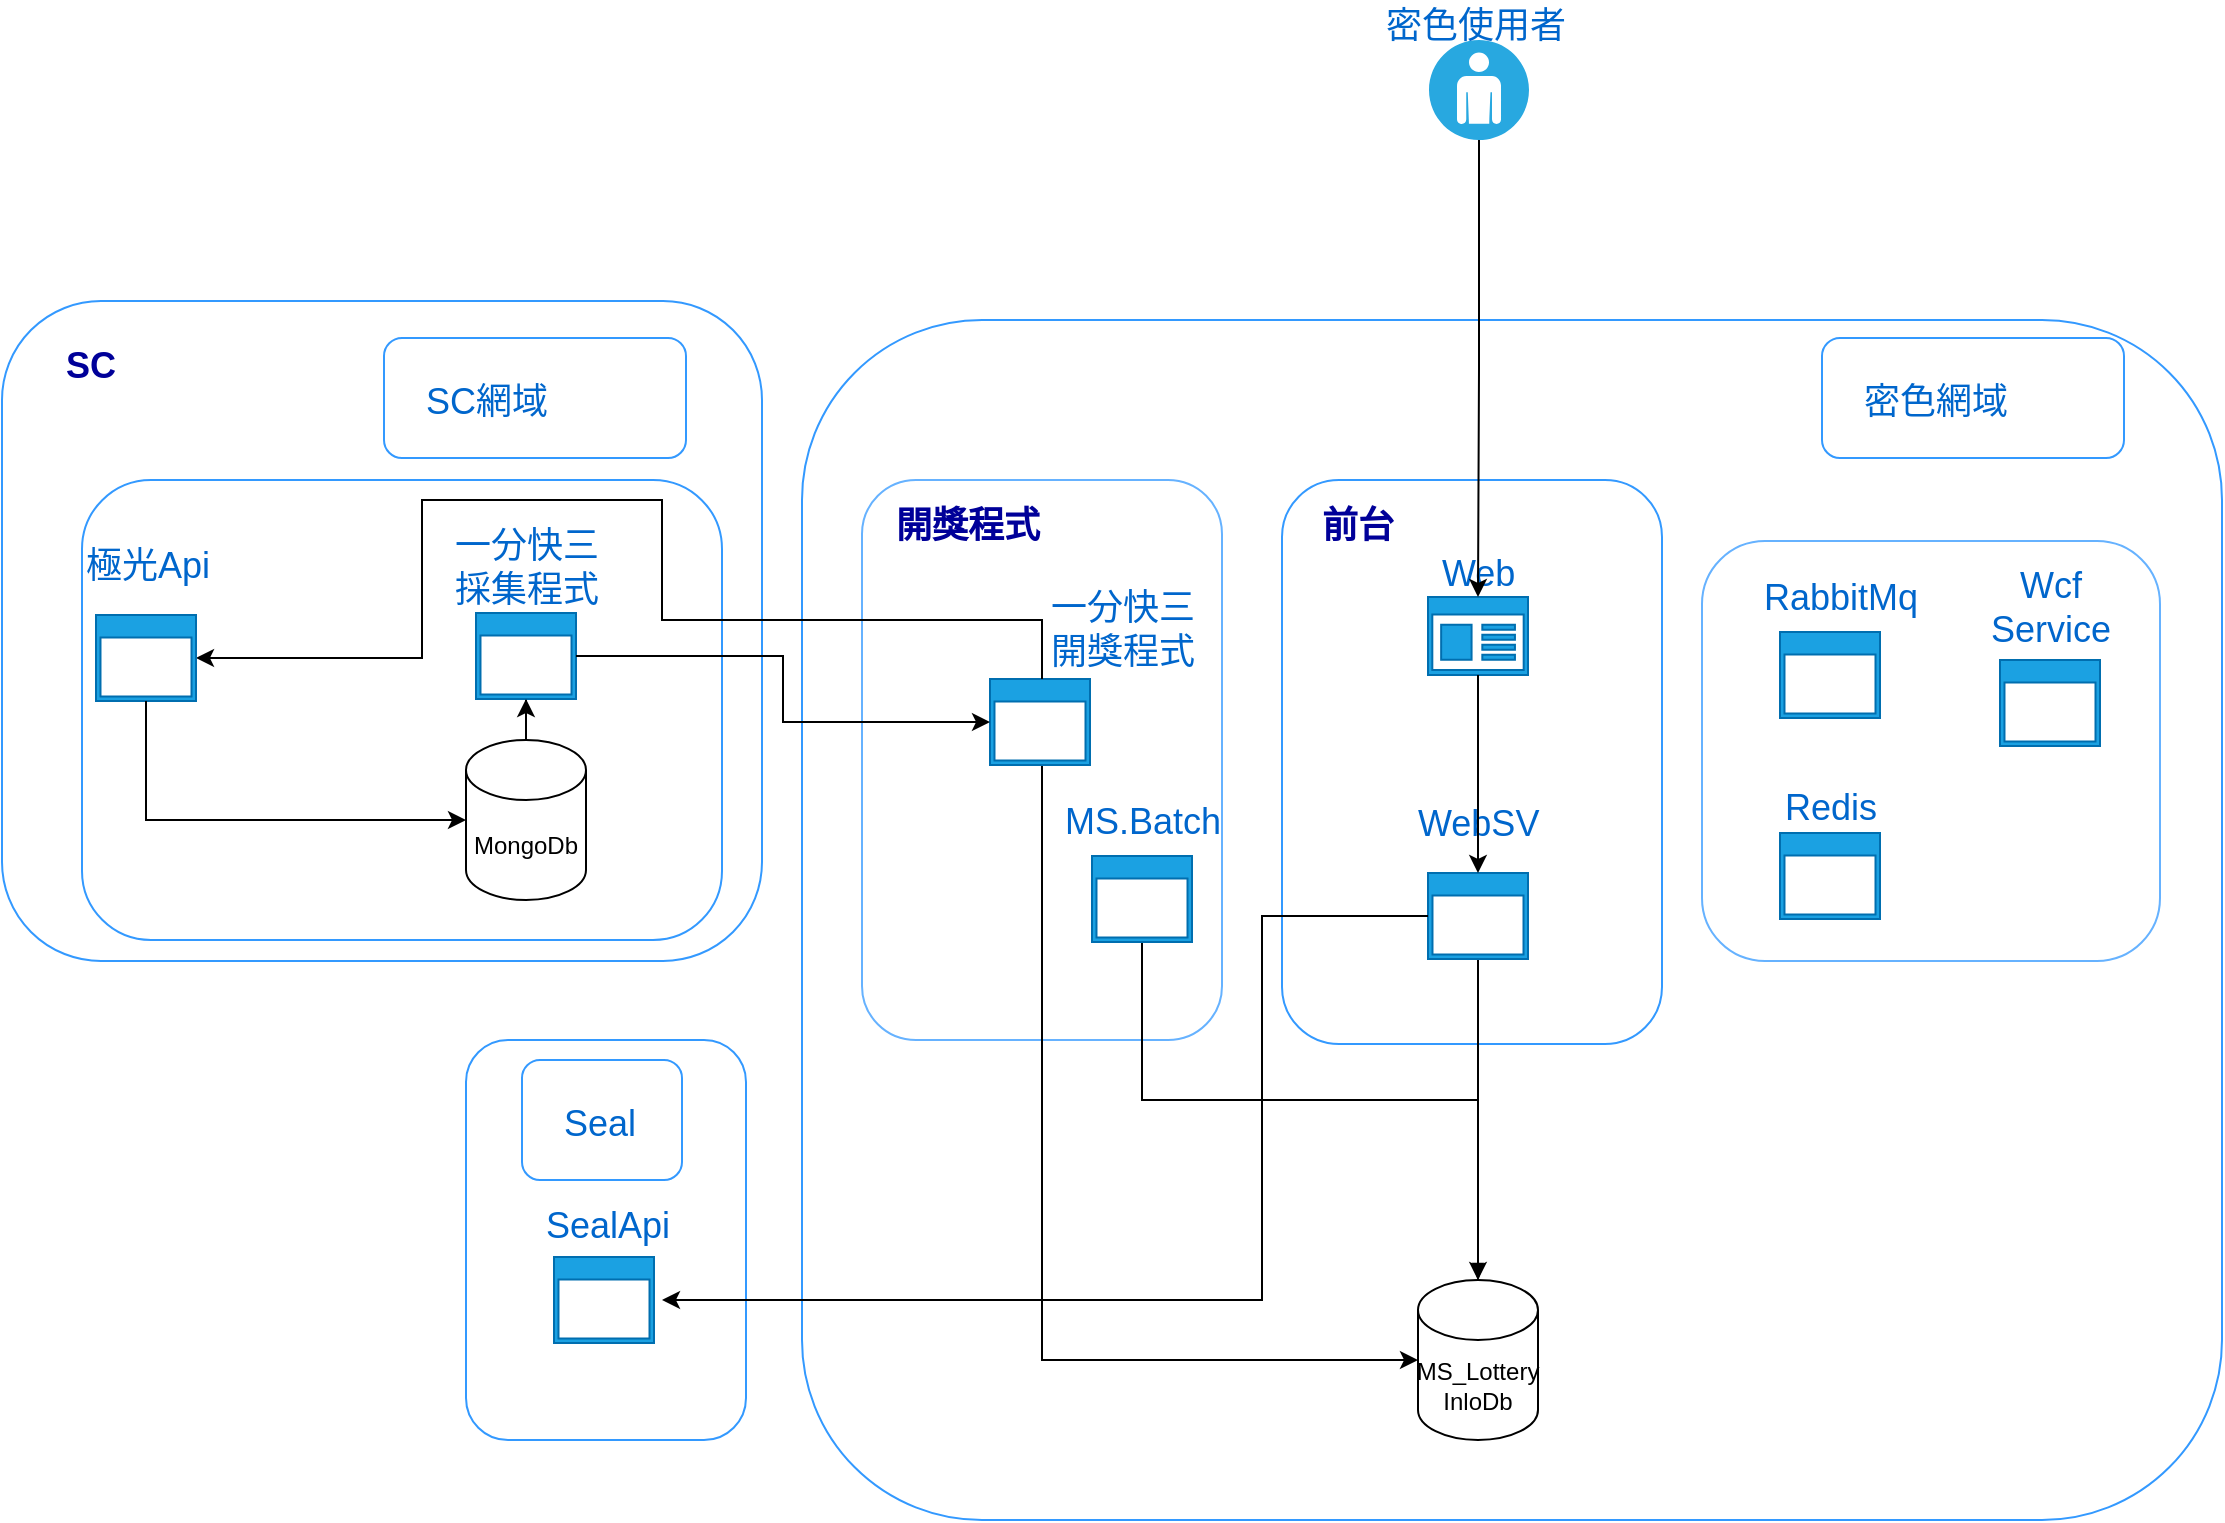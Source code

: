 <mxfile version="22.0.3" type="device" pages="9">
  <diagram id="GdewFTTmYJIZLXEQP8mb" name="01-確定的機器服務">
    <mxGraphModel dx="1434" dy="2498" grid="1" gridSize="10" guides="1" tooltips="1" connect="1" arrows="1" fold="1" page="1" pageScale="1" pageWidth="1169" pageHeight="827" math="0" shadow="0">
      <root>
        <mxCell id="0" />
        <mxCell id="1" parent="0" />
        <mxCell id="mnoWjYVmFCoNsX8MOCQU-1" value="" style="rounded=1;whiteSpace=wrap;html=1;fontSize=18;strokeColor=#3399FF;" parent="1" vertex="1">
          <mxGeometry x="40" y="-1489.5" width="380" height="330" as="geometry" />
        </mxCell>
        <mxCell id="mnoWjYVmFCoNsX8MOCQU-2" value="" style="rounded=1;whiteSpace=wrap;html=1;fontSize=18;strokeColor=#3399FF;" parent="1" vertex="1">
          <mxGeometry x="80" y="-1400" width="320" height="230" as="geometry" />
        </mxCell>
        <mxCell id="mnoWjYVmFCoNsX8MOCQU-3" value="" style="group" parent="1" vertex="1" connectable="0">
          <mxGeometry x="730" y="-1640" width="110" height="70" as="geometry" />
        </mxCell>
        <mxCell id="mnoWjYVmFCoNsX8MOCQU-4" value="" style="verticalLabelPosition=bottom;html=1;fillColor=#28A8E0;verticalAlign=top;points=[[0.145,0.145,0],[0.856,0.145,0],[0.855,0.855,0],[0.145,0.855,0],[0.5,0,0], [1,0.5,0], [0.5,1,0],[0,0.5,0]];pointerEvents=1;align=center;shape=mxgraph.cisco_safe.capability.user;fontSize=18;fontColor=#0066CC;" parent="mnoWjYVmFCoNsX8MOCQU-3" vertex="1">
          <mxGeometry x="23.5" y="20" width="50" height="50" as="geometry" />
        </mxCell>
        <mxCell id="mnoWjYVmFCoNsX8MOCQU-5" value="密色使用者&lt;br&gt;" style="text;html=1;resizable=0;points=[];autosize=1;align=left;verticalAlign=top;spacingTop=-4;fontSize=18;fontColor=#0066CC;" parent="mnoWjYVmFCoNsX8MOCQU-3" vertex="1">
          <mxGeometry width="110" height="30" as="geometry" />
        </mxCell>
        <mxCell id="mnoWjYVmFCoNsX8MOCQU-6" value="" style="rounded=1;whiteSpace=wrap;html=1;fontSize=18;strokeColor=#3399FF;gradientColor=none;glass=0;" parent="1" vertex="1">
          <mxGeometry x="440" y="-1480" width="710" height="600" as="geometry" />
        </mxCell>
        <mxCell id="mnoWjYVmFCoNsX8MOCQU-7" value="MS_Lottery&lt;br&gt;InloDb" style="shape=cylinder3;whiteSpace=wrap;html=1;boundedLbl=1;backgroundOutline=1;size=15;" parent="1" vertex="1">
          <mxGeometry x="748" y="-1000" width="60" height="80" as="geometry" />
        </mxCell>
        <mxCell id="mnoWjYVmFCoNsX8MOCQU-8" value="" style="group" parent="1" vertex="1" connectable="0">
          <mxGeometry x="950" y="-1470" width="160" height="60" as="geometry" />
        </mxCell>
        <mxCell id="mnoWjYVmFCoNsX8MOCQU-9" value="" style="rounded=1;whiteSpace=wrap;html=1;fontSize=18;strokeColor=#3399FF;" parent="mnoWjYVmFCoNsX8MOCQU-8" vertex="1">
          <mxGeometry y="-1" width="151" height="60" as="geometry" />
        </mxCell>
        <mxCell id="mnoWjYVmFCoNsX8MOCQU-10" value="密色網域" style="text;html=1;resizable=0;points=[];autosize=1;align=left;verticalAlign=top;spacingTop=-4;fontSize=18;fontColor=#0066CC;" parent="mnoWjYVmFCoNsX8MOCQU-8" vertex="1">
          <mxGeometry x="19" y="17.5" width="100" height="30" as="geometry" />
        </mxCell>
        <mxCell id="mnoWjYVmFCoNsX8MOCQU-11" value="" style="group" parent="1" vertex="1" connectable="0">
          <mxGeometry x="890" y="-1369.5" width="239" height="210" as="geometry" />
        </mxCell>
        <mxCell id="mnoWjYVmFCoNsX8MOCQU-12" value="" style="rounded=1;whiteSpace=wrap;html=1;fontSize=18;strokeColor=#66B2FF;" parent="mnoWjYVmFCoNsX8MOCQU-11" vertex="1">
          <mxGeometry width="229" height="210" as="geometry" />
        </mxCell>
        <mxCell id="mnoWjYVmFCoNsX8MOCQU-13" value="" style="group" parent="mnoWjYVmFCoNsX8MOCQU-11" vertex="1" connectable="0">
          <mxGeometry x="29" y="15.5" width="100" height="73" as="geometry" />
        </mxCell>
        <mxCell id="mnoWjYVmFCoNsX8MOCQU-14" value="" style="aspect=fixed;pointerEvents=1;shadow=0;dashed=0;html=1;strokeColor=#006EAF;labelPosition=center;verticalLabelPosition=bottom;verticalAlign=top;align=center;fillColor=#1ba1e2;shape=mxgraph.mscae.enterprise.application_blank;fontSize=18;fontColor=#ffffff;" parent="mnoWjYVmFCoNsX8MOCQU-13" vertex="1">
          <mxGeometry x="10" y="30" width="50" height="43" as="geometry" />
        </mxCell>
        <mxCell id="mnoWjYVmFCoNsX8MOCQU-15" value="RabbitMq" style="text;html=1;resizable=0;points=[];autosize=1;align=left;verticalAlign=top;spacingTop=-4;fontSize=18;fontColor=#0066CC;" parent="mnoWjYVmFCoNsX8MOCQU-13" vertex="1">
          <mxGeometry width="100" height="30" as="geometry" />
        </mxCell>
        <mxCell id="mnoWjYVmFCoNsX8MOCQU-16" value="" style="group" parent="mnoWjYVmFCoNsX8MOCQU-11" vertex="1" connectable="0">
          <mxGeometry x="29" y="120.5" width="70" height="68.5" as="geometry" />
        </mxCell>
        <mxCell id="mnoWjYVmFCoNsX8MOCQU-17" value="" style="aspect=fixed;pointerEvents=1;shadow=0;dashed=0;html=1;strokeColor=#006EAF;labelPosition=center;verticalLabelPosition=bottom;verticalAlign=top;align=center;fillColor=#1ba1e2;shape=mxgraph.mscae.enterprise.application_blank;fontSize=18;fontColor=#ffffff;" parent="mnoWjYVmFCoNsX8MOCQU-16" vertex="1">
          <mxGeometry x="10" y="25.5" width="50" height="43" as="geometry" />
        </mxCell>
        <mxCell id="mnoWjYVmFCoNsX8MOCQU-18" value="Redis" style="text;html=1;resizable=0;points=[];autosize=1;align=center;verticalAlign=top;spacingTop=-4;fontSize=18;fontColor=#0066CC;" parent="mnoWjYVmFCoNsX8MOCQU-16" vertex="1">
          <mxGeometry width="70" height="30" as="geometry" />
        </mxCell>
        <mxCell id="mnoWjYVmFCoNsX8MOCQU-19" value="" style="group" parent="mnoWjYVmFCoNsX8MOCQU-11" vertex="1" connectable="0">
          <mxGeometry x="139" y="29.5" width="100" height="73" as="geometry" />
        </mxCell>
        <mxCell id="mnoWjYVmFCoNsX8MOCQU-20" value="" style="aspect=fixed;pointerEvents=1;shadow=0;dashed=0;html=1;strokeColor=#006EAF;labelPosition=center;verticalLabelPosition=bottom;verticalAlign=top;align=center;fillColor=#1ba1e2;shape=mxgraph.mscae.enterprise.application_blank;fontSize=18;fontColor=#ffffff;" parent="mnoWjYVmFCoNsX8MOCQU-19" vertex="1">
          <mxGeometry x="10" y="30" width="50" height="43" as="geometry" />
        </mxCell>
        <mxCell id="mnoWjYVmFCoNsX8MOCQU-21" value="&lt;div&gt;&lt;span style=&quot;background-color: initial;&quot;&gt;Wcf&lt;/span&gt;&lt;br&gt;&lt;/div&gt;&lt;div style=&quot;&quot;&gt;Service&lt;/div&gt;" style="text;html=1;resizable=0;points=[];autosize=1;align=center;verticalAlign=top;spacingTop=-4;fontSize=18;fontColor=#0066CC;" parent="mnoWjYVmFCoNsX8MOCQU-19" vertex="1">
          <mxGeometry x="-5" y="-20" width="80" height="50" as="geometry" />
        </mxCell>
        <mxCell id="mnoWjYVmFCoNsX8MOCQU-22" value="" style="rounded=1;whiteSpace=wrap;html=1;fontSize=18;strokeColor=#3399FF;" parent="1" vertex="1">
          <mxGeometry x="680" y="-1400" width="190" height="282" as="geometry" />
        </mxCell>
        <mxCell id="mnoWjYVmFCoNsX8MOCQU-23" style="edgeStyle=orthogonalEdgeStyle;rounded=0;orthogonalLoop=1;jettySize=auto;html=1;entryX=0.5;entryY=0;entryDx=0;entryDy=0;entryPerimeter=0;" parent="1" source="mnoWjYVmFCoNsX8MOCQU-30" target="mnoWjYVmFCoNsX8MOCQU-7" edge="1">
          <mxGeometry relative="1" as="geometry" />
        </mxCell>
        <mxCell id="mnoWjYVmFCoNsX8MOCQU-24" value="&lt;b&gt;&lt;font color=&quot;#000099&quot;&gt;前台&lt;/font&gt;&lt;/b&gt;" style="text;html=1;resizable=0;points=[];autosize=1;align=left;verticalAlign=top;spacingTop=-4;fontSize=18;fontColor=#0066CC;" parent="1" vertex="1">
          <mxGeometry x="697.5" y="-1390.5" width="50" height="20" as="geometry" />
        </mxCell>
        <mxCell id="mnoWjYVmFCoNsX8MOCQU-25" value="" style="group" parent="1" vertex="1" connectable="0">
          <mxGeometry x="753" y="-1366.5" width="54.5" height="64" as="geometry" />
        </mxCell>
        <mxCell id="mnoWjYVmFCoNsX8MOCQU-26" value="" style="aspect=fixed;pointerEvents=1;shadow=0;dashed=0;html=1;strokeColor=#006EAF;labelPosition=center;verticalLabelPosition=bottom;verticalAlign=top;align=center;fillColor=#1ba1e2;shape=mxgraph.mscae.enterprise.app_generic;fontSize=18;fontColor=#ffffff;" parent="mnoWjYVmFCoNsX8MOCQU-25" vertex="1">
          <mxGeometry y="25" width="50" height="39" as="geometry" />
        </mxCell>
        <mxCell id="mnoWjYVmFCoNsX8MOCQU-27" value="&lt;font&gt;Web&lt;/font&gt;" style="text;html=1;resizable=0;points=[];autosize=1;align=left;verticalAlign=top;spacingTop=-4;fontSize=18;fontColor=#0066CC;" parent="mnoWjYVmFCoNsX8MOCQU-25" vertex="1">
          <mxGeometry x="4.5" width="50" height="20" as="geometry" />
        </mxCell>
        <mxCell id="mnoWjYVmFCoNsX8MOCQU-28" value="" style="group" parent="1" vertex="1" connectable="0">
          <mxGeometry x="747.5" y="-1238" width="88.5" height="112" as="geometry" />
        </mxCell>
        <mxCell id="mnoWjYVmFCoNsX8MOCQU-29" value="&lt;font&gt;WebSV&lt;/font&gt;" style="text;html=1;resizable=0;points=[];autosize=1;align=left;verticalAlign=top;spacingTop=-4;fontSize=18;fontColor=#0066CC;" parent="mnoWjYVmFCoNsX8MOCQU-28" vertex="1">
          <mxGeometry x="-1.5" y="-3" width="80" height="20" as="geometry" />
        </mxCell>
        <mxCell id="mnoWjYVmFCoNsX8MOCQU-30" value="" style="aspect=fixed;pointerEvents=1;shadow=0;dashed=0;html=1;strokeColor=#006EAF;labelPosition=center;verticalLabelPosition=bottom;verticalAlign=top;align=center;fillColor=#1ba1e2;shape=mxgraph.mscae.enterprise.application_blank;fontSize=18;fontColor=#ffffff;" parent="mnoWjYVmFCoNsX8MOCQU-28" vertex="1">
          <mxGeometry x="5.5" y="34.5" width="50" height="43" as="geometry" />
        </mxCell>
        <mxCell id="mnoWjYVmFCoNsX8MOCQU-31" style="edgeStyle=orthogonalEdgeStyle;rounded=0;orthogonalLoop=1;jettySize=auto;html=1;entryX=0.5;entryY=0;entryDx=0;entryDy=0;entryPerimeter=0;" parent="1" source="mnoWjYVmFCoNsX8MOCQU-26" target="mnoWjYVmFCoNsX8MOCQU-30" edge="1">
          <mxGeometry relative="1" as="geometry">
            <mxPoint x="1213" y="-2360" as="targetPoint" />
          </mxGeometry>
        </mxCell>
        <mxCell id="mnoWjYVmFCoNsX8MOCQU-32" value="" style="rounded=1;whiteSpace=wrap;html=1;fontSize=18;strokeColor=#66B2FF;" parent="1" vertex="1">
          <mxGeometry x="470" y="-1400" width="180" height="280" as="geometry" />
        </mxCell>
        <mxCell id="mnoWjYVmFCoNsX8MOCQU-33" style="edgeStyle=orthogonalEdgeStyle;rounded=0;orthogonalLoop=1;jettySize=auto;html=1;entryX=0;entryY=0.5;entryDx=0;entryDy=0;entryPerimeter=0;" parent="1" source="mnoWjYVmFCoNsX8MOCQU-36" target="mnoWjYVmFCoNsX8MOCQU-7" edge="1">
          <mxGeometry relative="1" as="geometry">
            <Array as="points">
              <mxPoint x="560" y="-960" />
            </Array>
          </mxGeometry>
        </mxCell>
        <mxCell id="mnoWjYVmFCoNsX8MOCQU-34" value="&lt;b&gt;&lt;font color=&quot;#000099&quot;&gt;開獎程式&lt;/font&gt;&lt;/b&gt;" style="text;html=1;resizable=0;points=[];autosize=1;align=left;verticalAlign=top;spacingTop=-4;fontSize=18;fontColor=#0066CC;" parent="1" vertex="1">
          <mxGeometry x="485" y="-1390" width="100" height="30" as="geometry" />
        </mxCell>
        <mxCell id="mnoWjYVmFCoNsX8MOCQU-35" value="一分快三&lt;br&gt;&lt;div style=&quot;&quot;&gt;&lt;span style=&quot;background-color: initial;&quot;&gt;開獎程式&lt;/span&gt;&lt;/div&gt;" style="text;html=1;resizable=0;points=[];autosize=1;align=center;verticalAlign=top;spacingTop=-4;fontSize=18;fontColor=#0066CC;" parent="1" vertex="1">
          <mxGeometry x="550" y="-1349.5" width="100" height="50" as="geometry" />
        </mxCell>
        <mxCell id="mnoWjYVmFCoNsX8MOCQU-36" value="" style="aspect=fixed;pointerEvents=1;shadow=0;dashed=0;html=1;strokeColor=#006EAF;labelPosition=center;verticalLabelPosition=bottom;verticalAlign=top;align=center;fillColor=#1ba1e2;shape=mxgraph.mscae.enterprise.application_blank;fontSize=18;fontColor=#ffffff;" parent="1" vertex="1">
          <mxGeometry x="534" y="-1300.5" width="50" height="43" as="geometry" />
        </mxCell>
        <mxCell id="mnoWjYVmFCoNsX8MOCQU-37" style="edgeStyle=orthogonalEdgeStyle;rounded=0;orthogonalLoop=1;jettySize=auto;html=1;entryX=1;entryY=0.5;entryDx=0;entryDy=0;entryPerimeter=0;" parent="1" source="mnoWjYVmFCoNsX8MOCQU-36" target="mnoWjYVmFCoNsX8MOCQU-41" edge="1">
          <mxGeometry relative="1" as="geometry">
            <Array as="points">
              <mxPoint x="560" y="-1330" />
              <mxPoint x="370" y="-1330" />
              <mxPoint x="370" y="-1390" />
              <mxPoint x="250" y="-1390" />
              <mxPoint x="250" y="-1311" />
            </Array>
          </mxGeometry>
        </mxCell>
        <mxCell id="mnoWjYVmFCoNsX8MOCQU-38" style="edgeStyle=orthogonalEdgeStyle;rounded=0;orthogonalLoop=1;jettySize=auto;html=1;entryX=0.5;entryY=0;entryDx=0;entryDy=0;entryPerimeter=0;" parent="1" source="mnoWjYVmFCoNsX8MOCQU-4" target="mnoWjYVmFCoNsX8MOCQU-26" edge="1">
          <mxGeometry relative="1" as="geometry" />
        </mxCell>
        <mxCell id="mnoWjYVmFCoNsX8MOCQU-39" value="" style="group" parent="1" vertex="1" connectable="0">
          <mxGeometry x="80" y="-1370" width="100" height="80.5" as="geometry" />
        </mxCell>
        <mxCell id="mnoWjYVmFCoNsX8MOCQU-40" value="極光Api" style="text;html=1;resizable=0;points=[];autosize=1;align=left;verticalAlign=top;spacingTop=-4;fontSize=18;fontColor=#0066CC;" parent="mnoWjYVmFCoNsX8MOCQU-39" vertex="1">
          <mxGeometry width="90" height="30" as="geometry" />
        </mxCell>
        <mxCell id="mnoWjYVmFCoNsX8MOCQU-41" value="" style="aspect=fixed;pointerEvents=1;shadow=0;dashed=0;html=1;strokeColor=#006EAF;labelPosition=center;verticalLabelPosition=bottom;verticalAlign=top;align=center;fillColor=#1ba1e2;shape=mxgraph.mscae.enterprise.application_blank;fontSize=18;fontColor=#ffffff;" parent="mnoWjYVmFCoNsX8MOCQU-39" vertex="1">
          <mxGeometry x="7" y="37.5" width="50" height="43" as="geometry" />
        </mxCell>
        <mxCell id="mnoWjYVmFCoNsX8MOCQU-42" value="&lt;b&gt;&lt;font color=&quot;#000099&quot;&gt;SC&lt;/font&gt;&lt;/b&gt;" style="text;html=1;resizable=0;points=[];autosize=1;align=left;verticalAlign=top;spacingTop=-4;fontSize=18;fontColor=#0066CC;" parent="1" vertex="1">
          <mxGeometry x="70" y="-1470" width="50" height="30" as="geometry" />
        </mxCell>
        <mxCell id="mnoWjYVmFCoNsX8MOCQU-43" value="MongoDb" style="shape=cylinder3;whiteSpace=wrap;html=1;boundedLbl=1;backgroundOutline=1;size=15;" parent="1" vertex="1">
          <mxGeometry x="272" y="-1270" width="60" height="80" as="geometry" />
        </mxCell>
        <mxCell id="mnoWjYVmFCoNsX8MOCQU-44" style="edgeStyle=orthogonalEdgeStyle;rounded=0;orthogonalLoop=1;jettySize=auto;html=1;entryX=0;entryY=0.5;entryDx=0;entryDy=0;entryPerimeter=0;" parent="1" source="mnoWjYVmFCoNsX8MOCQU-41" target="mnoWjYVmFCoNsX8MOCQU-43" edge="1">
          <mxGeometry relative="1" as="geometry">
            <Array as="points">
              <mxPoint x="112" y="-1230" />
            </Array>
          </mxGeometry>
        </mxCell>
        <mxCell id="mnoWjYVmFCoNsX8MOCQU-45" value="" style="group" parent="1" vertex="1" connectable="0">
          <mxGeometry x="252" y="-1380" width="118" height="89.5" as="geometry" />
        </mxCell>
        <mxCell id="mnoWjYVmFCoNsX8MOCQU-46" value="" style="group" parent="mnoWjYVmFCoNsX8MOCQU-45" vertex="1" connectable="0">
          <mxGeometry x="18" y="9" width="100" height="80.5" as="geometry" />
        </mxCell>
        <mxCell id="mnoWjYVmFCoNsX8MOCQU-47" value="" style="aspect=fixed;pointerEvents=1;shadow=0;dashed=0;html=1;strokeColor=#006EAF;labelPosition=center;verticalLabelPosition=bottom;verticalAlign=top;align=center;fillColor=#1ba1e2;shape=mxgraph.mscae.enterprise.application_blank;fontSize=18;fontColor=#ffffff;" parent="mnoWjYVmFCoNsX8MOCQU-46" vertex="1">
          <mxGeometry x="7" y="37.5" width="50" height="43" as="geometry" />
        </mxCell>
        <mxCell id="mnoWjYVmFCoNsX8MOCQU-48" value="一分快三&lt;br&gt;採集程式" style="text;html=1;resizable=0;points=[];autosize=1;align=center;verticalAlign=top;spacingTop=-4;fontSize=18;fontColor=#0066CC;" parent="mnoWjYVmFCoNsX8MOCQU-45" vertex="1">
          <mxGeometry width="100" height="50" as="geometry" />
        </mxCell>
        <mxCell id="mnoWjYVmFCoNsX8MOCQU-49" style="edgeStyle=orthogonalEdgeStyle;rounded=0;orthogonalLoop=1;jettySize=auto;html=1;entryX=0.5;entryY=1;entryDx=0;entryDy=0;entryPerimeter=0;" parent="1" source="mnoWjYVmFCoNsX8MOCQU-43" target="mnoWjYVmFCoNsX8MOCQU-47" edge="1">
          <mxGeometry relative="1" as="geometry" />
        </mxCell>
        <mxCell id="mnoWjYVmFCoNsX8MOCQU-50" value="" style="group" parent="1" vertex="1" connectable="0">
          <mxGeometry x="231" y="-1470" width="160" height="60" as="geometry" />
        </mxCell>
        <mxCell id="mnoWjYVmFCoNsX8MOCQU-51" value="" style="rounded=1;whiteSpace=wrap;html=1;fontSize=18;strokeColor=#3399FF;" parent="mnoWjYVmFCoNsX8MOCQU-50" vertex="1">
          <mxGeometry y="-1" width="151" height="60" as="geometry" />
        </mxCell>
        <mxCell id="mnoWjYVmFCoNsX8MOCQU-52" value="SC網域" style="text;html=1;resizable=0;points=[];autosize=1;align=left;verticalAlign=top;spacingTop=-4;fontSize=18;fontColor=#0066CC;" parent="mnoWjYVmFCoNsX8MOCQU-50" vertex="1">
          <mxGeometry x="19" y="17.5" width="80" height="30" as="geometry" />
        </mxCell>
        <mxCell id="mnoWjYVmFCoNsX8MOCQU-53" style="rounded=0;orthogonalLoop=1;jettySize=auto;html=1;exitX=1;exitY=0.5;exitDx=0;exitDy=0;exitPerimeter=0;entryX=0;entryY=0.5;entryDx=0;entryDy=0;entryPerimeter=0;edgeStyle=orthogonalEdgeStyle;" parent="1" source="mnoWjYVmFCoNsX8MOCQU-47" target="mnoWjYVmFCoNsX8MOCQU-36" edge="1">
          <mxGeometry relative="1" as="geometry">
            <mxPoint x="535" y="-1288" as="targetPoint" />
            <mxPoint x="327" y="-1321" as="sourcePoint" />
          </mxGeometry>
        </mxCell>
        <mxCell id="mnoWjYVmFCoNsX8MOCQU-54" value="" style="rounded=1;whiteSpace=wrap;html=1;fontSize=18;strokeColor=#3399FF;" parent="1" vertex="1">
          <mxGeometry x="272" y="-1120" width="140" height="200" as="geometry" />
        </mxCell>
        <mxCell id="mnoWjYVmFCoNsX8MOCQU-55" value="" style="group" parent="1" vertex="1" connectable="0">
          <mxGeometry x="300" y="-1110" width="80" height="60" as="geometry" />
        </mxCell>
        <mxCell id="mnoWjYVmFCoNsX8MOCQU-56" value="" style="rounded=1;whiteSpace=wrap;html=1;fontSize=18;strokeColor=#3399FF;" parent="mnoWjYVmFCoNsX8MOCQU-55" vertex="1">
          <mxGeometry width="80" height="60" as="geometry" />
        </mxCell>
        <mxCell id="mnoWjYVmFCoNsX8MOCQU-57" value="Seal" style="text;html=1;resizable=0;points=[];autosize=1;align=left;verticalAlign=top;spacingTop=-4;fontSize=18;fontColor=#0066CC;" parent="mnoWjYVmFCoNsX8MOCQU-55" vertex="1">
          <mxGeometry x="19" y="18.5" width="60" height="30" as="geometry" />
        </mxCell>
        <mxCell id="mnoWjYVmFCoNsX8MOCQU-58" value="" style="group" parent="1" vertex="1" connectable="0">
          <mxGeometry x="310" y="-1040" width="90" height="71.5" as="geometry" />
        </mxCell>
        <mxCell id="mnoWjYVmFCoNsX8MOCQU-59" value="" style="aspect=fixed;pointerEvents=1;shadow=0;dashed=0;html=1;strokeColor=#006EAF;labelPosition=center;verticalLabelPosition=bottom;verticalAlign=top;align=center;fillColor=#1ba1e2;shape=mxgraph.mscae.enterprise.application_blank;fontSize=18;fontColor=#ffffff;" parent="mnoWjYVmFCoNsX8MOCQU-58" vertex="1">
          <mxGeometry x="6" y="28.5" width="50" height="43" as="geometry" />
        </mxCell>
        <mxCell id="mnoWjYVmFCoNsX8MOCQU-60" value="&lt;font&gt;SealApi&lt;/font&gt;" style="text;html=1;resizable=0;points=[];autosize=1;align=left;verticalAlign=top;spacingTop=-4;fontSize=18;fontColor=#0066CC;" parent="mnoWjYVmFCoNsX8MOCQU-58" vertex="1">
          <mxGeometry width="90" height="30" as="geometry" />
        </mxCell>
        <mxCell id="mnoWjYVmFCoNsX8MOCQU-61" style="edgeStyle=orthogonalEdgeStyle;rounded=0;orthogonalLoop=1;jettySize=auto;html=1;exitX=0;exitY=0.5;exitDx=0;exitDy=0;exitPerimeter=0;" parent="1" source="mnoWjYVmFCoNsX8MOCQU-30" edge="1">
          <mxGeometry relative="1" as="geometry">
            <mxPoint x="370" y="-990" as="targetPoint" />
            <Array as="points">
              <mxPoint x="670" y="-1182" />
              <mxPoint x="670" y="-990" />
            </Array>
          </mxGeometry>
        </mxCell>
        <mxCell id="7RH9oDGI6iTJlOPC8eUO-5" value="" style="endArrow=blockThin;html=1;rounded=0;entryX=0.5;entryY=0;entryDx=0;entryDy=0;entryPerimeter=0;exitX=0.5;exitY=1;exitDx=0;exitDy=0;exitPerimeter=0;endFill=1;jumpStyle=none;" parent="1" source="7RH9oDGI6iTJlOPC8eUO-3" target="mnoWjYVmFCoNsX8MOCQU-7" edge="1">
          <mxGeometry width="50" height="50" relative="1" as="geometry">
            <mxPoint x="610" y="-1130" as="sourcePoint" />
            <mxPoint x="780" y="-1010" as="targetPoint" />
            <Array as="points">
              <mxPoint x="610" y="-1090" />
              <mxPoint x="778" y="-1090" />
            </Array>
          </mxGeometry>
        </mxCell>
        <mxCell id="7RH9oDGI6iTJlOPC8eUO-6" value="" style="group" parent="1" vertex="1" connectable="0">
          <mxGeometry x="560" y="-1242" width="100" height="73" as="geometry" />
        </mxCell>
        <mxCell id="7RH9oDGI6iTJlOPC8eUO-2" value="MS.Batch" style="text;html=1;resizable=0;points=[];autosize=1;align=center;verticalAlign=top;spacingTop=-4;fontSize=18;fontColor=#0066CC;" parent="7RH9oDGI6iTJlOPC8eUO-6" vertex="1">
          <mxGeometry width="100" height="30" as="geometry" />
        </mxCell>
        <mxCell id="7RH9oDGI6iTJlOPC8eUO-3" value="" style="aspect=fixed;pointerEvents=1;shadow=0;dashed=0;html=1;strokeColor=#006EAF;labelPosition=center;verticalLabelPosition=bottom;verticalAlign=top;align=center;fillColor=#1ba1e2;shape=mxgraph.mscae.enterprise.application_blank;fontSize=18;fontColor=#ffffff;" parent="7RH9oDGI6iTJlOPC8eUO-6" vertex="1">
          <mxGeometry x="25" y="30" width="50" height="43" as="geometry" />
        </mxCell>
      </root>
    </mxGraphModel>
  </diagram>
  <diagram name="MS_H5" id="eJbSs_kRGQeokx7_W2sL">
    <mxGraphModel dx="2876" dy="3544" grid="1" gridSize="10" guides="1" tooltips="1" connect="1" arrows="1" fold="1" page="1" pageScale="1" pageWidth="827" pageHeight="1169" math="0" shadow="0">
      <root>
        <mxCell id="X7-N8Nlm-tO8ShmmyUBq-0" />
        <mxCell id="X7-N8Nlm-tO8ShmmyUBq-1" parent="X7-N8Nlm-tO8ShmmyUBq-0" />
        <mxCell id="X7-N8Nlm-tO8ShmmyUBq-2" value="" style="endArrow=classic;html=1;strokeWidth=1;fontSize=12;fontColor=#FF0000;entryX=0;entryY=0.5;entryDx=0;entryDy=0;entryPerimeter=0;rounded=0;edgeStyle=orthogonalEdgeStyle;strokeColor=#67AB9F;exitX=0.5;exitY=0;exitDx=0;exitDy=0;exitPerimeter=0;" parent="X7-N8Nlm-tO8ShmmyUBq-1" source="X7-N8Nlm-tO8ShmmyUBq-39" target="X7-N8Nlm-tO8ShmmyUBq-63" edge="1">
          <mxGeometry width="50" height="50" relative="1" as="geometry">
            <mxPoint x="167.8" y="-1365.093" as="sourcePoint" />
            <mxPoint x="550" y="-1892.5" as="targetPoint" />
            <Array as="points">
              <mxPoint x="157" y="-1770" />
              <mxPoint x="480" y="-1770" />
              <mxPoint x="480" y="-2003" />
            </Array>
          </mxGeometry>
        </mxCell>
        <mxCell id="X7-N8Nlm-tO8ShmmyUBq-3" value="" style="group" parent="X7-N8Nlm-tO8ShmmyUBq-1" vertex="1" connectable="0">
          <mxGeometry x="290" y="-2280" width="110" height="70" as="geometry" />
        </mxCell>
        <mxCell id="X7-N8Nlm-tO8ShmmyUBq-4" value="" style="verticalLabelPosition=bottom;html=1;fillColor=#28A8E0;verticalAlign=top;points=[[0.145,0.145,0],[0.856,0.145,0],[0.855,0.855,0],[0.145,0.855,0],[0.5,0,0], [1,0.5,0], [0.5,1,0],[0,0.5,0]];pointerEvents=1;align=center;shape=mxgraph.cisco_safe.capability.user;fontSize=18;fontColor=#0066CC;" parent="X7-N8Nlm-tO8ShmmyUBq-3" vertex="1">
          <mxGeometry x="23.5" y="20" width="50" height="50" as="geometry" />
        </mxCell>
        <mxCell id="X7-N8Nlm-tO8ShmmyUBq-5" value="秘色使用者" style="text;html=1;resizable=0;points=[];autosize=1;align=left;verticalAlign=top;spacingTop=-4;fontSize=18;fontColor=#0066CC;" parent="X7-N8Nlm-tO8ShmmyUBq-3" vertex="1">
          <mxGeometry width="110" height="20" as="geometry" />
        </mxCell>
        <mxCell id="X7-N8Nlm-tO8ShmmyUBq-6" value="" style="rounded=1;whiteSpace=wrap;html=1;fontSize=18;strokeColor=#3399FF;arcSize=2;" parent="X7-N8Nlm-tO8ShmmyUBq-1" vertex="1">
          <mxGeometry x="-150" y="-2180" width="990" height="1030" as="geometry" />
        </mxCell>
        <mxCell id="X7-N8Nlm-tO8ShmmyUBq-7" value="MS_Lottery&lt;br&gt;InloDb" style="shape=cylinder3;whiteSpace=wrap;html=1;boundedLbl=1;backgroundOutline=1;size=15;" parent="X7-N8Nlm-tO8ShmmyUBq-1" vertex="1">
          <mxGeometry x="307" y="-1680" width="60" height="80" as="geometry" />
        </mxCell>
        <mxCell id="X7-N8Nlm-tO8ShmmyUBq-8" value="" style="group" parent="X7-N8Nlm-tO8ShmmyUBq-1" vertex="1" connectable="0">
          <mxGeometry x="700" y="-2140" width="110" height="60" as="geometry" />
        </mxCell>
        <mxCell id="X7-N8Nlm-tO8ShmmyUBq-9" value="" style="rounded=1;whiteSpace=wrap;html=1;fontSize=18;strokeColor=#3399FF;" parent="X7-N8Nlm-tO8ShmmyUBq-8" vertex="1">
          <mxGeometry y="-1" width="103.812" height="60" as="geometry" />
        </mxCell>
        <mxCell id="X7-N8Nlm-tO8ShmmyUBq-10" value="秘色網域" style="text;html=1;resizable=0;points=[];autosize=1;align=left;verticalAlign=top;spacingTop=-4;fontSize=18;fontColor=#0066CC;" parent="X7-N8Nlm-tO8ShmmyUBq-8" vertex="1">
          <mxGeometry x="13.062" y="17.5" width="90" height="20" as="geometry" />
        </mxCell>
        <mxCell id="X7-N8Nlm-tO8ShmmyUBq-11" value="" style="rounded=1;whiteSpace=wrap;html=1;fontSize=18;strokeColor=#3399FF;" parent="X7-N8Nlm-tO8ShmmyUBq-1" vertex="1">
          <mxGeometry x="239" y="-2070" width="190" height="282" as="geometry" />
        </mxCell>
        <mxCell id="X7-N8Nlm-tO8ShmmyUBq-12" style="edgeStyle=orthogonalEdgeStyle;rounded=0;orthogonalLoop=1;jettySize=auto;html=1;entryX=0.5;entryY=0;entryDx=0;entryDy=0;entryPerimeter=0;" parent="X7-N8Nlm-tO8ShmmyUBq-1" source="X7-N8Nlm-tO8ShmmyUBq-19" target="X7-N8Nlm-tO8ShmmyUBq-7" edge="1">
          <mxGeometry relative="1" as="geometry" />
        </mxCell>
        <mxCell id="X7-N8Nlm-tO8ShmmyUBq-14" value="" style="group" parent="X7-N8Nlm-tO8ShmmyUBq-1" vertex="1" connectable="0">
          <mxGeometry x="264.5" y="-2032.5" width="54.5" height="64" as="geometry" />
        </mxCell>
        <mxCell id="X7-N8Nlm-tO8ShmmyUBq-15" value="" style="aspect=fixed;pointerEvents=1;shadow=0;dashed=0;html=1;strokeColor=#006EAF;labelPosition=center;verticalLabelPosition=bottom;verticalAlign=top;align=center;fillColor=#1ba1e2;shape=mxgraph.mscae.enterprise.app_generic;fontSize=18;fontColor=#ffffff;" parent="X7-N8Nlm-tO8ShmmyUBq-14" vertex="1">
          <mxGeometry y="25" width="50" height="39" as="geometry" />
        </mxCell>
        <mxCell id="X7-N8Nlm-tO8ShmmyUBq-16" value="&lt;font&gt;Web&lt;/font&gt;" style="text;html=1;resizable=0;points=[];autosize=1;align=left;verticalAlign=top;spacingTop=-4;fontSize=18;fontColor=#0066CC;" parent="X7-N8Nlm-tO8ShmmyUBq-14" vertex="1">
          <mxGeometry x="4.5" width="50" height="20" as="geometry" />
        </mxCell>
        <mxCell id="X7-N8Nlm-tO8ShmmyUBq-17" value="" style="group" parent="X7-N8Nlm-tO8ShmmyUBq-1" vertex="1" connectable="0">
          <mxGeometry x="306.5" y="-1908" width="88.5" height="112" as="geometry" />
        </mxCell>
        <mxCell id="X7-N8Nlm-tO8ShmmyUBq-18" value="&lt;font&gt;WebSV&lt;/font&gt;" style="text;html=1;resizable=0;points=[];autosize=1;align=left;verticalAlign=top;spacingTop=-4;fontSize=18;fontColor=#0066CC;" parent="X7-N8Nlm-tO8ShmmyUBq-17" vertex="1">
          <mxGeometry x="-1.5" y="-3" width="80" height="20" as="geometry" />
        </mxCell>
        <mxCell id="X7-N8Nlm-tO8ShmmyUBq-19" value="" style="aspect=fixed;pointerEvents=1;shadow=0;dashed=0;html=1;strokeColor=#006EAF;labelPosition=center;verticalLabelPosition=bottom;verticalAlign=top;align=center;fillColor=#1ba1e2;shape=mxgraph.mscae.enterprise.application_blank;fontSize=18;fontColor=#ffffff;" parent="X7-N8Nlm-tO8ShmmyUBq-17" vertex="1">
          <mxGeometry x="5.5" y="34.5" width="50" height="43" as="geometry" />
        </mxCell>
        <mxCell id="X7-N8Nlm-tO8ShmmyUBq-20" style="edgeStyle=orthogonalEdgeStyle;rounded=0;orthogonalLoop=1;jettySize=auto;html=1;entryX=0.5;entryY=0;entryDx=0;entryDy=0;entryPerimeter=0;" parent="X7-N8Nlm-tO8ShmmyUBq-1" source="X7-N8Nlm-tO8ShmmyUBq-15" target="X7-N8Nlm-tO8ShmmyUBq-19" edge="1">
          <mxGeometry relative="1" as="geometry">
            <mxPoint x="772" y="-3030" as="targetPoint" />
          </mxGeometry>
        </mxCell>
        <mxCell id="X7-N8Nlm-tO8ShmmyUBq-21" style="edgeStyle=orthogonalEdgeStyle;rounded=0;orthogonalLoop=1;jettySize=auto;html=1;entryX=0.5;entryY=0;entryDx=0;entryDy=0;entryPerimeter=0;" parent="X7-N8Nlm-tO8ShmmyUBq-1" source="X7-N8Nlm-tO8ShmmyUBq-13" target="X7-N8Nlm-tO8ShmmyUBq-15" edge="1">
          <mxGeometry relative="1" as="geometry" />
        </mxCell>
        <mxCell id="X7-N8Nlm-tO8ShmmyUBq-22" value="" style="endArrow=classic;html=1;exitX=0.5;exitY=1;exitDx=0;exitDy=0;exitPerimeter=0;entryX=0.5;entryY=0;entryDx=0;entryDy=0;edgeStyle=orthogonalEdgeStyle;strokeWidth=1;rounded=0;strokeColor=#A680B8;" parent="X7-N8Nlm-tO8ShmmyUBq-1" source="X7-N8Nlm-tO8ShmmyUBq-19" target="X7-N8Nlm-tO8ShmmyUBq-32" edge="1">
          <mxGeometry width="50" height="50" relative="1" as="geometry">
            <mxPoint x="369" y="-1640" as="sourcePoint" />
            <mxPoint x="419" y="-1690" as="targetPoint" />
          </mxGeometry>
        </mxCell>
        <mxCell id="X7-N8Nlm-tO8ShmmyUBq-23" value="" style="endArrow=classic;html=1;entryX=0.5;entryY=1;entryDx=0;entryDy=0;edgeStyle=orthogonalEdgeStyle;strokeWidth=1;rounded=0;exitX=0.5;exitY=0;exitDx=0;exitDy=0;exitPerimeter=0;startArrow=none;startFill=0;strokeColor=#A680B8;" parent="X7-N8Nlm-tO8ShmmyUBq-1" source="X7-N8Nlm-tO8ShmmyUBq-29" target="X7-N8Nlm-tO8ShmmyUBq-32" edge="1">
          <mxGeometry width="50" height="50" relative="1" as="geometry">
            <mxPoint x="524" y="-1510" as="sourcePoint" />
            <mxPoint x="576" y="-1339.5" as="targetPoint" />
            <Array as="points">
              <mxPoint x="424" y="-1550" />
              <mxPoint x="524" y="-1550" />
            </Array>
          </mxGeometry>
        </mxCell>
        <mxCell id="X7-N8Nlm-tO8ShmmyUBq-24" style="edgeStyle=orthogonalEdgeStyle;rounded=0;orthogonalLoop=1;jettySize=auto;html=1;exitX=0.5;exitY=1;exitDx=0;exitDy=0;strokeWidth=1;startArrow=classicThin;startFill=1;entryX=0.5;entryY=1;entryDx=0;entryDy=0;entryPerimeter=0;fontColor=#A680B8;strokeColor=#A680B8;" parent="X7-N8Nlm-tO8ShmmyUBq-1" source="X7-N8Nlm-tO8ShmmyUBq-32" target="X7-N8Nlm-tO8ShmmyUBq-7" edge="1">
          <mxGeometry relative="1" as="geometry">
            <Array as="points">
              <mxPoint x="524" y="-1550" />
              <mxPoint x="337" y="-1550" />
            </Array>
          </mxGeometry>
        </mxCell>
        <mxCell id="X7-N8Nlm-tO8ShmmyUBq-25" value="&lt;span style=&quot;text-align: left;&quot;&gt;處理轉入資料&lt;/span&gt;&lt;br style=&quot;text-align: left;&quot;&gt;&lt;span style=&quot;text-align: left;&quot;&gt;處理轉出資料&lt;/span&gt;&lt;br style=&quot;text-align: left;&quot;&gt;&lt;span style=&quot;text-align: left;&quot;&gt;獲得盈虧資訊&lt;/span&gt;&lt;br style=&quot;text-align: left;&quot;&gt;&lt;span style=&quot;text-align: left;&quot;&gt;獲得餘額資訊&lt;/span&gt;" style="edgeLabel;html=1;align=center;verticalAlign=middle;resizable=0;points=[];fontSize=12;labelBackgroundColor=none;fontColor=#A680B8;" parent="X7-N8Nlm-tO8ShmmyUBq-24" vertex="1" connectable="0">
          <mxGeometry x="-0.408" y="1" relative="1" as="geometry">
            <mxPoint x="70" y="-11" as="offset" />
          </mxGeometry>
        </mxCell>
        <mxCell id="X7-N8Nlm-tO8ShmmyUBq-26" value="&lt;span style=&quot;&quot;&gt;變更轉入申請資料狀態&lt;/span&gt;&lt;br style=&quot;&quot;&gt;&lt;span style=&quot;&quot;&gt;變更轉出申請資料狀態&lt;/span&gt;&lt;br style=&quot;&quot;&gt;&lt;span style=&quot;&quot;&gt;寫入盈虧資訊&lt;/span&gt;&lt;br style=&quot;&quot;&gt;&lt;span style=&quot;&quot;&gt;投注紀錄資訊&lt;/span&gt;" style="edgeLabel;html=1;align=left;verticalAlign=middle;resizable=0;points=[];fontSize=12;labelBackgroundColor=none;fontColor=#A680B8;" parent="X7-N8Nlm-tO8ShmmyUBq-24" vertex="1" connectable="0">
          <mxGeometry x="0.603" y="1" relative="1" as="geometry">
            <mxPoint x="-104" y="-1" as="offset" />
          </mxGeometry>
        </mxCell>
        <mxCell id="X7-N8Nlm-tO8ShmmyUBq-27" value="" style="group" parent="X7-N8Nlm-tO8ShmmyUBq-1" vertex="1" connectable="0">
          <mxGeometry x="319" y="-1413" width="298.5" height="112" as="geometry" />
        </mxCell>
        <mxCell id="X7-N8Nlm-tO8ShmmyUBq-28" value="第三方BackgroundService" style="text;html=1;resizable=0;points=[];autosize=1;align=left;verticalAlign=top;spacingTop=-4;fontSize=18;fontColor=#A680B8;fillColor=#FFFFFF;" parent="X7-N8Nlm-tO8ShmmyUBq-27" vertex="1">
          <mxGeometry x="-1.5" y="9" width="230" height="30" as="geometry" />
        </mxCell>
        <mxCell id="X7-N8Nlm-tO8ShmmyUBq-29" value="" style="aspect=fixed;pointerEvents=1;shadow=0;dashed=0;html=1;labelPosition=center;verticalLabelPosition=bottom;verticalAlign=top;align=center;shape=mxgraph.mscae.enterprise.application_blank;fontSize=18;fontColor=#ffffff;fillColor=#A680B8;strokeColor=#A680B8;" parent="X7-N8Nlm-tO8ShmmyUBq-27" vertex="1">
          <mxGeometry x="80" y="34.5" width="50" height="43" as="geometry" />
        </mxCell>
        <mxCell id="X7-N8Nlm-tO8ShmmyUBq-30" value="轉入申請&lt;br&gt;轉出申請&lt;br&gt;遊戲登入" style="text;html=1;strokeColor=none;fillColor=none;align=center;verticalAlign=middle;whiteSpace=wrap;rounded=0;fontColor=#A680B8;" parent="X7-N8Nlm-tO8ShmmyUBq-1" vertex="1">
          <mxGeometry x="509" y="-1740" width="80" height="50" as="geometry" />
        </mxCell>
        <mxCell id="X7-N8Nlm-tO8ShmmyUBq-31" value="" style="group" parent="X7-N8Nlm-tO8ShmmyUBq-1" vertex="1" connectable="0">
          <mxGeometry x="438.996" y="-1670" width="170.004" height="70" as="geometry" />
        </mxCell>
        <mxCell id="X7-N8Nlm-tO8ShmmyUBq-32" value="" style="rounded=1;whiteSpace=wrap;html=1;fontSize=18;strokeColor=#3399FF;" parent="X7-N8Nlm-tO8ShmmyUBq-31" vertex="1">
          <mxGeometry x="0.004" width="170" height="70" as="geometry" />
        </mxCell>
        <mxCell id="X7-N8Nlm-tO8ShmmyUBq-33" value="&lt;div&gt;&lt;span style=&quot;color: rgb(0 , 0 , 0) ; font-family: &amp;#34;arial normal&amp;#34; , &amp;#34;arial&amp;#34; , sans-serif ; font-size: 13px&quot;&gt;第三方服務Url&lt;/span&gt;&lt;/div&gt;&lt;span style=&quot;font-family: &amp;#34;arial normal&amp;#34; , &amp;#34;arial&amp;#34; , sans-serif ; font-size: 13px&quot;&gt;&lt;div&gt;&lt;font color=&quot;#ff0000&quot;&gt;(可能使用反代或需要開白)&lt;/font&gt;&lt;/div&gt;&lt;/span&gt;" style="text;html=1;resizable=0;points=[];autosize=1;align=center;verticalAlign=top;spacingTop=-4;fontSize=18;fontColor=#0066CC;" parent="X7-N8Nlm-tO8ShmmyUBq-31" vertex="1">
          <mxGeometry y="9.996" width="170" height="50" as="geometry" />
        </mxCell>
        <mxCell id="X7-N8Nlm-tO8ShmmyUBq-34" value="寫入轉入申請資料&lt;br&gt;寫入轉出申請資料&lt;br&gt;寫入第三方遊戲登入Log" style="text;html=1;strokeColor=none;fillColor=none;align=left;verticalAlign=middle;whiteSpace=wrap;rounded=0;fontColor=#A680B8;" parent="X7-N8Nlm-tO8ShmmyUBq-1" vertex="1">
          <mxGeometry x="220" y="-1740" width="162.5" height="50" as="geometry" />
        </mxCell>
        <mxCell id="X7-N8Nlm-tO8ShmmyUBq-35" value="" style="group" parent="X7-N8Nlm-tO8ShmmyUBq-1" vertex="1" connectable="0">
          <mxGeometry x="339" y="-1294" width="170" height="70" as="geometry" />
        </mxCell>
        <mxCell id="X7-N8Nlm-tO8ShmmyUBq-36" value="" style="rounded=1;whiteSpace=wrap;html=1;fontSize=18;strokeColor=#3399FF;" parent="X7-N8Nlm-tO8ShmmyUBq-35" vertex="1">
          <mxGeometry width="170" height="70" as="geometry" />
        </mxCell>
        <mxCell id="X7-N8Nlm-tO8ShmmyUBq-37" value="&lt;div style=&quot;text-align: center; font-size: 12px;&quot;&gt;&lt;span style=&quot;color: rgb(0, 0, 0); font-size: 12px;&quot;&gt;TelegramApiUrl&lt;/span&gt;&lt;br style=&quot;color: rgb(0, 0, 0); font-size: 12px;&quot;&gt;&lt;span style=&quot;color: rgb(0, 0, 0); font-size: 12px;&quot;&gt;https://api.telegram.org&lt;/span&gt;&lt;br style=&quot;color: rgb(0, 0, 0); font-size: 12px;&quot;&gt;&lt;span style=&quot;color: rgb(255, 0, 0); font-size: 12px;&quot;&gt;發送告警使用&lt;br style=&quot;font-size: 12px;&quot;&gt;(需要開白)&lt;/span&gt;&lt;br style=&quot;font-size: 12px;&quot;&gt;&lt;/div&gt;" style="text;html=1;resizable=0;points=[];autosize=1;align=left;verticalAlign=top;spacingTop=-4;fontSize=12;fontColor=#0066CC;" parent="X7-N8Nlm-tO8ShmmyUBq-35" vertex="1">
          <mxGeometry x="16.996" y="4.996" width="140" height="60" as="geometry" />
        </mxCell>
        <mxCell id="X7-N8Nlm-tO8ShmmyUBq-38" value="" style="endArrow=classic;html=1;strokeWidth=1;fontSize=12;fontColor=#FF3333;exitX=0.5;exitY=1;exitDx=0;exitDy=0;exitPerimeter=0;entryX=0.5;entryY=0;entryDx=0;entryDy=0;strokeColor=#A680B8;" parent="X7-N8Nlm-tO8ShmmyUBq-1" source="X7-N8Nlm-tO8ShmmyUBq-29" target="X7-N8Nlm-tO8ShmmyUBq-36" edge="1">
          <mxGeometry width="50" height="50" relative="1" as="geometry">
            <mxPoint x="369" y="-1354" as="sourcePoint" />
            <mxPoint x="419" y="-1404" as="targetPoint" />
          </mxGeometry>
        </mxCell>
        <mxCell id="X7-N8Nlm-tO8ShmmyUBq-39" value="" style="aspect=fixed;pointerEvents=1;shadow=0;dashed=0;html=1;labelPosition=center;verticalLabelPosition=bottom;verticalAlign=top;align=center;shape=mxgraph.mscae.enterprise.application_blank;fontSize=18;fontColor=#ffffff;fillColor=#67AB9F;strokeColor=#67AB9F;" parent="X7-N8Nlm-tO8ShmmyUBq-1" vertex="1">
          <mxGeometry x="131.5" y="-1375.996" width="50" height="43" as="geometry" />
        </mxCell>
        <mxCell id="X7-N8Nlm-tO8ShmmyUBq-40" value="" style="endArrow=classic;html=1;strokeWidth=1;fontSize=12;fontColor=#FF0000;exitX=0.5;exitY=0;exitDx=0;exitDy=0;exitPerimeter=0;entryX=0;entryY=0.5;entryDx=0;entryDy=0;entryPerimeter=0;rounded=0;edgeStyle=orthogonalEdgeStyle;strokeColor=#67AB9F;" parent="X7-N8Nlm-tO8ShmmyUBq-1" source="X7-N8Nlm-tO8ShmmyUBq-39" target="X7-N8Nlm-tO8ShmmyUBq-7" edge="1">
          <mxGeometry width="50" height="50" relative="1" as="geometry">
            <mxPoint x="180" y="-1430" as="sourcePoint" />
            <mxPoint x="230" y="-1480" as="targetPoint" />
            <Array as="points">
              <mxPoint x="157" y="-1640" />
            </Array>
          </mxGeometry>
        </mxCell>
        <mxCell id="X7-N8Nlm-tO8ShmmyUBq-41" value="" style="rounded=1;whiteSpace=wrap;html=1;fontSize=18;strokeColor=#3399FF;" parent="X7-N8Nlm-tO8ShmmyUBq-1" vertex="1">
          <mxGeometry x="-320" y="-1579" width="140" height="270" as="geometry" />
        </mxCell>
        <mxCell id="X7-N8Nlm-tO8ShmmyUBq-42" value="" style="group" parent="X7-N8Nlm-tO8ShmmyUBq-1" vertex="1" connectable="0">
          <mxGeometry x="-292" y="-1559" width="80" height="30" as="geometry" />
        </mxCell>
        <mxCell id="X7-N8Nlm-tO8ShmmyUBq-43" value="" style="rounded=1;whiteSpace=wrap;html=1;fontSize=18;strokeColor=#3399FF;" parent="X7-N8Nlm-tO8ShmmyUBq-42" vertex="1">
          <mxGeometry width="80" height="30" as="geometry" />
        </mxCell>
        <mxCell id="X7-N8Nlm-tO8ShmmyUBq-44" value="Seal" style="text;html=1;resizable=0;points=[];autosize=1;align=left;verticalAlign=top;spacingTop=-4;fontSize=18;fontColor=#0066CC;" parent="X7-N8Nlm-tO8ShmmyUBq-42" vertex="1">
          <mxGeometry x="10" width="60" height="30" as="geometry" />
        </mxCell>
        <mxCell id="X7-N8Nlm-tO8ShmmyUBq-45" value="" style="group" parent="X7-N8Nlm-tO8ShmmyUBq-1" vertex="1" connectable="0">
          <mxGeometry x="-282" y="-1405" width="90" height="71.5" as="geometry" />
        </mxCell>
        <mxCell id="X7-N8Nlm-tO8ShmmyUBq-46" value="" style="aspect=fixed;pointerEvents=1;shadow=0;dashed=0;html=1;strokeColor=#006EAF;labelPosition=center;verticalLabelPosition=bottom;verticalAlign=top;align=center;fillColor=#1ba1e2;shape=mxgraph.mscae.enterprise.application_blank;fontSize=18;fontColor=#ffffff;" parent="X7-N8Nlm-tO8ShmmyUBq-45" vertex="1">
          <mxGeometry x="6" y="28.5" width="50" height="43" as="geometry" />
        </mxCell>
        <mxCell id="X7-N8Nlm-tO8ShmmyUBq-47" value="&lt;font&gt;SealApi&lt;/font&gt;" style="text;html=1;resizable=0;points=[];autosize=1;align=left;verticalAlign=top;spacingTop=-4;fontSize=18;fontColor=#0066CC;" parent="X7-N8Nlm-tO8ShmmyUBq-45" vertex="1">
          <mxGeometry width="90" height="30" as="geometry" />
        </mxCell>
        <mxCell id="X7-N8Nlm-tO8ShmmyUBq-48" value="" style="endArrow=classic;html=1;strokeWidth=1;fontSize=12;fontColor=#FF0000;exitX=0.5;exitY=1;exitDx=0;exitDy=0;exitPerimeter=0;entryX=0;entryY=0.5;entryDx=0;entryDy=0;edgeStyle=orthogonalEdgeStyle;rounded=0;strokeColor=#67AB9F;" parent="X7-N8Nlm-tO8ShmmyUBq-1" source="X7-N8Nlm-tO8ShmmyUBq-39" target="X7-N8Nlm-tO8ShmmyUBq-36" edge="1">
          <mxGeometry width="50" height="50" relative="1" as="geometry">
            <mxPoint x="30" y="-1556" as="sourcePoint" />
            <mxPoint x="80" y="-1606" as="targetPoint" />
          </mxGeometry>
        </mxCell>
        <mxCell id="X7-N8Nlm-tO8ShmmyUBq-49" value="" style="endArrow=classic;html=1;strokeWidth=1;fontSize=12;fontColor=#FF0000;exitX=0;exitY=0.5;exitDx=0;exitDy=0;exitPerimeter=0;entryX=1;entryY=0.5;entryDx=0;entryDy=0;entryPerimeter=0;rounded=0;edgeStyle=orthogonalEdgeStyle;strokeColor=#67AB9F;" parent="X7-N8Nlm-tO8ShmmyUBq-1" source="X7-N8Nlm-tO8ShmmyUBq-39" target="X7-N8Nlm-tO8ShmmyUBq-46" edge="1">
          <mxGeometry width="50" height="50" relative="1" as="geometry">
            <mxPoint x="190" y="-1390" as="sourcePoint" />
            <mxPoint x="240" y="-1440" as="targetPoint" />
          </mxGeometry>
        </mxCell>
        <mxCell id="X7-N8Nlm-tO8ShmmyUBq-50" value="" style="endArrow=none;html=1;strokeWidth=1;fontSize=18;fontColor=#FF0000;entryX=1;entryY=0.5;entryDx=0;entryDy=0;entryPerimeter=0;rounded=0;edgeStyle=orthogonalEdgeStyle;startArrow=block;startFill=1;exitX=0;exitY=0.5;exitDx=0;exitDy=0;endFill=0;strokeColor=#A680B8;" parent="X7-N8Nlm-tO8ShmmyUBq-1" source="X7-N8Nlm-tO8ShmmyUBq-52" target="X7-N8Nlm-tO8ShmmyUBq-29" edge="1">
          <mxGeometry width="50" height="50" relative="1" as="geometry">
            <mxPoint x="520" y="-1420" as="sourcePoint" />
            <mxPoint x="570" y="-1470" as="targetPoint" />
            <Array as="points">
              <mxPoint x="740" y="-1580" />
              <mxPoint x="740" y="-1357" />
            </Array>
          </mxGeometry>
        </mxCell>
        <mxCell id="X7-N8Nlm-tO8ShmmyUBq-51" value="&lt;span style=&quot;text-align: left&quot;&gt;從AWS撈取注單資料&lt;/span&gt;" style="edgeLabel;html=1;align=center;verticalAlign=middle;resizable=0;points=[];fontSize=12;labelBackgroundColor=none;fontColor=#A680B8;" parent="X7-N8Nlm-tO8ShmmyUBq-50" vertex="1" connectable="0">
          <mxGeometry x="0.091" y="2" relative="1" as="geometry">
            <mxPoint y="-163.5" as="offset" />
          </mxGeometry>
        </mxCell>
        <mxCell id="X7-N8Nlm-tO8ShmmyUBq-52" value="" style="rounded=1;whiteSpace=wrap;html=1;fontSize=18;strokeColor=#3399FF;" parent="X7-N8Nlm-tO8ShmmyUBq-1" vertex="1">
          <mxGeometry x="910" y="-1680" width="180" height="200" as="geometry" />
        </mxCell>
        <mxCell id="X7-N8Nlm-tO8ShmmyUBq-53" value="&lt;div&gt;&lt;span style=&quot;color: rgb(126 , 166 , 224)&quot;&gt;AMAZON S3&lt;/span&gt;&lt;/div&gt;" style="text;html=1;resizable=0;points=[];autosize=1;align=center;verticalAlign=top;spacingTop=-4;fontSize=18;fontColor=#0066CC;" parent="X7-N8Nlm-tO8ShmmyUBq-1" vertex="1">
          <mxGeometry x="940" y="-1551.996" width="120" height="20" as="geometry" />
        </mxCell>
        <mxCell id="X7-N8Nlm-tO8ShmmyUBq-56" value="" style="endArrow=classic;html=1;strokeWidth=1;fontSize=12;fontColor=#FF0000;exitX=0.5;exitY=0;exitDx=0;exitDy=0;exitPerimeter=0;rounded=0;edgeStyle=orthogonalEdgeStyle;entryX=0.009;entryY=0.49;entryDx=0;entryDy=0;entryPerimeter=0;strokeColor=#67AB9F;" parent="X7-N8Nlm-tO8ShmmyUBq-1" source="X7-N8Nlm-tO8ShmmyUBq-39" target="X7-N8Nlm-tO8ShmmyUBq-33" edge="1">
          <mxGeometry width="50" height="50" relative="1" as="geometry">
            <mxPoint x="430" y="-1320" as="sourcePoint" />
            <mxPoint x="480" y="-1370" as="targetPoint" />
            <Array as="points">
              <mxPoint x="157" y="-1450" />
              <mxPoint x="390" y="-1450" />
              <mxPoint x="390" y="-1635" />
            </Array>
          </mxGeometry>
        </mxCell>
        <mxCell id="X7-N8Nlm-tO8ShmmyUBq-57" value="" style="endArrow=classic;html=1;strokeWidth=1;fontSize=12;fontColor=#FF0000;exitX=0;exitY=0.5;exitDx=0;exitDy=0;exitPerimeter=0;edgeStyle=orthogonalEdgeStyle;rounded=0;entryX=0;entryY=0.75;entryDx=0;entryDy=0;strokeColor=#000000;" parent="X7-N8Nlm-tO8ShmmyUBq-1" source="X7-N8Nlm-tO8ShmmyUBq-15" target="X7-N8Nlm-tO8ShmmyUBq-36" edge="1">
          <mxGeometry width="50" height="50" relative="1" as="geometry">
            <mxPoint x="-100" y="-1680" as="sourcePoint" />
            <mxPoint x="339" y="-1170" as="targetPoint" />
            <Array as="points">
              <mxPoint x="100" y="-1992" />
              <mxPoint x="100" y="-1241" />
            </Array>
          </mxGeometry>
        </mxCell>
        <mxCell id="X7-N8Nlm-tO8ShmmyUBq-58" value="" style="endArrow=classic;html=1;strokeWidth=1;fontSize=12;exitX=0;exitY=0.5;exitDx=0;exitDy=0;exitPerimeter=0;edgeStyle=orthogonalEdgeStyle;rounded=0;entryX=0;entryY=0.75;entryDx=0;entryDy=0;fontColor=#EA6B66;strokeColor=#000000;" parent="X7-N8Nlm-tO8ShmmyUBq-1" source="X7-N8Nlm-tO8ShmmyUBq-19" target="X7-N8Nlm-tO8ShmmyUBq-36" edge="1">
          <mxGeometry width="50" height="50" relative="1" as="geometry">
            <mxPoint x="-80" y="-1700" as="sourcePoint" />
            <mxPoint x="-30" y="-1750" as="targetPoint" />
            <Array as="points">
              <mxPoint x="100" y="-1852" />
              <mxPoint x="100" y="-1241" />
            </Array>
          </mxGeometry>
        </mxCell>
        <mxCell id="X7-N8Nlm-tO8ShmmyUBq-59" style="edgeStyle=orthogonalEdgeStyle;rounded=0;orthogonalLoop=1;jettySize=auto;html=1;entryX=0.992;entryY=0.211;entryDx=0;entryDy=0;entryPerimeter=0;" parent="X7-N8Nlm-tO8ShmmyUBq-1" target="X7-N8Nlm-tO8ShmmyUBq-46" edge="1">
          <mxGeometry relative="1" as="geometry">
            <mxPoint x="-40" y="-1390" as="targetPoint" />
            <Array as="points">
              <mxPoint x="80" y="-1842" />
              <mxPoint x="80" y="-1367" />
            </Array>
            <mxPoint x="312" y="-1842" as="sourcePoint" />
          </mxGeometry>
        </mxCell>
        <mxCell id="X7-N8Nlm-tO8ShmmyUBq-60" value="" style="group" parent="X7-N8Nlm-tO8ShmmyUBq-1" vertex="1" connectable="0">
          <mxGeometry x="460" y="-2070" width="239" height="210" as="geometry" />
        </mxCell>
        <mxCell id="X7-N8Nlm-tO8ShmmyUBq-61" value="" style="rounded=1;whiteSpace=wrap;html=1;fontSize=18;strokeColor=#66B2FF;" parent="X7-N8Nlm-tO8ShmmyUBq-60" vertex="1">
          <mxGeometry width="229" height="210" as="geometry" />
        </mxCell>
        <mxCell id="X7-N8Nlm-tO8ShmmyUBq-62" value="" style="group" parent="X7-N8Nlm-tO8ShmmyUBq-60" vertex="1" connectable="0">
          <mxGeometry x="70" y="15.5" width="100" height="73" as="geometry" />
        </mxCell>
        <mxCell id="X7-N8Nlm-tO8ShmmyUBq-63" value="" style="aspect=fixed;pointerEvents=1;shadow=0;dashed=0;html=1;strokeColor=#006EAF;labelPosition=center;verticalLabelPosition=bottom;verticalAlign=top;align=center;fillColor=#1ba1e2;shape=mxgraph.mscae.enterprise.application_blank;fontSize=18;fontColor=#ffffff;" parent="X7-N8Nlm-tO8ShmmyUBq-62" vertex="1">
          <mxGeometry x="10" y="30" width="50" height="43" as="geometry" />
        </mxCell>
        <mxCell id="X7-N8Nlm-tO8ShmmyUBq-64" value="RabbitMq" style="text;html=1;resizable=0;points=[];autosize=1;align=left;verticalAlign=top;spacingTop=-4;fontSize=18;fontColor=#0066CC;" parent="X7-N8Nlm-tO8ShmmyUBq-62" vertex="1">
          <mxGeometry width="100" height="30" as="geometry" />
        </mxCell>
        <mxCell id="X7-N8Nlm-tO8ShmmyUBq-65" value="" style="group" parent="X7-N8Nlm-tO8ShmmyUBq-60" vertex="1" connectable="0">
          <mxGeometry x="70" y="120.5" width="70" height="68.5" as="geometry" />
        </mxCell>
        <mxCell id="X7-N8Nlm-tO8ShmmyUBq-66" value="" style="aspect=fixed;pointerEvents=1;shadow=0;dashed=0;html=1;strokeColor=#006EAF;labelPosition=center;verticalLabelPosition=bottom;verticalAlign=top;align=center;fillColor=#1ba1e2;shape=mxgraph.mscae.enterprise.application_blank;fontSize=18;fontColor=#ffffff;" parent="X7-N8Nlm-tO8ShmmyUBq-65" vertex="1">
          <mxGeometry x="10" y="25.5" width="50" height="43" as="geometry" />
        </mxCell>
        <mxCell id="X7-N8Nlm-tO8ShmmyUBq-67" value="Redis" style="text;html=1;resizable=0;points=[];autosize=1;align=center;verticalAlign=top;spacingTop=-4;fontSize=18;fontColor=#0066CC;" parent="X7-N8Nlm-tO8ShmmyUBq-65" vertex="1">
          <mxGeometry width="70" height="30" as="geometry" />
        </mxCell>
        <mxCell id="X7-N8Nlm-tO8ShmmyUBq-68" value="" style="endArrow=classic;html=1;strokeWidth=1;fontSize=12;fontColor=#FF0000;exitX=1;exitY=0.5;exitDx=0;exitDy=0;exitPerimeter=0;entryX=1;entryY=0.5;entryDx=0;entryDy=0;entryPerimeter=0;strokeColor=#A680B8;edgeStyle=orthogonalEdgeStyle;rounded=0;" parent="X7-N8Nlm-tO8ShmmyUBq-1" source="X7-N8Nlm-tO8ShmmyUBq-29" target="X7-N8Nlm-tO8ShmmyUBq-66" edge="1">
          <mxGeometry width="50" height="50" relative="1" as="geometry">
            <mxPoint x="430" y="-1510" as="sourcePoint" />
            <mxPoint x="480" y="-1560" as="targetPoint" />
            <Array as="points">
              <mxPoint x="650" y="-1357" />
              <mxPoint x="650" y="-1902" />
            </Array>
          </mxGeometry>
        </mxCell>
        <mxCell id="X7-N8Nlm-tO8ShmmyUBq-69" value="" style="endArrow=classic;html=1;strokeColor=#A680B8;strokeWidth=1;fontSize=12;fontColor=#FF0000;rounded=0;edgeStyle=orthogonalEdgeStyle;exitX=1;exitY=0.213;exitDx=0;exitDy=0;exitPerimeter=0;entryX=1;entryY=0.5;entryDx=0;entryDy=0;entryPerimeter=0;" parent="X7-N8Nlm-tO8ShmmyUBq-1" source="X7-N8Nlm-tO8ShmmyUBq-29" target="X7-N8Nlm-tO8ShmmyUBq-63" edge="1">
          <mxGeometry width="50" height="50" relative="1" as="geometry">
            <mxPoint x="600" y="-1370" as="sourcePoint" />
            <mxPoint x="650" y="-1420" as="targetPoint" />
            <Array as="points">
              <mxPoint x="449" y="-1357" />
              <mxPoint x="650" y="-1357" />
              <mxPoint x="650" y="-2003" />
            </Array>
          </mxGeometry>
        </mxCell>
        <mxCell id="X7-N8Nlm-tO8ShmmyUBq-70" value="" style="endArrow=classic;html=1;strokeWidth=1;fontSize=12;fontColor=#FF0000;entryX=0;entryY=0.5;entryDx=0;entryDy=0;entryPerimeter=0;rounded=0;edgeStyle=orthogonalEdgeStyle;strokeColor=#67AB9F;exitX=0.526;exitY=0.021;exitDx=0;exitDy=0;exitPerimeter=0;" parent="X7-N8Nlm-tO8ShmmyUBq-1" source="X7-N8Nlm-tO8ShmmyUBq-39" target="X7-N8Nlm-tO8ShmmyUBq-66" edge="1">
          <mxGeometry width="50" height="50" relative="1" as="geometry">
            <mxPoint x="160" y="-1380" as="sourcePoint" />
            <mxPoint x="317" y="-1630" as="targetPoint" />
            <Array as="points">
              <mxPoint x="158" y="-1770" />
              <mxPoint x="480" y="-1770" />
              <mxPoint x="480" y="-1903" />
            </Array>
          </mxGeometry>
        </mxCell>
        <mxCell id="X7-N8Nlm-tO8ShmmyUBq-71" value="&lt;font style=&quot;background-color: rgb(255 , 255 , 255)&quot;&gt;BatchService&lt;/font&gt;" style="text;html=1;resizable=0;points=[];autosize=1;align=center;verticalAlign=top;spacingTop=-4;fontSize=18;fontColor=#67AB9F;fillColor=#FFFFFF;" parent="X7-N8Nlm-tO8ShmmyUBq-1" vertex="1">
          <mxGeometry x="96" y="-1402.996" width="120" height="20" as="geometry" />
        </mxCell>
        <mxCell id="wXWCrMbGpBIJbman6fgN-2" value="" style="group" parent="X7-N8Nlm-tO8ShmmyUBq-1" vertex="1" connectable="0">
          <mxGeometry x="-276" y="-1499" width="94.5" height="64" as="geometry" />
        </mxCell>
        <mxCell id="wXWCrMbGpBIJbman6fgN-3" value="" style="aspect=fixed;pointerEvents=1;shadow=0;dashed=0;html=1;strokeColor=#006EAF;labelPosition=center;verticalLabelPosition=bottom;verticalAlign=top;align=center;fillColor=#1ba1e2;shape=mxgraph.mscae.enterprise.app_generic;fontSize=18;fontColor=#ffffff;" parent="wXWCrMbGpBIJbman6fgN-2" vertex="1">
          <mxGeometry y="25" width="50" height="39" as="geometry" />
        </mxCell>
        <mxCell id="wXWCrMbGpBIJbman6fgN-4" value="&lt;font&gt;H5_Web&lt;/font&gt;" style="text;html=1;resizable=0;points=[];autosize=1;align=left;verticalAlign=top;spacingTop=-4;fontSize=18;fontColor=#0066CC;" parent="wXWCrMbGpBIJbman6fgN-2" vertex="1">
          <mxGeometry x="-11" width="90" height="20" as="geometry" />
        </mxCell>
        <mxCell id="wXWCrMbGpBIJbman6fgN-12" value="&lt;span style=&quot;color: rgb(126 , 166 , 224)&quot;&gt;AWS&lt;/span&gt;" style="ellipse;shape=cloud;whiteSpace=wrap;html=1;align=center;fillColor=#dae8fc;strokeColor=#6c8ebf;" parent="X7-N8Nlm-tO8ShmmyUBq-1" vertex="1">
          <mxGeometry x="950" y="-1620" width="100" height="60" as="geometry" />
        </mxCell>
        <mxCell id="a4G4Y3pvP34K8evuY-1D-1" style="edgeStyle=orthogonalEdgeStyle;rounded=0;orthogonalLoop=1;jettySize=auto;html=1;exitX=0.5;exitY=1;exitDx=0;exitDy=0;exitPerimeter=0;entryX=1;entryY=0.5;entryDx=0;entryDy=0;entryPerimeter=0;" parent="X7-N8Nlm-tO8ShmmyUBq-1" source="X7-N8Nlm-tO8ShmmyUBq-4" target="wXWCrMbGpBIJbman6fgN-3" edge="1">
          <mxGeometry relative="1" as="geometry">
            <mxPoint x="10" y="-2210" as="targetPoint" />
            <Array as="points">
              <mxPoint x="338" y="-2090" />
              <mxPoint x="90" y="-2090" />
              <mxPoint x="90" y="-1454" />
            </Array>
          </mxGeometry>
        </mxCell>
        <mxCell id="_drizsioJPb7K57wfoj_-0" value="" style="rounded=1;whiteSpace=wrap;html=1;fontSize=18;strokeColor=#3399FF;" parent="X7-N8Nlm-tO8ShmmyUBq-1" vertex="1">
          <mxGeometry x="-120" y="-2070" width="190" height="120" as="geometry" />
        </mxCell>
        <mxCell id="_drizsioJPb7K57wfoj_-1" value="&lt;b&gt;&lt;font color=&quot;#000099&quot;&gt;後台&lt;/font&gt;&lt;/b&gt;" style="text;html=1;resizable=0;points=[];autosize=1;align=left;verticalAlign=top;spacingTop=-4;fontSize=18;fontColor=#0066CC;" parent="X7-N8Nlm-tO8ShmmyUBq-1" vertex="1">
          <mxGeometry x="-102.5" y="-2060.5" width="50" height="20" as="geometry" />
        </mxCell>
        <mxCell id="_drizsioJPb7K57wfoj_-2" value="" style="group" parent="X7-N8Nlm-tO8ShmmyUBq-1" vertex="1" connectable="0">
          <mxGeometry x="-90" y="-2032.5" width="125" height="64" as="geometry" />
        </mxCell>
        <mxCell id="_drizsioJPb7K57wfoj_-3" value="" style="aspect=fixed;pointerEvents=1;shadow=0;dashed=0;html=1;strokeColor=#006EAF;labelPosition=center;verticalLabelPosition=bottom;verticalAlign=top;align=center;fillColor=#1ba1e2;shape=mxgraph.mscae.enterprise.app_generic;fontSize=18;fontColor=#ffffff;" parent="_drizsioJPb7K57wfoj_-2" vertex="1">
          <mxGeometry x="40" y="25" width="50" height="39" as="geometry" />
        </mxCell>
        <mxCell id="_drizsioJPb7K57wfoj_-4" value="&lt;font&gt;Management&lt;/font&gt;" style="text;html=1;resizable=0;points=[];autosize=1;align=left;verticalAlign=top;spacingTop=-4;fontSize=18;fontColor=#0066CC;" parent="_drizsioJPb7K57wfoj_-2" vertex="1">
          <mxGeometry x="5" width="120" height="20" as="geometry" />
        </mxCell>
        <mxCell id="t8Y59aBG97FNaebI6jRy-0" value="" style="group" vertex="1" connectable="0" parent="X7-N8Nlm-tO8ShmmyUBq-1">
          <mxGeometry x="350" y="-2032.5" width="54.5" height="64" as="geometry" />
        </mxCell>
        <mxCell id="t8Y59aBG97FNaebI6jRy-1" value="" style="aspect=fixed;pointerEvents=1;shadow=0;dashed=0;html=1;strokeColor=#006EAF;labelPosition=center;verticalLabelPosition=bottom;verticalAlign=top;align=center;fillColor=#1ba1e2;shape=mxgraph.mscae.enterprise.app_generic;fontSize=18;fontColor=#ffffff;" vertex="1" parent="t8Y59aBG97FNaebI6jRy-0">
          <mxGeometry y="25" width="50" height="39" as="geometry" />
        </mxCell>
        <mxCell id="t8Y59aBG97FNaebI6jRy-2" value="M&lt;br&gt;" style="text;html=1;resizable=0;points=[];autosize=1;align=left;verticalAlign=top;spacingTop=-4;fontSize=18;fontColor=#0066CC;" vertex="1" parent="t8Y59aBG97FNaebI6jRy-0">
          <mxGeometry x="4.5" width="40" height="30" as="geometry" />
        </mxCell>
        <mxCell id="t8Y59aBG97FNaebI6jRy-4" value="" style="edgeStyle=orthogonalEdgeStyle;rounded=0;orthogonalLoop=1;jettySize=auto;html=1;entryX=0.5;entryY=0;entryDx=0;entryDy=0;entryPerimeter=0;" edge="1" parent="X7-N8Nlm-tO8ShmmyUBq-1" source="X7-N8Nlm-tO8ShmmyUBq-4" target="X7-N8Nlm-tO8ShmmyUBq-13">
          <mxGeometry relative="1" as="geometry">
            <mxPoint x="338" y="-2210" as="sourcePoint" />
            <mxPoint x="290" y="-2007" as="targetPoint" />
            <Array as="points">
              <mxPoint x="338" y="-2130" />
              <mxPoint x="294" y="-2130" />
            </Array>
          </mxGeometry>
        </mxCell>
        <mxCell id="X7-N8Nlm-tO8ShmmyUBq-13" value="&lt;b&gt;&lt;font color=&quot;#000099&quot;&gt;前台&lt;/font&gt;&lt;/b&gt;" style="text;html=1;resizable=0;points=[];autosize=1;align=left;verticalAlign=top;spacingTop=-4;fontSize=18;fontColor=#0066CC;" parent="X7-N8Nlm-tO8ShmmyUBq-1" vertex="1">
          <mxGeometry x="269" y="-2056.5" width="50" height="20" as="geometry" />
        </mxCell>
        <mxCell id="t8Y59aBG97FNaebI6jRy-5" value="&lt;b&gt;&lt;font color=&quot;#000099&quot;&gt;API&lt;br&gt;&lt;br&gt;&lt;/font&gt;&lt;/b&gt;" style="text;html=1;resizable=0;points=[];autosize=1;align=left;verticalAlign=top;spacingTop=-4;fontSize=18;fontColor=#0066CC;" vertex="1" parent="X7-N8Nlm-tO8ShmmyUBq-1">
          <mxGeometry x="350" y="-2052.5" width="50" height="50" as="geometry" />
        </mxCell>
        <mxCell id="t8Y59aBG97FNaebI6jRy-6" style="edgeStyle=orthogonalEdgeStyle;rounded=0;orthogonalLoop=1;jettySize=auto;html=1;entryX=0.537;entryY=-0.087;entryDx=0;entryDy=0;entryPerimeter=0;" edge="1" parent="X7-N8Nlm-tO8ShmmyUBq-1" source="X7-N8Nlm-tO8ShmmyUBq-4" target="t8Y59aBG97FNaebI6jRy-5">
          <mxGeometry relative="1" as="geometry">
            <Array as="points">
              <mxPoint x="338" y="-2131" />
              <mxPoint x="377" y="-2131" />
            </Array>
          </mxGeometry>
        </mxCell>
        <mxCell id="t8Y59aBG97FNaebI6jRy-7" style="edgeStyle=orthogonalEdgeStyle;rounded=0;orthogonalLoop=1;jettySize=auto;html=1;exitX=0.5;exitY=1;exitDx=0;exitDy=0;exitPerimeter=0;entryX=0.5;entryY=0;entryDx=0;entryDy=0;entryPerimeter=0;" edge="1" parent="X7-N8Nlm-tO8ShmmyUBq-1" source="t8Y59aBG97FNaebI6jRy-1" target="X7-N8Nlm-tO8ShmmyUBq-19">
          <mxGeometry relative="1" as="geometry" />
        </mxCell>
      </root>
    </mxGraphModel>
  </diagram>
  <diagram name="MS_加入後台" id="S6v4OP-X6uEkfMh3WK44">
    <mxGraphModel dx="2244" dy="3166" grid="1" gridSize="10" guides="1" tooltips="1" connect="1" arrows="1" fold="1" page="1" pageScale="1" pageWidth="827" pageHeight="1169" math="0" shadow="0">
      <root>
        <mxCell id="Tc7GmtsRnPwN0iMUNNWy-0" />
        <mxCell id="Tc7GmtsRnPwN0iMUNNWy-1" parent="Tc7GmtsRnPwN0iMUNNWy-0" />
        <mxCell id="Tc7GmtsRnPwN0iMUNNWy-80" value="" style="endArrow=classic;html=1;strokeWidth=1;fontSize=12;fontColor=#FF0000;entryX=0;entryY=0.5;entryDx=0;entryDy=0;entryPerimeter=0;rounded=0;edgeStyle=orthogonalEdgeStyle;strokeColor=#67AB9F;exitX=0.5;exitY=0;exitDx=0;exitDy=0;exitPerimeter=0;" parent="Tc7GmtsRnPwN0iMUNNWy-1" source="Tc7GmtsRnPwN0iMUNNWy-117" target="Tc7GmtsRnPwN0iMUNNWy-139" edge="1">
          <mxGeometry width="50" height="50" relative="1" as="geometry">
            <mxPoint x="-232.2" y="-1405.093" as="sourcePoint" />
            <mxPoint x="150" y="-1932.5" as="targetPoint" />
            <Array as="points">
              <mxPoint x="-243" y="-1810" />
              <mxPoint x="80" y="-1810" />
              <mxPoint x="80" y="-2043" />
            </Array>
          </mxGeometry>
        </mxCell>
        <mxCell id="Tc7GmtsRnPwN0iMUNNWy-81" value="" style="group" parent="Tc7GmtsRnPwN0iMUNNWy-1" vertex="1" connectable="0">
          <mxGeometry x="-111" y="-2320" width="110" height="70" as="geometry" />
        </mxCell>
        <mxCell id="Tc7GmtsRnPwN0iMUNNWy-82" value="" style="verticalLabelPosition=bottom;html=1;fillColor=#28A8E0;verticalAlign=top;points=[[0.145,0.145,0],[0.856,0.145,0],[0.855,0.855,0],[0.145,0.855,0],[0.5,0,0], [1,0.5,0], [0.5,1,0],[0,0.5,0]];pointerEvents=1;align=center;shape=mxgraph.cisco_safe.capability.user;fontSize=18;fontColor=#0066CC;" parent="Tc7GmtsRnPwN0iMUNNWy-81" vertex="1">
          <mxGeometry x="23.5" y="20" width="50" height="50" as="geometry" />
        </mxCell>
        <mxCell id="Tc7GmtsRnPwN0iMUNNWy-83" value="秘色使用者" style="text;html=1;resizable=0;points=[];autosize=1;align=left;verticalAlign=top;spacingTop=-4;fontSize=18;fontColor=#0066CC;" parent="Tc7GmtsRnPwN0iMUNNWy-81" vertex="1">
          <mxGeometry width="110" height="20" as="geometry" />
        </mxCell>
        <mxCell id="Tc7GmtsRnPwN0iMUNNWy-84" value="" style="rounded=1;whiteSpace=wrap;html=1;fontSize=18;strokeColor=#3399FF;arcSize=2;" parent="Tc7GmtsRnPwN0iMUNNWy-1" vertex="1">
          <mxGeometry x="-550" y="-2220" width="990" height="1030" as="geometry" />
        </mxCell>
        <mxCell id="Tc7GmtsRnPwN0iMUNNWy-85" value="MS_Lottery&lt;br&gt;InloDb" style="shape=cylinder3;whiteSpace=wrap;html=1;boundedLbl=1;backgroundOutline=1;size=15;" parent="Tc7GmtsRnPwN0iMUNNWy-1" vertex="1">
          <mxGeometry x="-93" y="-1720" width="60" height="80" as="geometry" />
        </mxCell>
        <mxCell id="Tc7GmtsRnPwN0iMUNNWy-86" value="" style="group" parent="Tc7GmtsRnPwN0iMUNNWy-1" vertex="1" connectable="0">
          <mxGeometry x="300" y="-2180" width="110" height="60" as="geometry" />
        </mxCell>
        <mxCell id="Tc7GmtsRnPwN0iMUNNWy-87" value="" style="rounded=1;whiteSpace=wrap;html=1;fontSize=18;strokeColor=#3399FF;" parent="Tc7GmtsRnPwN0iMUNNWy-86" vertex="1">
          <mxGeometry y="-1" width="103.812" height="60" as="geometry" />
        </mxCell>
        <mxCell id="Tc7GmtsRnPwN0iMUNNWy-88" value="秘色網域" style="text;html=1;resizable=0;points=[];autosize=1;align=left;verticalAlign=top;spacingTop=-4;fontSize=18;fontColor=#0066CC;" parent="Tc7GmtsRnPwN0iMUNNWy-86" vertex="1">
          <mxGeometry x="13.062" y="17.5" width="90" height="20" as="geometry" />
        </mxCell>
        <mxCell id="Tc7GmtsRnPwN0iMUNNWy-89" value="" style="rounded=1;whiteSpace=wrap;html=1;fontSize=18;strokeColor=#3399FF;" parent="Tc7GmtsRnPwN0iMUNNWy-1" vertex="1">
          <mxGeometry x="-161" y="-2110" width="190" height="282" as="geometry" />
        </mxCell>
        <mxCell id="Tc7GmtsRnPwN0iMUNNWy-90" style="edgeStyle=orthogonalEdgeStyle;rounded=0;orthogonalLoop=1;jettySize=auto;html=1;entryX=0.5;entryY=0;entryDx=0;entryDy=0;entryPerimeter=0;" parent="Tc7GmtsRnPwN0iMUNNWy-1" source="Tc7GmtsRnPwN0iMUNNWy-97" target="Tc7GmtsRnPwN0iMUNNWy-85" edge="1">
          <mxGeometry relative="1" as="geometry" />
        </mxCell>
        <mxCell id="Tc7GmtsRnPwN0iMUNNWy-91" value="&lt;b&gt;&lt;font color=&quot;#000099&quot;&gt;前台&lt;/font&gt;&lt;/b&gt;" style="text;html=1;resizable=0;points=[];autosize=1;align=left;verticalAlign=top;spacingTop=-4;fontSize=18;fontColor=#0066CC;" parent="Tc7GmtsRnPwN0iMUNNWy-1" vertex="1">
          <mxGeometry x="-143.5" y="-2100.5" width="50" height="20" as="geometry" />
        </mxCell>
        <mxCell id="Tc7GmtsRnPwN0iMUNNWy-92" value="" style="group" parent="Tc7GmtsRnPwN0iMUNNWy-1" vertex="1" connectable="0">
          <mxGeometry x="-88" y="-2076.5" width="54.5" height="64" as="geometry" />
        </mxCell>
        <mxCell id="Tc7GmtsRnPwN0iMUNNWy-93" value="" style="aspect=fixed;pointerEvents=1;shadow=0;dashed=0;html=1;strokeColor=#006EAF;labelPosition=center;verticalLabelPosition=bottom;verticalAlign=top;align=center;fillColor=#1ba1e2;shape=mxgraph.mscae.enterprise.app_generic;fontSize=18;fontColor=#ffffff;" parent="Tc7GmtsRnPwN0iMUNNWy-92" vertex="1">
          <mxGeometry y="25" width="50" height="39" as="geometry" />
        </mxCell>
        <mxCell id="Tc7GmtsRnPwN0iMUNNWy-94" value="&lt;font&gt;Web&lt;/font&gt;" style="text;html=1;resizable=0;points=[];autosize=1;align=left;verticalAlign=top;spacingTop=-4;fontSize=18;fontColor=#0066CC;" parent="Tc7GmtsRnPwN0iMUNNWy-92" vertex="1">
          <mxGeometry x="4.5" width="50" height="20" as="geometry" />
        </mxCell>
        <mxCell id="Tc7GmtsRnPwN0iMUNNWy-95" value="" style="group" parent="Tc7GmtsRnPwN0iMUNNWy-1" vertex="1" connectable="0">
          <mxGeometry x="-93.5" y="-1948" width="88.5" height="112" as="geometry" />
        </mxCell>
        <mxCell id="Tc7GmtsRnPwN0iMUNNWy-96" value="&lt;font&gt;WebSV&lt;/font&gt;" style="text;html=1;resizable=0;points=[];autosize=1;align=left;verticalAlign=top;spacingTop=-4;fontSize=18;fontColor=#0066CC;" parent="Tc7GmtsRnPwN0iMUNNWy-95" vertex="1">
          <mxGeometry x="-1.5" y="-3" width="80" height="20" as="geometry" />
        </mxCell>
        <mxCell id="Tc7GmtsRnPwN0iMUNNWy-97" value="" style="aspect=fixed;pointerEvents=1;shadow=0;dashed=0;html=1;strokeColor=#006EAF;labelPosition=center;verticalLabelPosition=bottom;verticalAlign=top;align=center;fillColor=#1ba1e2;shape=mxgraph.mscae.enterprise.application_blank;fontSize=18;fontColor=#ffffff;" parent="Tc7GmtsRnPwN0iMUNNWy-95" vertex="1">
          <mxGeometry x="5.5" y="34.5" width="50" height="43" as="geometry" />
        </mxCell>
        <mxCell id="Tc7GmtsRnPwN0iMUNNWy-98" style="edgeStyle=orthogonalEdgeStyle;rounded=0;orthogonalLoop=1;jettySize=auto;html=1;entryX=0.5;entryY=0;entryDx=0;entryDy=0;entryPerimeter=0;" parent="Tc7GmtsRnPwN0iMUNNWy-1" source="Tc7GmtsRnPwN0iMUNNWy-93" target="Tc7GmtsRnPwN0iMUNNWy-97" edge="1">
          <mxGeometry relative="1" as="geometry">
            <mxPoint x="372" y="-3070" as="targetPoint" />
          </mxGeometry>
        </mxCell>
        <mxCell id="Tc7GmtsRnPwN0iMUNNWy-99" style="edgeStyle=orthogonalEdgeStyle;rounded=0;orthogonalLoop=1;jettySize=auto;html=1;entryX=0.5;entryY=0;entryDx=0;entryDy=0;entryPerimeter=0;" parent="Tc7GmtsRnPwN0iMUNNWy-1" source="Tc7GmtsRnPwN0iMUNNWy-82" target="Tc7GmtsRnPwN0iMUNNWy-93" edge="1">
          <mxGeometry relative="1" as="geometry" />
        </mxCell>
        <mxCell id="Tc7GmtsRnPwN0iMUNNWy-100" value="" style="endArrow=classic;html=1;exitX=0.5;exitY=1;exitDx=0;exitDy=0;exitPerimeter=0;entryX=0.5;entryY=0;entryDx=0;entryDy=0;edgeStyle=orthogonalEdgeStyle;strokeWidth=1;rounded=0;strokeColor=#A680B8;" parent="Tc7GmtsRnPwN0iMUNNWy-1" source="Tc7GmtsRnPwN0iMUNNWy-97" target="Tc7GmtsRnPwN0iMUNNWy-110" edge="1">
          <mxGeometry width="50" height="50" relative="1" as="geometry">
            <mxPoint x="-31" y="-1680" as="sourcePoint" />
            <mxPoint x="19" y="-1730" as="targetPoint" />
          </mxGeometry>
        </mxCell>
        <mxCell id="Tc7GmtsRnPwN0iMUNNWy-101" value="" style="endArrow=classic;html=1;entryX=0.5;entryY=1;entryDx=0;entryDy=0;edgeStyle=orthogonalEdgeStyle;strokeWidth=1;rounded=0;exitX=0.5;exitY=0;exitDx=0;exitDy=0;exitPerimeter=0;startArrow=none;startFill=0;strokeColor=#A680B8;" parent="Tc7GmtsRnPwN0iMUNNWy-1" source="Tc7GmtsRnPwN0iMUNNWy-107" target="Tc7GmtsRnPwN0iMUNNWy-110" edge="1">
          <mxGeometry width="50" height="50" relative="1" as="geometry">
            <mxPoint x="124" y="-1550" as="sourcePoint" />
            <mxPoint x="176" y="-1379.5" as="targetPoint" />
            <Array as="points">
              <mxPoint x="24" y="-1590" />
              <mxPoint x="124" y="-1590" />
            </Array>
          </mxGeometry>
        </mxCell>
        <mxCell id="Tc7GmtsRnPwN0iMUNNWy-102" style="edgeStyle=orthogonalEdgeStyle;rounded=0;orthogonalLoop=1;jettySize=auto;html=1;exitX=0.5;exitY=1;exitDx=0;exitDy=0;strokeWidth=1;startArrow=classicThin;startFill=1;entryX=0.5;entryY=1;entryDx=0;entryDy=0;entryPerimeter=0;fontColor=#A680B8;strokeColor=#A680B8;" parent="Tc7GmtsRnPwN0iMUNNWy-1" source="Tc7GmtsRnPwN0iMUNNWy-110" target="Tc7GmtsRnPwN0iMUNNWy-85" edge="1">
          <mxGeometry relative="1" as="geometry">
            <Array as="points">
              <mxPoint x="124" y="-1590" />
              <mxPoint x="-63" y="-1590" />
            </Array>
          </mxGeometry>
        </mxCell>
        <mxCell id="Tc7GmtsRnPwN0iMUNNWy-103" value="&lt;span style=&quot;text-align: left;&quot;&gt;處理轉入資料&lt;/span&gt;&lt;br style=&quot;text-align: left;&quot;&gt;&lt;span style=&quot;text-align: left;&quot;&gt;處理轉出資料&lt;/span&gt;&lt;br style=&quot;text-align: left;&quot;&gt;&lt;span style=&quot;text-align: left;&quot;&gt;獲得盈虧資訊&lt;/span&gt;&lt;br style=&quot;text-align: left;&quot;&gt;&lt;span style=&quot;text-align: left;&quot;&gt;獲得餘額資訊&lt;/span&gt;" style="edgeLabel;html=1;align=center;verticalAlign=middle;resizable=0;points=[];fontSize=12;labelBackgroundColor=none;fontColor=#A680B8;" parent="Tc7GmtsRnPwN0iMUNNWy-102" vertex="1" connectable="0">
          <mxGeometry x="-0.408" y="1" relative="1" as="geometry">
            <mxPoint x="70" y="-11" as="offset" />
          </mxGeometry>
        </mxCell>
        <mxCell id="Tc7GmtsRnPwN0iMUNNWy-104" value="&lt;span style=&quot;&quot;&gt;變更轉入申請資料狀態&lt;/span&gt;&lt;br style=&quot;&quot;&gt;&lt;span style=&quot;&quot;&gt;變更轉出申請資料狀態&lt;/span&gt;&lt;br style=&quot;&quot;&gt;&lt;span style=&quot;&quot;&gt;寫入盈虧資訊&lt;/span&gt;&lt;br style=&quot;&quot;&gt;&lt;span style=&quot;&quot;&gt;投注紀錄資訊&lt;/span&gt;" style="edgeLabel;html=1;align=left;verticalAlign=middle;resizable=0;points=[];fontSize=12;labelBackgroundColor=none;fontColor=#A680B8;" parent="Tc7GmtsRnPwN0iMUNNWy-102" vertex="1" connectable="0">
          <mxGeometry x="0.603" y="1" relative="1" as="geometry">
            <mxPoint x="-104" y="-1" as="offset" />
          </mxGeometry>
        </mxCell>
        <mxCell id="Tc7GmtsRnPwN0iMUNNWy-105" value="" style="group" parent="Tc7GmtsRnPwN0iMUNNWy-1" vertex="1" connectable="0">
          <mxGeometry x="-81" y="-1453" width="258.5" height="112" as="geometry" />
        </mxCell>
        <mxCell id="Tc7GmtsRnPwN0iMUNNWy-106" value="第三方TransferService(本服務)" style="text;html=1;resizable=0;points=[];autosize=1;align=left;verticalAlign=top;spacingTop=-4;fontSize=18;fontColor=#A680B8;fillColor=#FFFFFF;" parent="Tc7GmtsRnPwN0iMUNNWy-105" vertex="1">
          <mxGeometry x="-1.5" y="9" width="260" height="20" as="geometry" />
        </mxCell>
        <mxCell id="Tc7GmtsRnPwN0iMUNNWy-107" value="" style="aspect=fixed;pointerEvents=1;shadow=0;dashed=0;html=1;labelPosition=center;verticalLabelPosition=bottom;verticalAlign=top;align=center;shape=mxgraph.mscae.enterprise.application_blank;fontSize=18;fontColor=#ffffff;fillColor=#A680B8;strokeColor=#A680B8;" parent="Tc7GmtsRnPwN0iMUNNWy-105" vertex="1">
          <mxGeometry x="80" y="34.5" width="50" height="43" as="geometry" />
        </mxCell>
        <mxCell id="Tc7GmtsRnPwN0iMUNNWy-108" value="轉入申請&lt;br&gt;轉出申請&lt;br&gt;遊戲登入" style="text;html=1;strokeColor=none;fillColor=none;align=center;verticalAlign=middle;whiteSpace=wrap;rounded=0;fontColor=#A680B8;" parent="Tc7GmtsRnPwN0iMUNNWy-1" vertex="1">
          <mxGeometry x="109" y="-1780" width="80" height="50" as="geometry" />
        </mxCell>
        <mxCell id="Tc7GmtsRnPwN0iMUNNWy-109" value="" style="group" parent="Tc7GmtsRnPwN0iMUNNWy-1" vertex="1" connectable="0">
          <mxGeometry x="38.996" y="-1710" width="170.004" height="70" as="geometry" />
        </mxCell>
        <mxCell id="Tc7GmtsRnPwN0iMUNNWy-110" value="" style="rounded=1;whiteSpace=wrap;html=1;fontSize=18;strokeColor=#3399FF;" parent="Tc7GmtsRnPwN0iMUNNWy-109" vertex="1">
          <mxGeometry x="0.004" width="170" height="70" as="geometry" />
        </mxCell>
        <mxCell id="Tc7GmtsRnPwN0iMUNNWy-111" value="&lt;div&gt;&lt;span style=&quot;color: rgb(0 , 0 , 0) ; font-family: &amp;#34;arial normal&amp;#34; , &amp;#34;arial&amp;#34; , sans-serif ; font-size: 13px&quot;&gt;第三方服務Url&lt;/span&gt;&lt;/div&gt;&lt;span style=&quot;font-family: &amp;#34;arial normal&amp;#34; , &amp;#34;arial&amp;#34; , sans-serif ; font-size: 13px&quot;&gt;&lt;div&gt;&lt;font color=&quot;#000000&quot;&gt;(可能使用反代或需要開白)&lt;/font&gt;&lt;/div&gt;&lt;/span&gt;" style="text;html=1;resizable=0;points=[];autosize=1;align=center;verticalAlign=top;spacingTop=-4;fontSize=18;fontColor=#0066CC;" parent="Tc7GmtsRnPwN0iMUNNWy-109" vertex="1">
          <mxGeometry y="9.996" width="170" height="50" as="geometry" />
        </mxCell>
        <mxCell id="Tc7GmtsRnPwN0iMUNNWy-112" value="寫入轉入申請資料&lt;br&gt;寫入轉出申請資料&lt;br&gt;寫入第三方遊戲登入Log" style="text;html=1;strokeColor=none;fillColor=none;align=left;verticalAlign=middle;whiteSpace=wrap;rounded=0;fontColor=#A680B8;" parent="Tc7GmtsRnPwN0iMUNNWy-1" vertex="1">
          <mxGeometry x="-180" y="-1780" width="162.5" height="50" as="geometry" />
        </mxCell>
        <mxCell id="Tc7GmtsRnPwN0iMUNNWy-113" value="" style="group" parent="Tc7GmtsRnPwN0iMUNNWy-1" vertex="1" connectable="0">
          <mxGeometry x="-61" y="-1334" width="170" height="70" as="geometry" />
        </mxCell>
        <mxCell id="Tc7GmtsRnPwN0iMUNNWy-114" value="" style="rounded=1;whiteSpace=wrap;html=1;fontSize=18;strokeColor=#3399FF;" parent="Tc7GmtsRnPwN0iMUNNWy-113" vertex="1">
          <mxGeometry width="170" height="70" as="geometry" />
        </mxCell>
        <mxCell id="Tc7GmtsRnPwN0iMUNNWy-115" value="&lt;div style=&quot;text-align: center ; font-size: 12px&quot;&gt;&lt;font color=&quot;#000000&quot;&gt;&lt;span style=&quot;font-size: 12px&quot;&gt;TelegramApiUrl&lt;/span&gt;&lt;br style=&quot;font-size: 12px&quot;&gt;&lt;span style=&quot;font-size: 12px&quot;&gt;https://api.telegram.org&lt;/span&gt;&lt;br style=&quot;font-size: 12px&quot;&gt;&lt;span style=&quot;font-size: 12px&quot;&gt;發送告警使用&lt;br style=&quot;font-size: 12px&quot;&gt;(需要開白)&lt;/span&gt;&lt;/font&gt;&lt;br style=&quot;font-size: 12px&quot;&gt;&lt;/div&gt;" style="text;html=1;resizable=0;points=[];autosize=1;align=left;verticalAlign=top;spacingTop=-4;fontSize=12;fontColor=#0066CC;" parent="Tc7GmtsRnPwN0iMUNNWy-113" vertex="1">
          <mxGeometry x="16.996" y="4.996" width="140" height="60" as="geometry" />
        </mxCell>
        <mxCell id="Tc7GmtsRnPwN0iMUNNWy-116" value="" style="endArrow=classic;html=1;strokeWidth=1;fontSize=12;fontColor=#FF3333;exitX=0.5;exitY=1;exitDx=0;exitDy=0;exitPerimeter=0;entryX=0.5;entryY=0;entryDx=0;entryDy=0;strokeColor=#A680B8;" parent="Tc7GmtsRnPwN0iMUNNWy-1" source="Tc7GmtsRnPwN0iMUNNWy-107" target="Tc7GmtsRnPwN0iMUNNWy-114" edge="1">
          <mxGeometry width="50" height="50" relative="1" as="geometry">
            <mxPoint x="-31" y="-1394" as="sourcePoint" />
            <mxPoint x="19" y="-1444" as="targetPoint" />
          </mxGeometry>
        </mxCell>
        <mxCell id="Tc7GmtsRnPwN0iMUNNWy-117" value="" style="aspect=fixed;pointerEvents=1;shadow=0;dashed=0;html=1;labelPosition=center;verticalLabelPosition=bottom;verticalAlign=top;align=center;shape=mxgraph.mscae.enterprise.application_blank;fontSize=18;fontColor=#ffffff;fillColor=#67AB9F;strokeColor=#67AB9F;" parent="Tc7GmtsRnPwN0iMUNNWy-1" vertex="1">
          <mxGeometry x="-268.5" y="-1415.996" width="50" height="43" as="geometry" />
        </mxCell>
        <mxCell id="Tc7GmtsRnPwN0iMUNNWy-118" value="" style="endArrow=classic;html=1;strokeWidth=1;fontSize=12;fontColor=#FF0000;exitX=0.5;exitY=0;exitDx=0;exitDy=0;exitPerimeter=0;entryX=0;entryY=0.5;entryDx=0;entryDy=0;entryPerimeter=0;rounded=0;edgeStyle=orthogonalEdgeStyle;strokeColor=#67AB9F;" parent="Tc7GmtsRnPwN0iMUNNWy-1" source="Tc7GmtsRnPwN0iMUNNWy-117" target="Tc7GmtsRnPwN0iMUNNWy-85" edge="1">
          <mxGeometry width="50" height="50" relative="1" as="geometry">
            <mxPoint x="-220" y="-1470" as="sourcePoint" />
            <mxPoint x="-170" y="-1520" as="targetPoint" />
            <Array as="points">
              <mxPoint x="-243" y="-1680" />
            </Array>
          </mxGeometry>
        </mxCell>
        <mxCell id="Tc7GmtsRnPwN0iMUNNWy-119" value="" style="rounded=1;whiteSpace=wrap;html=1;fontSize=18;strokeColor=#3399FF;" parent="Tc7GmtsRnPwN0iMUNNWy-1" vertex="1">
          <mxGeometry x="-720" y="-1619" width="140" height="270" as="geometry" />
        </mxCell>
        <mxCell id="Tc7GmtsRnPwN0iMUNNWy-120" value="" style="group" parent="Tc7GmtsRnPwN0iMUNNWy-1" vertex="1" connectable="0">
          <mxGeometry x="-692" y="-1599" width="80" height="30" as="geometry" />
        </mxCell>
        <mxCell id="Tc7GmtsRnPwN0iMUNNWy-121" value="" style="rounded=1;whiteSpace=wrap;html=1;fontSize=18;strokeColor=#3399FF;" parent="Tc7GmtsRnPwN0iMUNNWy-120" vertex="1">
          <mxGeometry width="80" height="30" as="geometry" />
        </mxCell>
        <mxCell id="Tc7GmtsRnPwN0iMUNNWy-122" value="Seal" style="text;html=1;resizable=0;points=[];autosize=1;align=left;verticalAlign=top;spacingTop=-4;fontSize=18;fontColor=#0066CC;" parent="Tc7GmtsRnPwN0iMUNNWy-120" vertex="1">
          <mxGeometry x="10" width="60" height="30" as="geometry" />
        </mxCell>
        <mxCell id="Tc7GmtsRnPwN0iMUNNWy-123" value="" style="group" parent="Tc7GmtsRnPwN0iMUNNWy-1" vertex="1" connectable="0">
          <mxGeometry x="-682" y="-1445" width="90" height="71.5" as="geometry" />
        </mxCell>
        <mxCell id="Tc7GmtsRnPwN0iMUNNWy-124" value="" style="aspect=fixed;pointerEvents=1;shadow=0;dashed=0;html=1;strokeColor=#006EAF;labelPosition=center;verticalLabelPosition=bottom;verticalAlign=top;align=center;fillColor=#1ba1e2;shape=mxgraph.mscae.enterprise.application_blank;fontSize=18;fontColor=#ffffff;" parent="Tc7GmtsRnPwN0iMUNNWy-123" vertex="1">
          <mxGeometry x="6" y="28.5" width="50" height="43" as="geometry" />
        </mxCell>
        <mxCell id="Tc7GmtsRnPwN0iMUNNWy-125" value="&lt;font&gt;SealApi&lt;/font&gt;" style="text;html=1;resizable=0;points=[];autosize=1;align=left;verticalAlign=top;spacingTop=-4;fontSize=18;fontColor=#0066CC;" parent="Tc7GmtsRnPwN0iMUNNWy-123" vertex="1">
          <mxGeometry width="90" height="30" as="geometry" />
        </mxCell>
        <mxCell id="Tc7GmtsRnPwN0iMUNNWy-126" value="" style="endArrow=classic;html=1;strokeWidth=1;fontSize=12;fontColor=#FF0000;exitX=0.5;exitY=1;exitDx=0;exitDy=0;exitPerimeter=0;entryX=0;entryY=0.5;entryDx=0;entryDy=0;edgeStyle=orthogonalEdgeStyle;rounded=0;strokeColor=#67AB9F;" parent="Tc7GmtsRnPwN0iMUNNWy-1" source="Tc7GmtsRnPwN0iMUNNWy-117" target="Tc7GmtsRnPwN0iMUNNWy-114" edge="1">
          <mxGeometry width="50" height="50" relative="1" as="geometry">
            <mxPoint x="-370" y="-1596" as="sourcePoint" />
            <mxPoint x="-320" y="-1646" as="targetPoint" />
          </mxGeometry>
        </mxCell>
        <mxCell id="Tc7GmtsRnPwN0iMUNNWy-127" value="" style="endArrow=classic;html=1;strokeWidth=1;fontSize=12;fontColor=#FF0000;exitX=0;exitY=0.5;exitDx=0;exitDy=0;exitPerimeter=0;entryX=1;entryY=0.5;entryDx=0;entryDy=0;entryPerimeter=0;rounded=0;edgeStyle=orthogonalEdgeStyle;strokeColor=#67AB9F;" parent="Tc7GmtsRnPwN0iMUNNWy-1" source="Tc7GmtsRnPwN0iMUNNWy-117" target="Tc7GmtsRnPwN0iMUNNWy-124" edge="1">
          <mxGeometry width="50" height="50" relative="1" as="geometry">
            <mxPoint x="-210" y="-1430" as="sourcePoint" />
            <mxPoint x="-160" y="-1480" as="targetPoint" />
          </mxGeometry>
        </mxCell>
        <mxCell id="Tc7GmtsRnPwN0iMUNNWy-128" value="" style="endArrow=none;html=1;strokeWidth=1;fontSize=18;fontColor=#FF0000;entryX=1;entryY=0.5;entryDx=0;entryDy=0;entryPerimeter=0;rounded=0;edgeStyle=orthogonalEdgeStyle;startArrow=block;startFill=1;exitX=0;exitY=0.5;exitDx=0;exitDy=0;endFill=0;strokeColor=#A680B8;" parent="Tc7GmtsRnPwN0iMUNNWy-1" source="Tc7GmtsRnPwN0iMUNNWy-130" target="Tc7GmtsRnPwN0iMUNNWy-107" edge="1">
          <mxGeometry width="50" height="50" relative="1" as="geometry">
            <mxPoint x="120" y="-1460" as="sourcePoint" />
            <mxPoint x="170" y="-1510" as="targetPoint" />
            <Array as="points">
              <mxPoint x="340" y="-1620" />
              <mxPoint x="340" y="-1397" />
            </Array>
          </mxGeometry>
        </mxCell>
        <mxCell id="Tc7GmtsRnPwN0iMUNNWy-129" value="&lt;span style=&quot;text-align: left&quot;&gt;從AWS撈取注單資料&lt;/span&gt;" style="edgeLabel;html=1;align=center;verticalAlign=middle;resizable=0;points=[];fontSize=12;labelBackgroundColor=none;fontColor=#A680B8;" parent="Tc7GmtsRnPwN0iMUNNWy-128" vertex="1" connectable="0">
          <mxGeometry x="0.091" y="2" relative="1" as="geometry">
            <mxPoint y="-163.5" as="offset" />
          </mxGeometry>
        </mxCell>
        <mxCell id="Tc7GmtsRnPwN0iMUNNWy-130" value="" style="rounded=1;whiteSpace=wrap;html=1;fontSize=18;strokeColor=#3399FF;" parent="Tc7GmtsRnPwN0iMUNNWy-1" vertex="1">
          <mxGeometry x="510" y="-1720" width="180" height="200" as="geometry" />
        </mxCell>
        <mxCell id="Tc7GmtsRnPwN0iMUNNWy-131" value="&lt;div&gt;&lt;span style=&quot;color: rgb(126 , 166 , 224)&quot;&gt;AMAZON S3&lt;/span&gt;&lt;/div&gt;" style="text;html=1;resizable=0;points=[];autosize=1;align=center;verticalAlign=top;spacingTop=-4;fontSize=18;fontColor=#0066CC;" parent="Tc7GmtsRnPwN0iMUNNWy-1" vertex="1">
          <mxGeometry x="540" y="-1591.996" width="120" height="20" as="geometry" />
        </mxCell>
        <mxCell id="Tc7GmtsRnPwN0iMUNNWy-132" value="" style="endArrow=classic;html=1;strokeWidth=1;fontSize=12;fontColor=#FF0000;exitX=0.5;exitY=0;exitDx=0;exitDy=0;exitPerimeter=0;rounded=0;edgeStyle=orthogonalEdgeStyle;entryX=0.009;entryY=0.49;entryDx=0;entryDy=0;entryPerimeter=0;strokeColor=#67AB9F;" parent="Tc7GmtsRnPwN0iMUNNWy-1" source="Tc7GmtsRnPwN0iMUNNWy-117" target="Tc7GmtsRnPwN0iMUNNWy-111" edge="1">
          <mxGeometry width="50" height="50" relative="1" as="geometry">
            <mxPoint x="30" y="-1360" as="sourcePoint" />
            <mxPoint x="80" y="-1410" as="targetPoint" />
            <Array as="points">
              <mxPoint x="-243" y="-1490" />
              <mxPoint x="-10" y="-1490" />
              <mxPoint x="-10" y="-1675" />
            </Array>
          </mxGeometry>
        </mxCell>
        <mxCell id="Tc7GmtsRnPwN0iMUNNWy-133" value="" style="endArrow=classic;html=1;strokeWidth=1;fontSize=12;fontColor=#FF0000;exitX=0;exitY=0.5;exitDx=0;exitDy=0;exitPerimeter=0;edgeStyle=orthogonalEdgeStyle;rounded=0;entryX=0;entryY=0.75;entryDx=0;entryDy=0;strokeColor=#000000;" parent="Tc7GmtsRnPwN0iMUNNWy-1" source="Tc7GmtsRnPwN0iMUNNWy-93" target="Tc7GmtsRnPwN0iMUNNWy-114" edge="1">
          <mxGeometry width="50" height="50" relative="1" as="geometry">
            <mxPoint x="-500" y="-1720" as="sourcePoint" />
            <mxPoint x="-61" y="-1210" as="targetPoint" />
            <Array as="points">
              <mxPoint x="-300" y="-2032" />
              <mxPoint x="-300" y="-1281" />
            </Array>
          </mxGeometry>
        </mxCell>
        <mxCell id="Tc7GmtsRnPwN0iMUNNWy-134" value="" style="endArrow=classic;html=1;strokeWidth=1;fontSize=12;exitX=0;exitY=0.5;exitDx=0;exitDy=0;exitPerimeter=0;edgeStyle=orthogonalEdgeStyle;rounded=0;entryX=0;entryY=0.75;entryDx=0;entryDy=0;fontColor=#EA6B66;strokeColor=#000000;" parent="Tc7GmtsRnPwN0iMUNNWy-1" source="Tc7GmtsRnPwN0iMUNNWy-97" target="Tc7GmtsRnPwN0iMUNNWy-114" edge="1">
          <mxGeometry width="50" height="50" relative="1" as="geometry">
            <mxPoint x="-480" y="-1740" as="sourcePoint" />
            <mxPoint x="-430" y="-1790" as="targetPoint" />
            <Array as="points">
              <mxPoint x="-300" y="-1892" />
              <mxPoint x="-300" y="-1281" />
            </Array>
          </mxGeometry>
        </mxCell>
        <mxCell id="Tc7GmtsRnPwN0iMUNNWy-135" style="edgeStyle=orthogonalEdgeStyle;rounded=0;orthogonalLoop=1;jettySize=auto;html=1;entryX=0.992;entryY=0.211;entryDx=0;entryDy=0;entryPerimeter=0;" parent="Tc7GmtsRnPwN0iMUNNWy-1" target="Tc7GmtsRnPwN0iMUNNWy-124" edge="1">
          <mxGeometry relative="1" as="geometry">
            <mxPoint x="-440" y="-1430" as="targetPoint" />
            <Array as="points">
              <mxPoint x="-320" y="-1882" />
              <mxPoint x="-320" y="-1407" />
            </Array>
            <mxPoint x="-88" y="-1882" as="sourcePoint" />
          </mxGeometry>
        </mxCell>
        <mxCell id="Tc7GmtsRnPwN0iMUNNWy-136" value="" style="group" parent="Tc7GmtsRnPwN0iMUNNWy-1" vertex="1" connectable="0">
          <mxGeometry x="60" y="-2110" width="239" height="210" as="geometry" />
        </mxCell>
        <mxCell id="Tc7GmtsRnPwN0iMUNNWy-137" value="" style="rounded=1;whiteSpace=wrap;html=1;fontSize=18;strokeColor=#66B2FF;" parent="Tc7GmtsRnPwN0iMUNNWy-136" vertex="1">
          <mxGeometry width="229" height="210" as="geometry" />
        </mxCell>
        <mxCell id="Tc7GmtsRnPwN0iMUNNWy-138" value="" style="group" parent="Tc7GmtsRnPwN0iMUNNWy-136" vertex="1" connectable="0">
          <mxGeometry x="70" y="15.5" width="100" height="73" as="geometry" />
        </mxCell>
        <mxCell id="Tc7GmtsRnPwN0iMUNNWy-139" value="" style="aspect=fixed;pointerEvents=1;shadow=0;dashed=0;html=1;strokeColor=#006EAF;labelPosition=center;verticalLabelPosition=bottom;verticalAlign=top;align=center;fillColor=#1ba1e2;shape=mxgraph.mscae.enterprise.application_blank;fontSize=18;fontColor=#ffffff;" parent="Tc7GmtsRnPwN0iMUNNWy-138" vertex="1">
          <mxGeometry x="10" y="30" width="50" height="43" as="geometry" />
        </mxCell>
        <mxCell id="Tc7GmtsRnPwN0iMUNNWy-140" value="RabbitMq" style="text;html=1;resizable=0;points=[];autosize=1;align=left;verticalAlign=top;spacingTop=-4;fontSize=18;fontColor=#0066CC;" parent="Tc7GmtsRnPwN0iMUNNWy-138" vertex="1">
          <mxGeometry width="100" height="30" as="geometry" />
        </mxCell>
        <mxCell id="Tc7GmtsRnPwN0iMUNNWy-141" value="" style="group" parent="Tc7GmtsRnPwN0iMUNNWy-136" vertex="1" connectable="0">
          <mxGeometry x="70" y="120.5" width="70" height="68.5" as="geometry" />
        </mxCell>
        <mxCell id="Tc7GmtsRnPwN0iMUNNWy-142" value="" style="aspect=fixed;pointerEvents=1;shadow=0;dashed=0;html=1;strokeColor=#006EAF;labelPosition=center;verticalLabelPosition=bottom;verticalAlign=top;align=center;fillColor=#1ba1e2;shape=mxgraph.mscae.enterprise.application_blank;fontSize=18;fontColor=#ffffff;" parent="Tc7GmtsRnPwN0iMUNNWy-141" vertex="1">
          <mxGeometry x="10" y="25.5" width="50" height="43" as="geometry" />
        </mxCell>
        <mxCell id="Tc7GmtsRnPwN0iMUNNWy-143" value="Redis" style="text;html=1;resizable=0;points=[];autosize=1;align=center;verticalAlign=top;spacingTop=-4;fontSize=18;fontColor=#0066CC;" parent="Tc7GmtsRnPwN0iMUNNWy-141" vertex="1">
          <mxGeometry width="70" height="30" as="geometry" />
        </mxCell>
        <mxCell id="Tc7GmtsRnPwN0iMUNNWy-144" value="" style="endArrow=classic;html=1;strokeWidth=1;fontSize=12;fontColor=#FF0000;exitX=1;exitY=0.5;exitDx=0;exitDy=0;exitPerimeter=0;entryX=1;entryY=0.5;entryDx=0;entryDy=0;entryPerimeter=0;strokeColor=#A680B8;edgeStyle=orthogonalEdgeStyle;rounded=0;" parent="Tc7GmtsRnPwN0iMUNNWy-1" source="Tc7GmtsRnPwN0iMUNNWy-107" target="Tc7GmtsRnPwN0iMUNNWy-142" edge="1">
          <mxGeometry width="50" height="50" relative="1" as="geometry">
            <mxPoint x="30" y="-1550" as="sourcePoint" />
            <mxPoint x="80" y="-1600" as="targetPoint" />
            <Array as="points">
              <mxPoint x="250" y="-1397" />
              <mxPoint x="250" y="-1942" />
            </Array>
          </mxGeometry>
        </mxCell>
        <mxCell id="Tc7GmtsRnPwN0iMUNNWy-145" value="" style="endArrow=classic;html=1;strokeColor=#A680B8;strokeWidth=1;fontSize=12;fontColor=#FF0000;rounded=0;edgeStyle=orthogonalEdgeStyle;exitX=1;exitY=0.213;exitDx=0;exitDy=0;exitPerimeter=0;entryX=1;entryY=0.5;entryDx=0;entryDy=0;entryPerimeter=0;" parent="Tc7GmtsRnPwN0iMUNNWy-1" source="Tc7GmtsRnPwN0iMUNNWy-107" target="Tc7GmtsRnPwN0iMUNNWy-139" edge="1">
          <mxGeometry width="50" height="50" relative="1" as="geometry">
            <mxPoint x="200" y="-1410" as="sourcePoint" />
            <mxPoint x="250" y="-1460" as="targetPoint" />
            <Array as="points">
              <mxPoint x="49" y="-1397" />
              <mxPoint x="250" y="-1397" />
              <mxPoint x="250" y="-2043" />
            </Array>
          </mxGeometry>
        </mxCell>
        <mxCell id="Tc7GmtsRnPwN0iMUNNWy-146" value="" style="endArrow=classic;html=1;strokeWidth=1;fontSize=12;fontColor=#FF0000;entryX=0;entryY=0.5;entryDx=0;entryDy=0;entryPerimeter=0;rounded=0;edgeStyle=orthogonalEdgeStyle;strokeColor=#67AB9F;exitX=0.526;exitY=0.021;exitDx=0;exitDy=0;exitPerimeter=0;" parent="Tc7GmtsRnPwN0iMUNNWy-1" source="Tc7GmtsRnPwN0iMUNNWy-117" target="Tc7GmtsRnPwN0iMUNNWy-142" edge="1">
          <mxGeometry width="50" height="50" relative="1" as="geometry">
            <mxPoint x="-240" y="-1420" as="sourcePoint" />
            <mxPoint x="-83" y="-1670" as="targetPoint" />
            <Array as="points">
              <mxPoint x="-242" y="-1810" />
              <mxPoint x="80" y="-1810" />
              <mxPoint x="80" y="-1943" />
            </Array>
          </mxGeometry>
        </mxCell>
        <mxCell id="Tc7GmtsRnPwN0iMUNNWy-147" value="&lt;font style=&quot;background-color: rgb(255 , 255 , 255)&quot;&gt;BatchService&lt;/font&gt;" style="text;html=1;resizable=0;points=[];autosize=1;align=center;verticalAlign=top;spacingTop=-4;fontSize=18;fontColor=#67AB9F;fillColor=#FFFFFF;" parent="Tc7GmtsRnPwN0iMUNNWy-1" vertex="1">
          <mxGeometry x="-304" y="-1442.996" width="120" height="20" as="geometry" />
        </mxCell>
        <mxCell id="Tc7GmtsRnPwN0iMUNNWy-148" value="" style="group" parent="Tc7GmtsRnPwN0iMUNNWy-1" vertex="1" connectable="0">
          <mxGeometry x="-676" y="-1539" width="94.5" height="64" as="geometry" />
        </mxCell>
        <mxCell id="Tc7GmtsRnPwN0iMUNNWy-149" value="" style="aspect=fixed;pointerEvents=1;shadow=0;dashed=0;html=1;strokeColor=#006EAF;labelPosition=center;verticalLabelPosition=bottom;verticalAlign=top;align=center;fillColor=#1ba1e2;shape=mxgraph.mscae.enterprise.app_generic;fontSize=18;fontColor=#ffffff;" parent="Tc7GmtsRnPwN0iMUNNWy-148" vertex="1">
          <mxGeometry y="25" width="50" height="39" as="geometry" />
        </mxCell>
        <mxCell id="Tc7GmtsRnPwN0iMUNNWy-150" value="&lt;font&gt;H5_Web&lt;/font&gt;" style="text;html=1;resizable=0;points=[];autosize=1;align=left;verticalAlign=top;spacingTop=-4;fontSize=18;fontColor=#0066CC;" parent="Tc7GmtsRnPwN0iMUNNWy-148" vertex="1">
          <mxGeometry x="-11" width="90" height="20" as="geometry" />
        </mxCell>
        <mxCell id="Tc7GmtsRnPwN0iMUNNWy-151" value="&lt;span style=&quot;color: rgb(126 , 166 , 224)&quot;&gt;AWS&lt;/span&gt;" style="ellipse;shape=cloud;whiteSpace=wrap;html=1;align=center;fillColor=#dae8fc;strokeColor=#6c8ebf;" parent="Tc7GmtsRnPwN0iMUNNWy-1" vertex="1">
          <mxGeometry x="550" y="-1660" width="100" height="60" as="geometry" />
        </mxCell>
        <mxCell id="Tc7GmtsRnPwN0iMUNNWy-152" style="edgeStyle=orthogonalEdgeStyle;rounded=0;orthogonalLoop=1;jettySize=auto;html=1;exitX=0.5;exitY=1;exitDx=0;exitDy=0;exitPerimeter=0;entryX=1;entryY=0.5;entryDx=0;entryDy=0;entryPerimeter=0;" parent="Tc7GmtsRnPwN0iMUNNWy-1" source="Tc7GmtsRnPwN0iMUNNWy-82" target="Tc7GmtsRnPwN0iMUNNWy-149" edge="1">
          <mxGeometry relative="1" as="geometry">
            <mxPoint x="-390" y="-2250" as="targetPoint" />
            <Array as="points">
              <mxPoint x="-62" y="-2130" />
              <mxPoint x="-310" y="-2130" />
              <mxPoint x="-310" y="-1494" />
            </Array>
          </mxGeometry>
        </mxCell>
        <mxCell id="Tc7GmtsRnPwN0iMUNNWy-153" value="" style="rounded=1;whiteSpace=wrap;html=1;fontSize=18;strokeColor=#FF3108;" parent="Tc7GmtsRnPwN0iMUNNWy-1" vertex="1">
          <mxGeometry x="-520" y="-2110" width="190" height="120" as="geometry" />
        </mxCell>
        <mxCell id="Tc7GmtsRnPwN0iMUNNWy-154" value="&lt;b&gt;&lt;font color=&quot;#000099&quot;&gt;後台&lt;/font&gt;&lt;/b&gt;" style="text;html=1;resizable=0;points=[];autosize=1;align=left;verticalAlign=top;spacingTop=-4;fontSize=18;fontColor=#0066CC;" parent="Tc7GmtsRnPwN0iMUNNWy-1" vertex="1">
          <mxGeometry x="-502.5" y="-2100.5" width="50" height="20" as="geometry" />
        </mxCell>
        <mxCell id="Tc7GmtsRnPwN0iMUNNWy-155" value="" style="group" parent="Tc7GmtsRnPwN0iMUNNWy-1" vertex="1" connectable="0">
          <mxGeometry x="-490" y="-2071.5" width="125" height="64" as="geometry" />
        </mxCell>
        <mxCell id="Tc7GmtsRnPwN0iMUNNWy-156" value="" style="aspect=fixed;pointerEvents=1;shadow=0;dashed=0;html=1;strokeColor=#006EAF;labelPosition=center;verticalLabelPosition=bottom;verticalAlign=top;align=center;fillColor=#1ba1e2;shape=mxgraph.mscae.enterprise.app_generic;fontSize=18;fontColor=#ffffff;" parent="Tc7GmtsRnPwN0iMUNNWy-155" vertex="1">
          <mxGeometry x="40" y="25" width="50" height="39" as="geometry" />
        </mxCell>
        <mxCell id="Tc7GmtsRnPwN0iMUNNWy-157" value="&lt;font&gt;MagClient&lt;/font&gt;" style="text;html=1;resizable=0;points=[];autosize=1;align=center;verticalAlign=top;spacingTop=-4;fontSize=18;fontColor=#0066CC;" parent="Tc7GmtsRnPwN0iMUNNWy-155" vertex="1">
          <mxGeometry x="20" width="100" height="20" as="geometry" />
        </mxCell>
        <mxCell id="Tc7GmtsRnPwN0iMUNNWy-158" value="" style="group" parent="Tc7GmtsRnPwN0iMUNNWy-1" vertex="1" connectable="0">
          <mxGeometry x="-473" y="-2320" width="120" height="70" as="geometry" />
        </mxCell>
        <mxCell id="Tc7GmtsRnPwN0iMUNNWy-159" value="" style="verticalLabelPosition=bottom;html=1;fillColor=#28A8E0;verticalAlign=top;points=[[0.145,0.145,0],[0.856,0.145,0],[0.855,0.855,0],[0.145,0.855,0],[0.5,0,0], [1,0.5,0], [0.5,1,0],[0,0.5,0]];pointerEvents=1;align=center;shape=mxgraph.cisco_safe.capability.user;fontSize=18;fontColor=#0066CC;" parent="Tc7GmtsRnPwN0iMUNNWy-158" vertex="1">
          <mxGeometry x="23.5" y="20" width="50" height="50" as="geometry" />
        </mxCell>
        <mxCell id="Tc7GmtsRnPwN0iMUNNWy-160" value="市場操作人員" style="text;html=1;resizable=0;points=[];autosize=1;align=left;verticalAlign=top;spacingTop=-4;fontSize=18;fontColor=#0066CC;" parent="Tc7GmtsRnPwN0iMUNNWy-158" vertex="1">
          <mxGeometry width="120" height="20" as="geometry" />
        </mxCell>
        <mxCell id="Tc7GmtsRnPwN0iMUNNWy-161" style="edgeStyle=orthogonalEdgeStyle;rounded=0;orthogonalLoop=1;jettySize=auto;html=1;exitX=0.5;exitY=1;exitDx=0;exitDy=0;exitPerimeter=0;strokeColor=#FF3108;" parent="Tc7GmtsRnPwN0iMUNNWy-1" source="Tc7GmtsRnPwN0iMUNNWy-159" target="Tc7GmtsRnPwN0iMUNNWy-156" edge="1">
          <mxGeometry relative="1" as="geometry" />
        </mxCell>
        <mxCell id="Tc7GmtsRnPwN0iMUNNWy-162" style="edgeStyle=orthogonalEdgeStyle;rounded=0;orthogonalLoop=1;jettySize=auto;html=1;exitX=1;exitY=0.5;exitDx=0;exitDy=0;exitPerimeter=0;entryX=-0.006;entryY=0.301;entryDx=0;entryDy=0;entryPerimeter=0;strokeColor=#FF3F38;" parent="Tc7GmtsRnPwN0iMUNNWy-1" source="Tc7GmtsRnPwN0iMUNNWy-156" target="Tc7GmtsRnPwN0iMUNNWy-97" edge="1">
          <mxGeometry relative="1" as="geometry">
            <Array as="points">
              <mxPoint x="-370" y="-2027" />
              <mxPoint x="-370" y="-1901" />
            </Array>
          </mxGeometry>
        </mxCell>
        <mxCell id="Tc7GmtsRnPwN0iMUNNWy-163" value="MagDB" style="shape=cylinder3;whiteSpace=wrap;html=1;boundedLbl=1;backgroundOutline=1;size=15;strokeColor=#FF3108;" parent="Tc7GmtsRnPwN0iMUNNWy-1" vertex="1">
          <mxGeometry x="-455" y="-1720" width="60" height="80" as="geometry" />
        </mxCell>
        <mxCell id="Tc7GmtsRnPwN0iMUNNWy-164" style="edgeStyle=orthogonalEdgeStyle;rounded=0;orthogonalLoop=1;jettySize=auto;html=1;exitX=0.5;exitY=1;exitDx=0;exitDy=0;exitPerimeter=0;entryX=0.5;entryY=0;entryDx=0;entryDy=0;entryPerimeter=0;strokeColor=#FF3F38;" parent="Tc7GmtsRnPwN0iMUNNWy-1" source="Tc7GmtsRnPwN0iMUNNWy-156" target="Tc7GmtsRnPwN0iMUNNWy-163" edge="1">
          <mxGeometry relative="1" as="geometry" />
        </mxCell>
        <mxCell id="Tc7GmtsRnPwN0iMUNNWy-165" style="edgeStyle=orthogonalEdgeStyle;rounded=0;orthogonalLoop=1;jettySize=auto;html=1;exitX=0.5;exitY=1;exitDx=0;exitDy=0;exitPerimeter=0;entryX=0;entryY=0.25;entryDx=0;entryDy=0;strokeColor=#FF3108;" parent="Tc7GmtsRnPwN0iMUNNWy-1" source="Tc7GmtsRnPwN0iMUNNWy-156" target="Tc7GmtsRnPwN0iMUNNWy-130" edge="1">
          <mxGeometry relative="1" as="geometry">
            <Array as="points">
              <mxPoint x="-425" y="-1820" />
              <mxPoint x="340" y="-1820" />
              <mxPoint x="340" y="-1670" />
            </Array>
          </mxGeometry>
        </mxCell>
      </root>
    </mxGraphModel>
  </diagram>
  <diagram name="MS_加入覓覓服務(MMService)" id="PvTwLkSmdEuq5lZ4ShSc">
    <mxGraphModel dx="2245" dy="3166" grid="1" gridSize="10" guides="1" tooltips="1" connect="1" arrows="1" fold="1" page="1" pageScale="1" pageWidth="827" pageHeight="1169" math="0" shadow="0">
      <root>
        <mxCell id="I25FqCCPd4A8wIh8M3ou-0" />
        <mxCell id="I25FqCCPd4A8wIh8M3ou-1" parent="I25FqCCPd4A8wIh8M3ou-0" />
        <mxCell id="I25FqCCPd4A8wIh8M3ou-2" value="" style="endArrow=classic;html=1;strokeWidth=1;fontSize=12;fontColor=#FF0000;entryX=0;entryY=0.5;entryDx=0;entryDy=0;entryPerimeter=0;rounded=0;edgeStyle=orthogonalEdgeStyle;strokeColor=#67AB9F;exitX=0.5;exitY=0;exitDx=0;exitDy=0;exitPerimeter=0;" parent="I25FqCCPd4A8wIh8M3ou-1" source="I25FqCCPd4A8wIh8M3ou-39" target="I25FqCCPd4A8wIh8M3ou-61" edge="1">
          <mxGeometry width="50" height="50" relative="1" as="geometry">
            <mxPoint x="-232.2" y="-1405.093" as="sourcePoint" />
            <mxPoint x="150" y="-1932.5" as="targetPoint" />
            <Array as="points">
              <mxPoint x="-243" y="-1810" />
              <mxPoint x="80" y="-1810" />
              <mxPoint x="80" y="-2043" />
            </Array>
          </mxGeometry>
        </mxCell>
        <mxCell id="I25FqCCPd4A8wIh8M3ou-3" value="" style="group" parent="I25FqCCPd4A8wIh8M3ou-1" vertex="1" connectable="0">
          <mxGeometry x="-111" y="-2320" width="110" height="70" as="geometry" />
        </mxCell>
        <mxCell id="I25FqCCPd4A8wIh8M3ou-4" value="" style="verticalLabelPosition=bottom;html=1;fillColor=#28A8E0;verticalAlign=top;points=[[0.145,0.145,0],[0.856,0.145,0],[0.855,0.855,0],[0.145,0.855,0],[0.5,0,0], [1,0.5,0], [0.5,1,0],[0,0.5,0]];pointerEvents=1;align=center;shape=mxgraph.cisco_safe.capability.user;fontSize=18;fontColor=#0066CC;" parent="I25FqCCPd4A8wIh8M3ou-3" vertex="1">
          <mxGeometry x="23.5" y="20" width="50" height="50" as="geometry" />
        </mxCell>
        <mxCell id="I25FqCCPd4A8wIh8M3ou-5" value="秘色使用者" style="text;html=1;resizable=0;points=[];autosize=1;align=left;verticalAlign=top;spacingTop=-4;fontSize=18;fontColor=#0066CC;" parent="I25FqCCPd4A8wIh8M3ou-3" vertex="1">
          <mxGeometry width="110" height="20" as="geometry" />
        </mxCell>
        <mxCell id="I25FqCCPd4A8wIh8M3ou-6" value="" style="rounded=1;whiteSpace=wrap;html=1;fontSize=18;strokeColor=#3399FF;arcSize=2;" parent="I25FqCCPd4A8wIh8M3ou-1" vertex="1">
          <mxGeometry x="-550" y="-2220" width="990" height="1030" as="geometry" />
        </mxCell>
        <mxCell id="I25FqCCPd4A8wIh8M3ou-7" value="MS_Lottery&lt;br&gt;InloDb" style="shape=cylinder3;whiteSpace=wrap;html=1;boundedLbl=1;backgroundOutline=1;size=15;" parent="I25FqCCPd4A8wIh8M3ou-1" vertex="1">
          <mxGeometry x="-93" y="-1720" width="60" height="80" as="geometry" />
        </mxCell>
        <mxCell id="I25FqCCPd4A8wIh8M3ou-8" value="" style="group" parent="I25FqCCPd4A8wIh8M3ou-1" vertex="1" connectable="0">
          <mxGeometry x="300" y="-2180" width="110" height="60" as="geometry" />
        </mxCell>
        <mxCell id="I25FqCCPd4A8wIh8M3ou-9" value="" style="rounded=1;whiteSpace=wrap;html=1;fontSize=18;strokeColor=#3399FF;" parent="I25FqCCPd4A8wIh8M3ou-8" vertex="1">
          <mxGeometry y="-1" width="103.812" height="60" as="geometry" />
        </mxCell>
        <mxCell id="I25FqCCPd4A8wIh8M3ou-10" value="秘色網域" style="text;html=1;resizable=0;points=[];autosize=1;align=left;verticalAlign=top;spacingTop=-4;fontSize=18;fontColor=#0066CC;" parent="I25FqCCPd4A8wIh8M3ou-8" vertex="1">
          <mxGeometry x="13.062" y="17.5" width="90" height="20" as="geometry" />
        </mxCell>
        <mxCell id="I25FqCCPd4A8wIh8M3ou-11" value="" style="rounded=1;whiteSpace=wrap;html=1;fontSize=18;strokeColor=#3399FF;" parent="I25FqCCPd4A8wIh8M3ou-1" vertex="1">
          <mxGeometry x="-230" y="-2110" width="259" height="282" as="geometry" />
        </mxCell>
        <mxCell id="I25FqCCPd4A8wIh8M3ou-12" style="edgeStyle=orthogonalEdgeStyle;rounded=0;orthogonalLoop=1;jettySize=auto;html=1;entryX=0.5;entryY=0;entryDx=0;entryDy=0;entryPerimeter=0;" parent="I25FqCCPd4A8wIh8M3ou-1" source="I25FqCCPd4A8wIh8M3ou-19" target="I25FqCCPd4A8wIh8M3ou-7" edge="1">
          <mxGeometry relative="1" as="geometry" />
        </mxCell>
        <mxCell id="I25FqCCPd4A8wIh8M3ou-13" value="&lt;b&gt;&lt;font color=&quot;#000099&quot;&gt;前台&lt;/font&gt;&lt;/b&gt;" style="text;html=1;resizable=0;points=[];autosize=1;align=left;verticalAlign=top;spacingTop=-4;fontSize=18;fontColor=#0066CC;" parent="I25FqCCPd4A8wIh8M3ou-1" vertex="1">
          <mxGeometry x="-143.5" y="-2100.5" width="50" height="20" as="geometry" />
        </mxCell>
        <mxCell id="I25FqCCPd4A8wIh8M3ou-14" value="" style="group" parent="I25FqCCPd4A8wIh8M3ou-1" vertex="1" connectable="0">
          <mxGeometry x="-88" y="-2076.5" width="54.5" height="64" as="geometry" />
        </mxCell>
        <mxCell id="I25FqCCPd4A8wIh8M3ou-15" value="" style="aspect=fixed;pointerEvents=1;shadow=0;dashed=0;html=1;strokeColor=#006EAF;labelPosition=center;verticalLabelPosition=bottom;verticalAlign=top;align=center;fillColor=#1ba1e2;shape=mxgraph.mscae.enterprise.app_generic;fontSize=18;fontColor=#ffffff;" parent="I25FqCCPd4A8wIh8M3ou-14" vertex="1">
          <mxGeometry y="25" width="50" height="39" as="geometry" />
        </mxCell>
        <mxCell id="I25FqCCPd4A8wIh8M3ou-16" value="&lt;font&gt;Web&lt;/font&gt;" style="text;html=1;resizable=0;points=[];autosize=1;align=left;verticalAlign=top;spacingTop=-4;fontSize=18;fontColor=#0066CC;" parent="I25FqCCPd4A8wIh8M3ou-14" vertex="1">
          <mxGeometry x="4.5" width="50" height="20" as="geometry" />
        </mxCell>
        <mxCell id="I25FqCCPd4A8wIh8M3ou-17" value="" style="group" parent="I25FqCCPd4A8wIh8M3ou-1" vertex="1" connectable="0">
          <mxGeometry x="-93.5" y="-1948" width="88.5" height="112" as="geometry" />
        </mxCell>
        <mxCell id="I25FqCCPd4A8wIh8M3ou-18" value="&lt;font&gt;WebSV&lt;/font&gt;" style="text;html=1;resizable=0;points=[];autosize=1;align=left;verticalAlign=top;spacingTop=-4;fontSize=18;fontColor=#0066CC;" parent="I25FqCCPd4A8wIh8M3ou-17" vertex="1">
          <mxGeometry x="-1.5" y="-3" width="80" height="20" as="geometry" />
        </mxCell>
        <mxCell id="I25FqCCPd4A8wIh8M3ou-19" value="" style="aspect=fixed;pointerEvents=1;shadow=0;dashed=0;html=1;strokeColor=#006EAF;labelPosition=center;verticalLabelPosition=bottom;verticalAlign=top;align=center;fillColor=#1ba1e2;shape=mxgraph.mscae.enterprise.application_blank;fontSize=18;fontColor=#ffffff;" parent="I25FqCCPd4A8wIh8M3ou-17" vertex="1">
          <mxGeometry x="5.5" y="34.5" width="50" height="43" as="geometry" />
        </mxCell>
        <mxCell id="I25FqCCPd4A8wIh8M3ou-20" style="edgeStyle=orthogonalEdgeStyle;rounded=0;orthogonalLoop=1;jettySize=auto;html=1;entryX=0.5;entryY=0;entryDx=0;entryDy=0;entryPerimeter=0;" parent="I25FqCCPd4A8wIh8M3ou-1" source="I25FqCCPd4A8wIh8M3ou-15" target="I25FqCCPd4A8wIh8M3ou-19" edge="1">
          <mxGeometry relative="1" as="geometry">
            <mxPoint x="372" y="-3070" as="targetPoint" />
          </mxGeometry>
        </mxCell>
        <mxCell id="I25FqCCPd4A8wIh8M3ou-21" style="edgeStyle=orthogonalEdgeStyle;rounded=0;orthogonalLoop=1;jettySize=auto;html=1;entryX=0.5;entryY=0;entryDx=0;entryDy=0;entryPerimeter=0;" parent="I25FqCCPd4A8wIh8M3ou-1" source="I25FqCCPd4A8wIh8M3ou-4" target="I25FqCCPd4A8wIh8M3ou-15" edge="1">
          <mxGeometry relative="1" as="geometry" />
        </mxCell>
        <mxCell id="I25FqCCPd4A8wIh8M3ou-22" value="" style="endArrow=classic;html=1;exitX=0.5;exitY=1;exitDx=0;exitDy=0;exitPerimeter=0;entryX=0.5;entryY=0;entryDx=0;entryDy=0;edgeStyle=orthogonalEdgeStyle;strokeWidth=1;rounded=0;strokeColor=#A680B8;" parent="I25FqCCPd4A8wIh8M3ou-1" source="I25FqCCPd4A8wIh8M3ou-19" target="I25FqCCPd4A8wIh8M3ou-32" edge="1">
          <mxGeometry width="50" height="50" relative="1" as="geometry">
            <mxPoint x="-31" y="-1680" as="sourcePoint" />
            <mxPoint x="19" y="-1730" as="targetPoint" />
          </mxGeometry>
        </mxCell>
        <mxCell id="I25FqCCPd4A8wIh8M3ou-23" value="" style="endArrow=classic;html=1;entryX=0.5;entryY=1;entryDx=0;entryDy=0;edgeStyle=orthogonalEdgeStyle;strokeWidth=1;rounded=0;exitX=0.5;exitY=0;exitDx=0;exitDy=0;exitPerimeter=0;startArrow=none;startFill=0;strokeColor=#A680B8;" parent="I25FqCCPd4A8wIh8M3ou-1" source="I25FqCCPd4A8wIh8M3ou-29" target="I25FqCCPd4A8wIh8M3ou-32" edge="1">
          <mxGeometry width="50" height="50" relative="1" as="geometry">
            <mxPoint x="124" y="-1550" as="sourcePoint" />
            <mxPoint x="176" y="-1379.5" as="targetPoint" />
            <Array as="points">
              <mxPoint x="24" y="-1590" />
              <mxPoint x="124" y="-1590" />
            </Array>
          </mxGeometry>
        </mxCell>
        <mxCell id="I25FqCCPd4A8wIh8M3ou-24" style="edgeStyle=orthogonalEdgeStyle;rounded=0;orthogonalLoop=1;jettySize=auto;html=1;exitX=0.5;exitY=1;exitDx=0;exitDy=0;strokeWidth=1;startArrow=classicThin;startFill=1;entryX=0.5;entryY=1;entryDx=0;entryDy=0;entryPerimeter=0;fontColor=#A680B8;strokeColor=#A680B8;" parent="I25FqCCPd4A8wIh8M3ou-1" source="I25FqCCPd4A8wIh8M3ou-32" target="I25FqCCPd4A8wIh8M3ou-7" edge="1">
          <mxGeometry relative="1" as="geometry">
            <Array as="points">
              <mxPoint x="124" y="-1590" />
              <mxPoint x="-63" y="-1590" />
            </Array>
          </mxGeometry>
        </mxCell>
        <mxCell id="I25FqCCPd4A8wIh8M3ou-25" value="&lt;span style=&quot;text-align: left;&quot;&gt;處理轉入資料&lt;/span&gt;&lt;br style=&quot;text-align: left;&quot;&gt;&lt;span style=&quot;text-align: left;&quot;&gt;處理轉出資料&lt;/span&gt;&lt;br style=&quot;text-align: left;&quot;&gt;&lt;span style=&quot;text-align: left;&quot;&gt;獲得盈虧資訊&lt;/span&gt;&lt;br style=&quot;text-align: left;&quot;&gt;&lt;span style=&quot;text-align: left;&quot;&gt;獲得餘額資訊&lt;/span&gt;" style="edgeLabel;html=1;align=center;verticalAlign=middle;resizable=0;points=[];fontSize=12;labelBackgroundColor=none;fontColor=#A680B8;" parent="I25FqCCPd4A8wIh8M3ou-24" vertex="1" connectable="0">
          <mxGeometry x="-0.408" y="1" relative="1" as="geometry">
            <mxPoint x="70" y="-11" as="offset" />
          </mxGeometry>
        </mxCell>
        <mxCell id="I25FqCCPd4A8wIh8M3ou-26" value="&lt;span style=&quot;&quot;&gt;變更轉入申請資料狀態&lt;/span&gt;&lt;br style=&quot;&quot;&gt;&lt;span style=&quot;&quot;&gt;變更轉出申請資料狀態&lt;/span&gt;&lt;br style=&quot;&quot;&gt;&lt;span style=&quot;&quot;&gt;寫入盈虧資訊&lt;/span&gt;&lt;br style=&quot;&quot;&gt;&lt;span style=&quot;&quot;&gt;投注紀錄資訊&lt;/span&gt;" style="edgeLabel;html=1;align=left;verticalAlign=middle;resizable=0;points=[];fontSize=12;labelBackgroundColor=none;fontColor=#A680B8;" parent="I25FqCCPd4A8wIh8M3ou-24" vertex="1" connectable="0">
          <mxGeometry x="0.603" y="1" relative="1" as="geometry">
            <mxPoint x="-104" y="-1" as="offset" />
          </mxGeometry>
        </mxCell>
        <mxCell id="I25FqCCPd4A8wIh8M3ou-27" value="" style="group" parent="I25FqCCPd4A8wIh8M3ou-1" vertex="1" connectable="0">
          <mxGeometry x="-81" y="-1453" width="258.5" height="112" as="geometry" />
        </mxCell>
        <mxCell id="I25FqCCPd4A8wIh8M3ou-28" value="第三方TransferService(本服務)" style="text;html=1;resizable=0;points=[];autosize=1;align=left;verticalAlign=top;spacingTop=-4;fontSize=18;fontColor=#A680B8;fillColor=#FFFFFF;" parent="I25FqCCPd4A8wIh8M3ou-27" vertex="1">
          <mxGeometry x="-1.5" y="9" width="260" height="20" as="geometry" />
        </mxCell>
        <mxCell id="I25FqCCPd4A8wIh8M3ou-29" value="" style="aspect=fixed;pointerEvents=1;shadow=0;dashed=0;html=1;labelPosition=center;verticalLabelPosition=bottom;verticalAlign=top;align=center;shape=mxgraph.mscae.enterprise.application_blank;fontSize=18;fontColor=#ffffff;fillColor=#A680B8;strokeColor=#A680B8;" parent="I25FqCCPd4A8wIh8M3ou-27" vertex="1">
          <mxGeometry x="80" y="34.5" width="50" height="43" as="geometry" />
        </mxCell>
        <mxCell id="I25FqCCPd4A8wIh8M3ou-30" value="轉入申請&lt;br&gt;轉出申請&lt;br&gt;遊戲登入" style="text;html=1;strokeColor=none;fillColor=none;align=center;verticalAlign=middle;whiteSpace=wrap;rounded=0;fontColor=#A680B8;" parent="I25FqCCPd4A8wIh8M3ou-1" vertex="1">
          <mxGeometry x="109" y="-1780" width="80" height="50" as="geometry" />
        </mxCell>
        <mxCell id="I25FqCCPd4A8wIh8M3ou-31" value="" style="group" parent="I25FqCCPd4A8wIh8M3ou-1" vertex="1" connectable="0">
          <mxGeometry x="38.996" y="-1710" width="170.004" height="70" as="geometry" />
        </mxCell>
        <mxCell id="I25FqCCPd4A8wIh8M3ou-32" value="" style="rounded=1;whiteSpace=wrap;html=1;fontSize=18;strokeColor=#3399FF;" parent="I25FqCCPd4A8wIh8M3ou-31" vertex="1">
          <mxGeometry x="0.004" width="170" height="70" as="geometry" />
        </mxCell>
        <mxCell id="I25FqCCPd4A8wIh8M3ou-33" value="&lt;div&gt;&lt;span style=&quot;color: rgb(0 , 0 , 0) ; font-family: &amp;#34;arial normal&amp;#34; , &amp;#34;arial&amp;#34; , sans-serif ; font-size: 13px&quot;&gt;第三方服務Url&lt;/span&gt;&lt;/div&gt;&lt;span style=&quot;font-family: &amp;#34;arial normal&amp;#34; , &amp;#34;arial&amp;#34; , sans-serif ; font-size: 13px&quot;&gt;&lt;div&gt;&lt;font color=&quot;#000000&quot;&gt;(可能使用反代或需要開白)&lt;/font&gt;&lt;/div&gt;&lt;/span&gt;" style="text;html=1;resizable=0;points=[];autosize=1;align=center;verticalAlign=top;spacingTop=-4;fontSize=18;fontColor=#0066CC;" parent="I25FqCCPd4A8wIh8M3ou-31" vertex="1">
          <mxGeometry y="9.996" width="170" height="50" as="geometry" />
        </mxCell>
        <mxCell id="I25FqCCPd4A8wIh8M3ou-34" value="寫入轉入申請資料&lt;br&gt;寫入轉出申請資料&lt;br&gt;寫入第三方遊戲登入Log" style="text;html=1;strokeColor=none;fillColor=none;align=left;verticalAlign=middle;whiteSpace=wrap;rounded=0;fontColor=#A680B8;" parent="I25FqCCPd4A8wIh8M3ou-1" vertex="1">
          <mxGeometry x="-180" y="-1780" width="162.5" height="50" as="geometry" />
        </mxCell>
        <mxCell id="I25FqCCPd4A8wIh8M3ou-35" value="" style="group" parent="I25FqCCPd4A8wIh8M3ou-1" vertex="1" connectable="0">
          <mxGeometry x="-61" y="-1334" width="170" height="70" as="geometry" />
        </mxCell>
        <mxCell id="I25FqCCPd4A8wIh8M3ou-36" value="" style="rounded=1;whiteSpace=wrap;html=1;fontSize=18;strokeColor=#3399FF;" parent="I25FqCCPd4A8wIh8M3ou-35" vertex="1">
          <mxGeometry width="170" height="70" as="geometry" />
        </mxCell>
        <mxCell id="I25FqCCPd4A8wIh8M3ou-37" value="&lt;div style=&quot;text-align: center ; font-size: 12px&quot;&gt;&lt;font color=&quot;#000000&quot;&gt;&lt;span style=&quot;font-size: 12px&quot;&gt;TelegramApiUrl&lt;/span&gt;&lt;br style=&quot;font-size: 12px&quot;&gt;&lt;span style=&quot;font-size: 12px&quot;&gt;https://api.telegram.org&lt;/span&gt;&lt;br style=&quot;font-size: 12px&quot;&gt;&lt;span style=&quot;font-size: 12px&quot;&gt;發送告警使用&lt;br style=&quot;font-size: 12px&quot;&gt;(需要開白)&lt;/span&gt;&lt;/font&gt;&lt;br style=&quot;font-size: 12px&quot;&gt;&lt;/div&gt;" style="text;html=1;resizable=0;points=[];autosize=1;align=left;verticalAlign=top;spacingTop=-4;fontSize=12;fontColor=#0066CC;" parent="I25FqCCPd4A8wIh8M3ou-35" vertex="1">
          <mxGeometry x="16.996" y="4.996" width="140" height="60" as="geometry" />
        </mxCell>
        <mxCell id="I25FqCCPd4A8wIh8M3ou-38" value="" style="endArrow=classic;html=1;strokeWidth=1;fontSize=12;fontColor=#FF3333;exitX=0.5;exitY=1;exitDx=0;exitDy=0;exitPerimeter=0;entryX=0.5;entryY=0;entryDx=0;entryDy=0;strokeColor=#A680B8;" parent="I25FqCCPd4A8wIh8M3ou-1" source="I25FqCCPd4A8wIh8M3ou-29" target="I25FqCCPd4A8wIh8M3ou-36" edge="1">
          <mxGeometry width="50" height="50" relative="1" as="geometry">
            <mxPoint x="-31" y="-1394" as="sourcePoint" />
            <mxPoint x="19" y="-1444" as="targetPoint" />
          </mxGeometry>
        </mxCell>
        <mxCell id="I25FqCCPd4A8wIh8M3ou-39" value="" style="aspect=fixed;pointerEvents=1;shadow=0;dashed=0;html=1;labelPosition=center;verticalLabelPosition=bottom;verticalAlign=top;align=center;shape=mxgraph.mscae.enterprise.application_blank;fontSize=18;fontColor=#ffffff;fillColor=#67AB9F;strokeColor=#67AB9F;" parent="I25FqCCPd4A8wIh8M3ou-1" vertex="1">
          <mxGeometry x="-268.5" y="-1415.996" width="50" height="43" as="geometry" />
        </mxCell>
        <mxCell id="I25FqCCPd4A8wIh8M3ou-40" value="" style="endArrow=classic;html=1;strokeWidth=1;fontSize=12;fontColor=#FF0000;exitX=0.5;exitY=0;exitDx=0;exitDy=0;exitPerimeter=0;entryX=0;entryY=0.5;entryDx=0;entryDy=0;entryPerimeter=0;rounded=0;edgeStyle=orthogonalEdgeStyle;strokeColor=#67AB9F;" parent="I25FqCCPd4A8wIh8M3ou-1" source="I25FqCCPd4A8wIh8M3ou-39" target="I25FqCCPd4A8wIh8M3ou-7" edge="1">
          <mxGeometry width="50" height="50" relative="1" as="geometry">
            <mxPoint x="-220" y="-1470" as="sourcePoint" />
            <mxPoint x="-170" y="-1520" as="targetPoint" />
            <Array as="points">
              <mxPoint x="-243" y="-1680" />
            </Array>
          </mxGeometry>
        </mxCell>
        <mxCell id="I25FqCCPd4A8wIh8M3ou-41" value="" style="rounded=1;whiteSpace=wrap;html=1;fontSize=18;strokeColor=#3399FF;" parent="I25FqCCPd4A8wIh8M3ou-1" vertex="1">
          <mxGeometry x="-720" y="-1619" width="140" height="270" as="geometry" />
        </mxCell>
        <mxCell id="I25FqCCPd4A8wIh8M3ou-42" value="" style="group" parent="I25FqCCPd4A8wIh8M3ou-1" vertex="1" connectable="0">
          <mxGeometry x="-692" y="-1599" width="80" height="30" as="geometry" />
        </mxCell>
        <mxCell id="I25FqCCPd4A8wIh8M3ou-43" value="" style="rounded=1;whiteSpace=wrap;html=1;fontSize=18;strokeColor=#3399FF;" parent="I25FqCCPd4A8wIh8M3ou-42" vertex="1">
          <mxGeometry width="80" height="30" as="geometry" />
        </mxCell>
        <mxCell id="I25FqCCPd4A8wIh8M3ou-44" value="Seal" style="text;html=1;resizable=0;points=[];autosize=1;align=left;verticalAlign=top;spacingTop=-4;fontSize=18;fontColor=#0066CC;" parent="I25FqCCPd4A8wIh8M3ou-42" vertex="1">
          <mxGeometry x="10" width="60" height="30" as="geometry" />
        </mxCell>
        <mxCell id="I25FqCCPd4A8wIh8M3ou-45" value="" style="group" parent="I25FqCCPd4A8wIh8M3ou-1" vertex="1" connectable="0">
          <mxGeometry x="-682" y="-1445" width="90" height="71.5" as="geometry" />
        </mxCell>
        <mxCell id="I25FqCCPd4A8wIh8M3ou-46" value="" style="aspect=fixed;pointerEvents=1;shadow=0;dashed=0;html=1;strokeColor=#006EAF;labelPosition=center;verticalLabelPosition=bottom;verticalAlign=top;align=center;fillColor=#1ba1e2;shape=mxgraph.mscae.enterprise.application_blank;fontSize=18;fontColor=#ffffff;" parent="I25FqCCPd4A8wIh8M3ou-45" vertex="1">
          <mxGeometry x="6" y="28.5" width="50" height="43" as="geometry" />
        </mxCell>
        <mxCell id="I25FqCCPd4A8wIh8M3ou-47" value="&lt;font&gt;SealApi&lt;/font&gt;" style="text;html=1;resizable=0;points=[];autosize=1;align=left;verticalAlign=top;spacingTop=-4;fontSize=18;fontColor=#0066CC;" parent="I25FqCCPd4A8wIh8M3ou-45" vertex="1">
          <mxGeometry width="90" height="30" as="geometry" />
        </mxCell>
        <mxCell id="I25FqCCPd4A8wIh8M3ou-48" value="" style="endArrow=classic;html=1;strokeWidth=1;fontSize=12;fontColor=#FF0000;exitX=0.5;exitY=1;exitDx=0;exitDy=0;exitPerimeter=0;entryX=0;entryY=0.5;entryDx=0;entryDy=0;edgeStyle=orthogonalEdgeStyle;rounded=0;strokeColor=#67AB9F;" parent="I25FqCCPd4A8wIh8M3ou-1" source="I25FqCCPd4A8wIh8M3ou-39" target="I25FqCCPd4A8wIh8M3ou-36" edge="1">
          <mxGeometry width="50" height="50" relative="1" as="geometry">
            <mxPoint x="-370" y="-1596" as="sourcePoint" />
            <mxPoint x="-320" y="-1646" as="targetPoint" />
          </mxGeometry>
        </mxCell>
        <mxCell id="I25FqCCPd4A8wIh8M3ou-49" value="" style="endArrow=classic;html=1;strokeWidth=1;fontSize=12;fontColor=#FF0000;exitX=0;exitY=0.5;exitDx=0;exitDy=0;exitPerimeter=0;entryX=1;entryY=0.5;entryDx=0;entryDy=0;entryPerimeter=0;rounded=0;edgeStyle=orthogonalEdgeStyle;strokeColor=#67AB9F;" parent="I25FqCCPd4A8wIh8M3ou-1" source="I25FqCCPd4A8wIh8M3ou-39" target="I25FqCCPd4A8wIh8M3ou-46" edge="1">
          <mxGeometry width="50" height="50" relative="1" as="geometry">
            <mxPoint x="-210" y="-1430" as="sourcePoint" />
            <mxPoint x="-160" y="-1480" as="targetPoint" />
          </mxGeometry>
        </mxCell>
        <mxCell id="I25FqCCPd4A8wIh8M3ou-50" value="" style="endArrow=none;html=1;strokeWidth=1;fontSize=18;fontColor=#FF0000;entryX=1;entryY=0.5;entryDx=0;entryDy=0;entryPerimeter=0;rounded=0;edgeStyle=orthogonalEdgeStyle;startArrow=block;startFill=1;exitX=0;exitY=0.5;exitDx=0;exitDy=0;endFill=0;strokeColor=#A680B8;" parent="I25FqCCPd4A8wIh8M3ou-1" source="I25FqCCPd4A8wIh8M3ou-52" target="I25FqCCPd4A8wIh8M3ou-29" edge="1">
          <mxGeometry width="50" height="50" relative="1" as="geometry">
            <mxPoint x="120" y="-1460" as="sourcePoint" />
            <mxPoint x="170" y="-1510" as="targetPoint" />
            <Array as="points">
              <mxPoint x="340" y="-1620" />
              <mxPoint x="340" y="-1397" />
            </Array>
          </mxGeometry>
        </mxCell>
        <mxCell id="I25FqCCPd4A8wIh8M3ou-51" value="&lt;span style=&quot;text-align: left&quot;&gt;從AWS撈取注單資料&lt;/span&gt;" style="edgeLabel;html=1;align=center;verticalAlign=middle;resizable=0;points=[];fontSize=12;labelBackgroundColor=none;fontColor=#A680B8;" parent="I25FqCCPd4A8wIh8M3ou-50" vertex="1" connectable="0">
          <mxGeometry x="0.091" y="2" relative="1" as="geometry">
            <mxPoint y="-163.5" as="offset" />
          </mxGeometry>
        </mxCell>
        <mxCell id="I25FqCCPd4A8wIh8M3ou-52" value="" style="rounded=1;whiteSpace=wrap;html=1;fontSize=18;strokeColor=#3399FF;" parent="I25FqCCPd4A8wIh8M3ou-1" vertex="1">
          <mxGeometry x="510" y="-1720" width="180" height="200" as="geometry" />
        </mxCell>
        <mxCell id="I25FqCCPd4A8wIh8M3ou-53" value="&lt;div&gt;&lt;span style=&quot;color: rgb(126 , 166 , 224)&quot;&gt;AMAZON S3&lt;/span&gt;&lt;/div&gt;" style="text;html=1;resizable=0;points=[];autosize=1;align=center;verticalAlign=top;spacingTop=-4;fontSize=18;fontColor=#0066CC;" parent="I25FqCCPd4A8wIh8M3ou-1" vertex="1">
          <mxGeometry x="540" y="-1591.996" width="120" height="20" as="geometry" />
        </mxCell>
        <mxCell id="I25FqCCPd4A8wIh8M3ou-54" value="" style="endArrow=classic;html=1;strokeWidth=1;fontSize=12;fontColor=#FF0000;exitX=0.5;exitY=0;exitDx=0;exitDy=0;exitPerimeter=0;rounded=0;edgeStyle=orthogonalEdgeStyle;entryX=0.009;entryY=0.49;entryDx=0;entryDy=0;entryPerimeter=0;strokeColor=#67AB9F;" parent="I25FqCCPd4A8wIh8M3ou-1" source="I25FqCCPd4A8wIh8M3ou-39" target="I25FqCCPd4A8wIh8M3ou-33" edge="1">
          <mxGeometry width="50" height="50" relative="1" as="geometry">
            <mxPoint x="30" y="-1360" as="sourcePoint" />
            <mxPoint x="80" y="-1410" as="targetPoint" />
            <Array as="points">
              <mxPoint x="-243" y="-1490" />
              <mxPoint x="-10" y="-1490" />
              <mxPoint x="-10" y="-1675" />
            </Array>
          </mxGeometry>
        </mxCell>
        <mxCell id="I25FqCCPd4A8wIh8M3ou-55" value="" style="endArrow=classic;html=1;strokeWidth=1;fontSize=12;fontColor=#FF0000;exitX=0;exitY=0.5;exitDx=0;exitDy=0;exitPerimeter=0;edgeStyle=orthogonalEdgeStyle;rounded=0;entryX=0;entryY=0.75;entryDx=0;entryDy=0;strokeColor=#000000;" parent="I25FqCCPd4A8wIh8M3ou-1" source="I25FqCCPd4A8wIh8M3ou-15" target="I25FqCCPd4A8wIh8M3ou-36" edge="1">
          <mxGeometry width="50" height="50" relative="1" as="geometry">
            <mxPoint x="-500" y="-1720" as="sourcePoint" />
            <mxPoint x="-61" y="-1210" as="targetPoint" />
            <Array as="points">
              <mxPoint x="-300" y="-2032" />
              <mxPoint x="-300" y="-1281" />
            </Array>
          </mxGeometry>
        </mxCell>
        <mxCell id="I25FqCCPd4A8wIh8M3ou-56" value="" style="endArrow=classic;html=1;strokeWidth=1;fontSize=12;exitX=0;exitY=0.5;exitDx=0;exitDy=0;exitPerimeter=0;edgeStyle=orthogonalEdgeStyle;rounded=0;entryX=0;entryY=0.75;entryDx=0;entryDy=0;fontColor=#EA6B66;strokeColor=#000000;" parent="I25FqCCPd4A8wIh8M3ou-1" source="I25FqCCPd4A8wIh8M3ou-19" target="I25FqCCPd4A8wIh8M3ou-36" edge="1">
          <mxGeometry width="50" height="50" relative="1" as="geometry">
            <mxPoint x="-480" y="-1740" as="sourcePoint" />
            <mxPoint x="-430" y="-1790" as="targetPoint" />
            <Array as="points">
              <mxPoint x="-300" y="-1892" />
              <mxPoint x="-300" y="-1281" />
            </Array>
          </mxGeometry>
        </mxCell>
        <mxCell id="I25FqCCPd4A8wIh8M3ou-57" style="edgeStyle=orthogonalEdgeStyle;rounded=0;orthogonalLoop=1;jettySize=auto;html=1;entryX=0.992;entryY=0.211;entryDx=0;entryDy=0;entryPerimeter=0;" parent="I25FqCCPd4A8wIh8M3ou-1" target="I25FqCCPd4A8wIh8M3ou-46" edge="1">
          <mxGeometry relative="1" as="geometry">
            <mxPoint x="-440" y="-1430" as="targetPoint" />
            <Array as="points">
              <mxPoint x="-320" y="-1882" />
              <mxPoint x="-320" y="-1407" />
            </Array>
            <mxPoint x="-88" y="-1882" as="sourcePoint" />
          </mxGeometry>
        </mxCell>
        <mxCell id="I25FqCCPd4A8wIh8M3ou-58" value="" style="group" parent="I25FqCCPd4A8wIh8M3ou-1" vertex="1" connectable="0">
          <mxGeometry x="60" y="-2110" width="239" height="210" as="geometry" />
        </mxCell>
        <mxCell id="I25FqCCPd4A8wIh8M3ou-59" value="" style="rounded=1;whiteSpace=wrap;html=1;fontSize=18;strokeColor=#66B2FF;" parent="I25FqCCPd4A8wIh8M3ou-58" vertex="1">
          <mxGeometry width="229" height="210" as="geometry" />
        </mxCell>
        <mxCell id="I25FqCCPd4A8wIh8M3ou-60" value="" style="group" parent="I25FqCCPd4A8wIh8M3ou-58" vertex="1" connectable="0">
          <mxGeometry x="70" y="15.5" width="100" height="73" as="geometry" />
        </mxCell>
        <mxCell id="I25FqCCPd4A8wIh8M3ou-61" value="" style="aspect=fixed;pointerEvents=1;shadow=0;dashed=0;html=1;strokeColor=#006EAF;labelPosition=center;verticalLabelPosition=bottom;verticalAlign=top;align=center;fillColor=#1ba1e2;shape=mxgraph.mscae.enterprise.application_blank;fontSize=18;fontColor=#ffffff;" parent="I25FqCCPd4A8wIh8M3ou-60" vertex="1">
          <mxGeometry x="10" y="30" width="50" height="43" as="geometry" />
        </mxCell>
        <mxCell id="I25FqCCPd4A8wIh8M3ou-62" value="RabbitMq" style="text;html=1;resizable=0;points=[];autosize=1;align=left;verticalAlign=top;spacingTop=-4;fontSize=18;fontColor=#0066CC;" parent="I25FqCCPd4A8wIh8M3ou-60" vertex="1">
          <mxGeometry width="100" height="30" as="geometry" />
        </mxCell>
        <mxCell id="I25FqCCPd4A8wIh8M3ou-63" value="" style="group" parent="I25FqCCPd4A8wIh8M3ou-58" vertex="1" connectable="0">
          <mxGeometry x="70" y="120.5" width="70" height="68.5" as="geometry" />
        </mxCell>
        <mxCell id="I25FqCCPd4A8wIh8M3ou-64" value="" style="aspect=fixed;pointerEvents=1;shadow=0;dashed=0;html=1;strokeColor=#006EAF;labelPosition=center;verticalLabelPosition=bottom;verticalAlign=top;align=center;fillColor=#1ba1e2;shape=mxgraph.mscae.enterprise.application_blank;fontSize=18;fontColor=#ffffff;" parent="I25FqCCPd4A8wIh8M3ou-63" vertex="1">
          <mxGeometry x="10" y="25.5" width="50" height="43" as="geometry" />
        </mxCell>
        <mxCell id="I25FqCCPd4A8wIh8M3ou-65" value="Redis" style="text;html=1;resizable=0;points=[];autosize=1;align=center;verticalAlign=top;spacingTop=-4;fontSize=18;fontColor=#0066CC;" parent="I25FqCCPd4A8wIh8M3ou-63" vertex="1">
          <mxGeometry width="70" height="30" as="geometry" />
        </mxCell>
        <mxCell id="I25FqCCPd4A8wIh8M3ou-66" value="" style="endArrow=classic;html=1;strokeWidth=1;fontSize=12;fontColor=#FF0000;exitX=1;exitY=0.5;exitDx=0;exitDy=0;exitPerimeter=0;entryX=1;entryY=0.5;entryDx=0;entryDy=0;entryPerimeter=0;strokeColor=#A680B8;edgeStyle=orthogonalEdgeStyle;rounded=0;" parent="I25FqCCPd4A8wIh8M3ou-1" source="I25FqCCPd4A8wIh8M3ou-29" target="I25FqCCPd4A8wIh8M3ou-64" edge="1">
          <mxGeometry width="50" height="50" relative="1" as="geometry">
            <mxPoint x="30" y="-1550" as="sourcePoint" />
            <mxPoint x="80" y="-1600" as="targetPoint" />
            <Array as="points">
              <mxPoint x="250" y="-1397" />
              <mxPoint x="250" y="-1942" />
            </Array>
          </mxGeometry>
        </mxCell>
        <mxCell id="I25FqCCPd4A8wIh8M3ou-67" value="" style="endArrow=classic;html=1;strokeColor=#A680B8;strokeWidth=1;fontSize=12;fontColor=#FF0000;rounded=0;edgeStyle=orthogonalEdgeStyle;exitX=1;exitY=0.213;exitDx=0;exitDy=0;exitPerimeter=0;entryX=1;entryY=0.5;entryDx=0;entryDy=0;entryPerimeter=0;" parent="I25FqCCPd4A8wIh8M3ou-1" source="I25FqCCPd4A8wIh8M3ou-29" target="I25FqCCPd4A8wIh8M3ou-61" edge="1">
          <mxGeometry width="50" height="50" relative="1" as="geometry">
            <mxPoint x="200" y="-1410" as="sourcePoint" />
            <mxPoint x="250" y="-1460" as="targetPoint" />
            <Array as="points">
              <mxPoint x="49" y="-1397" />
              <mxPoint x="250" y="-1397" />
              <mxPoint x="250" y="-2043" />
            </Array>
          </mxGeometry>
        </mxCell>
        <mxCell id="I25FqCCPd4A8wIh8M3ou-68" value="" style="endArrow=classic;html=1;strokeWidth=1;fontSize=12;fontColor=#FF0000;entryX=0;entryY=0.5;entryDx=0;entryDy=0;entryPerimeter=0;rounded=0;edgeStyle=orthogonalEdgeStyle;strokeColor=#67AB9F;exitX=0.526;exitY=0.021;exitDx=0;exitDy=0;exitPerimeter=0;" parent="I25FqCCPd4A8wIh8M3ou-1" source="I25FqCCPd4A8wIh8M3ou-39" target="I25FqCCPd4A8wIh8M3ou-64" edge="1">
          <mxGeometry width="50" height="50" relative="1" as="geometry">
            <mxPoint x="-240" y="-1420" as="sourcePoint" />
            <mxPoint x="-83" y="-1670" as="targetPoint" />
            <Array as="points">
              <mxPoint x="-242" y="-1810" />
              <mxPoint x="80" y="-1810" />
              <mxPoint x="80" y="-1943" />
            </Array>
          </mxGeometry>
        </mxCell>
        <mxCell id="I25FqCCPd4A8wIh8M3ou-69" value="&lt;font style=&quot;background-color: rgb(255 , 255 , 255)&quot;&gt;BatchService&lt;/font&gt;" style="text;html=1;resizable=0;points=[];autosize=1;align=center;verticalAlign=top;spacingTop=-4;fontSize=18;fontColor=#67AB9F;fillColor=#FFFFFF;" parent="I25FqCCPd4A8wIh8M3ou-1" vertex="1">
          <mxGeometry x="-304" y="-1442.996" width="120" height="20" as="geometry" />
        </mxCell>
        <mxCell id="I25FqCCPd4A8wIh8M3ou-70" value="" style="group" parent="I25FqCCPd4A8wIh8M3ou-1" vertex="1" connectable="0">
          <mxGeometry x="-676" y="-1539" width="94.5" height="64" as="geometry" />
        </mxCell>
        <mxCell id="I25FqCCPd4A8wIh8M3ou-71" value="" style="aspect=fixed;pointerEvents=1;shadow=0;dashed=0;html=1;strokeColor=#006EAF;labelPosition=center;verticalLabelPosition=bottom;verticalAlign=top;align=center;fillColor=#1ba1e2;shape=mxgraph.mscae.enterprise.app_generic;fontSize=18;fontColor=#ffffff;" parent="I25FqCCPd4A8wIh8M3ou-70" vertex="1">
          <mxGeometry y="25" width="50" height="39" as="geometry" />
        </mxCell>
        <mxCell id="I25FqCCPd4A8wIh8M3ou-72" value="&lt;font&gt;H5_Web&lt;/font&gt;" style="text;html=1;resizable=0;points=[];autosize=1;align=left;verticalAlign=top;spacingTop=-4;fontSize=18;fontColor=#0066CC;" parent="I25FqCCPd4A8wIh8M3ou-70" vertex="1">
          <mxGeometry x="-11" width="90" height="20" as="geometry" />
        </mxCell>
        <mxCell id="I25FqCCPd4A8wIh8M3ou-73" value="&lt;span style=&quot;color: rgb(126 , 166 , 224)&quot;&gt;AWS&lt;/span&gt;" style="ellipse;shape=cloud;whiteSpace=wrap;html=1;align=center;fillColor=#dae8fc;strokeColor=#6c8ebf;" parent="I25FqCCPd4A8wIh8M3ou-1" vertex="1">
          <mxGeometry x="550" y="-1660" width="100" height="60" as="geometry" />
        </mxCell>
        <mxCell id="I25FqCCPd4A8wIh8M3ou-74" style="edgeStyle=orthogonalEdgeStyle;rounded=0;orthogonalLoop=1;jettySize=auto;html=1;exitX=0.5;exitY=1;exitDx=0;exitDy=0;exitPerimeter=0;entryX=1;entryY=0.5;entryDx=0;entryDy=0;entryPerimeter=0;" parent="I25FqCCPd4A8wIh8M3ou-1" source="I25FqCCPd4A8wIh8M3ou-4" target="I25FqCCPd4A8wIh8M3ou-71" edge="1">
          <mxGeometry relative="1" as="geometry">
            <mxPoint x="-390" y="-2250" as="targetPoint" />
            <Array as="points">
              <mxPoint x="-62" y="-2130" />
              <mxPoint x="-310" y="-2130" />
              <mxPoint x="-310" y="-1494" />
            </Array>
          </mxGeometry>
        </mxCell>
        <mxCell id="ZKIknW7bgHaTb3BnhrzB-0" value="" style="rounded=1;whiteSpace=wrap;html=1;fontSize=18;strokeColor=#FFC505;" parent="I25FqCCPd4A8wIh8M3ou-1" vertex="1">
          <mxGeometry x="-520" y="-1840" width="190" height="240" as="geometry" />
        </mxCell>
        <mxCell id="kGBj9mYScensjs2MGLIm-4" style="edgeStyle=orthogonalEdgeStyle;rounded=0;orthogonalLoop=1;jettySize=auto;html=1;strokeColor=#ff0000;" parent="I25FqCCPd4A8wIh8M3ou-1" source="I25FqCCPd4A8wIh8M3ou-75" target="ZKIknW7bgHaTb3BnhrzB-0" edge="1">
          <mxGeometry relative="1" as="geometry">
            <Array as="points" />
          </mxGeometry>
        </mxCell>
        <mxCell id="I25FqCCPd4A8wIh8M3ou-75" value="" style="rounded=1;whiteSpace=wrap;html=1;fontSize=18;strokeColor=#FF3108;" parent="I25FqCCPd4A8wIh8M3ou-1" vertex="1">
          <mxGeometry x="-520" y="-2110" width="190" height="120" as="geometry" />
        </mxCell>
        <mxCell id="I25FqCCPd4A8wIh8M3ou-76" value="&lt;b&gt;&lt;font color=&quot;#000099&quot;&gt;後台&lt;/font&gt;&lt;/b&gt;" style="text;html=1;resizable=0;points=[];autosize=1;align=left;verticalAlign=top;spacingTop=-4;fontSize=18;fontColor=#0066CC;" parent="I25FqCCPd4A8wIh8M3ou-1" vertex="1">
          <mxGeometry x="-502.5" y="-2100.5" width="50" height="20" as="geometry" />
        </mxCell>
        <mxCell id="I25FqCCPd4A8wIh8M3ou-77" value="" style="group" parent="I25FqCCPd4A8wIh8M3ou-1" vertex="1" connectable="0">
          <mxGeometry x="-490" y="-2071.5" width="125" height="64" as="geometry" />
        </mxCell>
        <mxCell id="I25FqCCPd4A8wIh8M3ou-78" value="" style="aspect=fixed;pointerEvents=1;shadow=0;dashed=0;html=1;strokeColor=#006EAF;labelPosition=center;verticalLabelPosition=bottom;verticalAlign=top;align=center;fillColor=#1ba1e2;shape=mxgraph.mscae.enterprise.app_generic;fontSize=18;fontColor=#ffffff;" parent="I25FqCCPd4A8wIh8M3ou-77" vertex="1">
          <mxGeometry x="40" y="25" width="50" height="39" as="geometry" />
        </mxCell>
        <mxCell id="I25FqCCPd4A8wIh8M3ou-79" value="&lt;font&gt;MagClient&lt;/font&gt;" style="text;html=1;resizable=0;points=[];autosize=1;align=center;verticalAlign=top;spacingTop=-4;fontSize=18;fontColor=#0066CC;" parent="I25FqCCPd4A8wIh8M3ou-77" vertex="1">
          <mxGeometry x="20" width="100" height="20" as="geometry" />
        </mxCell>
        <mxCell id="I25FqCCPd4A8wIh8M3ou-80" value="" style="group" parent="I25FqCCPd4A8wIh8M3ou-1" vertex="1" connectable="0">
          <mxGeometry x="-473" y="-2320" width="120" height="70" as="geometry" />
        </mxCell>
        <mxCell id="I25FqCCPd4A8wIh8M3ou-81" value="" style="verticalLabelPosition=bottom;html=1;fillColor=#28A8E0;verticalAlign=top;points=[[0.145,0.145,0],[0.856,0.145,0],[0.855,0.855,0],[0.145,0.855,0],[0.5,0,0], [1,0.5,0], [0.5,1,0],[0,0.5,0]];pointerEvents=1;align=center;shape=mxgraph.cisco_safe.capability.user;fontSize=18;fontColor=#0066CC;" parent="I25FqCCPd4A8wIh8M3ou-80" vertex="1">
          <mxGeometry x="23.5" y="20" width="50" height="50" as="geometry" />
        </mxCell>
        <mxCell id="I25FqCCPd4A8wIh8M3ou-82" value="市場操作人員" style="text;html=1;resizable=0;points=[];autosize=1;align=left;verticalAlign=top;spacingTop=-4;fontSize=18;fontColor=#0066CC;" parent="I25FqCCPd4A8wIh8M3ou-80" vertex="1">
          <mxGeometry width="120" height="20" as="geometry" />
        </mxCell>
        <mxCell id="I25FqCCPd4A8wIh8M3ou-83" style="edgeStyle=orthogonalEdgeStyle;rounded=0;orthogonalLoop=1;jettySize=auto;html=1;exitX=0.5;exitY=1;exitDx=0;exitDy=0;exitPerimeter=0;strokeColor=#FF3108;" parent="I25FqCCPd4A8wIh8M3ou-1" source="I25FqCCPd4A8wIh8M3ou-81" target="I25FqCCPd4A8wIh8M3ou-78" edge="1">
          <mxGeometry relative="1" as="geometry" />
        </mxCell>
        <mxCell id="kGBj9mYScensjs2MGLIm-0" value="" style="group" parent="I25FqCCPd4A8wIh8M3ou-1" vertex="1" connectable="0">
          <mxGeometry x="-471" y="-1828" width="114.5" height="64" as="geometry" />
        </mxCell>
        <mxCell id="kGBj9mYScensjs2MGLIm-1" value="" style="aspect=fixed;pointerEvents=1;shadow=0;dashed=0;html=1;strokeColor=#006EAF;labelPosition=center;verticalLabelPosition=bottom;verticalAlign=top;align=center;fillColor=#1ba1e2;shape=mxgraph.mscae.enterprise.app_generic;fontSize=18;fontColor=#ffffff;" parent="kGBj9mYScensjs2MGLIm-0" vertex="1">
          <mxGeometry x="30" y="25" width="50" height="39" as="geometry" />
        </mxCell>
        <mxCell id="kGBj9mYScensjs2MGLIm-2" value="&lt;font&gt;MMService&lt;/font&gt;" style="text;html=1;resizable=0;points=[];autosize=1;align=left;verticalAlign=top;spacingTop=-4;fontSize=18;fontColor=#0066CC;" parent="kGBj9mYScensjs2MGLIm-0" vertex="1">
          <mxGeometry x="4.5" width="110" height="30" as="geometry" />
        </mxCell>
        <mxCell id="kGBj9mYScensjs2MGLIm-3" style="edgeStyle=orthogonalEdgeStyle;rounded=0;orthogonalLoop=1;jettySize=auto;html=1;" parent="I25FqCCPd4A8wIh8M3ou-1" source="I25FqCCPd4A8wIh8M3ou-15" edge="1">
          <mxGeometry relative="1" as="geometry">
            <mxPoint x="-411" y="-1840" as="targetPoint" />
            <Array as="points">
              <mxPoint x="-63" y="-1970" />
              <mxPoint x="-411" y="-1970" />
            </Array>
          </mxGeometry>
        </mxCell>
        <mxCell id="kGBj9mYScensjs2MGLIm-5" style="edgeStyle=orthogonalEdgeStyle;rounded=0;orthogonalLoop=1;jettySize=auto;html=1;entryX=0.5;entryY=0;entryDx=0;entryDy=0;entryPerimeter=0;strokeColor=#FFC505;" parent="I25FqCCPd4A8wIh8M3ou-1" source="kGBj9mYScensjs2MGLIm-1" target="I25FqCCPd4A8wIh8M3ou-7" edge="1">
          <mxGeometry relative="1" as="geometry">
            <Array as="points">
              <mxPoint x="-63" y="-1783" />
            </Array>
          </mxGeometry>
        </mxCell>
        <mxCell id="kGBj9mYScensjs2MGLIm-6" style="edgeStyle=orthogonalEdgeStyle;rounded=0;orthogonalLoop=1;jettySize=auto;html=1;strokeColor=#FFC505;" parent="I25FqCCPd4A8wIh8M3ou-1" source="kGBj9mYScensjs2MGLIm-1" edge="1">
          <mxGeometry relative="1" as="geometry">
            <mxPoint x="-630" y="-1390" as="targetPoint" />
            <Array as="points">
              <mxPoint x="-416" y="-1390" />
            </Array>
          </mxGeometry>
        </mxCell>
        <mxCell id="kGBj9mYScensjs2MGLIm-8" style="edgeStyle=orthogonalEdgeStyle;rounded=0;orthogonalLoop=1;jettySize=auto;html=1;entryX=0;entryY=0.5;entryDx=0;entryDy=0;entryPerimeter=0;strokeColor=#FFC505;" parent="I25FqCCPd4A8wIh8M3ou-1" source="kGBj9mYScensjs2MGLIm-1" target="I25FqCCPd4A8wIh8M3ou-64" edge="1">
          <mxGeometry relative="1" as="geometry">
            <Array as="points">
              <mxPoint x="80" y="-1783" />
              <mxPoint x="80" y="-1942" />
            </Array>
          </mxGeometry>
        </mxCell>
        <mxCell id="98ykQeCm4SXapZKXZj6T-1" value="" style="rounded=1;whiteSpace=wrap;html=1;fontSize=18;strokeColor=#3399FF;" parent="I25FqCCPd4A8wIh8M3ou-1" vertex="1">
          <mxGeometry x="-750" y="-1870" width="180" height="200" as="geometry" />
        </mxCell>
        <mxCell id="98ykQeCm4SXapZKXZj6T-2" value="&lt;div&gt;&lt;span style=&quot;color: rgb(126 , 166 , 224)&quot;&gt;AMAZON S3&lt;/span&gt;&lt;/div&gt;" style="text;html=1;resizable=0;points=[];autosize=1;align=center;verticalAlign=top;spacingTop=-4;fontSize=18;fontColor=#0066CC;" parent="I25FqCCPd4A8wIh8M3ou-1" vertex="1">
          <mxGeometry x="-720" y="-1741.996" width="120" height="20" as="geometry" />
        </mxCell>
        <mxCell id="98ykQeCm4SXapZKXZj6T-3" value="&lt;span style=&quot;color: rgb(126 , 166 , 224)&quot;&gt;AWS&lt;/span&gt;" style="ellipse;shape=cloud;whiteSpace=wrap;html=1;align=center;fillColor=#dae8fc;strokeColor=#6c8ebf;" parent="I25FqCCPd4A8wIh8M3ou-1" vertex="1">
          <mxGeometry x="-710" y="-1810" width="100" height="60" as="geometry" />
        </mxCell>
        <mxCell id="98ykQeCm4SXapZKXZj6T-4" style="edgeStyle=orthogonalEdgeStyle;rounded=0;orthogonalLoop=1;jettySize=auto;html=1;strokeColor=#ffc505;" parent="I25FqCCPd4A8wIh8M3ou-1" source="kGBj9mYScensjs2MGLIm-1" target="98ykQeCm4SXapZKXZj6T-1" edge="1">
          <mxGeometry relative="1" as="geometry" />
        </mxCell>
        <mxCell id="azdhJ2WRTBpukniHQyJC-3" value="" style="group" vertex="1" connectable="0" parent="I25FqCCPd4A8wIh8M3ou-1">
          <mxGeometry x="-520" y="-1750" width="114.5" height="64" as="geometry" />
        </mxCell>
        <mxCell id="azdhJ2WRTBpukniHQyJC-4" value="" style="aspect=fixed;pointerEvents=1;shadow=0;dashed=0;html=1;strokeColor=#006EAF;labelPosition=center;verticalLabelPosition=bottom;verticalAlign=top;align=center;fillColor=#1ba1e2;shape=mxgraph.mscae.enterprise.app_generic;fontSize=18;fontColor=#ffffff;" vertex="1" parent="azdhJ2WRTBpukniHQyJC-3">
          <mxGeometry x="30" y="25" width="50" height="39" as="geometry" />
        </mxCell>
        <mxCell id="azdhJ2WRTBpukniHQyJC-5" value="&lt;div style=&quot;&quot;&gt;&lt;span style=&quot;background-color: initial;&quot;&gt;MMBatch&lt;/span&gt;&lt;/div&gt;&lt;font&gt;&lt;br&gt;&lt;/font&gt;" style="text;html=1;resizable=0;points=[];autosize=1;align=center;verticalAlign=top;spacingTop=-4;fontSize=18;fontColor=#0066CC;" vertex="1" parent="azdhJ2WRTBpukniHQyJC-3">
          <mxGeometry x="4.5" width="100" height="50" as="geometry" />
        </mxCell>
        <mxCell id="azdhJ2WRTBpukniHQyJC-6" style="edgeStyle=orthogonalEdgeStyle;rounded=0;orthogonalLoop=1;jettySize=auto;html=1;exitX=0.5;exitY=1;exitDx=0;exitDy=0;exitPerimeter=0;strokeColor=#ffc505;endArrow=none;endFill=0;" edge="1" parent="I25FqCCPd4A8wIh8M3ou-1" source="azdhJ2WRTBpukniHQyJC-4">
          <mxGeometry relative="1" as="geometry">
            <mxPoint x="-465" y="-1390" as="targetPoint" />
          </mxGeometry>
        </mxCell>
        <mxCell id="azdhJ2WRTBpukniHQyJC-11" value="" style="endArrow=none;html=1;rounded=0;exitX=0.755;exitY=0.8;exitDx=0;exitDy=0;exitPerimeter=0;strokeColor=#ffc505;endFill=0;" edge="1" parent="I25FqCCPd4A8wIh8M3ou-1" source="azdhJ2WRTBpukniHQyJC-5">
          <mxGeometry width="50" height="50" relative="1" as="geometry">
            <mxPoint x="-130" y="-1790" as="sourcePoint" />
            <mxPoint x="-273" y="-1783" as="targetPoint" />
          </mxGeometry>
        </mxCell>
        <mxCell id="azdhJ2WRTBpukniHQyJC-12" value="" style="endArrow=none;html=1;rounded=0;strokeColor=#ffc505;endFill=0;" edge="1" parent="I25FqCCPd4A8wIh8M3ou-1">
          <mxGeometry width="50" height="50" relative="1" as="geometry">
            <mxPoint x="-489" y="-1705" as="sourcePoint" />
            <mxPoint x="-506" y="-1771" as="targetPoint" />
            <Array as="points">
              <mxPoint x="-506" y="-1705" />
            </Array>
          </mxGeometry>
        </mxCell>
      </root>
    </mxGraphModel>
  </diagram>
  <diagram id="glP-aB2wzHFzwnBDOOAO" name="第三方Transfer(第一批)">
    <mxGraphModel dx="2249" dy="3160" grid="1" gridSize="10" guides="1" tooltips="1" connect="1" arrows="1" fold="1" page="1" pageScale="1" pageWidth="827" pageHeight="1169" math="0" shadow="0">
      <root>
        <mxCell id="V4geRCY5rUDsbzDS5Hud-0" />
        <mxCell id="V4geRCY5rUDsbzDS5Hud-1" parent="V4geRCY5rUDsbzDS5Hud-0" />
        <mxCell id="ZJgDUSsi3GvbJ5E9_Rzj-0" value="" style="group" parent="V4geRCY5rUDsbzDS5Hud-1" vertex="1" connectable="0">
          <mxGeometry x="289" y="-2280" width="110" height="70" as="geometry" />
        </mxCell>
        <mxCell id="ZJgDUSsi3GvbJ5E9_Rzj-1" value="" style="verticalLabelPosition=bottom;html=1;fillColor=#28A8E0;verticalAlign=top;points=[[0.145,0.145,0],[0.856,0.145,0],[0.855,0.855,0],[0.145,0.855,0],[0.5,0,0], [1,0.5,0], [0.5,1,0],[0,0.5,0]];pointerEvents=1;align=center;shape=mxgraph.cisco_safe.capability.user;fontSize=18;fontColor=#0066CC;" parent="ZJgDUSsi3GvbJ5E9_Rzj-0" vertex="1">
          <mxGeometry x="23.5" y="20" width="50" height="50" as="geometry" />
        </mxCell>
        <mxCell id="ZJgDUSsi3GvbJ5E9_Rzj-2" value="秘色使用者" style="text;html=1;resizable=0;points=[];autosize=1;align=left;verticalAlign=top;spacingTop=-4;fontSize=18;fontColor=#0066CC;" parent="ZJgDUSsi3GvbJ5E9_Rzj-0" vertex="1">
          <mxGeometry width="110" height="20" as="geometry" />
        </mxCell>
        <mxCell id="ZJgDUSsi3GvbJ5E9_Rzj-3" value="" style="rounded=1;whiteSpace=wrap;html=1;fontSize=18;strokeColor=#3399FF;" parent="V4geRCY5rUDsbzDS5Hud-1" vertex="1">
          <mxGeometry x="20" y="-2180" width="820" height="1030" as="geometry" />
        </mxCell>
        <mxCell id="ZJgDUSsi3GvbJ5E9_Rzj-4" value="MS_Lottery&lt;br&gt;InloDb" style="shape=cylinder3;whiteSpace=wrap;html=1;boundedLbl=1;backgroundOutline=1;size=15;" parent="V4geRCY5rUDsbzDS5Hud-1" vertex="1">
          <mxGeometry x="307" y="-1680" width="60" height="80" as="geometry" />
        </mxCell>
        <mxCell id="ZJgDUSsi3GvbJ5E9_Rzj-5" value="" style="group" parent="V4geRCY5rUDsbzDS5Hud-1" vertex="1" connectable="0">
          <mxGeometry x="700" y="-2140" width="110" height="60" as="geometry" />
        </mxCell>
        <mxCell id="ZJgDUSsi3GvbJ5E9_Rzj-6" value="" style="rounded=1;whiteSpace=wrap;html=1;fontSize=18;strokeColor=#3399FF;" parent="ZJgDUSsi3GvbJ5E9_Rzj-5" vertex="1">
          <mxGeometry y="-1" width="103.812" height="60" as="geometry" />
        </mxCell>
        <mxCell id="ZJgDUSsi3GvbJ5E9_Rzj-7" value="秘色網域" style="text;html=1;resizable=0;points=[];autosize=1;align=left;verticalAlign=top;spacingTop=-4;fontSize=18;fontColor=#0066CC;" parent="ZJgDUSsi3GvbJ5E9_Rzj-5" vertex="1">
          <mxGeometry x="13.062" y="17.5" width="90" height="20" as="geometry" />
        </mxCell>
        <mxCell id="ZJgDUSsi3GvbJ5E9_Rzj-19" value="" style="rounded=1;whiteSpace=wrap;html=1;fontSize=18;strokeColor=#3399FF;" parent="V4geRCY5rUDsbzDS5Hud-1" vertex="1">
          <mxGeometry x="239" y="-2070" width="190" height="282" as="geometry" />
        </mxCell>
        <mxCell id="ZJgDUSsi3GvbJ5E9_Rzj-20" style="edgeStyle=orthogonalEdgeStyle;rounded=0;orthogonalLoop=1;jettySize=auto;html=1;entryX=0.5;entryY=0;entryDx=0;entryDy=0;entryPerimeter=0;" parent="V4geRCY5rUDsbzDS5Hud-1" source="ZJgDUSsi3GvbJ5E9_Rzj-27" target="ZJgDUSsi3GvbJ5E9_Rzj-4" edge="1">
          <mxGeometry relative="1" as="geometry" />
        </mxCell>
        <mxCell id="ZJgDUSsi3GvbJ5E9_Rzj-21" value="&lt;b&gt;&lt;font color=&quot;#000099&quot;&gt;前台&lt;/font&gt;&lt;/b&gt;" style="text;html=1;resizable=0;points=[];autosize=1;align=left;verticalAlign=top;spacingTop=-4;fontSize=18;fontColor=#0066CC;" parent="V4geRCY5rUDsbzDS5Hud-1" vertex="1">
          <mxGeometry x="256.5" y="-2060.5" width="50" height="20" as="geometry" />
        </mxCell>
        <mxCell id="ZJgDUSsi3GvbJ5E9_Rzj-22" value="" style="group" parent="V4geRCY5rUDsbzDS5Hud-1" vertex="1" connectable="0">
          <mxGeometry x="312" y="-2036.5" width="54.5" height="64" as="geometry" />
        </mxCell>
        <mxCell id="ZJgDUSsi3GvbJ5E9_Rzj-23" value="" style="aspect=fixed;pointerEvents=1;shadow=0;dashed=0;html=1;strokeColor=#006EAF;labelPosition=center;verticalLabelPosition=bottom;verticalAlign=top;align=center;fillColor=#1ba1e2;shape=mxgraph.mscae.enterprise.app_generic;fontSize=18;fontColor=#ffffff;" parent="ZJgDUSsi3GvbJ5E9_Rzj-22" vertex="1">
          <mxGeometry y="25" width="50" height="39" as="geometry" />
        </mxCell>
        <mxCell id="ZJgDUSsi3GvbJ5E9_Rzj-24" value="&lt;font&gt;Web&lt;/font&gt;" style="text;html=1;resizable=0;points=[];autosize=1;align=left;verticalAlign=top;spacingTop=-4;fontSize=18;fontColor=#0066CC;" parent="ZJgDUSsi3GvbJ5E9_Rzj-22" vertex="1">
          <mxGeometry x="4.5" width="50" height="20" as="geometry" />
        </mxCell>
        <mxCell id="ZJgDUSsi3GvbJ5E9_Rzj-25" value="" style="group" parent="V4geRCY5rUDsbzDS5Hud-1" vertex="1" connectable="0">
          <mxGeometry x="306.5" y="-1908" width="88.5" height="112" as="geometry" />
        </mxCell>
        <mxCell id="ZJgDUSsi3GvbJ5E9_Rzj-26" value="&lt;font&gt;WebSV&lt;/font&gt;" style="text;html=1;resizable=0;points=[];autosize=1;align=left;verticalAlign=top;spacingTop=-4;fontSize=18;fontColor=#0066CC;" parent="ZJgDUSsi3GvbJ5E9_Rzj-25" vertex="1">
          <mxGeometry x="-1.5" y="-3" width="80" height="20" as="geometry" />
        </mxCell>
        <mxCell id="ZJgDUSsi3GvbJ5E9_Rzj-27" value="" style="aspect=fixed;pointerEvents=1;shadow=0;dashed=0;html=1;strokeColor=#006EAF;labelPosition=center;verticalLabelPosition=bottom;verticalAlign=top;align=center;fillColor=#1ba1e2;shape=mxgraph.mscae.enterprise.application_blank;fontSize=18;fontColor=#ffffff;" parent="ZJgDUSsi3GvbJ5E9_Rzj-25" vertex="1">
          <mxGeometry x="5.5" y="34.5" width="50" height="43" as="geometry" />
        </mxCell>
        <mxCell id="ZJgDUSsi3GvbJ5E9_Rzj-28" style="edgeStyle=orthogonalEdgeStyle;rounded=0;orthogonalLoop=1;jettySize=auto;html=1;entryX=0.5;entryY=0;entryDx=0;entryDy=0;entryPerimeter=0;" parent="V4geRCY5rUDsbzDS5Hud-1" source="ZJgDUSsi3GvbJ5E9_Rzj-23" target="ZJgDUSsi3GvbJ5E9_Rzj-27" edge="1">
          <mxGeometry relative="1" as="geometry">
            <mxPoint x="772" y="-3030" as="targetPoint" />
          </mxGeometry>
        </mxCell>
        <mxCell id="ZJgDUSsi3GvbJ5E9_Rzj-34" style="edgeStyle=orthogonalEdgeStyle;rounded=0;orthogonalLoop=1;jettySize=auto;html=1;entryX=0.5;entryY=0;entryDx=0;entryDy=0;entryPerimeter=0;" parent="V4geRCY5rUDsbzDS5Hud-1" source="ZJgDUSsi3GvbJ5E9_Rzj-1" target="ZJgDUSsi3GvbJ5E9_Rzj-23" edge="1">
          <mxGeometry relative="1" as="geometry" />
        </mxCell>
        <mxCell id="ZJgDUSsi3GvbJ5E9_Rzj-35" value="" style="endArrow=classic;html=1;exitX=0.5;exitY=1;exitDx=0;exitDy=0;exitPerimeter=0;entryX=0.5;entryY=0;entryDx=0;entryDy=0;edgeStyle=orthogonalEdgeStyle;strokeWidth=1;rounded=0;strokeColor=#A680B8;" parent="V4geRCY5rUDsbzDS5Hud-1" source="ZJgDUSsi3GvbJ5E9_Rzj-27" target="ZJgDUSsi3GvbJ5E9_Rzj-43" edge="1">
          <mxGeometry width="50" height="50" relative="1" as="geometry">
            <mxPoint x="369" y="-1640" as="sourcePoint" />
            <mxPoint x="419" y="-1690" as="targetPoint" />
          </mxGeometry>
        </mxCell>
        <mxCell id="ZJgDUSsi3GvbJ5E9_Rzj-36" value="" style="endArrow=classic;html=1;entryX=0.5;entryY=1;entryDx=0;entryDy=0;edgeStyle=orthogonalEdgeStyle;strokeWidth=1;rounded=0;exitX=0.5;exitY=0;exitDx=0;exitDy=0;exitPerimeter=0;startArrow=none;startFill=0;strokeColor=#A680B8;" parent="V4geRCY5rUDsbzDS5Hud-1" source="ZJgDUSsi3GvbJ5E9_Rzj-40" target="ZJgDUSsi3GvbJ5E9_Rzj-43" edge="1">
          <mxGeometry width="50" height="50" relative="1" as="geometry">
            <mxPoint x="524" y="-1510" as="sourcePoint" />
            <mxPoint x="576" y="-1339.5" as="targetPoint" />
            <Array as="points">
              <mxPoint x="424" y="-1550" />
              <mxPoint x="524" y="-1550" />
            </Array>
          </mxGeometry>
        </mxCell>
        <mxCell id="ZJgDUSsi3GvbJ5E9_Rzj-37" style="edgeStyle=orthogonalEdgeStyle;rounded=0;orthogonalLoop=1;jettySize=auto;html=1;exitX=0.5;exitY=1;exitDx=0;exitDy=0;strokeWidth=1;startArrow=classicThin;startFill=1;entryX=0.5;entryY=1;entryDx=0;entryDy=0;entryPerimeter=0;fontColor=#A680B8;strokeColor=#A680B8;" parent="V4geRCY5rUDsbzDS5Hud-1" source="ZJgDUSsi3GvbJ5E9_Rzj-43" target="ZJgDUSsi3GvbJ5E9_Rzj-4" edge="1">
          <mxGeometry relative="1" as="geometry">
            <Array as="points">
              <mxPoint x="524" y="-1550" />
              <mxPoint x="337" y="-1550" />
            </Array>
          </mxGeometry>
        </mxCell>
        <mxCell id="UlQDhGcjeHNhdDF7Zyhy-20" value="&lt;span style=&quot;text-align: left;&quot;&gt;處理轉入資料&lt;/span&gt;&lt;br style=&quot;text-align: left;&quot;&gt;&lt;span style=&quot;text-align: left;&quot;&gt;處理轉出資料&lt;/span&gt;&lt;br style=&quot;text-align: left;&quot;&gt;&lt;span style=&quot;text-align: left;&quot;&gt;獲得盈虧資訊&lt;/span&gt;&lt;br style=&quot;text-align: left;&quot;&gt;&lt;span style=&quot;text-align: left;&quot;&gt;獲得餘額資訊&lt;/span&gt;" style="edgeLabel;html=1;align=center;verticalAlign=middle;resizable=0;points=[];fontSize=12;labelBackgroundColor=none;fontColor=#A680B8;" parent="ZJgDUSsi3GvbJ5E9_Rzj-37" vertex="1" connectable="0">
          <mxGeometry x="-0.408" y="1" relative="1" as="geometry">
            <mxPoint x="70" y="-11" as="offset" />
          </mxGeometry>
        </mxCell>
        <mxCell id="UlQDhGcjeHNhdDF7Zyhy-21" value="&lt;span style=&quot;&quot;&gt;變更轉入申請資料狀態&lt;/span&gt;&lt;br style=&quot;&quot;&gt;&lt;span style=&quot;&quot;&gt;變更轉出申請資料狀態&lt;/span&gt;&lt;br style=&quot;&quot;&gt;&lt;span style=&quot;&quot;&gt;寫入盈虧資訊&lt;/span&gt;&lt;br style=&quot;&quot;&gt;&lt;span style=&quot;&quot;&gt;投注紀錄資訊&lt;/span&gt;" style="edgeLabel;html=1;align=left;verticalAlign=middle;resizable=0;points=[];fontSize=12;labelBackgroundColor=none;fontColor=#A680B8;" parent="ZJgDUSsi3GvbJ5E9_Rzj-37" vertex="1" connectable="0">
          <mxGeometry x="0.603" y="1" relative="1" as="geometry">
            <mxPoint x="-104" y="-1" as="offset" />
          </mxGeometry>
        </mxCell>
        <mxCell id="ZJgDUSsi3GvbJ5E9_Rzj-38" value="" style="group" parent="V4geRCY5rUDsbzDS5Hud-1" vertex="1" connectable="0">
          <mxGeometry x="319" y="-1413" width="258.5" height="112" as="geometry" />
        </mxCell>
        <mxCell id="ZJgDUSsi3GvbJ5E9_Rzj-39" value="第三方TransferService(本服務)" style="text;html=1;resizable=0;points=[];autosize=1;align=left;verticalAlign=top;spacingTop=-4;fontSize=18;fontColor=#A680B8;" parent="ZJgDUSsi3GvbJ5E9_Rzj-38" vertex="1">
          <mxGeometry x="-1.5" width="260" height="20" as="geometry" />
        </mxCell>
        <mxCell id="ZJgDUSsi3GvbJ5E9_Rzj-40" value="" style="aspect=fixed;pointerEvents=1;shadow=0;dashed=0;html=1;labelPosition=center;verticalLabelPosition=bottom;verticalAlign=top;align=center;shape=mxgraph.mscae.enterprise.application_blank;fontSize=18;fontColor=#ffffff;fillColor=#A680B8;strokeColor=#A680B8;" parent="ZJgDUSsi3GvbJ5E9_Rzj-38" vertex="1">
          <mxGeometry x="80" y="34.5" width="50" height="43" as="geometry" />
        </mxCell>
        <mxCell id="ZJgDUSsi3GvbJ5E9_Rzj-41" value="轉入申請&lt;br&gt;轉出申請&lt;br&gt;遊戲登入" style="text;html=1;strokeColor=none;fillColor=none;align=center;verticalAlign=middle;whiteSpace=wrap;rounded=0;fontColor=#A680B8;" parent="V4geRCY5rUDsbzDS5Hud-1" vertex="1">
          <mxGeometry x="509" y="-1740" width="80" height="50" as="geometry" />
        </mxCell>
        <mxCell id="ZJgDUSsi3GvbJ5E9_Rzj-42" value="" style="group" parent="V4geRCY5rUDsbzDS5Hud-1" vertex="1" connectable="0">
          <mxGeometry x="438.996" y="-1670" width="170.004" height="70" as="geometry" />
        </mxCell>
        <mxCell id="ZJgDUSsi3GvbJ5E9_Rzj-43" value="" style="rounded=1;whiteSpace=wrap;html=1;fontSize=18;strokeColor=#3399FF;" parent="ZJgDUSsi3GvbJ5E9_Rzj-42" vertex="1">
          <mxGeometry x="0.004" width="170" height="70" as="geometry" />
        </mxCell>
        <mxCell id="ZJgDUSsi3GvbJ5E9_Rzj-44" value="&lt;div&gt;&lt;span style=&quot;color: rgb(0 , 0 , 0) ; font-family: &amp;#34;arial normal&amp;#34; , &amp;#34;arial&amp;#34; , sans-serif ; font-size: 13px&quot;&gt;第三方服務Url&lt;/span&gt;&lt;/div&gt;&lt;span style=&quot;font-family: &amp;#34;arial normal&amp;#34; , &amp;#34;arial&amp;#34; , sans-serif ; font-size: 13px&quot;&gt;&lt;div&gt;&lt;font color=&quot;#ff0000&quot;&gt;(可能使用反代或需要開白)&lt;/font&gt;&lt;/div&gt;&lt;/span&gt;" style="text;html=1;resizable=0;points=[];autosize=1;align=center;verticalAlign=top;spacingTop=-4;fontSize=18;fontColor=#0066CC;" parent="ZJgDUSsi3GvbJ5E9_Rzj-42" vertex="1">
          <mxGeometry y="9.996" width="170" height="50" as="geometry" />
        </mxCell>
        <mxCell id="ZJgDUSsi3GvbJ5E9_Rzj-46" value="寫入轉入申請資料&lt;br&gt;寫入轉出申請資料&lt;br&gt;寫入第三方遊戲登入Log" style="text;html=1;strokeColor=none;fillColor=none;align=left;verticalAlign=middle;whiteSpace=wrap;rounded=0;fontColor=#A680B8;" parent="V4geRCY5rUDsbzDS5Hud-1" vertex="1">
          <mxGeometry x="220" y="-1740" width="162.5" height="50" as="geometry" />
        </mxCell>
        <mxCell id="ZJgDUSsi3GvbJ5E9_Rzj-48" value="" style="group" parent="V4geRCY5rUDsbzDS5Hud-1" vertex="1" connectable="0">
          <mxGeometry x="339" y="-1294" width="170" height="70" as="geometry" />
        </mxCell>
        <mxCell id="ZJgDUSsi3GvbJ5E9_Rzj-49" value="" style="rounded=1;whiteSpace=wrap;html=1;fontSize=18;strokeColor=#3399FF;" parent="ZJgDUSsi3GvbJ5E9_Rzj-48" vertex="1">
          <mxGeometry width="170" height="70" as="geometry" />
        </mxCell>
        <mxCell id="ZJgDUSsi3GvbJ5E9_Rzj-50" value="&lt;div style=&quot;text-align: center; font-size: 12px;&quot;&gt;&lt;span style=&quot;color: rgb(0, 0, 0); font-size: 12px;&quot;&gt;TelegramApiUrl&lt;/span&gt;&lt;br style=&quot;color: rgb(0, 0, 0); font-size: 12px;&quot;&gt;&lt;span style=&quot;color: rgb(0, 0, 0); font-size: 12px;&quot;&gt;https://api.telegram.org&lt;/span&gt;&lt;br style=&quot;color: rgb(0, 0, 0); font-size: 12px;&quot;&gt;&lt;span style=&quot;color: rgb(255, 0, 0); font-size: 12px;&quot;&gt;發送告警使用&lt;br style=&quot;font-size: 12px;&quot;&gt;(需要開白)&lt;/span&gt;&lt;br style=&quot;font-size: 12px;&quot;&gt;&lt;/div&gt;" style="text;html=1;resizable=0;points=[];autosize=1;align=left;verticalAlign=top;spacingTop=-4;fontSize=12;fontColor=#0066CC;" parent="ZJgDUSsi3GvbJ5E9_Rzj-48" vertex="1">
          <mxGeometry x="16.996" y="4.996" width="140" height="60" as="geometry" />
        </mxCell>
        <mxCell id="ZJgDUSsi3GvbJ5E9_Rzj-51" value="" style="endArrow=classic;html=1;strokeWidth=1;fontSize=12;fontColor=#FF3333;exitX=0.5;exitY=1;exitDx=0;exitDy=0;exitPerimeter=0;entryX=0.5;entryY=0;entryDx=0;entryDy=0;strokeColor=#A680B8;" parent="V4geRCY5rUDsbzDS5Hud-1" source="ZJgDUSsi3GvbJ5E9_Rzj-40" target="ZJgDUSsi3GvbJ5E9_Rzj-49" edge="1">
          <mxGeometry width="50" height="50" relative="1" as="geometry">
            <mxPoint x="369" y="-1354" as="sourcePoint" />
            <mxPoint x="419" y="-1404" as="targetPoint" />
          </mxGeometry>
        </mxCell>
        <mxCell id="ZJgDUSsi3GvbJ5E9_Rzj-52" value="" style="aspect=fixed;pointerEvents=1;shadow=0;dashed=0;html=1;labelPosition=center;verticalLabelPosition=bottom;verticalAlign=top;align=center;shape=mxgraph.mscae.enterprise.application_blank;fontSize=18;fontColor=#ffffff;fillColor=#67AB9F;strokeColor=#67AB9F;" parent="V4geRCY5rUDsbzDS5Hud-1" vertex="1">
          <mxGeometry x="131.5" y="-1375.996" width="50" height="43" as="geometry" />
        </mxCell>
        <mxCell id="ZJgDUSsi3GvbJ5E9_Rzj-53" value="&lt;font&gt;BatchService(本服務)&lt;/font&gt;" style="text;html=1;resizable=0;points=[];autosize=1;align=left;verticalAlign=top;spacingTop=-4;fontSize=18;fontColor=#67AB9F;" parent="V4geRCY5rUDsbzDS5Hud-1" vertex="1">
          <mxGeometry x="80" y="-1412.996" width="190" height="20" as="geometry" />
        </mxCell>
        <mxCell id="ZJgDUSsi3GvbJ5E9_Rzj-54" value="" style="endArrow=classic;html=1;strokeWidth=1;fontSize=12;fontColor=#FF0000;exitX=0.5;exitY=0;exitDx=0;exitDy=0;exitPerimeter=0;entryX=0;entryY=0.5;entryDx=0;entryDy=0;entryPerimeter=0;rounded=0;edgeStyle=orthogonalEdgeStyle;strokeColor=#67AB9F;" parent="V4geRCY5rUDsbzDS5Hud-1" source="ZJgDUSsi3GvbJ5E9_Rzj-52" target="ZJgDUSsi3GvbJ5E9_Rzj-4" edge="1">
          <mxGeometry width="50" height="50" relative="1" as="geometry">
            <mxPoint x="180" y="-1430" as="sourcePoint" />
            <mxPoint x="230" y="-1480" as="targetPoint" />
            <Array as="points">
              <mxPoint x="157" y="-1640" />
            </Array>
          </mxGeometry>
        </mxCell>
        <mxCell id="UlQDhGcjeHNhdDF7Zyhy-0" value="" style="rounded=1;whiteSpace=wrap;html=1;fontSize=18;strokeColor=#3399FF;" parent="V4geRCY5rUDsbzDS5Hud-1" vertex="1">
          <mxGeometry x="-190" y="-1484" width="140" height="200" as="geometry" />
        </mxCell>
        <mxCell id="UlQDhGcjeHNhdDF7Zyhy-1" value="" style="group" parent="V4geRCY5rUDsbzDS5Hud-1" vertex="1" connectable="0">
          <mxGeometry x="-162" y="-1474" width="80" height="60" as="geometry" />
        </mxCell>
        <mxCell id="UlQDhGcjeHNhdDF7Zyhy-2" value="" style="rounded=1;whiteSpace=wrap;html=1;fontSize=18;strokeColor=#3399FF;" parent="UlQDhGcjeHNhdDF7Zyhy-1" vertex="1">
          <mxGeometry width="80" height="60" as="geometry" />
        </mxCell>
        <mxCell id="UlQDhGcjeHNhdDF7Zyhy-3" value="Seal" style="text;html=1;resizable=0;points=[];autosize=1;align=left;verticalAlign=top;spacingTop=-4;fontSize=18;fontColor=#0066CC;" parent="UlQDhGcjeHNhdDF7Zyhy-1" vertex="1">
          <mxGeometry x="19" y="18.5" width="60" height="30" as="geometry" />
        </mxCell>
        <mxCell id="UlQDhGcjeHNhdDF7Zyhy-4" value="" style="group" parent="V4geRCY5rUDsbzDS5Hud-1" vertex="1" connectable="0">
          <mxGeometry x="-152" y="-1404" width="90" height="71.5" as="geometry" />
        </mxCell>
        <mxCell id="UlQDhGcjeHNhdDF7Zyhy-5" value="" style="aspect=fixed;pointerEvents=1;shadow=0;dashed=0;html=1;strokeColor=#006EAF;labelPosition=center;verticalLabelPosition=bottom;verticalAlign=top;align=center;fillColor=#1ba1e2;shape=mxgraph.mscae.enterprise.application_blank;fontSize=18;fontColor=#ffffff;" parent="UlQDhGcjeHNhdDF7Zyhy-4" vertex="1">
          <mxGeometry x="6" y="28.5" width="50" height="43" as="geometry" />
        </mxCell>
        <mxCell id="UlQDhGcjeHNhdDF7Zyhy-6" value="&lt;font&gt;SealApi&lt;/font&gt;" style="text;html=1;resizable=0;points=[];autosize=1;align=left;verticalAlign=top;spacingTop=-4;fontSize=18;fontColor=#0066CC;" parent="UlQDhGcjeHNhdDF7Zyhy-4" vertex="1">
          <mxGeometry width="90" height="30" as="geometry" />
        </mxCell>
        <mxCell id="UlQDhGcjeHNhdDF7Zyhy-7" value="" style="endArrow=classic;html=1;strokeWidth=1;fontSize=12;fontColor=#FF0000;exitX=0.5;exitY=1;exitDx=0;exitDy=0;exitPerimeter=0;entryX=0;entryY=0.5;entryDx=0;entryDy=0;edgeStyle=orthogonalEdgeStyle;rounded=0;strokeColor=#67AB9F;" parent="V4geRCY5rUDsbzDS5Hud-1" source="ZJgDUSsi3GvbJ5E9_Rzj-52" target="ZJgDUSsi3GvbJ5E9_Rzj-49" edge="1">
          <mxGeometry width="50" height="50" relative="1" as="geometry">
            <mxPoint x="30" y="-1556" as="sourcePoint" />
            <mxPoint x="80" y="-1606" as="targetPoint" />
          </mxGeometry>
        </mxCell>
        <mxCell id="UlQDhGcjeHNhdDF7Zyhy-9" value="" style="endArrow=classic;html=1;strokeWidth=1;fontSize=12;fontColor=#FF0000;exitX=0;exitY=0.5;exitDx=0;exitDy=0;exitPerimeter=0;entryX=1;entryY=0.5;entryDx=0;entryDy=0;entryPerimeter=0;rounded=0;edgeStyle=orthogonalEdgeStyle;strokeColor=#67AB9F;" parent="V4geRCY5rUDsbzDS5Hud-1" source="ZJgDUSsi3GvbJ5E9_Rzj-52" target="UlQDhGcjeHNhdDF7Zyhy-5" edge="1">
          <mxGeometry width="50" height="50" relative="1" as="geometry">
            <mxPoint x="190" y="-1390" as="sourcePoint" />
            <mxPoint x="240" y="-1440" as="targetPoint" />
          </mxGeometry>
        </mxCell>
        <mxCell id="UlQDhGcjeHNhdDF7Zyhy-10" value="&lt;font style=&quot;font-size: 12px ; line-height: 40%&quot;&gt;&lt;b&gt;★此次新建&lt;span&gt;第三方TransferService&lt;/span&gt;包含：&lt;/b&gt;&lt;br&gt;開元棋牌　IMKY&lt;br&gt;JDB電子　IMPP&lt;br&gt;AG&amp;nbsp; &amp;nbsp; &amp;nbsp; &amp;nbsp; 　&amp;nbsp; AG&lt;br&gt;PM真人 　 OBEB&lt;br&gt;雙贏彩票　IMSG&lt;br&gt;IM體育&amp;nbsp; 　 IMSport&lt;/font&gt;" style="text;html=1;fillColor=none;align=left;verticalAlign=middle;whiteSpace=wrap;rounded=1;fontSize=18;spacing=2;strokeColor=#E6D0DE;perimeterSpacing=0;glass=0;dashed=1;dashPattern=1 1;fontColor=#A680B8;" parent="V4geRCY5rUDsbzDS5Hud-1" vertex="1">
          <mxGeometry x="540" y="-1335.5" width="241" height="170" as="geometry" />
        </mxCell>
        <mxCell id="UlQDhGcjeHNhdDF7Zyhy-13" value="" style="endArrow=none;html=1;strokeWidth=1;fontSize=18;fontColor=#FF0000;entryX=1;entryY=0.5;entryDx=0;entryDy=0;entryPerimeter=0;rounded=0;edgeStyle=orthogonalEdgeStyle;startArrow=block;startFill=1;exitX=0;exitY=0.5;exitDx=0;exitDy=0;endFill=0;strokeColor=#A680B8;" parent="V4geRCY5rUDsbzDS5Hud-1" source="UlQDhGcjeHNhdDF7Zyhy-14" target="ZJgDUSsi3GvbJ5E9_Rzj-40" edge="1">
          <mxGeometry width="50" height="50" relative="1" as="geometry">
            <mxPoint x="520" y="-1420" as="sourcePoint" />
            <mxPoint x="570" y="-1470" as="targetPoint" />
            <Array as="points">
              <mxPoint x="740" y="-1580" />
              <mxPoint x="740" y="-1357" />
            </Array>
          </mxGeometry>
        </mxCell>
        <mxCell id="UlQDhGcjeHNhdDF7Zyhy-19" value="&lt;span style=&quot;text-align: left;&quot;&gt;從AMD FTP撈取注單資料&lt;/span&gt;" style="edgeLabel;html=1;align=center;verticalAlign=middle;resizable=0;points=[];fontSize=12;labelBackgroundColor=none;fontColor=#A680B8;" parent="UlQDhGcjeHNhdDF7Zyhy-13" vertex="1" connectable="0">
          <mxGeometry x="0.091" y="2" relative="1" as="geometry">
            <mxPoint y="-163.5" as="offset" />
          </mxGeometry>
        </mxCell>
        <mxCell id="UlQDhGcjeHNhdDF7Zyhy-14" value="" style="rounded=1;whiteSpace=wrap;html=1;fontSize=18;strokeColor=#3399FF;" parent="V4geRCY5rUDsbzDS5Hud-1" vertex="1">
          <mxGeometry x="910" y="-1680" width="180" height="200" as="geometry" />
        </mxCell>
        <mxCell id="UlQDhGcjeHNhdDF7Zyhy-12" value="&lt;font color=&quot;#7ea6e0&quot;&gt;AMD 第三方 FTP&lt;/font&gt;" style="text;html=1;resizable=0;points=[];autosize=1;align=left;verticalAlign=top;spacingTop=-4;fontSize=18;fontColor=#0066CC;" parent="V4geRCY5rUDsbzDS5Hud-1" vertex="1">
          <mxGeometry x="930" y="-1551.996" width="150" height="20" as="geometry" />
        </mxCell>
        <mxCell id="UlQDhGcjeHNhdDF7Zyhy-11" value="" style="outlineConnect=0;fontColor=#232F3E;gradientColor=none;strokeColor=none;dashed=0;verticalLabelPosition=bottom;verticalAlign=top;align=center;html=1;fontSize=12;fontStyle=0;aspect=fixed;shape=mxgraph.aws4.transfer_for_ftp_resource;fillColor=#7EA6E0;" parent="V4geRCY5rUDsbzDS5Hud-1" vertex="1">
          <mxGeometry x="960" y="-1640" width="76" height="78" as="geometry" />
        </mxCell>
        <mxCell id="UlQDhGcjeHNhdDF7Zyhy-17" value="" style="endArrow=classic;html=1;strokeWidth=1;fontSize=18;fontColor=#FF0000;dashed=1;strokeColor=#E1D5E7;exitX=1;exitY=1;exitDx=0;exitDy=0;exitPerimeter=0;entryX=0;entryY=0.25;entryDx=0;entryDy=0;" parent="V4geRCY5rUDsbzDS5Hud-1" source="ZJgDUSsi3GvbJ5E9_Rzj-40" target="UlQDhGcjeHNhdDF7Zyhy-10" edge="1">
          <mxGeometry width="50" height="50" relative="1" as="geometry">
            <mxPoint x="680" y="-1246" as="sourcePoint" />
            <mxPoint x="730" y="-1296" as="targetPoint" />
          </mxGeometry>
        </mxCell>
        <mxCell id="UlQDhGcjeHNhdDF7Zyhy-22" value="" style="endArrow=classic;html=1;strokeWidth=1;fontSize=12;fontColor=#FF0000;exitX=0.5;exitY=0;exitDx=0;exitDy=0;exitPerimeter=0;rounded=0;edgeStyle=orthogonalEdgeStyle;entryX=0.009;entryY=0.49;entryDx=0;entryDy=0;entryPerimeter=0;strokeColor=#67AB9F;" parent="V4geRCY5rUDsbzDS5Hud-1" source="ZJgDUSsi3GvbJ5E9_Rzj-52" target="ZJgDUSsi3GvbJ5E9_Rzj-44" edge="1">
          <mxGeometry width="50" height="50" relative="1" as="geometry">
            <mxPoint x="430" y="-1320" as="sourcePoint" />
            <mxPoint x="480" y="-1370" as="targetPoint" />
            <Array as="points">
              <mxPoint x="157" y="-1450" />
              <mxPoint x="390" y="-1450" />
              <mxPoint x="390" y="-1635" />
            </Array>
          </mxGeometry>
        </mxCell>
        <mxCell id="pNmrlFgaxgmH9Gw4IDia-0" value="" style="endArrow=classic;html=1;strokeWidth=1;fontSize=12;fontColor=#FF0000;exitX=0;exitY=0.5;exitDx=0;exitDy=0;exitPerimeter=0;edgeStyle=orthogonalEdgeStyle;rounded=0;entryX=0;entryY=0.75;entryDx=0;entryDy=0;strokeColor=#EA6B66;" parent="V4geRCY5rUDsbzDS5Hud-1" source="ZJgDUSsi3GvbJ5E9_Rzj-23" target="ZJgDUSsi3GvbJ5E9_Rzj-49" edge="1">
          <mxGeometry width="50" height="50" relative="1" as="geometry">
            <mxPoint x="-100" y="-1680" as="sourcePoint" />
            <mxPoint x="339" y="-1170" as="targetPoint" />
            <Array as="points">
              <mxPoint x="60" y="-1992" />
              <mxPoint x="60" y="-1241" />
            </Array>
          </mxGeometry>
        </mxCell>
        <mxCell id="pNmrlFgaxgmH9Gw4IDia-1" value="" style="endArrow=classic;html=1;strokeWidth=1;fontSize=12;exitX=0;exitY=0.5;exitDx=0;exitDy=0;exitPerimeter=0;edgeStyle=orthogonalEdgeStyle;rounded=0;entryX=0;entryY=0.75;entryDx=0;entryDy=0;fontColor=#EA6B66;strokeColor=#EA6B66;" parent="V4geRCY5rUDsbzDS5Hud-1" source="ZJgDUSsi3GvbJ5E9_Rzj-27" target="ZJgDUSsi3GvbJ5E9_Rzj-49" edge="1">
          <mxGeometry width="50" height="50" relative="1" as="geometry">
            <mxPoint x="-80" y="-1700" as="sourcePoint" />
            <mxPoint x="-30" y="-1750" as="targetPoint" />
            <Array as="points">
              <mxPoint x="60" y="-1852" />
              <mxPoint x="60" y="-1241" />
            </Array>
          </mxGeometry>
        </mxCell>
        <mxCell id="_5Os8djmvP71KTRaZOgh-0" style="edgeStyle=orthogonalEdgeStyle;rounded=0;orthogonalLoop=1;jettySize=auto;html=1;entryX=0.98;entryY=0.174;entryDx=0;entryDy=0;entryPerimeter=0;" parent="V4geRCY5rUDsbzDS5Hud-1" target="UlQDhGcjeHNhdDF7Zyhy-5" edge="1">
          <mxGeometry relative="1" as="geometry">
            <mxPoint x="-330" y="-1552" as="targetPoint" />
            <Array as="points">
              <mxPoint x="-30" y="-1840" />
              <mxPoint x="-30" y="-1368" />
            </Array>
            <mxPoint x="312" y="-1840" as="sourcePoint" />
          </mxGeometry>
        </mxCell>
        <mxCell id="ewufm9MBjJQ3x6ggzTag-0" value="" style="group" parent="V4geRCY5rUDsbzDS5Hud-1" vertex="1" connectable="0">
          <mxGeometry x="460" y="-2070" width="239" height="210" as="geometry" />
        </mxCell>
        <mxCell id="ewufm9MBjJQ3x6ggzTag-1" value="" style="rounded=1;whiteSpace=wrap;html=1;fontSize=18;strokeColor=#66B2FF;" parent="ewufm9MBjJQ3x6ggzTag-0" vertex="1">
          <mxGeometry width="229" height="210" as="geometry" />
        </mxCell>
        <mxCell id="ewufm9MBjJQ3x6ggzTag-2" value="" style="group" parent="ewufm9MBjJQ3x6ggzTag-0" vertex="1" connectable="0">
          <mxGeometry x="70" y="15.5" width="100" height="73" as="geometry" />
        </mxCell>
        <mxCell id="ewufm9MBjJQ3x6ggzTag-3" value="" style="aspect=fixed;pointerEvents=1;shadow=0;dashed=0;html=1;strokeColor=#006EAF;labelPosition=center;verticalLabelPosition=bottom;verticalAlign=top;align=center;fillColor=#1ba1e2;shape=mxgraph.mscae.enterprise.application_blank;fontSize=18;fontColor=#ffffff;" parent="ewufm9MBjJQ3x6ggzTag-2" vertex="1">
          <mxGeometry x="10" y="30" width="50" height="43" as="geometry" />
        </mxCell>
        <mxCell id="ewufm9MBjJQ3x6ggzTag-4" value="RabbitMq" style="text;html=1;resizable=0;points=[];autosize=1;align=left;verticalAlign=top;spacingTop=-4;fontSize=18;fontColor=#0066CC;" parent="ewufm9MBjJQ3x6ggzTag-2" vertex="1">
          <mxGeometry width="100" height="30" as="geometry" />
        </mxCell>
        <mxCell id="ewufm9MBjJQ3x6ggzTag-5" value="" style="group" parent="ewufm9MBjJQ3x6ggzTag-0" vertex="1" connectable="0">
          <mxGeometry x="70" y="120.5" width="70" height="68.5" as="geometry" />
        </mxCell>
        <mxCell id="ewufm9MBjJQ3x6ggzTag-6" value="" style="aspect=fixed;pointerEvents=1;shadow=0;dashed=0;html=1;strokeColor=#006EAF;labelPosition=center;verticalLabelPosition=bottom;verticalAlign=top;align=center;fillColor=#1ba1e2;shape=mxgraph.mscae.enterprise.application_blank;fontSize=18;fontColor=#ffffff;" parent="ewufm9MBjJQ3x6ggzTag-5" vertex="1">
          <mxGeometry x="10" y="25.5" width="50" height="43" as="geometry" />
        </mxCell>
        <mxCell id="ewufm9MBjJQ3x6ggzTag-7" value="Redis" style="text;html=1;resizable=0;points=[];autosize=1;align=center;verticalAlign=top;spacingTop=-4;fontSize=18;fontColor=#0066CC;" parent="ewufm9MBjJQ3x6ggzTag-5" vertex="1">
          <mxGeometry width="70" height="30" as="geometry" />
        </mxCell>
        <mxCell id="jJZUOZd8pNrRC0Qa5MEc-0" value="" style="endArrow=classic;html=1;strokeWidth=1;fontSize=12;fontColor=#FF0000;exitX=1;exitY=0.5;exitDx=0;exitDy=0;exitPerimeter=0;entryX=1;entryY=0.5;entryDx=0;entryDy=0;entryPerimeter=0;strokeColor=#A680B8;edgeStyle=orthogonalEdgeStyle;rounded=0;" parent="V4geRCY5rUDsbzDS5Hud-1" source="ZJgDUSsi3GvbJ5E9_Rzj-40" target="ewufm9MBjJQ3x6ggzTag-6" edge="1">
          <mxGeometry width="50" height="50" relative="1" as="geometry">
            <mxPoint x="430" y="-1510" as="sourcePoint" />
            <mxPoint x="480" y="-1560" as="targetPoint" />
            <Array as="points">
              <mxPoint x="650" y="-1357" />
              <mxPoint x="650" y="-1902" />
            </Array>
          </mxGeometry>
        </mxCell>
        <mxCell id="jJZUOZd8pNrRC0Qa5MEc-1" value="" style="endArrow=classic;html=1;strokeColor=#A680B8;strokeWidth=1;fontSize=12;fontColor=#FF0000;rounded=0;edgeStyle=orthogonalEdgeStyle;exitX=1;exitY=0.213;exitDx=0;exitDy=0;exitPerimeter=0;entryX=1;entryY=0.5;entryDx=0;entryDy=0;entryPerimeter=0;" parent="V4geRCY5rUDsbzDS5Hud-1" source="ZJgDUSsi3GvbJ5E9_Rzj-40" target="ewufm9MBjJQ3x6ggzTag-3" edge="1">
          <mxGeometry width="50" height="50" relative="1" as="geometry">
            <mxPoint x="600" y="-1370" as="sourcePoint" />
            <mxPoint x="650" y="-1420" as="targetPoint" />
            <Array as="points">
              <mxPoint x="449" y="-1357" />
              <mxPoint x="650" y="-1357" />
              <mxPoint x="650" y="-2003" />
            </Array>
          </mxGeometry>
        </mxCell>
        <mxCell id="jJZUOZd8pNrRC0Qa5MEc-2" value="" style="endArrow=classic;html=1;strokeWidth=1;fontSize=12;fontColor=#FF0000;entryX=0;entryY=0.5;entryDx=0;entryDy=0;entryPerimeter=0;rounded=0;edgeStyle=orthogonalEdgeStyle;strokeColor=#67AB9F;exitX=0.526;exitY=0.021;exitDx=0;exitDy=0;exitPerimeter=0;" parent="V4geRCY5rUDsbzDS5Hud-1" source="ZJgDUSsi3GvbJ5E9_Rzj-52" target="ewufm9MBjJQ3x6ggzTag-6" edge="1">
          <mxGeometry width="50" height="50" relative="1" as="geometry">
            <mxPoint x="160" y="-1380" as="sourcePoint" />
            <mxPoint x="317" y="-1630" as="targetPoint" />
            <Array as="points">
              <mxPoint x="158" y="-1770" />
              <mxPoint x="480" y="-1770" />
              <mxPoint x="480" y="-1903" />
            </Array>
          </mxGeometry>
        </mxCell>
        <mxCell id="jJZUOZd8pNrRC0Qa5MEc-4" value="" style="endArrow=classic;html=1;strokeWidth=1;fontSize=12;fontColor=#FF0000;entryX=0;entryY=0.5;entryDx=0;entryDy=0;entryPerimeter=0;rounded=0;edgeStyle=orthogonalEdgeStyle;strokeColor=#67AB9F;exitX=0.5;exitY=0;exitDx=0;exitDy=0;exitPerimeter=0;" parent="V4geRCY5rUDsbzDS5Hud-1" source="ZJgDUSsi3GvbJ5E9_Rzj-52" target="ewufm9MBjJQ3x6ggzTag-3" edge="1">
          <mxGeometry width="50" height="50" relative="1" as="geometry">
            <mxPoint x="167.8" y="-1365.093" as="sourcePoint" />
            <mxPoint x="550" y="-1892.5" as="targetPoint" />
            <Array as="points">
              <mxPoint x="157" y="-1770" />
              <mxPoint x="480" y="-1770" />
              <mxPoint x="480" y="-2003" />
            </Array>
          </mxGeometry>
        </mxCell>
      </root>
    </mxGraphModel>
  </diagram>
  <diagram name="第三方Transfer(第二批)" id="24gdNj11DrRrql-mgyZj">
    <mxGraphModel dx="2249" dy="3160" grid="1" gridSize="10" guides="1" tooltips="1" connect="1" arrows="1" fold="1" page="1" pageScale="1" pageWidth="827" pageHeight="1169" math="0" shadow="0">
      <root>
        <mxCell id="H0LQRx2vbZypMofEtM0X-0" />
        <mxCell id="H0LQRx2vbZypMofEtM0X-1" parent="H0LQRx2vbZypMofEtM0X-0" />
        <mxCell id="H0LQRx2vbZypMofEtM0X-72" value="" style="endArrow=classic;html=1;strokeWidth=1;fontSize=12;fontColor=#FF0000;entryX=0;entryY=0.5;entryDx=0;entryDy=0;entryPerimeter=0;rounded=0;edgeStyle=orthogonalEdgeStyle;strokeColor=#67AB9F;exitX=0.5;exitY=0;exitDx=0;exitDy=0;exitPerimeter=0;" parent="H0LQRx2vbZypMofEtM0X-1" source="H0LQRx2vbZypMofEtM0X-38" target="H0LQRx2vbZypMofEtM0X-64" edge="1">
          <mxGeometry width="50" height="50" relative="1" as="geometry">
            <mxPoint x="167.8" y="-1365.093" as="sourcePoint" />
            <mxPoint x="550" y="-1892.5" as="targetPoint" />
            <Array as="points">
              <mxPoint x="157" y="-1770" />
              <mxPoint x="480" y="-1770" />
              <mxPoint x="480" y="-2003" />
            </Array>
          </mxGeometry>
        </mxCell>
        <mxCell id="H0LQRx2vbZypMofEtM0X-2" value="" style="group" parent="H0LQRx2vbZypMofEtM0X-1" vertex="1" connectable="0">
          <mxGeometry x="289" y="-2280" width="110" height="70" as="geometry" />
        </mxCell>
        <mxCell id="H0LQRx2vbZypMofEtM0X-3" value="" style="verticalLabelPosition=bottom;html=1;fillColor=#28A8E0;verticalAlign=top;points=[[0.145,0.145,0],[0.856,0.145,0],[0.855,0.855,0],[0.145,0.855,0],[0.5,0,0], [1,0.5,0], [0.5,1,0],[0,0.5,0]];pointerEvents=1;align=center;shape=mxgraph.cisco_safe.capability.user;fontSize=18;fontColor=#0066CC;" parent="H0LQRx2vbZypMofEtM0X-2" vertex="1">
          <mxGeometry x="23.5" y="20" width="50" height="50" as="geometry" />
        </mxCell>
        <mxCell id="H0LQRx2vbZypMofEtM0X-4" value="秘色使用者" style="text;html=1;resizable=0;points=[];autosize=1;align=left;verticalAlign=top;spacingTop=-4;fontSize=18;fontColor=#0066CC;" parent="H0LQRx2vbZypMofEtM0X-2" vertex="1">
          <mxGeometry width="110" height="20" as="geometry" />
        </mxCell>
        <mxCell id="H0LQRx2vbZypMofEtM0X-5" value="" style="rounded=1;whiteSpace=wrap;html=1;fontSize=18;strokeColor=#3399FF;arcSize=2;" parent="H0LQRx2vbZypMofEtM0X-1" vertex="1">
          <mxGeometry x="20" y="-2180" width="820" height="1030" as="geometry" />
        </mxCell>
        <mxCell id="H0LQRx2vbZypMofEtM0X-6" value="MS_Lottery&lt;br&gt;InloDb" style="shape=cylinder3;whiteSpace=wrap;html=1;boundedLbl=1;backgroundOutline=1;size=15;" parent="H0LQRx2vbZypMofEtM0X-1" vertex="1">
          <mxGeometry x="307" y="-1680" width="60" height="80" as="geometry" />
        </mxCell>
        <mxCell id="H0LQRx2vbZypMofEtM0X-7" value="" style="group" parent="H0LQRx2vbZypMofEtM0X-1" vertex="1" connectable="0">
          <mxGeometry x="700" y="-2140" width="110" height="60" as="geometry" />
        </mxCell>
        <mxCell id="H0LQRx2vbZypMofEtM0X-8" value="" style="rounded=1;whiteSpace=wrap;html=1;fontSize=18;strokeColor=#3399FF;" parent="H0LQRx2vbZypMofEtM0X-7" vertex="1">
          <mxGeometry y="-1" width="103.812" height="60" as="geometry" />
        </mxCell>
        <mxCell id="H0LQRx2vbZypMofEtM0X-9" value="秘色網域" style="text;html=1;resizable=0;points=[];autosize=1;align=left;verticalAlign=top;spacingTop=-4;fontSize=18;fontColor=#0066CC;" parent="H0LQRx2vbZypMofEtM0X-7" vertex="1">
          <mxGeometry x="13.062" y="17.5" width="90" height="20" as="geometry" />
        </mxCell>
        <mxCell id="H0LQRx2vbZypMofEtM0X-10" value="" style="rounded=1;whiteSpace=wrap;html=1;fontSize=18;strokeColor=#3399FF;" parent="H0LQRx2vbZypMofEtM0X-1" vertex="1">
          <mxGeometry x="239" y="-2070" width="190" height="282" as="geometry" />
        </mxCell>
        <mxCell id="H0LQRx2vbZypMofEtM0X-11" style="edgeStyle=orthogonalEdgeStyle;rounded=0;orthogonalLoop=1;jettySize=auto;html=1;entryX=0.5;entryY=0;entryDx=0;entryDy=0;entryPerimeter=0;" parent="H0LQRx2vbZypMofEtM0X-1" source="H0LQRx2vbZypMofEtM0X-18" target="H0LQRx2vbZypMofEtM0X-6" edge="1">
          <mxGeometry relative="1" as="geometry" />
        </mxCell>
        <mxCell id="H0LQRx2vbZypMofEtM0X-12" value="&lt;b&gt;&lt;font color=&quot;#000099&quot;&gt;前台&lt;/font&gt;&lt;/b&gt;" style="text;html=1;resizable=0;points=[];autosize=1;align=left;verticalAlign=top;spacingTop=-4;fontSize=18;fontColor=#0066CC;" parent="H0LQRx2vbZypMofEtM0X-1" vertex="1">
          <mxGeometry x="256.5" y="-2060.5" width="50" height="20" as="geometry" />
        </mxCell>
        <mxCell id="H0LQRx2vbZypMofEtM0X-13" value="" style="group" parent="H0LQRx2vbZypMofEtM0X-1" vertex="1" connectable="0">
          <mxGeometry x="312" y="-2036.5" width="54.5" height="64" as="geometry" />
        </mxCell>
        <mxCell id="H0LQRx2vbZypMofEtM0X-14" value="" style="aspect=fixed;pointerEvents=1;shadow=0;dashed=0;html=1;strokeColor=#006EAF;labelPosition=center;verticalLabelPosition=bottom;verticalAlign=top;align=center;fillColor=#1ba1e2;shape=mxgraph.mscae.enterprise.app_generic;fontSize=18;fontColor=#ffffff;" parent="H0LQRx2vbZypMofEtM0X-13" vertex="1">
          <mxGeometry y="25" width="50" height="39" as="geometry" />
        </mxCell>
        <mxCell id="H0LQRx2vbZypMofEtM0X-15" value="&lt;font&gt;Web&lt;/font&gt;" style="text;html=1;resizable=0;points=[];autosize=1;align=left;verticalAlign=top;spacingTop=-4;fontSize=18;fontColor=#0066CC;" parent="H0LQRx2vbZypMofEtM0X-13" vertex="1">
          <mxGeometry x="4.5" width="50" height="20" as="geometry" />
        </mxCell>
        <mxCell id="H0LQRx2vbZypMofEtM0X-16" value="" style="group" parent="H0LQRx2vbZypMofEtM0X-1" vertex="1" connectable="0">
          <mxGeometry x="306.5" y="-1908" width="88.5" height="112" as="geometry" />
        </mxCell>
        <mxCell id="H0LQRx2vbZypMofEtM0X-17" value="&lt;font&gt;WebSV&lt;/font&gt;" style="text;html=1;resizable=0;points=[];autosize=1;align=left;verticalAlign=top;spacingTop=-4;fontSize=18;fontColor=#0066CC;" parent="H0LQRx2vbZypMofEtM0X-16" vertex="1">
          <mxGeometry x="-1.5" y="-3" width="80" height="20" as="geometry" />
        </mxCell>
        <mxCell id="H0LQRx2vbZypMofEtM0X-18" value="" style="aspect=fixed;pointerEvents=1;shadow=0;dashed=0;html=1;strokeColor=#006EAF;labelPosition=center;verticalLabelPosition=bottom;verticalAlign=top;align=center;fillColor=#1ba1e2;shape=mxgraph.mscae.enterprise.application_blank;fontSize=18;fontColor=#ffffff;" parent="H0LQRx2vbZypMofEtM0X-16" vertex="1">
          <mxGeometry x="5.5" y="34.5" width="50" height="43" as="geometry" />
        </mxCell>
        <mxCell id="H0LQRx2vbZypMofEtM0X-19" style="edgeStyle=orthogonalEdgeStyle;rounded=0;orthogonalLoop=1;jettySize=auto;html=1;entryX=0.5;entryY=0;entryDx=0;entryDy=0;entryPerimeter=0;" parent="H0LQRx2vbZypMofEtM0X-1" source="H0LQRx2vbZypMofEtM0X-14" target="H0LQRx2vbZypMofEtM0X-18" edge="1">
          <mxGeometry relative="1" as="geometry">
            <mxPoint x="772" y="-3030" as="targetPoint" />
          </mxGeometry>
        </mxCell>
        <mxCell id="H0LQRx2vbZypMofEtM0X-20" style="edgeStyle=orthogonalEdgeStyle;rounded=0;orthogonalLoop=1;jettySize=auto;html=1;entryX=0.5;entryY=0;entryDx=0;entryDy=0;entryPerimeter=0;" parent="H0LQRx2vbZypMofEtM0X-1" source="H0LQRx2vbZypMofEtM0X-3" target="H0LQRx2vbZypMofEtM0X-14" edge="1">
          <mxGeometry relative="1" as="geometry" />
        </mxCell>
        <mxCell id="H0LQRx2vbZypMofEtM0X-21" value="" style="endArrow=classic;html=1;exitX=0.5;exitY=1;exitDx=0;exitDy=0;exitPerimeter=0;entryX=0.5;entryY=0;entryDx=0;entryDy=0;edgeStyle=orthogonalEdgeStyle;strokeWidth=1;rounded=0;strokeColor=#A680B8;" parent="H0LQRx2vbZypMofEtM0X-1" source="H0LQRx2vbZypMofEtM0X-18" target="H0LQRx2vbZypMofEtM0X-31" edge="1">
          <mxGeometry width="50" height="50" relative="1" as="geometry">
            <mxPoint x="369" y="-1640" as="sourcePoint" />
            <mxPoint x="419" y="-1690" as="targetPoint" />
          </mxGeometry>
        </mxCell>
        <mxCell id="H0LQRx2vbZypMofEtM0X-22" value="" style="endArrow=classic;html=1;entryX=0.5;entryY=1;entryDx=0;entryDy=0;edgeStyle=orthogonalEdgeStyle;strokeWidth=1;rounded=0;exitX=0.5;exitY=0;exitDx=0;exitDy=0;exitPerimeter=0;startArrow=none;startFill=0;strokeColor=#A680B8;" parent="H0LQRx2vbZypMofEtM0X-1" source="H0LQRx2vbZypMofEtM0X-28" target="H0LQRx2vbZypMofEtM0X-31" edge="1">
          <mxGeometry width="50" height="50" relative="1" as="geometry">
            <mxPoint x="524" y="-1510" as="sourcePoint" />
            <mxPoint x="576" y="-1339.5" as="targetPoint" />
            <Array as="points">
              <mxPoint x="424" y="-1550" />
              <mxPoint x="524" y="-1550" />
            </Array>
          </mxGeometry>
        </mxCell>
        <mxCell id="H0LQRx2vbZypMofEtM0X-23" style="edgeStyle=orthogonalEdgeStyle;rounded=0;orthogonalLoop=1;jettySize=auto;html=1;exitX=0.5;exitY=1;exitDx=0;exitDy=0;strokeWidth=1;startArrow=classicThin;startFill=1;entryX=0.5;entryY=1;entryDx=0;entryDy=0;entryPerimeter=0;fontColor=#A680B8;strokeColor=#A680B8;" parent="H0LQRx2vbZypMofEtM0X-1" source="H0LQRx2vbZypMofEtM0X-31" target="H0LQRx2vbZypMofEtM0X-6" edge="1">
          <mxGeometry relative="1" as="geometry">
            <Array as="points">
              <mxPoint x="524" y="-1550" />
              <mxPoint x="337" y="-1550" />
            </Array>
          </mxGeometry>
        </mxCell>
        <mxCell id="H0LQRx2vbZypMofEtM0X-24" value="&lt;span style=&quot;text-align: left;&quot;&gt;處理轉入資料&lt;/span&gt;&lt;br style=&quot;text-align: left;&quot;&gt;&lt;span style=&quot;text-align: left;&quot;&gt;處理轉出資料&lt;/span&gt;&lt;br style=&quot;text-align: left;&quot;&gt;&lt;span style=&quot;text-align: left;&quot;&gt;獲得盈虧資訊&lt;/span&gt;&lt;br style=&quot;text-align: left;&quot;&gt;&lt;span style=&quot;text-align: left;&quot;&gt;獲得餘額資訊&lt;/span&gt;" style="edgeLabel;html=1;align=center;verticalAlign=middle;resizable=0;points=[];fontSize=12;labelBackgroundColor=none;fontColor=#A680B8;" parent="H0LQRx2vbZypMofEtM0X-23" vertex="1" connectable="0">
          <mxGeometry x="-0.408" y="1" relative="1" as="geometry">
            <mxPoint x="70" y="-11" as="offset" />
          </mxGeometry>
        </mxCell>
        <mxCell id="H0LQRx2vbZypMofEtM0X-25" value="&lt;span style=&quot;&quot;&gt;變更轉入申請資料狀態&lt;/span&gt;&lt;br style=&quot;&quot;&gt;&lt;span style=&quot;&quot;&gt;變更轉出申請資料狀態&lt;/span&gt;&lt;br style=&quot;&quot;&gt;&lt;span style=&quot;&quot;&gt;寫入盈虧資訊&lt;/span&gt;&lt;br style=&quot;&quot;&gt;&lt;span style=&quot;&quot;&gt;投注紀錄資訊&lt;/span&gt;" style="edgeLabel;html=1;align=left;verticalAlign=middle;resizable=0;points=[];fontSize=12;labelBackgroundColor=none;fontColor=#A680B8;" parent="H0LQRx2vbZypMofEtM0X-23" vertex="1" connectable="0">
          <mxGeometry x="0.603" y="1" relative="1" as="geometry">
            <mxPoint x="-104" y="-1" as="offset" />
          </mxGeometry>
        </mxCell>
        <mxCell id="H0LQRx2vbZypMofEtM0X-26" value="" style="group" parent="H0LQRx2vbZypMofEtM0X-1" vertex="1" connectable="0">
          <mxGeometry x="319" y="-1413" width="258.5" height="112" as="geometry" />
        </mxCell>
        <mxCell id="H0LQRx2vbZypMofEtM0X-27" value="第三方TransferService(本服務)" style="text;html=1;resizable=0;points=[];autosize=1;align=left;verticalAlign=top;spacingTop=-4;fontSize=18;fontColor=#A680B8;fillColor=#FFFFFF;" parent="H0LQRx2vbZypMofEtM0X-26" vertex="1">
          <mxGeometry x="-1.5" y="9" width="260" height="20" as="geometry" />
        </mxCell>
        <mxCell id="H0LQRx2vbZypMofEtM0X-28" value="" style="aspect=fixed;pointerEvents=1;shadow=0;dashed=0;html=1;labelPosition=center;verticalLabelPosition=bottom;verticalAlign=top;align=center;shape=mxgraph.mscae.enterprise.application_blank;fontSize=18;fontColor=#ffffff;fillColor=#A680B8;strokeColor=#A680B8;" parent="H0LQRx2vbZypMofEtM0X-26" vertex="1">
          <mxGeometry x="80" y="34.5" width="50" height="43" as="geometry" />
        </mxCell>
        <mxCell id="H0LQRx2vbZypMofEtM0X-29" value="轉入申請&lt;br&gt;轉出申請&lt;br&gt;遊戲登入" style="text;html=1;strokeColor=none;fillColor=none;align=center;verticalAlign=middle;whiteSpace=wrap;rounded=0;fontColor=#A680B8;" parent="H0LQRx2vbZypMofEtM0X-1" vertex="1">
          <mxGeometry x="509" y="-1740" width="80" height="50" as="geometry" />
        </mxCell>
        <mxCell id="H0LQRx2vbZypMofEtM0X-30" value="" style="group" parent="H0LQRx2vbZypMofEtM0X-1" vertex="1" connectable="0">
          <mxGeometry x="438.996" y="-1670" width="170.004" height="70" as="geometry" />
        </mxCell>
        <mxCell id="H0LQRx2vbZypMofEtM0X-31" value="" style="rounded=1;whiteSpace=wrap;html=1;fontSize=18;strokeColor=#3399FF;" parent="H0LQRx2vbZypMofEtM0X-30" vertex="1">
          <mxGeometry x="0.004" width="170" height="70" as="geometry" />
        </mxCell>
        <mxCell id="H0LQRx2vbZypMofEtM0X-32" value="&lt;div&gt;&lt;span style=&quot;color: rgb(0 , 0 , 0) ; font-family: &amp;#34;arial normal&amp;#34; , &amp;#34;arial&amp;#34; , sans-serif ; font-size: 13px&quot;&gt;第三方服務Url&lt;/span&gt;&lt;/div&gt;&lt;span style=&quot;font-family: &amp;#34;arial normal&amp;#34; , &amp;#34;arial&amp;#34; , sans-serif ; font-size: 13px&quot;&gt;&lt;div&gt;&lt;font color=&quot;#ff0000&quot;&gt;(可能使用反代或需要開白)&lt;/font&gt;&lt;/div&gt;&lt;/span&gt;" style="text;html=1;resizable=0;points=[];autosize=1;align=center;verticalAlign=top;spacingTop=-4;fontSize=18;fontColor=#0066CC;" parent="H0LQRx2vbZypMofEtM0X-30" vertex="1">
          <mxGeometry y="9.996" width="170" height="50" as="geometry" />
        </mxCell>
        <mxCell id="H0LQRx2vbZypMofEtM0X-33" value="寫入轉入申請資料&lt;br&gt;寫入轉出申請資料&lt;br&gt;寫入第三方遊戲登入Log" style="text;html=1;strokeColor=none;fillColor=none;align=left;verticalAlign=middle;whiteSpace=wrap;rounded=0;fontColor=#A680B8;" parent="H0LQRx2vbZypMofEtM0X-1" vertex="1">
          <mxGeometry x="220" y="-1740" width="162.5" height="50" as="geometry" />
        </mxCell>
        <mxCell id="H0LQRx2vbZypMofEtM0X-34" value="" style="group" parent="H0LQRx2vbZypMofEtM0X-1" vertex="1" connectable="0">
          <mxGeometry x="339" y="-1294" width="170" height="70" as="geometry" />
        </mxCell>
        <mxCell id="H0LQRx2vbZypMofEtM0X-35" value="" style="rounded=1;whiteSpace=wrap;html=1;fontSize=18;strokeColor=#3399FF;" parent="H0LQRx2vbZypMofEtM0X-34" vertex="1">
          <mxGeometry width="170" height="70" as="geometry" />
        </mxCell>
        <mxCell id="H0LQRx2vbZypMofEtM0X-36" value="&lt;div style=&quot;text-align: center; font-size: 12px;&quot;&gt;&lt;span style=&quot;color: rgb(0, 0, 0); font-size: 12px;&quot;&gt;TelegramApiUrl&lt;/span&gt;&lt;br style=&quot;color: rgb(0, 0, 0); font-size: 12px;&quot;&gt;&lt;span style=&quot;color: rgb(0, 0, 0); font-size: 12px;&quot;&gt;https://api.telegram.org&lt;/span&gt;&lt;br style=&quot;color: rgb(0, 0, 0); font-size: 12px;&quot;&gt;&lt;span style=&quot;color: rgb(255, 0, 0); font-size: 12px;&quot;&gt;發送告警使用&lt;br style=&quot;font-size: 12px;&quot;&gt;(需要開白)&lt;/span&gt;&lt;br style=&quot;font-size: 12px;&quot;&gt;&lt;/div&gt;" style="text;html=1;resizable=0;points=[];autosize=1;align=left;verticalAlign=top;spacingTop=-4;fontSize=12;fontColor=#0066CC;" parent="H0LQRx2vbZypMofEtM0X-34" vertex="1">
          <mxGeometry x="16.996" y="4.996" width="140" height="60" as="geometry" />
        </mxCell>
        <mxCell id="H0LQRx2vbZypMofEtM0X-37" value="" style="endArrow=classic;html=1;strokeWidth=1;fontSize=12;fontColor=#FF3333;exitX=0.5;exitY=1;exitDx=0;exitDy=0;exitPerimeter=0;entryX=0.5;entryY=0;entryDx=0;entryDy=0;strokeColor=#A680B8;" parent="H0LQRx2vbZypMofEtM0X-1" source="H0LQRx2vbZypMofEtM0X-28" target="H0LQRx2vbZypMofEtM0X-35" edge="1">
          <mxGeometry width="50" height="50" relative="1" as="geometry">
            <mxPoint x="369" y="-1354" as="sourcePoint" />
            <mxPoint x="419" y="-1404" as="targetPoint" />
          </mxGeometry>
        </mxCell>
        <mxCell id="H0LQRx2vbZypMofEtM0X-38" value="" style="aspect=fixed;pointerEvents=1;shadow=0;dashed=0;html=1;labelPosition=center;verticalLabelPosition=bottom;verticalAlign=top;align=center;shape=mxgraph.mscae.enterprise.application_blank;fontSize=18;fontColor=#ffffff;fillColor=#67AB9F;strokeColor=#67AB9F;" parent="H0LQRx2vbZypMofEtM0X-1" vertex="1">
          <mxGeometry x="131.5" y="-1375.996" width="50" height="43" as="geometry" />
        </mxCell>
        <mxCell id="H0LQRx2vbZypMofEtM0X-40" value="" style="endArrow=classic;html=1;strokeWidth=1;fontSize=12;fontColor=#FF0000;exitX=0.5;exitY=0;exitDx=0;exitDy=0;exitPerimeter=0;entryX=0;entryY=0.5;entryDx=0;entryDy=0;entryPerimeter=0;rounded=0;edgeStyle=orthogonalEdgeStyle;strokeColor=#67AB9F;" parent="H0LQRx2vbZypMofEtM0X-1" source="H0LQRx2vbZypMofEtM0X-38" target="H0LQRx2vbZypMofEtM0X-6" edge="1">
          <mxGeometry width="50" height="50" relative="1" as="geometry">
            <mxPoint x="180" y="-1430" as="sourcePoint" />
            <mxPoint x="230" y="-1480" as="targetPoint" />
            <Array as="points">
              <mxPoint x="157" y="-1640" />
            </Array>
          </mxGeometry>
        </mxCell>
        <mxCell id="H0LQRx2vbZypMofEtM0X-41" value="" style="rounded=1;whiteSpace=wrap;html=1;fontSize=18;strokeColor=#3399FF;" parent="H0LQRx2vbZypMofEtM0X-1" vertex="1">
          <mxGeometry x="-190" y="-1484" width="140" height="200" as="geometry" />
        </mxCell>
        <mxCell id="H0LQRx2vbZypMofEtM0X-42" value="" style="group" parent="H0LQRx2vbZypMofEtM0X-1" vertex="1" connectable="0">
          <mxGeometry x="-162" y="-1474" width="80" height="60" as="geometry" />
        </mxCell>
        <mxCell id="H0LQRx2vbZypMofEtM0X-43" value="" style="rounded=1;whiteSpace=wrap;html=1;fontSize=18;strokeColor=#3399FF;" parent="H0LQRx2vbZypMofEtM0X-42" vertex="1">
          <mxGeometry width="80" height="60" as="geometry" />
        </mxCell>
        <mxCell id="H0LQRx2vbZypMofEtM0X-44" value="Seal" style="text;html=1;resizable=0;points=[];autosize=1;align=left;verticalAlign=top;spacingTop=-4;fontSize=18;fontColor=#0066CC;" parent="H0LQRx2vbZypMofEtM0X-42" vertex="1">
          <mxGeometry x="19" y="18.5" width="60" height="30" as="geometry" />
        </mxCell>
        <mxCell id="H0LQRx2vbZypMofEtM0X-45" value="" style="group" parent="H0LQRx2vbZypMofEtM0X-1" vertex="1" connectable="0">
          <mxGeometry x="-152" y="-1404" width="90" height="71.5" as="geometry" />
        </mxCell>
        <mxCell id="H0LQRx2vbZypMofEtM0X-46" value="" style="aspect=fixed;pointerEvents=1;shadow=0;dashed=0;html=1;strokeColor=#006EAF;labelPosition=center;verticalLabelPosition=bottom;verticalAlign=top;align=center;fillColor=#1ba1e2;shape=mxgraph.mscae.enterprise.application_blank;fontSize=18;fontColor=#ffffff;" parent="H0LQRx2vbZypMofEtM0X-45" vertex="1">
          <mxGeometry x="6" y="28.5" width="50" height="43" as="geometry" />
        </mxCell>
        <mxCell id="H0LQRx2vbZypMofEtM0X-47" value="&lt;font&gt;SealApi&lt;/font&gt;" style="text;html=1;resizable=0;points=[];autosize=1;align=left;verticalAlign=top;spacingTop=-4;fontSize=18;fontColor=#0066CC;" parent="H0LQRx2vbZypMofEtM0X-45" vertex="1">
          <mxGeometry width="90" height="30" as="geometry" />
        </mxCell>
        <mxCell id="H0LQRx2vbZypMofEtM0X-48" value="" style="endArrow=classic;html=1;strokeWidth=1;fontSize=12;fontColor=#FF0000;exitX=0.5;exitY=1;exitDx=0;exitDy=0;exitPerimeter=0;entryX=0;entryY=0.5;entryDx=0;entryDy=0;edgeStyle=orthogonalEdgeStyle;rounded=0;strokeColor=#67AB9F;" parent="H0LQRx2vbZypMofEtM0X-1" source="H0LQRx2vbZypMofEtM0X-38" target="H0LQRx2vbZypMofEtM0X-35" edge="1">
          <mxGeometry width="50" height="50" relative="1" as="geometry">
            <mxPoint x="30" y="-1556" as="sourcePoint" />
            <mxPoint x="80" y="-1606" as="targetPoint" />
          </mxGeometry>
        </mxCell>
        <mxCell id="H0LQRx2vbZypMofEtM0X-49" value="" style="endArrow=classic;html=1;strokeWidth=1;fontSize=12;fontColor=#FF0000;exitX=0;exitY=0.5;exitDx=0;exitDy=0;exitPerimeter=0;entryX=1;entryY=0.5;entryDx=0;entryDy=0;entryPerimeter=0;rounded=0;edgeStyle=orthogonalEdgeStyle;strokeColor=#67AB9F;" parent="H0LQRx2vbZypMofEtM0X-1" source="H0LQRx2vbZypMofEtM0X-38" target="H0LQRx2vbZypMofEtM0X-46" edge="1">
          <mxGeometry width="50" height="50" relative="1" as="geometry">
            <mxPoint x="190" y="-1390" as="sourcePoint" />
            <mxPoint x="240" y="-1440" as="targetPoint" />
          </mxGeometry>
        </mxCell>
        <mxCell id="H0LQRx2vbZypMofEtM0X-50" value="&lt;font style=&quot;font-size: 12px ; line-height: 40%&quot;&gt;&lt;b&gt;★此次新建&lt;span&gt;第三方TransferService&lt;/span&gt;包含：&lt;/b&gt;&lt;br&gt;VR彩票　IMVR&lt;br&gt;龍城棋牌　LC&lt;br&gt;PM體育&amp;nbsp; &amp;nbsp; &amp;nbsp; &amp;nbsp;OBSP&lt;br&gt;PG電子 　 PGSL&lt;br&gt;eBET真人　IMeBET&lt;br&gt;&lt;/font&gt;" style="text;html=1;fillColor=none;align=left;verticalAlign=middle;whiteSpace=wrap;rounded=1;fontSize=18;spacing=2;strokeColor=#E6D0DE;perimeterSpacing=0;glass=0;dashed=1;dashPattern=1 1;fontColor=#A680B8;arcSize=5;" parent="H0LQRx2vbZypMofEtM0X-1" vertex="1">
          <mxGeometry x="540" y="-1335.5" width="241" height="170" as="geometry" />
        </mxCell>
        <mxCell id="H0LQRx2vbZypMofEtM0X-51" value="" style="endArrow=none;html=1;strokeWidth=1;fontSize=18;fontColor=#FF0000;entryX=1;entryY=0.5;entryDx=0;entryDy=0;entryPerimeter=0;rounded=0;edgeStyle=orthogonalEdgeStyle;startArrow=block;startFill=1;exitX=0;exitY=0.5;exitDx=0;exitDy=0;endFill=0;strokeColor=#A680B8;" parent="H0LQRx2vbZypMofEtM0X-1" source="H0LQRx2vbZypMofEtM0X-53" target="H0LQRx2vbZypMofEtM0X-28" edge="1">
          <mxGeometry width="50" height="50" relative="1" as="geometry">
            <mxPoint x="520" y="-1420" as="sourcePoint" />
            <mxPoint x="570" y="-1470" as="targetPoint" />
            <Array as="points">
              <mxPoint x="740" y="-1580" />
              <mxPoint x="740" y="-1357" />
            </Array>
          </mxGeometry>
        </mxCell>
        <mxCell id="H0LQRx2vbZypMofEtM0X-52" value="&lt;span style=&quot;text-align: left;&quot;&gt;從AMD FTP撈取注單資料&lt;/span&gt;" style="edgeLabel;html=1;align=center;verticalAlign=middle;resizable=0;points=[];fontSize=12;labelBackgroundColor=none;fontColor=#A680B8;" parent="H0LQRx2vbZypMofEtM0X-51" vertex="1" connectable="0">
          <mxGeometry x="0.091" y="2" relative="1" as="geometry">
            <mxPoint y="-163.5" as="offset" />
          </mxGeometry>
        </mxCell>
        <mxCell id="H0LQRx2vbZypMofEtM0X-53" value="" style="rounded=1;whiteSpace=wrap;html=1;fontSize=18;strokeColor=#3399FF;" parent="H0LQRx2vbZypMofEtM0X-1" vertex="1">
          <mxGeometry x="910" y="-1680" width="180" height="200" as="geometry" />
        </mxCell>
        <mxCell id="H0LQRx2vbZypMofEtM0X-54" value="&lt;font color=&quot;#7ea6e0&quot;&gt;AMD 第三方 FTP&lt;/font&gt;" style="text;html=1;resizable=0;points=[];autosize=1;align=left;verticalAlign=top;spacingTop=-4;fontSize=18;fontColor=#0066CC;" parent="H0LQRx2vbZypMofEtM0X-1" vertex="1">
          <mxGeometry x="930" y="-1551.996" width="150" height="20" as="geometry" />
        </mxCell>
        <mxCell id="H0LQRx2vbZypMofEtM0X-55" value="" style="outlineConnect=0;fontColor=#232F3E;gradientColor=none;strokeColor=none;dashed=0;verticalLabelPosition=bottom;verticalAlign=top;align=center;html=1;fontSize=12;fontStyle=0;aspect=fixed;shape=mxgraph.aws4.transfer_for_ftp_resource;fillColor=#7EA6E0;" parent="H0LQRx2vbZypMofEtM0X-1" vertex="1">
          <mxGeometry x="960" y="-1640" width="76" height="78" as="geometry" />
        </mxCell>
        <mxCell id="H0LQRx2vbZypMofEtM0X-56" value="" style="endArrow=classic;html=1;strokeWidth=1;fontSize=18;fontColor=#FF0000;dashed=1;strokeColor=#E1D5E7;exitX=1;exitY=1;exitDx=0;exitDy=0;exitPerimeter=0;entryX=0;entryY=0.25;entryDx=0;entryDy=0;" parent="H0LQRx2vbZypMofEtM0X-1" source="H0LQRx2vbZypMofEtM0X-28" target="H0LQRx2vbZypMofEtM0X-50" edge="1">
          <mxGeometry width="50" height="50" relative="1" as="geometry">
            <mxPoint x="680" y="-1246" as="sourcePoint" />
            <mxPoint x="730" y="-1296" as="targetPoint" />
          </mxGeometry>
        </mxCell>
        <mxCell id="H0LQRx2vbZypMofEtM0X-57" value="" style="endArrow=classic;html=1;strokeWidth=1;fontSize=12;fontColor=#FF0000;exitX=0.5;exitY=0;exitDx=0;exitDy=0;exitPerimeter=0;rounded=0;edgeStyle=orthogonalEdgeStyle;entryX=0.009;entryY=0.49;entryDx=0;entryDy=0;entryPerimeter=0;strokeColor=#67AB9F;" parent="H0LQRx2vbZypMofEtM0X-1" source="H0LQRx2vbZypMofEtM0X-38" target="H0LQRx2vbZypMofEtM0X-32" edge="1">
          <mxGeometry width="50" height="50" relative="1" as="geometry">
            <mxPoint x="430" y="-1320" as="sourcePoint" />
            <mxPoint x="480" y="-1370" as="targetPoint" />
            <Array as="points">
              <mxPoint x="157" y="-1450" />
              <mxPoint x="390" y="-1450" />
              <mxPoint x="390" y="-1635" />
            </Array>
          </mxGeometry>
        </mxCell>
        <mxCell id="H0LQRx2vbZypMofEtM0X-58" value="" style="endArrow=classic;html=1;strokeWidth=1;fontSize=12;fontColor=#FF0000;exitX=0;exitY=0.5;exitDx=0;exitDy=0;exitPerimeter=0;edgeStyle=orthogonalEdgeStyle;rounded=0;entryX=0;entryY=0.75;entryDx=0;entryDy=0;strokeColor=#EA6B66;" parent="H0LQRx2vbZypMofEtM0X-1" source="H0LQRx2vbZypMofEtM0X-14" target="H0LQRx2vbZypMofEtM0X-35" edge="1">
          <mxGeometry width="50" height="50" relative="1" as="geometry">
            <mxPoint x="-100" y="-1680" as="sourcePoint" />
            <mxPoint x="339" y="-1170" as="targetPoint" />
            <Array as="points">
              <mxPoint x="60" y="-1992" />
              <mxPoint x="60" y="-1241" />
            </Array>
          </mxGeometry>
        </mxCell>
        <mxCell id="H0LQRx2vbZypMofEtM0X-59" value="" style="endArrow=classic;html=1;strokeWidth=1;fontSize=12;exitX=0;exitY=0.5;exitDx=0;exitDy=0;exitPerimeter=0;edgeStyle=orthogonalEdgeStyle;rounded=0;entryX=0;entryY=0.75;entryDx=0;entryDy=0;fontColor=#EA6B66;strokeColor=#EA6B66;" parent="H0LQRx2vbZypMofEtM0X-1" source="H0LQRx2vbZypMofEtM0X-18" target="H0LQRx2vbZypMofEtM0X-35" edge="1">
          <mxGeometry width="50" height="50" relative="1" as="geometry">
            <mxPoint x="-80" y="-1700" as="sourcePoint" />
            <mxPoint x="-30" y="-1750" as="targetPoint" />
            <Array as="points">
              <mxPoint x="60" y="-1852" />
              <mxPoint x="60" y="-1241" />
            </Array>
          </mxGeometry>
        </mxCell>
        <mxCell id="H0LQRx2vbZypMofEtM0X-60" style="edgeStyle=orthogonalEdgeStyle;rounded=0;orthogonalLoop=1;jettySize=auto;html=1;entryX=0.98;entryY=0.174;entryDx=0;entryDy=0;entryPerimeter=0;" parent="H0LQRx2vbZypMofEtM0X-1" target="H0LQRx2vbZypMofEtM0X-46" edge="1">
          <mxGeometry relative="1" as="geometry">
            <mxPoint x="-330" y="-1552" as="targetPoint" />
            <Array as="points">
              <mxPoint x="-30" y="-1840" />
              <mxPoint x="-30" y="-1368" />
            </Array>
            <mxPoint x="312" y="-1840" as="sourcePoint" />
          </mxGeometry>
        </mxCell>
        <mxCell id="H0LQRx2vbZypMofEtM0X-61" value="" style="group" parent="H0LQRx2vbZypMofEtM0X-1" vertex="1" connectable="0">
          <mxGeometry x="460" y="-2070" width="239" height="210" as="geometry" />
        </mxCell>
        <mxCell id="H0LQRx2vbZypMofEtM0X-62" value="" style="rounded=1;whiteSpace=wrap;html=1;fontSize=18;strokeColor=#66B2FF;" parent="H0LQRx2vbZypMofEtM0X-61" vertex="1">
          <mxGeometry width="229" height="210" as="geometry" />
        </mxCell>
        <mxCell id="H0LQRx2vbZypMofEtM0X-63" value="" style="group" parent="H0LQRx2vbZypMofEtM0X-61" vertex="1" connectable="0">
          <mxGeometry x="70" y="15.5" width="100" height="73" as="geometry" />
        </mxCell>
        <mxCell id="H0LQRx2vbZypMofEtM0X-64" value="" style="aspect=fixed;pointerEvents=1;shadow=0;dashed=0;html=1;strokeColor=#006EAF;labelPosition=center;verticalLabelPosition=bottom;verticalAlign=top;align=center;fillColor=#1ba1e2;shape=mxgraph.mscae.enterprise.application_blank;fontSize=18;fontColor=#ffffff;" parent="H0LQRx2vbZypMofEtM0X-63" vertex="1">
          <mxGeometry x="10" y="30" width="50" height="43" as="geometry" />
        </mxCell>
        <mxCell id="H0LQRx2vbZypMofEtM0X-65" value="RabbitMq" style="text;html=1;resizable=0;points=[];autosize=1;align=left;verticalAlign=top;spacingTop=-4;fontSize=18;fontColor=#0066CC;" parent="H0LQRx2vbZypMofEtM0X-63" vertex="1">
          <mxGeometry width="100" height="30" as="geometry" />
        </mxCell>
        <mxCell id="H0LQRx2vbZypMofEtM0X-66" value="" style="group" parent="H0LQRx2vbZypMofEtM0X-61" vertex="1" connectable="0">
          <mxGeometry x="70" y="120.5" width="70" height="68.5" as="geometry" />
        </mxCell>
        <mxCell id="H0LQRx2vbZypMofEtM0X-67" value="" style="aspect=fixed;pointerEvents=1;shadow=0;dashed=0;html=1;strokeColor=#006EAF;labelPosition=center;verticalLabelPosition=bottom;verticalAlign=top;align=center;fillColor=#1ba1e2;shape=mxgraph.mscae.enterprise.application_blank;fontSize=18;fontColor=#ffffff;" parent="H0LQRx2vbZypMofEtM0X-66" vertex="1">
          <mxGeometry x="10" y="25.5" width="50" height="43" as="geometry" />
        </mxCell>
        <mxCell id="H0LQRx2vbZypMofEtM0X-68" value="Redis" style="text;html=1;resizable=0;points=[];autosize=1;align=center;verticalAlign=top;spacingTop=-4;fontSize=18;fontColor=#0066CC;" parent="H0LQRx2vbZypMofEtM0X-66" vertex="1">
          <mxGeometry width="70" height="30" as="geometry" />
        </mxCell>
        <mxCell id="H0LQRx2vbZypMofEtM0X-69" value="" style="endArrow=classic;html=1;strokeWidth=1;fontSize=12;fontColor=#FF0000;exitX=1;exitY=0.5;exitDx=0;exitDy=0;exitPerimeter=0;entryX=1;entryY=0.5;entryDx=0;entryDy=0;entryPerimeter=0;strokeColor=#A680B8;edgeStyle=orthogonalEdgeStyle;rounded=0;" parent="H0LQRx2vbZypMofEtM0X-1" source="H0LQRx2vbZypMofEtM0X-28" target="H0LQRx2vbZypMofEtM0X-67" edge="1">
          <mxGeometry width="50" height="50" relative="1" as="geometry">
            <mxPoint x="430" y="-1510" as="sourcePoint" />
            <mxPoint x="480" y="-1560" as="targetPoint" />
            <Array as="points">
              <mxPoint x="650" y="-1357" />
              <mxPoint x="650" y="-1902" />
            </Array>
          </mxGeometry>
        </mxCell>
        <mxCell id="H0LQRx2vbZypMofEtM0X-70" value="" style="endArrow=classic;html=1;strokeColor=#A680B8;strokeWidth=1;fontSize=12;fontColor=#FF0000;rounded=0;edgeStyle=orthogonalEdgeStyle;exitX=1;exitY=0.213;exitDx=0;exitDy=0;exitPerimeter=0;entryX=1;entryY=0.5;entryDx=0;entryDy=0;entryPerimeter=0;" parent="H0LQRx2vbZypMofEtM0X-1" source="H0LQRx2vbZypMofEtM0X-28" target="H0LQRx2vbZypMofEtM0X-64" edge="1">
          <mxGeometry width="50" height="50" relative="1" as="geometry">
            <mxPoint x="600" y="-1370" as="sourcePoint" />
            <mxPoint x="650" y="-1420" as="targetPoint" />
            <Array as="points">
              <mxPoint x="449" y="-1357" />
              <mxPoint x="650" y="-1357" />
              <mxPoint x="650" y="-2003" />
            </Array>
          </mxGeometry>
        </mxCell>
        <mxCell id="H0LQRx2vbZypMofEtM0X-71" value="" style="endArrow=classic;html=1;strokeWidth=1;fontSize=12;fontColor=#FF0000;entryX=0;entryY=0.5;entryDx=0;entryDy=0;entryPerimeter=0;rounded=0;edgeStyle=orthogonalEdgeStyle;strokeColor=#67AB9F;exitX=0.526;exitY=0.021;exitDx=0;exitDy=0;exitPerimeter=0;" parent="H0LQRx2vbZypMofEtM0X-1" source="H0LQRx2vbZypMofEtM0X-38" target="H0LQRx2vbZypMofEtM0X-67" edge="1">
          <mxGeometry width="50" height="50" relative="1" as="geometry">
            <mxPoint x="160" y="-1380" as="sourcePoint" />
            <mxPoint x="317" y="-1630" as="targetPoint" />
            <Array as="points">
              <mxPoint x="158" y="-1770" />
              <mxPoint x="480" y="-1770" />
              <mxPoint x="480" y="-1903" />
            </Array>
          </mxGeometry>
        </mxCell>
        <mxCell id="H0LQRx2vbZypMofEtM0X-39" value="&lt;font style=&quot;background-color: rgb(255 , 255 , 255)&quot;&gt;BatchService&lt;/font&gt;" style="text;html=1;resizable=0;points=[];autosize=1;align=center;verticalAlign=top;spacingTop=-4;fontSize=18;fontColor=#67AB9F;fillColor=#FFFFFF;" parent="H0LQRx2vbZypMofEtM0X-1" vertex="1">
          <mxGeometry x="96" y="-1402.996" width="120" height="20" as="geometry" />
        </mxCell>
      </root>
    </mxGraphModel>
  </diagram>
  <diagram name="第三方Transfer(第三批)" id="kOseLll5bBESSR8HwbrW">
    <mxGraphModel dx="1504" dy="2729" grid="1" gridSize="10" guides="1" tooltips="1" connect="1" arrows="1" fold="1" page="1" pageScale="1" pageWidth="827" pageHeight="1169" math="0" shadow="0">
      <root>
        <mxCell id="yINWSWvYTePRY8PIUTvS-0" />
        <mxCell id="yINWSWvYTePRY8PIUTvS-1" parent="yINWSWvYTePRY8PIUTvS-0" />
        <mxCell id="yINWSWvYTePRY8PIUTvS-2" value="" style="endArrow=classic;html=1;strokeWidth=1;fontSize=12;fontColor=#FF0000;entryX=0;entryY=0.5;entryDx=0;entryDy=0;entryPerimeter=0;rounded=0;edgeStyle=orthogonalEdgeStyle;strokeColor=#67AB9F;exitX=0.5;exitY=0;exitDx=0;exitDy=0;exitPerimeter=0;" parent="yINWSWvYTePRY8PIUTvS-1" source="yINWSWvYTePRY8PIUTvS-39" target="yINWSWvYTePRY8PIUTvS-64" edge="1">
          <mxGeometry width="50" height="50" relative="1" as="geometry">
            <mxPoint x="167.8" y="-1365.093" as="sourcePoint" />
            <mxPoint x="550" y="-1892.5" as="targetPoint" />
            <Array as="points">
              <mxPoint x="157" y="-1770" />
              <mxPoint x="480" y="-1770" />
              <mxPoint x="480" y="-2003" />
            </Array>
          </mxGeometry>
        </mxCell>
        <mxCell id="yINWSWvYTePRY8PIUTvS-3" value="" style="group" parent="yINWSWvYTePRY8PIUTvS-1" vertex="1" connectable="0">
          <mxGeometry x="289" y="-2280" width="110" height="70" as="geometry" />
        </mxCell>
        <mxCell id="yINWSWvYTePRY8PIUTvS-4" value="" style="verticalLabelPosition=bottom;html=1;fillColor=#28A8E0;verticalAlign=top;points=[[0.145,0.145,0],[0.856,0.145,0],[0.855,0.855,0],[0.145,0.855,0],[0.5,0,0], [1,0.5,0], [0.5,1,0],[0,0.5,0]];pointerEvents=1;align=center;shape=mxgraph.cisco_safe.capability.user;fontSize=18;fontColor=#0066CC;" parent="yINWSWvYTePRY8PIUTvS-3" vertex="1">
          <mxGeometry x="23.5" y="20" width="50" height="50" as="geometry" />
        </mxCell>
        <mxCell id="yINWSWvYTePRY8PIUTvS-5" value="秘色使用者" style="text;html=1;resizable=0;points=[];autosize=1;align=left;verticalAlign=top;spacingTop=-4;fontSize=18;fontColor=#0066CC;" parent="yINWSWvYTePRY8PIUTvS-3" vertex="1">
          <mxGeometry width="110" height="20" as="geometry" />
        </mxCell>
        <mxCell id="yINWSWvYTePRY8PIUTvS-6" value="" style="rounded=1;whiteSpace=wrap;html=1;fontSize=18;strokeColor=#3399FF;arcSize=2;" parent="yINWSWvYTePRY8PIUTvS-1" vertex="1">
          <mxGeometry x="20" y="-2180" width="820" height="1030" as="geometry" />
        </mxCell>
        <mxCell id="yINWSWvYTePRY8PIUTvS-7" value="MS_Lottery&lt;br&gt;InloDb" style="shape=cylinder3;whiteSpace=wrap;html=1;boundedLbl=1;backgroundOutline=1;size=15;" parent="yINWSWvYTePRY8PIUTvS-1" vertex="1">
          <mxGeometry x="307" y="-1680" width="60" height="80" as="geometry" />
        </mxCell>
        <mxCell id="yINWSWvYTePRY8PIUTvS-8" value="" style="group" parent="yINWSWvYTePRY8PIUTvS-1" vertex="1" connectable="0">
          <mxGeometry x="700" y="-2140" width="110" height="60" as="geometry" />
        </mxCell>
        <mxCell id="yINWSWvYTePRY8PIUTvS-9" value="" style="rounded=1;whiteSpace=wrap;html=1;fontSize=18;strokeColor=#3399FF;" parent="yINWSWvYTePRY8PIUTvS-8" vertex="1">
          <mxGeometry y="-1" width="103.812" height="60" as="geometry" />
        </mxCell>
        <mxCell id="yINWSWvYTePRY8PIUTvS-10" value="秘色網域" style="text;html=1;resizable=0;points=[];autosize=1;align=left;verticalAlign=top;spacingTop=-4;fontSize=18;fontColor=#0066CC;" parent="yINWSWvYTePRY8PIUTvS-8" vertex="1">
          <mxGeometry x="13.062" y="17.5" width="90" height="20" as="geometry" />
        </mxCell>
        <mxCell id="yINWSWvYTePRY8PIUTvS-11" value="" style="rounded=1;whiteSpace=wrap;html=1;fontSize=18;strokeColor=#3399FF;" parent="yINWSWvYTePRY8PIUTvS-1" vertex="1">
          <mxGeometry x="239" y="-2070" width="190" height="282" as="geometry" />
        </mxCell>
        <mxCell id="yINWSWvYTePRY8PIUTvS-12" style="edgeStyle=orthogonalEdgeStyle;rounded=0;orthogonalLoop=1;jettySize=auto;html=1;entryX=0.5;entryY=0;entryDx=0;entryDy=0;entryPerimeter=0;" parent="yINWSWvYTePRY8PIUTvS-1" source="yINWSWvYTePRY8PIUTvS-19" target="yINWSWvYTePRY8PIUTvS-7" edge="1">
          <mxGeometry relative="1" as="geometry" />
        </mxCell>
        <mxCell id="yINWSWvYTePRY8PIUTvS-13" value="&lt;b&gt;&lt;font color=&quot;#000099&quot;&gt;前台&lt;/font&gt;&lt;/b&gt;" style="text;html=1;resizable=0;points=[];autosize=1;align=left;verticalAlign=top;spacingTop=-4;fontSize=18;fontColor=#0066CC;" parent="yINWSWvYTePRY8PIUTvS-1" vertex="1">
          <mxGeometry x="256.5" y="-2060.5" width="50" height="20" as="geometry" />
        </mxCell>
        <mxCell id="yINWSWvYTePRY8PIUTvS-14" value="" style="group" parent="yINWSWvYTePRY8PIUTvS-1" vertex="1" connectable="0">
          <mxGeometry x="312" y="-2036.5" width="54.5" height="64" as="geometry" />
        </mxCell>
        <mxCell id="yINWSWvYTePRY8PIUTvS-15" value="" style="aspect=fixed;pointerEvents=1;shadow=0;dashed=0;html=1;strokeColor=#006EAF;labelPosition=center;verticalLabelPosition=bottom;verticalAlign=top;align=center;fillColor=#1ba1e2;shape=mxgraph.mscae.enterprise.app_generic;fontSize=18;fontColor=#ffffff;" parent="yINWSWvYTePRY8PIUTvS-14" vertex="1">
          <mxGeometry y="25" width="50" height="39" as="geometry" />
        </mxCell>
        <mxCell id="yINWSWvYTePRY8PIUTvS-16" value="&lt;font&gt;Web&lt;/font&gt;" style="text;html=1;resizable=0;points=[];autosize=1;align=left;verticalAlign=top;spacingTop=-4;fontSize=18;fontColor=#0066CC;" parent="yINWSWvYTePRY8PIUTvS-14" vertex="1">
          <mxGeometry x="4.5" width="50" height="20" as="geometry" />
        </mxCell>
        <mxCell id="yINWSWvYTePRY8PIUTvS-17" value="" style="group" parent="yINWSWvYTePRY8PIUTvS-1" vertex="1" connectable="0">
          <mxGeometry x="306.5" y="-1908" width="88.5" height="112" as="geometry" />
        </mxCell>
        <mxCell id="yINWSWvYTePRY8PIUTvS-18" value="&lt;font&gt;WebSV&lt;/font&gt;" style="text;html=1;resizable=0;points=[];autosize=1;align=left;verticalAlign=top;spacingTop=-4;fontSize=18;fontColor=#0066CC;" parent="yINWSWvYTePRY8PIUTvS-17" vertex="1">
          <mxGeometry x="-1.5" y="-3" width="80" height="20" as="geometry" />
        </mxCell>
        <mxCell id="yINWSWvYTePRY8PIUTvS-19" value="" style="aspect=fixed;pointerEvents=1;shadow=0;dashed=0;html=1;strokeColor=#006EAF;labelPosition=center;verticalLabelPosition=bottom;verticalAlign=top;align=center;fillColor=#1ba1e2;shape=mxgraph.mscae.enterprise.application_blank;fontSize=18;fontColor=#ffffff;" parent="yINWSWvYTePRY8PIUTvS-17" vertex="1">
          <mxGeometry x="5.5" y="34.5" width="50" height="43" as="geometry" />
        </mxCell>
        <mxCell id="yINWSWvYTePRY8PIUTvS-20" style="edgeStyle=orthogonalEdgeStyle;rounded=0;orthogonalLoop=1;jettySize=auto;html=1;entryX=0.5;entryY=0;entryDx=0;entryDy=0;entryPerimeter=0;" parent="yINWSWvYTePRY8PIUTvS-1" source="yINWSWvYTePRY8PIUTvS-15" target="yINWSWvYTePRY8PIUTvS-19" edge="1">
          <mxGeometry relative="1" as="geometry">
            <mxPoint x="772" y="-3030" as="targetPoint" />
          </mxGeometry>
        </mxCell>
        <mxCell id="yINWSWvYTePRY8PIUTvS-21" style="edgeStyle=orthogonalEdgeStyle;rounded=0;orthogonalLoop=1;jettySize=auto;html=1;entryX=0.5;entryY=0;entryDx=0;entryDy=0;entryPerimeter=0;" parent="yINWSWvYTePRY8PIUTvS-1" source="yINWSWvYTePRY8PIUTvS-4" target="yINWSWvYTePRY8PIUTvS-15" edge="1">
          <mxGeometry relative="1" as="geometry" />
        </mxCell>
        <mxCell id="yINWSWvYTePRY8PIUTvS-22" value="" style="endArrow=classic;html=1;exitX=0.5;exitY=1;exitDx=0;exitDy=0;exitPerimeter=0;entryX=0.5;entryY=0;entryDx=0;entryDy=0;edgeStyle=orthogonalEdgeStyle;strokeWidth=1;rounded=0;strokeColor=#A680B8;" parent="yINWSWvYTePRY8PIUTvS-1" source="yINWSWvYTePRY8PIUTvS-19" target="yINWSWvYTePRY8PIUTvS-32" edge="1">
          <mxGeometry width="50" height="50" relative="1" as="geometry">
            <mxPoint x="369" y="-1640" as="sourcePoint" />
            <mxPoint x="419" y="-1690" as="targetPoint" />
          </mxGeometry>
        </mxCell>
        <mxCell id="yINWSWvYTePRY8PIUTvS-23" value="" style="endArrow=classic;html=1;entryX=0.5;entryY=1;entryDx=0;entryDy=0;edgeStyle=orthogonalEdgeStyle;strokeWidth=1;rounded=0;exitX=0.5;exitY=0;exitDx=0;exitDy=0;exitPerimeter=0;startArrow=none;startFill=0;strokeColor=#A680B8;" parent="yINWSWvYTePRY8PIUTvS-1" source="yINWSWvYTePRY8PIUTvS-29" target="yINWSWvYTePRY8PIUTvS-32" edge="1">
          <mxGeometry width="50" height="50" relative="1" as="geometry">
            <mxPoint x="524" y="-1510" as="sourcePoint" />
            <mxPoint x="576" y="-1339.5" as="targetPoint" />
            <Array as="points">
              <mxPoint x="424" y="-1550" />
              <mxPoint x="524" y="-1550" />
            </Array>
          </mxGeometry>
        </mxCell>
        <mxCell id="yINWSWvYTePRY8PIUTvS-24" style="edgeStyle=orthogonalEdgeStyle;rounded=0;orthogonalLoop=1;jettySize=auto;html=1;exitX=0.5;exitY=1;exitDx=0;exitDy=0;strokeWidth=1;startArrow=classicThin;startFill=1;entryX=0.5;entryY=1;entryDx=0;entryDy=0;entryPerimeter=0;fontColor=#A680B8;strokeColor=#A680B8;" parent="yINWSWvYTePRY8PIUTvS-1" source="yINWSWvYTePRY8PIUTvS-32" target="yINWSWvYTePRY8PIUTvS-7" edge="1">
          <mxGeometry relative="1" as="geometry">
            <Array as="points">
              <mxPoint x="524" y="-1550" />
              <mxPoint x="337" y="-1550" />
            </Array>
          </mxGeometry>
        </mxCell>
        <mxCell id="yINWSWvYTePRY8PIUTvS-25" value="&lt;span style=&quot;text-align: left;&quot;&gt;處理轉入資料&lt;/span&gt;&lt;br style=&quot;text-align: left;&quot;&gt;&lt;span style=&quot;text-align: left;&quot;&gt;處理轉出資料&lt;/span&gt;&lt;br style=&quot;text-align: left;&quot;&gt;&lt;span style=&quot;text-align: left;&quot;&gt;獲得盈虧資訊&lt;/span&gt;&lt;br style=&quot;text-align: left;&quot;&gt;&lt;span style=&quot;text-align: left;&quot;&gt;獲得餘額資訊&lt;/span&gt;" style="edgeLabel;html=1;align=center;verticalAlign=middle;resizable=0;points=[];fontSize=12;labelBackgroundColor=none;fontColor=#A680B8;" parent="yINWSWvYTePRY8PIUTvS-24" vertex="1" connectable="0">
          <mxGeometry x="-0.408" y="1" relative="1" as="geometry">
            <mxPoint x="70" y="-11" as="offset" />
          </mxGeometry>
        </mxCell>
        <mxCell id="yINWSWvYTePRY8PIUTvS-26" value="&lt;span style=&quot;&quot;&gt;變更轉入申請資料狀態&lt;/span&gt;&lt;br style=&quot;&quot;&gt;&lt;span style=&quot;&quot;&gt;變更轉出申請資料狀態&lt;/span&gt;&lt;br style=&quot;&quot;&gt;&lt;span style=&quot;&quot;&gt;寫入盈虧資訊&lt;/span&gt;&lt;br style=&quot;&quot;&gt;&lt;span style=&quot;&quot;&gt;投注紀錄資訊&lt;/span&gt;" style="edgeLabel;html=1;align=left;verticalAlign=middle;resizable=0;points=[];fontSize=12;labelBackgroundColor=none;fontColor=#A680B8;" parent="yINWSWvYTePRY8PIUTvS-24" vertex="1" connectable="0">
          <mxGeometry x="0.603" y="1" relative="1" as="geometry">
            <mxPoint x="-104" y="-1" as="offset" />
          </mxGeometry>
        </mxCell>
        <mxCell id="yINWSWvYTePRY8PIUTvS-27" value="" style="group" parent="yINWSWvYTePRY8PIUTvS-1" vertex="1" connectable="0">
          <mxGeometry x="319" y="-1413" width="258.5" height="112" as="geometry" />
        </mxCell>
        <mxCell id="yINWSWvYTePRY8PIUTvS-28" value="第三方TransferService(本服務)" style="text;html=1;resizable=0;points=[];autosize=1;align=left;verticalAlign=top;spacingTop=-4;fontSize=18;fontColor=#A680B8;fillColor=#FFFFFF;" parent="yINWSWvYTePRY8PIUTvS-27" vertex="1">
          <mxGeometry x="-1.5" y="9" width="260" height="20" as="geometry" />
        </mxCell>
        <mxCell id="yINWSWvYTePRY8PIUTvS-29" value="" style="aspect=fixed;pointerEvents=1;shadow=0;dashed=0;html=1;labelPosition=center;verticalLabelPosition=bottom;verticalAlign=top;align=center;shape=mxgraph.mscae.enterprise.application_blank;fontSize=18;fontColor=#ffffff;fillColor=#A680B8;strokeColor=#A680B8;" parent="yINWSWvYTePRY8PIUTvS-27" vertex="1">
          <mxGeometry x="80" y="34.5" width="50" height="43" as="geometry" />
        </mxCell>
        <mxCell id="yINWSWvYTePRY8PIUTvS-30" value="轉入申請&lt;br&gt;轉出申請&lt;br&gt;遊戲登入" style="text;html=1;strokeColor=none;fillColor=none;align=center;verticalAlign=middle;whiteSpace=wrap;rounded=0;fontColor=#A680B8;" parent="yINWSWvYTePRY8PIUTvS-1" vertex="1">
          <mxGeometry x="509" y="-1740" width="80" height="50" as="geometry" />
        </mxCell>
        <mxCell id="yINWSWvYTePRY8PIUTvS-31" value="" style="group" parent="yINWSWvYTePRY8PIUTvS-1" vertex="1" connectable="0">
          <mxGeometry x="438.996" y="-1670" width="170.004" height="70" as="geometry" />
        </mxCell>
        <mxCell id="yINWSWvYTePRY8PIUTvS-32" value="" style="rounded=1;whiteSpace=wrap;html=1;fontSize=18;strokeColor=#3399FF;" parent="yINWSWvYTePRY8PIUTvS-31" vertex="1">
          <mxGeometry x="0.004" width="170" height="70" as="geometry" />
        </mxCell>
        <mxCell id="yINWSWvYTePRY8PIUTvS-33" value="&lt;div&gt;&lt;span style=&quot;color: rgb(0 , 0 , 0) ; font-family: &amp;#34;arial normal&amp;#34; , &amp;#34;arial&amp;#34; , sans-serif ; font-size: 13px&quot;&gt;第三方服務Url&lt;/span&gt;&lt;/div&gt;&lt;span style=&quot;font-family: &amp;#34;arial normal&amp;#34; , &amp;#34;arial&amp;#34; , sans-serif ; font-size: 13px&quot;&gt;&lt;div&gt;&lt;font color=&quot;#ff0000&quot;&gt;(可能使用反代或需要開白)&lt;/font&gt;&lt;/div&gt;&lt;/span&gt;" style="text;html=1;resizable=0;points=[];autosize=1;align=center;verticalAlign=top;spacingTop=-4;fontSize=18;fontColor=#0066CC;" parent="yINWSWvYTePRY8PIUTvS-31" vertex="1">
          <mxGeometry y="9.996" width="170" height="50" as="geometry" />
        </mxCell>
        <mxCell id="yINWSWvYTePRY8PIUTvS-34" value="寫入轉入申請資料&lt;br&gt;寫入轉出申請資料&lt;br&gt;寫入第三方遊戲登入Log" style="text;html=1;strokeColor=none;fillColor=none;align=left;verticalAlign=middle;whiteSpace=wrap;rounded=0;fontColor=#A680B8;" parent="yINWSWvYTePRY8PIUTvS-1" vertex="1">
          <mxGeometry x="220" y="-1740" width="162.5" height="50" as="geometry" />
        </mxCell>
        <mxCell id="yINWSWvYTePRY8PIUTvS-35" value="" style="group" parent="yINWSWvYTePRY8PIUTvS-1" vertex="1" connectable="0">
          <mxGeometry x="339" y="-1294" width="170" height="70" as="geometry" />
        </mxCell>
        <mxCell id="yINWSWvYTePRY8PIUTvS-36" value="" style="rounded=1;whiteSpace=wrap;html=1;fontSize=18;strokeColor=#3399FF;" parent="yINWSWvYTePRY8PIUTvS-35" vertex="1">
          <mxGeometry width="170" height="70" as="geometry" />
        </mxCell>
        <mxCell id="yINWSWvYTePRY8PIUTvS-37" value="&lt;div style=&quot;text-align: center; font-size: 12px;&quot;&gt;&lt;span style=&quot;color: rgb(0, 0, 0); font-size: 12px;&quot;&gt;TelegramApiUrl&lt;/span&gt;&lt;br style=&quot;color: rgb(0, 0, 0); font-size: 12px;&quot;&gt;&lt;span style=&quot;color: rgb(0, 0, 0); font-size: 12px;&quot;&gt;https://api.telegram.org&lt;/span&gt;&lt;br style=&quot;color: rgb(0, 0, 0); font-size: 12px;&quot;&gt;&lt;span style=&quot;color: rgb(255, 0, 0); font-size: 12px;&quot;&gt;發送告警使用&lt;br style=&quot;font-size: 12px;&quot;&gt;(需要開白)&lt;/span&gt;&lt;br style=&quot;font-size: 12px;&quot;&gt;&lt;/div&gt;" style="text;html=1;resizable=0;points=[];autosize=1;align=left;verticalAlign=top;spacingTop=-4;fontSize=12;fontColor=#0066CC;" parent="yINWSWvYTePRY8PIUTvS-35" vertex="1">
          <mxGeometry x="16.996" y="4.996" width="140" height="60" as="geometry" />
        </mxCell>
        <mxCell id="yINWSWvYTePRY8PIUTvS-38" value="" style="endArrow=classic;html=1;strokeWidth=1;fontSize=12;fontColor=#FF3333;exitX=0.5;exitY=1;exitDx=0;exitDy=0;exitPerimeter=0;entryX=0.5;entryY=0;entryDx=0;entryDy=0;strokeColor=#A680B8;" parent="yINWSWvYTePRY8PIUTvS-1" source="yINWSWvYTePRY8PIUTvS-29" target="yINWSWvYTePRY8PIUTvS-36" edge="1">
          <mxGeometry width="50" height="50" relative="1" as="geometry">
            <mxPoint x="369" y="-1354" as="sourcePoint" />
            <mxPoint x="419" y="-1404" as="targetPoint" />
          </mxGeometry>
        </mxCell>
        <mxCell id="yINWSWvYTePRY8PIUTvS-39" value="" style="aspect=fixed;pointerEvents=1;shadow=0;dashed=0;html=1;labelPosition=center;verticalLabelPosition=bottom;verticalAlign=top;align=center;shape=mxgraph.mscae.enterprise.application_blank;fontSize=18;fontColor=#ffffff;fillColor=#67AB9F;strokeColor=#67AB9F;" parent="yINWSWvYTePRY8PIUTvS-1" vertex="1">
          <mxGeometry x="131.5" y="-1375.996" width="50" height="43" as="geometry" />
        </mxCell>
        <mxCell id="yINWSWvYTePRY8PIUTvS-40" value="" style="endArrow=classic;html=1;strokeWidth=1;fontSize=12;fontColor=#FF0000;exitX=0.5;exitY=0;exitDx=0;exitDy=0;exitPerimeter=0;entryX=0;entryY=0.5;entryDx=0;entryDy=0;entryPerimeter=0;rounded=0;edgeStyle=orthogonalEdgeStyle;strokeColor=#67AB9F;" parent="yINWSWvYTePRY8PIUTvS-1" source="yINWSWvYTePRY8PIUTvS-39" target="yINWSWvYTePRY8PIUTvS-7" edge="1">
          <mxGeometry width="50" height="50" relative="1" as="geometry">
            <mxPoint x="180" y="-1430" as="sourcePoint" />
            <mxPoint x="230" y="-1480" as="targetPoint" />
            <Array as="points">
              <mxPoint x="157" y="-1640" />
            </Array>
          </mxGeometry>
        </mxCell>
        <mxCell id="yINWSWvYTePRY8PIUTvS-41" value="" style="rounded=1;whiteSpace=wrap;html=1;fontSize=18;strokeColor=#3399FF;" parent="yINWSWvYTePRY8PIUTvS-1" vertex="1">
          <mxGeometry x="-190" y="-1484" width="140" height="200" as="geometry" />
        </mxCell>
        <mxCell id="yINWSWvYTePRY8PIUTvS-42" value="" style="group" parent="yINWSWvYTePRY8PIUTvS-1" vertex="1" connectable="0">
          <mxGeometry x="-162" y="-1474" width="80" height="60" as="geometry" />
        </mxCell>
        <mxCell id="yINWSWvYTePRY8PIUTvS-43" value="" style="rounded=1;whiteSpace=wrap;html=1;fontSize=18;strokeColor=#3399FF;" parent="yINWSWvYTePRY8PIUTvS-42" vertex="1">
          <mxGeometry width="80" height="60" as="geometry" />
        </mxCell>
        <mxCell id="yINWSWvYTePRY8PIUTvS-44" value="Seal" style="text;html=1;resizable=0;points=[];autosize=1;align=left;verticalAlign=top;spacingTop=-4;fontSize=18;fontColor=#0066CC;" parent="yINWSWvYTePRY8PIUTvS-42" vertex="1">
          <mxGeometry x="19" y="18.5" width="60" height="30" as="geometry" />
        </mxCell>
        <mxCell id="yINWSWvYTePRY8PIUTvS-45" value="" style="group" parent="yINWSWvYTePRY8PIUTvS-1" vertex="1" connectable="0">
          <mxGeometry x="-152" y="-1404" width="90" height="71.5" as="geometry" />
        </mxCell>
        <mxCell id="yINWSWvYTePRY8PIUTvS-46" value="" style="aspect=fixed;pointerEvents=1;shadow=0;dashed=0;html=1;strokeColor=#006EAF;labelPosition=center;verticalLabelPosition=bottom;verticalAlign=top;align=center;fillColor=#1ba1e2;shape=mxgraph.mscae.enterprise.application_blank;fontSize=18;fontColor=#ffffff;" parent="yINWSWvYTePRY8PIUTvS-45" vertex="1">
          <mxGeometry x="6" y="28.5" width="50" height="43" as="geometry" />
        </mxCell>
        <mxCell id="yINWSWvYTePRY8PIUTvS-47" value="&lt;font&gt;SealApi&lt;/font&gt;" style="text;html=1;resizable=0;points=[];autosize=1;align=left;verticalAlign=top;spacingTop=-4;fontSize=18;fontColor=#0066CC;" parent="yINWSWvYTePRY8PIUTvS-45" vertex="1">
          <mxGeometry width="90" height="30" as="geometry" />
        </mxCell>
        <mxCell id="yINWSWvYTePRY8PIUTvS-48" value="" style="endArrow=classic;html=1;strokeWidth=1;fontSize=12;fontColor=#FF0000;exitX=0.5;exitY=1;exitDx=0;exitDy=0;exitPerimeter=0;entryX=0;entryY=0.5;entryDx=0;entryDy=0;edgeStyle=orthogonalEdgeStyle;rounded=0;strokeColor=#67AB9F;" parent="yINWSWvYTePRY8PIUTvS-1" source="yINWSWvYTePRY8PIUTvS-39" target="yINWSWvYTePRY8PIUTvS-36" edge="1">
          <mxGeometry width="50" height="50" relative="1" as="geometry">
            <mxPoint x="30" y="-1556" as="sourcePoint" />
            <mxPoint x="80" y="-1606" as="targetPoint" />
          </mxGeometry>
        </mxCell>
        <mxCell id="yINWSWvYTePRY8PIUTvS-49" value="" style="endArrow=classic;html=1;strokeWidth=1;fontSize=12;fontColor=#FF0000;exitX=0;exitY=0.5;exitDx=0;exitDy=0;exitPerimeter=0;entryX=1;entryY=0.5;entryDx=0;entryDy=0;entryPerimeter=0;rounded=0;edgeStyle=orthogonalEdgeStyle;strokeColor=#67AB9F;" parent="yINWSWvYTePRY8PIUTvS-1" source="yINWSWvYTePRY8PIUTvS-39" target="yINWSWvYTePRY8PIUTvS-46" edge="1">
          <mxGeometry width="50" height="50" relative="1" as="geometry">
            <mxPoint x="190" y="-1390" as="sourcePoint" />
            <mxPoint x="240" y="-1440" as="targetPoint" />
          </mxGeometry>
        </mxCell>
        <mxCell id="yINWSWvYTePRY8PIUTvS-50" value="&lt;font style=&quot;font-size: 12px ; line-height: 40%&quot;&gt;&lt;b&gt;★此次新建&lt;span&gt;第三方TransferService&lt;/span&gt;包含：&lt;/b&gt;&lt;br&gt;瓦力棋牌　&amp;nbsp; WLBG&lt;br&gt;JDB捕魚&amp;nbsp; &amp;nbsp; &amp;nbsp; JDBFI&lt;br&gt;泛亞電競 　 FYES&lt;br&gt;鬥雞賽馬　AWCSP&lt;br&gt;&lt;/font&gt;" style="text;html=1;fillColor=none;align=left;verticalAlign=middle;whiteSpace=wrap;rounded=1;fontSize=18;spacing=2;strokeColor=#E6D0DE;perimeterSpacing=0;glass=0;dashed=1;dashPattern=1 1;fontColor=#A680B8;arcSize=2;" parent="yINWSWvYTePRY8PIUTvS-1" vertex="1">
          <mxGeometry x="540" y="-1320" width="230" height="115.5" as="geometry" />
        </mxCell>
        <mxCell id="yINWSWvYTePRY8PIUTvS-51" value="" style="endArrow=none;html=1;strokeWidth=1;fontSize=18;fontColor=#FF0000;entryX=1;entryY=0.5;entryDx=0;entryDy=0;entryPerimeter=0;rounded=0;edgeStyle=orthogonalEdgeStyle;startArrow=block;startFill=1;exitX=0;exitY=0.5;exitDx=0;exitDy=0;endFill=0;strokeColor=#A680B8;" parent="yINWSWvYTePRY8PIUTvS-1" source="yINWSWvYTePRY8PIUTvS-53" target="yINWSWvYTePRY8PIUTvS-29" edge="1">
          <mxGeometry width="50" height="50" relative="1" as="geometry">
            <mxPoint x="520" y="-1420" as="sourcePoint" />
            <mxPoint x="570" y="-1470" as="targetPoint" />
            <Array as="points">
              <mxPoint x="740" y="-1580" />
              <mxPoint x="740" y="-1357" />
            </Array>
          </mxGeometry>
        </mxCell>
        <mxCell id="yINWSWvYTePRY8PIUTvS-52" value="&lt;span style=&quot;text-align: left;&quot;&gt;從AMD FTP撈取注單資料&lt;/span&gt;" style="edgeLabel;html=1;align=center;verticalAlign=middle;resizable=0;points=[];fontSize=12;labelBackgroundColor=none;fontColor=#A680B8;" parent="yINWSWvYTePRY8PIUTvS-51" vertex="1" connectable="0">
          <mxGeometry x="0.091" y="2" relative="1" as="geometry">
            <mxPoint y="-163.5" as="offset" />
          </mxGeometry>
        </mxCell>
        <mxCell id="yINWSWvYTePRY8PIUTvS-53" value="" style="rounded=1;whiteSpace=wrap;html=1;fontSize=18;strokeColor=#3399FF;" parent="yINWSWvYTePRY8PIUTvS-1" vertex="1">
          <mxGeometry x="910" y="-1680" width="180" height="200" as="geometry" />
        </mxCell>
        <mxCell id="yINWSWvYTePRY8PIUTvS-54" value="&lt;font color=&quot;#7ea6e0&quot;&gt;AMD 第三方 FTP&lt;/font&gt;" style="text;html=1;resizable=0;points=[];autosize=1;align=left;verticalAlign=top;spacingTop=-4;fontSize=18;fontColor=#0066CC;" parent="yINWSWvYTePRY8PIUTvS-1" vertex="1">
          <mxGeometry x="930" y="-1551.996" width="150" height="20" as="geometry" />
        </mxCell>
        <mxCell id="yINWSWvYTePRY8PIUTvS-55" value="" style="outlineConnect=0;fontColor=#232F3E;gradientColor=none;strokeColor=none;dashed=0;verticalLabelPosition=bottom;verticalAlign=top;align=center;html=1;fontSize=12;fontStyle=0;aspect=fixed;shape=mxgraph.aws4.transfer_for_ftp_resource;fillColor=#7EA6E0;" parent="yINWSWvYTePRY8PIUTvS-1" vertex="1">
          <mxGeometry x="960" y="-1640" width="76" height="78" as="geometry" />
        </mxCell>
        <mxCell id="yINWSWvYTePRY8PIUTvS-56" value="" style="endArrow=classic;html=1;strokeWidth=1;fontSize=18;fontColor=#FF0000;dashed=1;strokeColor=#E1D5E7;exitX=1;exitY=1;exitDx=0;exitDy=0;exitPerimeter=0;entryX=0;entryY=0.25;entryDx=0;entryDy=0;" parent="yINWSWvYTePRY8PIUTvS-1" source="yINWSWvYTePRY8PIUTvS-29" target="yINWSWvYTePRY8PIUTvS-50" edge="1">
          <mxGeometry width="50" height="50" relative="1" as="geometry">
            <mxPoint x="680" y="-1246" as="sourcePoint" />
            <mxPoint x="730" y="-1296" as="targetPoint" />
          </mxGeometry>
        </mxCell>
        <mxCell id="yINWSWvYTePRY8PIUTvS-57" value="" style="endArrow=classic;html=1;strokeWidth=1;fontSize=12;fontColor=#FF0000;exitX=0.5;exitY=0;exitDx=0;exitDy=0;exitPerimeter=0;rounded=0;edgeStyle=orthogonalEdgeStyle;entryX=0.009;entryY=0.49;entryDx=0;entryDy=0;entryPerimeter=0;strokeColor=#67AB9F;" parent="yINWSWvYTePRY8PIUTvS-1" source="yINWSWvYTePRY8PIUTvS-39" target="yINWSWvYTePRY8PIUTvS-33" edge="1">
          <mxGeometry width="50" height="50" relative="1" as="geometry">
            <mxPoint x="430" y="-1320" as="sourcePoint" />
            <mxPoint x="480" y="-1370" as="targetPoint" />
            <Array as="points">
              <mxPoint x="157" y="-1450" />
              <mxPoint x="390" y="-1450" />
              <mxPoint x="390" y="-1635" />
            </Array>
          </mxGeometry>
        </mxCell>
        <mxCell id="yINWSWvYTePRY8PIUTvS-58" value="" style="endArrow=classic;html=1;strokeWidth=1;fontSize=12;fontColor=#FF0000;exitX=0;exitY=0.5;exitDx=0;exitDy=0;exitPerimeter=0;edgeStyle=orthogonalEdgeStyle;rounded=0;entryX=0;entryY=0.75;entryDx=0;entryDy=0;strokeColor=#EA6B66;" parent="yINWSWvYTePRY8PIUTvS-1" source="yINWSWvYTePRY8PIUTvS-15" target="yINWSWvYTePRY8PIUTvS-36" edge="1">
          <mxGeometry width="50" height="50" relative="1" as="geometry">
            <mxPoint x="-100" y="-1680" as="sourcePoint" />
            <mxPoint x="339" y="-1170" as="targetPoint" />
            <Array as="points">
              <mxPoint x="60" y="-1992" />
              <mxPoint x="60" y="-1241" />
            </Array>
          </mxGeometry>
        </mxCell>
        <mxCell id="yINWSWvYTePRY8PIUTvS-59" value="" style="endArrow=classic;html=1;strokeWidth=1;fontSize=12;exitX=0;exitY=0.5;exitDx=0;exitDy=0;exitPerimeter=0;edgeStyle=orthogonalEdgeStyle;rounded=0;entryX=0;entryY=0.75;entryDx=0;entryDy=0;fontColor=#EA6B66;strokeColor=#EA6B66;" parent="yINWSWvYTePRY8PIUTvS-1" source="yINWSWvYTePRY8PIUTvS-19" target="yINWSWvYTePRY8PIUTvS-36" edge="1">
          <mxGeometry width="50" height="50" relative="1" as="geometry">
            <mxPoint x="-80" y="-1700" as="sourcePoint" />
            <mxPoint x="-30" y="-1750" as="targetPoint" />
            <Array as="points">
              <mxPoint x="60" y="-1852" />
              <mxPoint x="60" y="-1241" />
            </Array>
          </mxGeometry>
        </mxCell>
        <mxCell id="yINWSWvYTePRY8PIUTvS-60" style="edgeStyle=orthogonalEdgeStyle;rounded=0;orthogonalLoop=1;jettySize=auto;html=1;entryX=0.98;entryY=0.174;entryDx=0;entryDy=0;entryPerimeter=0;" parent="yINWSWvYTePRY8PIUTvS-1" target="yINWSWvYTePRY8PIUTvS-46" edge="1">
          <mxGeometry relative="1" as="geometry">
            <mxPoint x="-330" y="-1552" as="targetPoint" />
            <Array as="points">
              <mxPoint x="-30" y="-1840" />
              <mxPoint x="-30" y="-1368" />
            </Array>
            <mxPoint x="312" y="-1840" as="sourcePoint" />
          </mxGeometry>
        </mxCell>
        <mxCell id="yINWSWvYTePRY8PIUTvS-61" value="" style="group" parent="yINWSWvYTePRY8PIUTvS-1" vertex="1" connectable="0">
          <mxGeometry x="460" y="-2070" width="239" height="210" as="geometry" />
        </mxCell>
        <mxCell id="yINWSWvYTePRY8PIUTvS-62" value="" style="rounded=1;whiteSpace=wrap;html=1;fontSize=18;strokeColor=#66B2FF;" parent="yINWSWvYTePRY8PIUTvS-61" vertex="1">
          <mxGeometry width="229" height="210" as="geometry" />
        </mxCell>
        <mxCell id="yINWSWvYTePRY8PIUTvS-63" value="" style="group" parent="yINWSWvYTePRY8PIUTvS-61" vertex="1" connectable="0">
          <mxGeometry x="70" y="15.5" width="100" height="73" as="geometry" />
        </mxCell>
        <mxCell id="yINWSWvYTePRY8PIUTvS-64" value="" style="aspect=fixed;pointerEvents=1;shadow=0;dashed=0;html=1;strokeColor=#006EAF;labelPosition=center;verticalLabelPosition=bottom;verticalAlign=top;align=center;fillColor=#1ba1e2;shape=mxgraph.mscae.enterprise.application_blank;fontSize=18;fontColor=#ffffff;" parent="yINWSWvYTePRY8PIUTvS-63" vertex="1">
          <mxGeometry x="10" y="30" width="50" height="43" as="geometry" />
        </mxCell>
        <mxCell id="yINWSWvYTePRY8PIUTvS-65" value="RabbitMq" style="text;html=1;resizable=0;points=[];autosize=1;align=left;verticalAlign=top;spacingTop=-4;fontSize=18;fontColor=#0066CC;" parent="yINWSWvYTePRY8PIUTvS-63" vertex="1">
          <mxGeometry width="100" height="30" as="geometry" />
        </mxCell>
        <mxCell id="yINWSWvYTePRY8PIUTvS-66" value="" style="group" parent="yINWSWvYTePRY8PIUTvS-61" vertex="1" connectable="0">
          <mxGeometry x="70" y="120.5" width="70" height="68.5" as="geometry" />
        </mxCell>
        <mxCell id="yINWSWvYTePRY8PIUTvS-67" value="" style="aspect=fixed;pointerEvents=1;shadow=0;dashed=0;html=1;strokeColor=#006EAF;labelPosition=center;verticalLabelPosition=bottom;verticalAlign=top;align=center;fillColor=#1ba1e2;shape=mxgraph.mscae.enterprise.application_blank;fontSize=18;fontColor=#ffffff;" parent="yINWSWvYTePRY8PIUTvS-66" vertex="1">
          <mxGeometry x="10" y="25.5" width="50" height="43" as="geometry" />
        </mxCell>
        <mxCell id="yINWSWvYTePRY8PIUTvS-68" value="Redis" style="text;html=1;resizable=0;points=[];autosize=1;align=center;verticalAlign=top;spacingTop=-4;fontSize=18;fontColor=#0066CC;" parent="yINWSWvYTePRY8PIUTvS-66" vertex="1">
          <mxGeometry width="70" height="30" as="geometry" />
        </mxCell>
        <mxCell id="yINWSWvYTePRY8PIUTvS-69" value="" style="endArrow=classic;html=1;strokeWidth=1;fontSize=12;fontColor=#FF0000;exitX=1;exitY=0.5;exitDx=0;exitDy=0;exitPerimeter=0;entryX=1;entryY=0.5;entryDx=0;entryDy=0;entryPerimeter=0;strokeColor=#A680B8;edgeStyle=orthogonalEdgeStyle;rounded=0;" parent="yINWSWvYTePRY8PIUTvS-1" source="yINWSWvYTePRY8PIUTvS-29" target="yINWSWvYTePRY8PIUTvS-67" edge="1">
          <mxGeometry width="50" height="50" relative="1" as="geometry">
            <mxPoint x="430" y="-1510" as="sourcePoint" />
            <mxPoint x="480" y="-1560" as="targetPoint" />
            <Array as="points">
              <mxPoint x="650" y="-1357" />
              <mxPoint x="650" y="-1902" />
            </Array>
          </mxGeometry>
        </mxCell>
        <mxCell id="yINWSWvYTePRY8PIUTvS-70" value="" style="endArrow=classic;html=1;strokeColor=#A680B8;strokeWidth=1;fontSize=12;fontColor=#FF0000;rounded=0;edgeStyle=orthogonalEdgeStyle;exitX=1;exitY=0.213;exitDx=0;exitDy=0;exitPerimeter=0;entryX=1;entryY=0.5;entryDx=0;entryDy=0;entryPerimeter=0;" parent="yINWSWvYTePRY8PIUTvS-1" source="yINWSWvYTePRY8PIUTvS-29" target="yINWSWvYTePRY8PIUTvS-64" edge="1">
          <mxGeometry width="50" height="50" relative="1" as="geometry">
            <mxPoint x="600" y="-1370" as="sourcePoint" />
            <mxPoint x="650" y="-1420" as="targetPoint" />
            <Array as="points">
              <mxPoint x="449" y="-1357" />
              <mxPoint x="650" y="-1357" />
              <mxPoint x="650" y="-2003" />
            </Array>
          </mxGeometry>
        </mxCell>
        <mxCell id="yINWSWvYTePRY8PIUTvS-71" value="" style="endArrow=classic;html=1;strokeWidth=1;fontSize=12;fontColor=#FF0000;entryX=0;entryY=0.5;entryDx=0;entryDy=0;entryPerimeter=0;rounded=0;edgeStyle=orthogonalEdgeStyle;strokeColor=#67AB9F;exitX=0.526;exitY=0.021;exitDx=0;exitDy=0;exitPerimeter=0;" parent="yINWSWvYTePRY8PIUTvS-1" source="yINWSWvYTePRY8PIUTvS-39" target="yINWSWvYTePRY8PIUTvS-67" edge="1">
          <mxGeometry width="50" height="50" relative="1" as="geometry">
            <mxPoint x="160" y="-1380" as="sourcePoint" />
            <mxPoint x="317" y="-1630" as="targetPoint" />
            <Array as="points">
              <mxPoint x="158" y="-1770" />
              <mxPoint x="480" y="-1770" />
              <mxPoint x="480" y="-1903" />
            </Array>
          </mxGeometry>
        </mxCell>
        <mxCell id="yINWSWvYTePRY8PIUTvS-72" value="&lt;font style=&quot;background-color: rgb(255 , 255 , 255)&quot;&gt;BatchService&lt;/font&gt;" style="text;html=1;resizable=0;points=[];autosize=1;align=center;verticalAlign=top;spacingTop=-4;fontSize=18;fontColor=#67AB9F;fillColor=#FFFFFF;" parent="yINWSWvYTePRY8PIUTvS-1" vertex="1">
          <mxGeometry x="96" y="-1402.996" width="120" height="20" as="geometry" />
        </mxCell>
      </root>
    </mxGraphModel>
  </diagram>
  <diagram name="第三方Transfer(第四批)" id="n0AeNOt1LPFHYIFP10Xw">
    <mxGraphModel dx="2249" dy="3160" grid="1" gridSize="10" guides="1" tooltips="1" connect="1" arrows="1" fold="1" page="1" pageScale="1" pageWidth="827" pageHeight="1169" math="0" shadow="0">
      <root>
        <mxCell id="0g6ImFsJDTkUxjFjzPOn-0" />
        <mxCell id="0g6ImFsJDTkUxjFjzPOn-1" parent="0g6ImFsJDTkUxjFjzPOn-0" />
        <mxCell id="0g6ImFsJDTkUxjFjzPOn-2" value="" style="endArrow=classic;html=1;strokeWidth=1;fontSize=12;fontColor=#FF0000;entryX=0;entryY=0.5;entryDx=0;entryDy=0;entryPerimeter=0;rounded=0;edgeStyle=orthogonalEdgeStyle;strokeColor=#67AB9F;exitX=0.5;exitY=0;exitDx=0;exitDy=0;exitPerimeter=0;" parent="0g6ImFsJDTkUxjFjzPOn-1" source="0g6ImFsJDTkUxjFjzPOn-39" target="0g6ImFsJDTkUxjFjzPOn-64" edge="1">
          <mxGeometry width="50" height="50" relative="1" as="geometry">
            <mxPoint x="167.8" y="-1365.093" as="sourcePoint" />
            <mxPoint x="550" y="-1892.5" as="targetPoint" />
            <Array as="points">
              <mxPoint x="157" y="-1770" />
              <mxPoint x="480" y="-1770" />
              <mxPoint x="480" y="-2003" />
            </Array>
          </mxGeometry>
        </mxCell>
        <mxCell id="0g6ImFsJDTkUxjFjzPOn-3" value="" style="group" parent="0g6ImFsJDTkUxjFjzPOn-1" vertex="1" connectable="0">
          <mxGeometry x="289" y="-2280" width="110" height="70" as="geometry" />
        </mxCell>
        <mxCell id="0g6ImFsJDTkUxjFjzPOn-4" value="" style="verticalLabelPosition=bottom;html=1;fillColor=#28A8E0;verticalAlign=top;points=[[0.145,0.145,0],[0.856,0.145,0],[0.855,0.855,0],[0.145,0.855,0],[0.5,0,0], [1,0.5,0], [0.5,1,0],[0,0.5,0]];pointerEvents=1;align=center;shape=mxgraph.cisco_safe.capability.user;fontSize=18;fontColor=#0066CC;" parent="0g6ImFsJDTkUxjFjzPOn-3" vertex="1">
          <mxGeometry x="23.5" y="20" width="50" height="50" as="geometry" />
        </mxCell>
        <mxCell id="0g6ImFsJDTkUxjFjzPOn-5" value="秘色使用者" style="text;html=1;resizable=0;points=[];autosize=1;align=left;verticalAlign=top;spacingTop=-4;fontSize=18;fontColor=#0066CC;" parent="0g6ImFsJDTkUxjFjzPOn-3" vertex="1">
          <mxGeometry width="110" height="20" as="geometry" />
        </mxCell>
        <mxCell id="0g6ImFsJDTkUxjFjzPOn-6" value="" style="rounded=1;whiteSpace=wrap;html=1;fontSize=18;strokeColor=#3399FF;arcSize=2;" parent="0g6ImFsJDTkUxjFjzPOn-1" vertex="1">
          <mxGeometry x="20" y="-2180" width="820" height="1030" as="geometry" />
        </mxCell>
        <mxCell id="0g6ImFsJDTkUxjFjzPOn-7" value="MS_Lottery&lt;br&gt;InloDb" style="shape=cylinder3;whiteSpace=wrap;html=1;boundedLbl=1;backgroundOutline=1;size=15;" parent="0g6ImFsJDTkUxjFjzPOn-1" vertex="1">
          <mxGeometry x="307" y="-1680" width="60" height="80" as="geometry" />
        </mxCell>
        <mxCell id="0g6ImFsJDTkUxjFjzPOn-8" value="" style="group" parent="0g6ImFsJDTkUxjFjzPOn-1" vertex="1" connectable="0">
          <mxGeometry x="700" y="-2140" width="110" height="60" as="geometry" />
        </mxCell>
        <mxCell id="0g6ImFsJDTkUxjFjzPOn-9" value="" style="rounded=1;whiteSpace=wrap;html=1;fontSize=18;strokeColor=#3399FF;" parent="0g6ImFsJDTkUxjFjzPOn-8" vertex="1">
          <mxGeometry y="-1" width="103.812" height="60" as="geometry" />
        </mxCell>
        <mxCell id="0g6ImFsJDTkUxjFjzPOn-10" value="秘色網域" style="text;html=1;resizable=0;points=[];autosize=1;align=left;verticalAlign=top;spacingTop=-4;fontSize=18;fontColor=#0066CC;" parent="0g6ImFsJDTkUxjFjzPOn-8" vertex="1">
          <mxGeometry x="13.062" y="17.5" width="90" height="20" as="geometry" />
        </mxCell>
        <mxCell id="0g6ImFsJDTkUxjFjzPOn-11" value="" style="rounded=1;whiteSpace=wrap;html=1;fontSize=18;strokeColor=#3399FF;" parent="0g6ImFsJDTkUxjFjzPOn-1" vertex="1">
          <mxGeometry x="239" y="-2070" width="190" height="282" as="geometry" />
        </mxCell>
        <mxCell id="0g6ImFsJDTkUxjFjzPOn-12" style="edgeStyle=orthogonalEdgeStyle;rounded=0;orthogonalLoop=1;jettySize=auto;html=1;entryX=0.5;entryY=0;entryDx=0;entryDy=0;entryPerimeter=0;" parent="0g6ImFsJDTkUxjFjzPOn-1" source="0g6ImFsJDTkUxjFjzPOn-19" target="0g6ImFsJDTkUxjFjzPOn-7" edge="1">
          <mxGeometry relative="1" as="geometry" />
        </mxCell>
        <mxCell id="0g6ImFsJDTkUxjFjzPOn-13" value="&lt;b&gt;&lt;font color=&quot;#000099&quot;&gt;前台&lt;/font&gt;&lt;/b&gt;" style="text;html=1;resizable=0;points=[];autosize=1;align=left;verticalAlign=top;spacingTop=-4;fontSize=18;fontColor=#0066CC;" parent="0g6ImFsJDTkUxjFjzPOn-1" vertex="1">
          <mxGeometry x="256.5" y="-2060.5" width="50" height="20" as="geometry" />
        </mxCell>
        <mxCell id="0g6ImFsJDTkUxjFjzPOn-14" value="" style="group" parent="0g6ImFsJDTkUxjFjzPOn-1" vertex="1" connectable="0">
          <mxGeometry x="312" y="-2036.5" width="54.5" height="64" as="geometry" />
        </mxCell>
        <mxCell id="0g6ImFsJDTkUxjFjzPOn-15" value="" style="aspect=fixed;pointerEvents=1;shadow=0;dashed=0;html=1;strokeColor=#006EAF;labelPosition=center;verticalLabelPosition=bottom;verticalAlign=top;align=center;fillColor=#1ba1e2;shape=mxgraph.mscae.enterprise.app_generic;fontSize=18;fontColor=#ffffff;" parent="0g6ImFsJDTkUxjFjzPOn-14" vertex="1">
          <mxGeometry y="25" width="50" height="39" as="geometry" />
        </mxCell>
        <mxCell id="0g6ImFsJDTkUxjFjzPOn-16" value="&lt;font&gt;Web&lt;/font&gt;" style="text;html=1;resizable=0;points=[];autosize=1;align=left;verticalAlign=top;spacingTop=-4;fontSize=18;fontColor=#0066CC;" parent="0g6ImFsJDTkUxjFjzPOn-14" vertex="1">
          <mxGeometry x="4.5" width="50" height="20" as="geometry" />
        </mxCell>
        <mxCell id="0g6ImFsJDTkUxjFjzPOn-17" value="" style="group" parent="0g6ImFsJDTkUxjFjzPOn-1" vertex="1" connectable="0">
          <mxGeometry x="306.5" y="-1908" width="88.5" height="112" as="geometry" />
        </mxCell>
        <mxCell id="0g6ImFsJDTkUxjFjzPOn-18" value="&lt;font&gt;WebSV&lt;/font&gt;" style="text;html=1;resizable=0;points=[];autosize=1;align=left;verticalAlign=top;spacingTop=-4;fontSize=18;fontColor=#0066CC;" parent="0g6ImFsJDTkUxjFjzPOn-17" vertex="1">
          <mxGeometry x="-1.5" y="-3" width="80" height="20" as="geometry" />
        </mxCell>
        <mxCell id="0g6ImFsJDTkUxjFjzPOn-19" value="" style="aspect=fixed;pointerEvents=1;shadow=0;dashed=0;html=1;strokeColor=#006EAF;labelPosition=center;verticalLabelPosition=bottom;verticalAlign=top;align=center;fillColor=#1ba1e2;shape=mxgraph.mscae.enterprise.application_blank;fontSize=18;fontColor=#ffffff;" parent="0g6ImFsJDTkUxjFjzPOn-17" vertex="1">
          <mxGeometry x="5.5" y="34.5" width="50" height="43" as="geometry" />
        </mxCell>
        <mxCell id="0g6ImFsJDTkUxjFjzPOn-20" style="edgeStyle=orthogonalEdgeStyle;rounded=0;orthogonalLoop=1;jettySize=auto;html=1;entryX=0.5;entryY=0;entryDx=0;entryDy=0;entryPerimeter=0;" parent="0g6ImFsJDTkUxjFjzPOn-1" source="0g6ImFsJDTkUxjFjzPOn-15" target="0g6ImFsJDTkUxjFjzPOn-19" edge="1">
          <mxGeometry relative="1" as="geometry">
            <mxPoint x="772" y="-3030" as="targetPoint" />
          </mxGeometry>
        </mxCell>
        <mxCell id="0g6ImFsJDTkUxjFjzPOn-21" style="edgeStyle=orthogonalEdgeStyle;rounded=0;orthogonalLoop=1;jettySize=auto;html=1;entryX=0.5;entryY=0;entryDx=0;entryDy=0;entryPerimeter=0;" parent="0g6ImFsJDTkUxjFjzPOn-1" source="0g6ImFsJDTkUxjFjzPOn-4" target="0g6ImFsJDTkUxjFjzPOn-15" edge="1">
          <mxGeometry relative="1" as="geometry" />
        </mxCell>
        <mxCell id="0g6ImFsJDTkUxjFjzPOn-22" value="" style="endArrow=classic;html=1;exitX=0.5;exitY=1;exitDx=0;exitDy=0;exitPerimeter=0;entryX=0.5;entryY=0;entryDx=0;entryDy=0;edgeStyle=orthogonalEdgeStyle;strokeWidth=1;rounded=0;strokeColor=#A680B8;" parent="0g6ImFsJDTkUxjFjzPOn-1" source="0g6ImFsJDTkUxjFjzPOn-19" target="0g6ImFsJDTkUxjFjzPOn-32" edge="1">
          <mxGeometry width="50" height="50" relative="1" as="geometry">
            <mxPoint x="369" y="-1640" as="sourcePoint" />
            <mxPoint x="419" y="-1690" as="targetPoint" />
          </mxGeometry>
        </mxCell>
        <mxCell id="0g6ImFsJDTkUxjFjzPOn-23" value="" style="endArrow=classic;html=1;entryX=0.5;entryY=1;entryDx=0;entryDy=0;edgeStyle=orthogonalEdgeStyle;strokeWidth=1;rounded=0;exitX=0.5;exitY=0;exitDx=0;exitDy=0;exitPerimeter=0;startArrow=none;startFill=0;strokeColor=#A680B8;" parent="0g6ImFsJDTkUxjFjzPOn-1" source="0g6ImFsJDTkUxjFjzPOn-29" target="0g6ImFsJDTkUxjFjzPOn-32" edge="1">
          <mxGeometry width="50" height="50" relative="1" as="geometry">
            <mxPoint x="524" y="-1510" as="sourcePoint" />
            <mxPoint x="576" y="-1339.5" as="targetPoint" />
            <Array as="points">
              <mxPoint x="424" y="-1550" />
              <mxPoint x="524" y="-1550" />
            </Array>
          </mxGeometry>
        </mxCell>
        <mxCell id="0g6ImFsJDTkUxjFjzPOn-24" style="edgeStyle=orthogonalEdgeStyle;rounded=0;orthogonalLoop=1;jettySize=auto;html=1;exitX=0.5;exitY=1;exitDx=0;exitDy=0;strokeWidth=1;startArrow=classicThin;startFill=1;entryX=0.5;entryY=1;entryDx=0;entryDy=0;entryPerimeter=0;fontColor=#A680B8;strokeColor=#A680B8;" parent="0g6ImFsJDTkUxjFjzPOn-1" source="0g6ImFsJDTkUxjFjzPOn-32" target="0g6ImFsJDTkUxjFjzPOn-7" edge="1">
          <mxGeometry relative="1" as="geometry">
            <Array as="points">
              <mxPoint x="524" y="-1550" />
              <mxPoint x="337" y="-1550" />
            </Array>
          </mxGeometry>
        </mxCell>
        <mxCell id="0g6ImFsJDTkUxjFjzPOn-25" value="&lt;span style=&quot;text-align: left;&quot;&gt;處理轉入資料&lt;/span&gt;&lt;br style=&quot;text-align: left;&quot;&gt;&lt;span style=&quot;text-align: left;&quot;&gt;處理轉出資料&lt;/span&gt;&lt;br style=&quot;text-align: left;&quot;&gt;&lt;span style=&quot;text-align: left;&quot;&gt;獲得盈虧資訊&lt;/span&gt;&lt;br style=&quot;text-align: left;&quot;&gt;&lt;span style=&quot;text-align: left;&quot;&gt;獲得餘額資訊&lt;/span&gt;" style="edgeLabel;html=1;align=center;verticalAlign=middle;resizable=0;points=[];fontSize=12;labelBackgroundColor=none;fontColor=#A680B8;" parent="0g6ImFsJDTkUxjFjzPOn-24" vertex="1" connectable="0">
          <mxGeometry x="-0.408" y="1" relative="1" as="geometry">
            <mxPoint x="70" y="-11" as="offset" />
          </mxGeometry>
        </mxCell>
        <mxCell id="0g6ImFsJDTkUxjFjzPOn-26" value="&lt;span style=&quot;&quot;&gt;變更轉入申請資料狀態&lt;/span&gt;&lt;br style=&quot;&quot;&gt;&lt;span style=&quot;&quot;&gt;變更轉出申請資料狀態&lt;/span&gt;&lt;br style=&quot;&quot;&gt;&lt;span style=&quot;&quot;&gt;寫入盈虧資訊&lt;/span&gt;&lt;br style=&quot;&quot;&gt;&lt;span style=&quot;&quot;&gt;投注紀錄資訊&lt;/span&gt;" style="edgeLabel;html=1;align=left;verticalAlign=middle;resizable=0;points=[];fontSize=12;labelBackgroundColor=none;fontColor=#A680B8;" parent="0g6ImFsJDTkUxjFjzPOn-24" vertex="1" connectable="0">
          <mxGeometry x="0.603" y="1" relative="1" as="geometry">
            <mxPoint x="-104" y="-1" as="offset" />
          </mxGeometry>
        </mxCell>
        <mxCell id="0g6ImFsJDTkUxjFjzPOn-27" value="" style="group" parent="0g6ImFsJDTkUxjFjzPOn-1" vertex="1" connectable="0">
          <mxGeometry x="319" y="-1413" width="258.5" height="112" as="geometry" />
        </mxCell>
        <mxCell id="0g6ImFsJDTkUxjFjzPOn-28" value="第三方TransferService(本服務)" style="text;html=1;resizable=0;points=[];autosize=1;align=left;verticalAlign=top;spacingTop=-4;fontSize=18;fontColor=#A680B8;fillColor=#FFFFFF;" parent="0g6ImFsJDTkUxjFjzPOn-27" vertex="1">
          <mxGeometry x="-1.5" y="9" width="260" height="20" as="geometry" />
        </mxCell>
        <mxCell id="0g6ImFsJDTkUxjFjzPOn-29" value="" style="aspect=fixed;pointerEvents=1;shadow=0;dashed=0;html=1;labelPosition=center;verticalLabelPosition=bottom;verticalAlign=top;align=center;shape=mxgraph.mscae.enterprise.application_blank;fontSize=18;fontColor=#ffffff;fillColor=#A680B8;strokeColor=#A680B8;" parent="0g6ImFsJDTkUxjFjzPOn-27" vertex="1">
          <mxGeometry x="80" y="34.5" width="50" height="43" as="geometry" />
        </mxCell>
        <mxCell id="0g6ImFsJDTkUxjFjzPOn-30" value="轉入申請&lt;br&gt;轉出申請&lt;br&gt;遊戲登入" style="text;html=1;strokeColor=none;fillColor=none;align=center;verticalAlign=middle;whiteSpace=wrap;rounded=0;fontColor=#A680B8;" parent="0g6ImFsJDTkUxjFjzPOn-1" vertex="1">
          <mxGeometry x="509" y="-1740" width="80" height="50" as="geometry" />
        </mxCell>
        <mxCell id="0g6ImFsJDTkUxjFjzPOn-31" value="" style="group" parent="0g6ImFsJDTkUxjFjzPOn-1" vertex="1" connectable="0">
          <mxGeometry x="438.996" y="-1670" width="170.004" height="70" as="geometry" />
        </mxCell>
        <mxCell id="0g6ImFsJDTkUxjFjzPOn-32" value="" style="rounded=1;whiteSpace=wrap;html=1;fontSize=18;strokeColor=#3399FF;" parent="0g6ImFsJDTkUxjFjzPOn-31" vertex="1">
          <mxGeometry x="0.004" width="170" height="70" as="geometry" />
        </mxCell>
        <mxCell id="0g6ImFsJDTkUxjFjzPOn-33" value="&lt;div&gt;&lt;span style=&quot;color: rgb(0 , 0 , 0) ; font-family: &amp;#34;arial normal&amp;#34; , &amp;#34;arial&amp;#34; , sans-serif ; font-size: 13px&quot;&gt;第三方服務Url&lt;/span&gt;&lt;/div&gt;&lt;span style=&quot;font-family: &amp;#34;arial normal&amp;#34; , &amp;#34;arial&amp;#34; , sans-serif ; font-size: 13px&quot;&gt;&lt;div&gt;&lt;font color=&quot;#ff0000&quot;&gt;(可能使用反代或需要開白)&lt;/font&gt;&lt;/div&gt;&lt;/span&gt;" style="text;html=1;resizable=0;points=[];autosize=1;align=center;verticalAlign=top;spacingTop=-4;fontSize=18;fontColor=#0066CC;" parent="0g6ImFsJDTkUxjFjzPOn-31" vertex="1">
          <mxGeometry y="9.996" width="170" height="50" as="geometry" />
        </mxCell>
        <mxCell id="0g6ImFsJDTkUxjFjzPOn-34" value="寫入轉入申請資料&lt;br&gt;寫入轉出申請資料&lt;br&gt;寫入第三方遊戲登入Log" style="text;html=1;strokeColor=none;fillColor=none;align=left;verticalAlign=middle;whiteSpace=wrap;rounded=0;fontColor=#A680B8;" parent="0g6ImFsJDTkUxjFjzPOn-1" vertex="1">
          <mxGeometry x="220" y="-1740" width="162.5" height="50" as="geometry" />
        </mxCell>
        <mxCell id="0g6ImFsJDTkUxjFjzPOn-35" value="" style="group" parent="0g6ImFsJDTkUxjFjzPOn-1" vertex="1" connectable="0">
          <mxGeometry x="339" y="-1294" width="170" height="70" as="geometry" />
        </mxCell>
        <mxCell id="0g6ImFsJDTkUxjFjzPOn-36" value="" style="rounded=1;whiteSpace=wrap;html=1;fontSize=18;strokeColor=#3399FF;" parent="0g6ImFsJDTkUxjFjzPOn-35" vertex="1">
          <mxGeometry width="170" height="70" as="geometry" />
        </mxCell>
        <mxCell id="0g6ImFsJDTkUxjFjzPOn-37" value="&lt;div style=&quot;text-align: center; font-size: 12px;&quot;&gt;&lt;span style=&quot;color: rgb(0, 0, 0); font-size: 12px;&quot;&gt;TelegramApiUrl&lt;/span&gt;&lt;br style=&quot;color: rgb(0, 0, 0); font-size: 12px;&quot;&gt;&lt;span style=&quot;color: rgb(0, 0, 0); font-size: 12px;&quot;&gt;https://api.telegram.org&lt;/span&gt;&lt;br style=&quot;color: rgb(0, 0, 0); font-size: 12px;&quot;&gt;&lt;span style=&quot;color: rgb(255, 0, 0); font-size: 12px;&quot;&gt;發送告警使用&lt;br style=&quot;font-size: 12px;&quot;&gt;(需要開白)&lt;/span&gt;&lt;br style=&quot;font-size: 12px;&quot;&gt;&lt;/div&gt;" style="text;html=1;resizable=0;points=[];autosize=1;align=left;verticalAlign=top;spacingTop=-4;fontSize=12;fontColor=#0066CC;" parent="0g6ImFsJDTkUxjFjzPOn-35" vertex="1">
          <mxGeometry x="16.996" y="4.996" width="140" height="60" as="geometry" />
        </mxCell>
        <mxCell id="0g6ImFsJDTkUxjFjzPOn-38" value="" style="endArrow=classic;html=1;strokeWidth=1;fontSize=12;fontColor=#FF3333;exitX=0.5;exitY=1;exitDx=0;exitDy=0;exitPerimeter=0;entryX=0.5;entryY=0;entryDx=0;entryDy=0;strokeColor=#A680B8;" parent="0g6ImFsJDTkUxjFjzPOn-1" source="0g6ImFsJDTkUxjFjzPOn-29" target="0g6ImFsJDTkUxjFjzPOn-36" edge="1">
          <mxGeometry width="50" height="50" relative="1" as="geometry">
            <mxPoint x="369" y="-1354" as="sourcePoint" />
            <mxPoint x="419" y="-1404" as="targetPoint" />
          </mxGeometry>
        </mxCell>
        <mxCell id="0g6ImFsJDTkUxjFjzPOn-39" value="" style="aspect=fixed;pointerEvents=1;shadow=0;dashed=0;html=1;labelPosition=center;verticalLabelPosition=bottom;verticalAlign=top;align=center;shape=mxgraph.mscae.enterprise.application_blank;fontSize=18;fontColor=#ffffff;fillColor=#67AB9F;strokeColor=#67AB9F;" parent="0g6ImFsJDTkUxjFjzPOn-1" vertex="1">
          <mxGeometry x="131.5" y="-1375.996" width="50" height="43" as="geometry" />
        </mxCell>
        <mxCell id="0g6ImFsJDTkUxjFjzPOn-40" value="" style="endArrow=classic;html=1;strokeWidth=1;fontSize=12;fontColor=#FF0000;exitX=0.5;exitY=0;exitDx=0;exitDy=0;exitPerimeter=0;entryX=0;entryY=0.5;entryDx=0;entryDy=0;entryPerimeter=0;rounded=0;edgeStyle=orthogonalEdgeStyle;strokeColor=#67AB9F;" parent="0g6ImFsJDTkUxjFjzPOn-1" source="0g6ImFsJDTkUxjFjzPOn-39" target="0g6ImFsJDTkUxjFjzPOn-7" edge="1">
          <mxGeometry width="50" height="50" relative="1" as="geometry">
            <mxPoint x="180" y="-1430" as="sourcePoint" />
            <mxPoint x="230" y="-1480" as="targetPoint" />
            <Array as="points">
              <mxPoint x="157" y="-1640" />
            </Array>
          </mxGeometry>
        </mxCell>
        <mxCell id="0g6ImFsJDTkUxjFjzPOn-41" value="" style="rounded=1;whiteSpace=wrap;html=1;fontSize=18;strokeColor=#3399FF;" parent="0g6ImFsJDTkUxjFjzPOn-1" vertex="1">
          <mxGeometry x="-190" y="-1484" width="140" height="200" as="geometry" />
        </mxCell>
        <mxCell id="0g6ImFsJDTkUxjFjzPOn-42" value="" style="group" parent="0g6ImFsJDTkUxjFjzPOn-1" vertex="1" connectable="0">
          <mxGeometry x="-162" y="-1474" width="80" height="60" as="geometry" />
        </mxCell>
        <mxCell id="0g6ImFsJDTkUxjFjzPOn-43" value="" style="rounded=1;whiteSpace=wrap;html=1;fontSize=18;strokeColor=#3399FF;" parent="0g6ImFsJDTkUxjFjzPOn-42" vertex="1">
          <mxGeometry width="80" height="60" as="geometry" />
        </mxCell>
        <mxCell id="0g6ImFsJDTkUxjFjzPOn-44" value="Seal" style="text;html=1;resizable=0;points=[];autosize=1;align=left;verticalAlign=top;spacingTop=-4;fontSize=18;fontColor=#0066CC;" parent="0g6ImFsJDTkUxjFjzPOn-42" vertex="1">
          <mxGeometry x="19" y="18.5" width="60" height="30" as="geometry" />
        </mxCell>
        <mxCell id="0g6ImFsJDTkUxjFjzPOn-45" value="" style="group" parent="0g6ImFsJDTkUxjFjzPOn-1" vertex="1" connectable="0">
          <mxGeometry x="-152" y="-1404" width="90" height="71.5" as="geometry" />
        </mxCell>
        <mxCell id="0g6ImFsJDTkUxjFjzPOn-46" value="" style="aspect=fixed;pointerEvents=1;shadow=0;dashed=0;html=1;strokeColor=#006EAF;labelPosition=center;verticalLabelPosition=bottom;verticalAlign=top;align=center;fillColor=#1ba1e2;shape=mxgraph.mscae.enterprise.application_blank;fontSize=18;fontColor=#ffffff;" parent="0g6ImFsJDTkUxjFjzPOn-45" vertex="1">
          <mxGeometry x="6" y="28.5" width="50" height="43" as="geometry" />
        </mxCell>
        <mxCell id="0g6ImFsJDTkUxjFjzPOn-47" value="&lt;font&gt;SealApi&lt;/font&gt;" style="text;html=1;resizable=0;points=[];autosize=1;align=left;verticalAlign=top;spacingTop=-4;fontSize=18;fontColor=#0066CC;" parent="0g6ImFsJDTkUxjFjzPOn-45" vertex="1">
          <mxGeometry width="90" height="30" as="geometry" />
        </mxCell>
        <mxCell id="0g6ImFsJDTkUxjFjzPOn-48" value="" style="endArrow=classic;html=1;strokeWidth=1;fontSize=12;fontColor=#FF0000;exitX=0.5;exitY=1;exitDx=0;exitDy=0;exitPerimeter=0;entryX=0;entryY=0.5;entryDx=0;entryDy=0;edgeStyle=orthogonalEdgeStyle;rounded=0;strokeColor=#67AB9F;" parent="0g6ImFsJDTkUxjFjzPOn-1" source="0g6ImFsJDTkUxjFjzPOn-39" target="0g6ImFsJDTkUxjFjzPOn-36" edge="1">
          <mxGeometry width="50" height="50" relative="1" as="geometry">
            <mxPoint x="30" y="-1556" as="sourcePoint" />
            <mxPoint x="80" y="-1606" as="targetPoint" />
          </mxGeometry>
        </mxCell>
        <mxCell id="0g6ImFsJDTkUxjFjzPOn-49" value="" style="endArrow=classic;html=1;strokeWidth=1;fontSize=12;fontColor=#FF0000;exitX=0;exitY=0.5;exitDx=0;exitDy=0;exitPerimeter=0;entryX=1;entryY=0.5;entryDx=0;entryDy=0;entryPerimeter=0;rounded=0;edgeStyle=orthogonalEdgeStyle;strokeColor=#67AB9F;" parent="0g6ImFsJDTkUxjFjzPOn-1" source="0g6ImFsJDTkUxjFjzPOn-39" target="0g6ImFsJDTkUxjFjzPOn-46" edge="1">
          <mxGeometry width="50" height="50" relative="1" as="geometry">
            <mxPoint x="190" y="-1390" as="sourcePoint" />
            <mxPoint x="240" y="-1440" as="targetPoint" />
          </mxGeometry>
        </mxCell>
        <mxCell id="0g6ImFsJDTkUxjFjzPOn-51" value="" style="endArrow=none;html=1;strokeWidth=1;fontSize=18;fontColor=#FF0000;entryX=1;entryY=0.5;entryDx=0;entryDy=0;entryPerimeter=0;rounded=0;edgeStyle=orthogonalEdgeStyle;startArrow=block;startFill=1;exitX=0;exitY=0.5;exitDx=0;exitDy=0;endFill=0;strokeColor=#A680B8;" parent="0g6ImFsJDTkUxjFjzPOn-1" source="0g6ImFsJDTkUxjFjzPOn-53" target="0g6ImFsJDTkUxjFjzPOn-29" edge="1">
          <mxGeometry width="50" height="50" relative="1" as="geometry">
            <mxPoint x="520" y="-1420" as="sourcePoint" />
            <mxPoint x="570" y="-1470" as="targetPoint" />
            <Array as="points">
              <mxPoint x="740" y="-1580" />
              <mxPoint x="740" y="-1357" />
            </Array>
          </mxGeometry>
        </mxCell>
        <mxCell id="0g6ImFsJDTkUxjFjzPOn-52" value="&lt;span style=&quot;text-align: left;&quot;&gt;從AMD FTP撈取注單資料&lt;/span&gt;" style="edgeLabel;html=1;align=center;verticalAlign=middle;resizable=0;points=[];fontSize=12;labelBackgroundColor=none;fontColor=#A680B8;" parent="0g6ImFsJDTkUxjFjzPOn-51" vertex="1" connectable="0">
          <mxGeometry x="0.091" y="2" relative="1" as="geometry">
            <mxPoint y="-163.5" as="offset" />
          </mxGeometry>
        </mxCell>
        <mxCell id="0g6ImFsJDTkUxjFjzPOn-53" value="" style="rounded=1;whiteSpace=wrap;html=1;fontSize=18;strokeColor=#3399FF;" parent="0g6ImFsJDTkUxjFjzPOn-1" vertex="1">
          <mxGeometry x="910" y="-1680" width="180" height="200" as="geometry" />
        </mxCell>
        <mxCell id="0g6ImFsJDTkUxjFjzPOn-54" value="&lt;font color=&quot;#7ea6e0&quot;&gt;AMD 第三方 FTP&lt;/font&gt;" style="text;html=1;resizable=0;points=[];autosize=1;align=left;verticalAlign=top;spacingTop=-4;fontSize=18;fontColor=#0066CC;" parent="0g6ImFsJDTkUxjFjzPOn-1" vertex="1">
          <mxGeometry x="930" y="-1551.996" width="150" height="20" as="geometry" />
        </mxCell>
        <mxCell id="0g6ImFsJDTkUxjFjzPOn-55" value="" style="outlineConnect=0;fontColor=#232F3E;gradientColor=none;strokeColor=none;dashed=0;verticalLabelPosition=bottom;verticalAlign=top;align=center;html=1;fontSize=12;fontStyle=0;aspect=fixed;shape=mxgraph.aws4.transfer_for_ftp_resource;fillColor=#7EA6E0;" parent="0g6ImFsJDTkUxjFjzPOn-1" vertex="1">
          <mxGeometry x="960" y="-1640" width="76" height="78" as="geometry" />
        </mxCell>
        <mxCell id="0g6ImFsJDTkUxjFjzPOn-56" value="" style="endArrow=classic;html=1;strokeWidth=1;fontSize=18;fontColor=#FF0000;dashed=1;strokeColor=#E1D5E7;exitX=1;exitY=1;exitDx=0;exitDy=0;exitPerimeter=0;entryX=0;entryY=0.25;entryDx=0;entryDy=0;" parent="0g6ImFsJDTkUxjFjzPOn-1" source="0g6ImFsJDTkUxjFjzPOn-29" target="0g6ImFsJDTkUxjFjzPOn-73" edge="1">
          <mxGeometry width="50" height="50" relative="1" as="geometry">
            <mxPoint x="680" y="-1246" as="sourcePoint" />
            <mxPoint x="730" y="-1296" as="targetPoint" />
          </mxGeometry>
        </mxCell>
        <mxCell id="0g6ImFsJDTkUxjFjzPOn-57" value="" style="endArrow=classic;html=1;strokeWidth=1;fontSize=12;fontColor=#FF0000;exitX=0.5;exitY=0;exitDx=0;exitDy=0;exitPerimeter=0;rounded=0;edgeStyle=orthogonalEdgeStyle;entryX=0.009;entryY=0.49;entryDx=0;entryDy=0;entryPerimeter=0;strokeColor=#67AB9F;" parent="0g6ImFsJDTkUxjFjzPOn-1" source="0g6ImFsJDTkUxjFjzPOn-39" target="0g6ImFsJDTkUxjFjzPOn-33" edge="1">
          <mxGeometry width="50" height="50" relative="1" as="geometry">
            <mxPoint x="430" y="-1320" as="sourcePoint" />
            <mxPoint x="480" y="-1370" as="targetPoint" />
            <Array as="points">
              <mxPoint x="157" y="-1450" />
              <mxPoint x="390" y="-1450" />
              <mxPoint x="390" y="-1635" />
            </Array>
          </mxGeometry>
        </mxCell>
        <mxCell id="0g6ImFsJDTkUxjFjzPOn-58" value="" style="endArrow=classic;html=1;strokeWidth=1;fontSize=12;fontColor=#FF0000;exitX=0;exitY=0.5;exitDx=0;exitDy=0;exitPerimeter=0;edgeStyle=orthogonalEdgeStyle;rounded=0;entryX=0;entryY=0.75;entryDx=0;entryDy=0;strokeColor=#EA6B66;" parent="0g6ImFsJDTkUxjFjzPOn-1" source="0g6ImFsJDTkUxjFjzPOn-15" target="0g6ImFsJDTkUxjFjzPOn-36" edge="1">
          <mxGeometry width="50" height="50" relative="1" as="geometry">
            <mxPoint x="-100" y="-1680" as="sourcePoint" />
            <mxPoint x="339" y="-1170" as="targetPoint" />
            <Array as="points">
              <mxPoint x="60" y="-1992" />
              <mxPoint x="60" y="-1241" />
            </Array>
          </mxGeometry>
        </mxCell>
        <mxCell id="0g6ImFsJDTkUxjFjzPOn-59" value="" style="endArrow=classic;html=1;strokeWidth=1;fontSize=12;exitX=0;exitY=0.5;exitDx=0;exitDy=0;exitPerimeter=0;edgeStyle=orthogonalEdgeStyle;rounded=0;entryX=0;entryY=0.75;entryDx=0;entryDy=0;fontColor=#EA6B66;strokeColor=#EA6B66;" parent="0g6ImFsJDTkUxjFjzPOn-1" source="0g6ImFsJDTkUxjFjzPOn-19" target="0g6ImFsJDTkUxjFjzPOn-36" edge="1">
          <mxGeometry width="50" height="50" relative="1" as="geometry">
            <mxPoint x="-80" y="-1700" as="sourcePoint" />
            <mxPoint x="-30" y="-1750" as="targetPoint" />
            <Array as="points">
              <mxPoint x="60" y="-1852" />
              <mxPoint x="60" y="-1241" />
            </Array>
          </mxGeometry>
        </mxCell>
        <mxCell id="0g6ImFsJDTkUxjFjzPOn-60" style="edgeStyle=orthogonalEdgeStyle;rounded=0;orthogonalLoop=1;jettySize=auto;html=1;entryX=0.98;entryY=0.174;entryDx=0;entryDy=0;entryPerimeter=0;" parent="0g6ImFsJDTkUxjFjzPOn-1" target="0g6ImFsJDTkUxjFjzPOn-46" edge="1">
          <mxGeometry relative="1" as="geometry">
            <mxPoint x="-330" y="-1552" as="targetPoint" />
            <Array as="points">
              <mxPoint x="-30" y="-1840" />
              <mxPoint x="-30" y="-1368" />
            </Array>
            <mxPoint x="312" y="-1840" as="sourcePoint" />
          </mxGeometry>
        </mxCell>
        <mxCell id="0g6ImFsJDTkUxjFjzPOn-61" value="" style="group" parent="0g6ImFsJDTkUxjFjzPOn-1" vertex="1" connectable="0">
          <mxGeometry x="460" y="-2070" width="239" height="210" as="geometry" />
        </mxCell>
        <mxCell id="0g6ImFsJDTkUxjFjzPOn-62" value="" style="rounded=1;whiteSpace=wrap;html=1;fontSize=18;strokeColor=#66B2FF;" parent="0g6ImFsJDTkUxjFjzPOn-61" vertex="1">
          <mxGeometry width="229" height="210" as="geometry" />
        </mxCell>
        <mxCell id="0g6ImFsJDTkUxjFjzPOn-63" value="" style="group" parent="0g6ImFsJDTkUxjFjzPOn-61" vertex="1" connectable="0">
          <mxGeometry x="70" y="15.5" width="100" height="73" as="geometry" />
        </mxCell>
        <mxCell id="0g6ImFsJDTkUxjFjzPOn-64" value="" style="aspect=fixed;pointerEvents=1;shadow=0;dashed=0;html=1;strokeColor=#006EAF;labelPosition=center;verticalLabelPosition=bottom;verticalAlign=top;align=center;fillColor=#1ba1e2;shape=mxgraph.mscae.enterprise.application_blank;fontSize=18;fontColor=#ffffff;" parent="0g6ImFsJDTkUxjFjzPOn-63" vertex="1">
          <mxGeometry x="10" y="30" width="50" height="43" as="geometry" />
        </mxCell>
        <mxCell id="0g6ImFsJDTkUxjFjzPOn-65" value="RabbitMq" style="text;html=1;resizable=0;points=[];autosize=1;align=left;verticalAlign=top;spacingTop=-4;fontSize=18;fontColor=#0066CC;" parent="0g6ImFsJDTkUxjFjzPOn-63" vertex="1">
          <mxGeometry width="100" height="30" as="geometry" />
        </mxCell>
        <mxCell id="0g6ImFsJDTkUxjFjzPOn-66" value="" style="group" parent="0g6ImFsJDTkUxjFjzPOn-61" vertex="1" connectable="0">
          <mxGeometry x="70" y="120.5" width="70" height="68.5" as="geometry" />
        </mxCell>
        <mxCell id="0g6ImFsJDTkUxjFjzPOn-67" value="" style="aspect=fixed;pointerEvents=1;shadow=0;dashed=0;html=1;strokeColor=#006EAF;labelPosition=center;verticalLabelPosition=bottom;verticalAlign=top;align=center;fillColor=#1ba1e2;shape=mxgraph.mscae.enterprise.application_blank;fontSize=18;fontColor=#ffffff;" parent="0g6ImFsJDTkUxjFjzPOn-66" vertex="1">
          <mxGeometry x="10" y="25.5" width="50" height="43" as="geometry" />
        </mxCell>
        <mxCell id="0g6ImFsJDTkUxjFjzPOn-68" value="Redis" style="text;html=1;resizable=0;points=[];autosize=1;align=center;verticalAlign=top;spacingTop=-4;fontSize=18;fontColor=#0066CC;" parent="0g6ImFsJDTkUxjFjzPOn-66" vertex="1">
          <mxGeometry width="70" height="30" as="geometry" />
        </mxCell>
        <mxCell id="0g6ImFsJDTkUxjFjzPOn-69" value="" style="endArrow=classic;html=1;strokeWidth=1;fontSize=12;fontColor=#FF0000;exitX=1;exitY=0.5;exitDx=0;exitDy=0;exitPerimeter=0;entryX=1;entryY=0.5;entryDx=0;entryDy=0;entryPerimeter=0;strokeColor=#A680B8;edgeStyle=orthogonalEdgeStyle;rounded=0;" parent="0g6ImFsJDTkUxjFjzPOn-1" source="0g6ImFsJDTkUxjFjzPOn-29" target="0g6ImFsJDTkUxjFjzPOn-67" edge="1">
          <mxGeometry width="50" height="50" relative="1" as="geometry">
            <mxPoint x="430" y="-1510" as="sourcePoint" />
            <mxPoint x="480" y="-1560" as="targetPoint" />
            <Array as="points">
              <mxPoint x="650" y="-1357" />
              <mxPoint x="650" y="-1902" />
            </Array>
          </mxGeometry>
        </mxCell>
        <mxCell id="0g6ImFsJDTkUxjFjzPOn-70" value="" style="endArrow=classic;html=1;strokeColor=#A680B8;strokeWidth=1;fontSize=12;fontColor=#FF0000;rounded=0;edgeStyle=orthogonalEdgeStyle;exitX=1;exitY=0.213;exitDx=0;exitDy=0;exitPerimeter=0;entryX=1;entryY=0.5;entryDx=0;entryDy=0;entryPerimeter=0;" parent="0g6ImFsJDTkUxjFjzPOn-1" source="0g6ImFsJDTkUxjFjzPOn-29" target="0g6ImFsJDTkUxjFjzPOn-64" edge="1">
          <mxGeometry width="50" height="50" relative="1" as="geometry">
            <mxPoint x="600" y="-1370" as="sourcePoint" />
            <mxPoint x="650" y="-1420" as="targetPoint" />
            <Array as="points">
              <mxPoint x="449" y="-1357" />
              <mxPoint x="650" y="-1357" />
              <mxPoint x="650" y="-2003" />
            </Array>
          </mxGeometry>
        </mxCell>
        <mxCell id="0g6ImFsJDTkUxjFjzPOn-71" value="" style="endArrow=classic;html=1;strokeWidth=1;fontSize=12;fontColor=#FF0000;entryX=0;entryY=0.5;entryDx=0;entryDy=0;entryPerimeter=0;rounded=0;edgeStyle=orthogonalEdgeStyle;strokeColor=#67AB9F;exitX=0.526;exitY=0.021;exitDx=0;exitDy=0;exitPerimeter=0;" parent="0g6ImFsJDTkUxjFjzPOn-1" source="0g6ImFsJDTkUxjFjzPOn-39" target="0g6ImFsJDTkUxjFjzPOn-67" edge="1">
          <mxGeometry width="50" height="50" relative="1" as="geometry">
            <mxPoint x="160" y="-1380" as="sourcePoint" />
            <mxPoint x="317" y="-1630" as="targetPoint" />
            <Array as="points">
              <mxPoint x="158" y="-1770" />
              <mxPoint x="480" y="-1770" />
              <mxPoint x="480" y="-1903" />
            </Array>
          </mxGeometry>
        </mxCell>
        <mxCell id="0g6ImFsJDTkUxjFjzPOn-72" value="&lt;font style=&quot;background-color: rgb(255 , 255 , 255)&quot;&gt;BatchService&lt;/font&gt;" style="text;html=1;resizable=0;points=[];autosize=1;align=center;verticalAlign=top;spacingTop=-4;fontSize=18;fontColor=#67AB9F;fillColor=#FFFFFF;" parent="0g6ImFsJDTkUxjFjzPOn-1" vertex="1">
          <mxGeometry x="96" y="-1402.996" width="120" height="20" as="geometry" />
        </mxCell>
        <mxCell id="0g6ImFsJDTkUxjFjzPOn-73" value="&lt;font style=&quot;font-size: 12px&quot;&gt;&lt;b style=&quot;color: rgb(166 , 128 , 184)&quot;&gt;★此次新建第三方TransferService包含：&lt;/b&gt;&lt;br style=&quot;color: rgb(166 , 128 , 184)&quot;&gt;&lt;/font&gt;&lt;div style=&quot;color: rgb(166 , 128 , 184)&quot;&gt;&lt;font style=&quot;font-size: 12px&quot;&gt;IM棋牌　&amp;nbsp; IMBG&lt;/font&gt;&lt;/div&gt;&lt;div style=&quot;color: rgb(166 , 128 , 184)&quot;&gt;&lt;font style=&quot;font-size: 12px&quot;&gt;PT電遊&amp;nbsp; &amp;nbsp; IMPT&lt;/font&gt;&lt;/div&gt;&lt;div style=&quot;color: rgb(166 , 128 , 184)&quot;&gt;&lt;font style=&quot;font-size: 12px&quot;&gt;EVO真人 　EVEB&lt;/font&gt;&lt;/div&gt;&lt;div style=&quot;color: rgb(166 , 128 , 184)&quot;&gt;&lt;font style=&quot;font-size: 12px&quot;&gt;歐博真人　ABEB&lt;/font&gt;&lt;/div&gt;&lt;div style=&quot;color: rgb(166 , 128 , 184)&quot;&gt;&lt;font style=&quot;font-size: 12px&quot;&gt;沙巴體育&amp;nbsp; Sport&lt;/font&gt;&lt;/div&gt;&lt;div style=&quot;color: rgb(166 , 128 , 184)&quot;&gt;&lt;font style=&quot;font-size: 12px&quot;&gt;BTI體育&amp;nbsp; &amp;nbsp;BTIS&lt;/font&gt;&lt;/div&gt;&lt;div style=&quot;color: rgb(166 , 128 , 184)&quot;&gt;&lt;font style=&quot;font-size: 12px&quot;&gt;IM電競&amp;nbsp; &amp;nbsp; IM&lt;/font&gt;&lt;/div&gt;" style="text;html=1;fillColor=none;align=left;verticalAlign=middle;whiteSpace=wrap;rounded=1;fontSize=12;dashed=1;dashPattern=1 1;strokeColor=#E5CCFF;spacing=5;" parent="0g6ImFsJDTkUxjFjzPOn-1" vertex="1">
          <mxGeometry x="550" y="-1340" width="230" height="150" as="geometry" />
        </mxCell>
      </root>
    </mxGraphModel>
  </diagram>
  <diagram name="第三方Transfer(PM棋牌/PM電子)" id="3S0SXewxktggqefhwMJQ">
    <mxGraphModel dx="2244" dy="3166" grid="1" gridSize="10" guides="1" tooltips="1" connect="1" arrows="1" fold="1" page="1" pageScale="1" pageWidth="827" pageHeight="1169" math="0" shadow="0">
      <root>
        <mxCell id="F64ldkyVRlktj9JkIPqj-0" />
        <mxCell id="F64ldkyVRlktj9JkIPqj-1" parent="F64ldkyVRlktj9JkIPqj-0" />
        <mxCell id="F64ldkyVRlktj9JkIPqj-2" value="" style="endArrow=classic;html=1;strokeWidth=1;fontSize=12;fontColor=#FF0000;entryX=0;entryY=0.5;entryDx=0;entryDy=0;entryPerimeter=0;rounded=0;edgeStyle=orthogonalEdgeStyle;strokeColor=#67AB9F;exitX=0.5;exitY=0;exitDx=0;exitDy=0;exitPerimeter=0;" parent="F64ldkyVRlktj9JkIPqj-1" source="F64ldkyVRlktj9JkIPqj-39" target="F64ldkyVRlktj9JkIPqj-63" edge="1">
          <mxGeometry width="50" height="50" relative="1" as="geometry">
            <mxPoint x="167.8" y="-1365.093" as="sourcePoint" />
            <mxPoint x="550" y="-1892.5" as="targetPoint" />
            <Array as="points">
              <mxPoint x="157" y="-1770" />
              <mxPoint x="480" y="-1770" />
              <mxPoint x="480" y="-2003" />
            </Array>
          </mxGeometry>
        </mxCell>
        <mxCell id="F64ldkyVRlktj9JkIPqj-3" value="" style="group" parent="F64ldkyVRlktj9JkIPqj-1" vertex="1" connectable="0">
          <mxGeometry x="289" y="-2280" width="110" height="70" as="geometry" />
        </mxCell>
        <mxCell id="F64ldkyVRlktj9JkIPqj-4" value="" style="verticalLabelPosition=bottom;html=1;fillColor=#28A8E0;verticalAlign=top;points=[[0.145,0.145,0],[0.856,0.145,0],[0.855,0.855,0],[0.145,0.855,0],[0.5,0,0], [1,0.5,0], [0.5,1,0],[0,0.5,0]];pointerEvents=1;align=center;shape=mxgraph.cisco_safe.capability.user;fontSize=18;fontColor=#0066CC;" parent="F64ldkyVRlktj9JkIPqj-3" vertex="1">
          <mxGeometry x="23.5" y="20" width="50" height="50" as="geometry" />
        </mxCell>
        <mxCell id="F64ldkyVRlktj9JkIPqj-5" value="秘色使用者" style="text;html=1;resizable=0;points=[];autosize=1;align=left;verticalAlign=top;spacingTop=-4;fontSize=18;fontColor=#0066CC;" parent="F64ldkyVRlktj9JkIPqj-3" vertex="1">
          <mxGeometry width="110" height="20" as="geometry" />
        </mxCell>
        <mxCell id="F64ldkyVRlktj9JkIPqj-6" value="" style="rounded=1;whiteSpace=wrap;html=1;fontSize=18;strokeColor=#3399FF;arcSize=2;" parent="F64ldkyVRlktj9JkIPqj-1" vertex="1">
          <mxGeometry x="20" y="-2180" width="820" height="1030" as="geometry" />
        </mxCell>
        <mxCell id="F64ldkyVRlktj9JkIPqj-7" value="MS_Lottery&lt;br&gt;InloDb" style="shape=cylinder3;whiteSpace=wrap;html=1;boundedLbl=1;backgroundOutline=1;size=15;" parent="F64ldkyVRlktj9JkIPqj-1" vertex="1">
          <mxGeometry x="307" y="-1680" width="60" height="80" as="geometry" />
        </mxCell>
        <mxCell id="F64ldkyVRlktj9JkIPqj-8" value="" style="group" parent="F64ldkyVRlktj9JkIPqj-1" vertex="1" connectable="0">
          <mxGeometry x="700" y="-2140" width="110" height="60" as="geometry" />
        </mxCell>
        <mxCell id="F64ldkyVRlktj9JkIPqj-9" value="" style="rounded=1;whiteSpace=wrap;html=1;fontSize=18;strokeColor=#3399FF;" parent="F64ldkyVRlktj9JkIPqj-8" vertex="1">
          <mxGeometry y="-1" width="103.812" height="60" as="geometry" />
        </mxCell>
        <mxCell id="F64ldkyVRlktj9JkIPqj-10" value="秘色網域" style="text;html=1;resizable=0;points=[];autosize=1;align=left;verticalAlign=top;spacingTop=-4;fontSize=18;fontColor=#0066CC;" parent="F64ldkyVRlktj9JkIPqj-8" vertex="1">
          <mxGeometry x="13.062" y="17.5" width="90" height="20" as="geometry" />
        </mxCell>
        <mxCell id="F64ldkyVRlktj9JkIPqj-11" value="" style="rounded=1;whiteSpace=wrap;html=1;fontSize=18;strokeColor=#3399FF;" parent="F64ldkyVRlktj9JkIPqj-1" vertex="1">
          <mxGeometry x="239" y="-2070" width="190" height="282" as="geometry" />
        </mxCell>
        <mxCell id="F64ldkyVRlktj9JkIPqj-12" style="edgeStyle=orthogonalEdgeStyle;rounded=0;orthogonalLoop=1;jettySize=auto;html=1;entryX=0.5;entryY=0;entryDx=0;entryDy=0;entryPerimeter=0;" parent="F64ldkyVRlktj9JkIPqj-1" source="F64ldkyVRlktj9JkIPqj-19" target="F64ldkyVRlktj9JkIPqj-7" edge="1">
          <mxGeometry relative="1" as="geometry" />
        </mxCell>
        <mxCell id="F64ldkyVRlktj9JkIPqj-13" value="&lt;b&gt;&lt;font color=&quot;#000099&quot;&gt;前台&lt;/font&gt;&lt;/b&gt;" style="text;html=1;resizable=0;points=[];autosize=1;align=left;verticalAlign=top;spacingTop=-4;fontSize=18;fontColor=#0066CC;" parent="F64ldkyVRlktj9JkIPqj-1" vertex="1">
          <mxGeometry x="256.5" y="-2060.5" width="50" height="20" as="geometry" />
        </mxCell>
        <mxCell id="F64ldkyVRlktj9JkIPqj-14" value="" style="group" parent="F64ldkyVRlktj9JkIPqj-1" vertex="1" connectable="0">
          <mxGeometry x="312" y="-2036.5" width="54.5" height="64" as="geometry" />
        </mxCell>
        <mxCell id="F64ldkyVRlktj9JkIPqj-15" value="" style="aspect=fixed;pointerEvents=1;shadow=0;dashed=0;html=1;strokeColor=#006EAF;labelPosition=center;verticalLabelPosition=bottom;verticalAlign=top;align=center;fillColor=#1ba1e2;shape=mxgraph.mscae.enterprise.app_generic;fontSize=18;fontColor=#ffffff;" parent="F64ldkyVRlktj9JkIPqj-14" vertex="1">
          <mxGeometry y="25" width="50" height="39" as="geometry" />
        </mxCell>
        <mxCell id="F64ldkyVRlktj9JkIPqj-16" value="&lt;font&gt;Web&lt;/font&gt;" style="text;html=1;resizable=0;points=[];autosize=1;align=left;verticalAlign=top;spacingTop=-4;fontSize=18;fontColor=#0066CC;" parent="F64ldkyVRlktj9JkIPqj-14" vertex="1">
          <mxGeometry x="4.5" width="50" height="20" as="geometry" />
        </mxCell>
        <mxCell id="F64ldkyVRlktj9JkIPqj-17" value="" style="group" parent="F64ldkyVRlktj9JkIPqj-1" vertex="1" connectable="0">
          <mxGeometry x="306.5" y="-1908" width="88.5" height="112" as="geometry" />
        </mxCell>
        <mxCell id="F64ldkyVRlktj9JkIPqj-18" value="&lt;font&gt;WebSV&lt;/font&gt;" style="text;html=1;resizable=0;points=[];autosize=1;align=left;verticalAlign=top;spacingTop=-4;fontSize=18;fontColor=#0066CC;" parent="F64ldkyVRlktj9JkIPqj-17" vertex="1">
          <mxGeometry x="-1.5" y="-3" width="80" height="20" as="geometry" />
        </mxCell>
        <mxCell id="F64ldkyVRlktj9JkIPqj-19" value="" style="aspect=fixed;pointerEvents=1;shadow=0;dashed=0;html=1;strokeColor=#006EAF;labelPosition=center;verticalLabelPosition=bottom;verticalAlign=top;align=center;fillColor=#1ba1e2;shape=mxgraph.mscae.enterprise.application_blank;fontSize=18;fontColor=#ffffff;" parent="F64ldkyVRlktj9JkIPqj-17" vertex="1">
          <mxGeometry x="5.5" y="34.5" width="50" height="43" as="geometry" />
        </mxCell>
        <mxCell id="F64ldkyVRlktj9JkIPqj-20" style="edgeStyle=orthogonalEdgeStyle;rounded=0;orthogonalLoop=1;jettySize=auto;html=1;entryX=0.5;entryY=0;entryDx=0;entryDy=0;entryPerimeter=0;" parent="F64ldkyVRlktj9JkIPqj-1" source="F64ldkyVRlktj9JkIPqj-15" target="F64ldkyVRlktj9JkIPqj-19" edge="1">
          <mxGeometry relative="1" as="geometry">
            <mxPoint x="772" y="-3030" as="targetPoint" />
          </mxGeometry>
        </mxCell>
        <mxCell id="F64ldkyVRlktj9JkIPqj-21" style="edgeStyle=orthogonalEdgeStyle;rounded=0;orthogonalLoop=1;jettySize=auto;html=1;entryX=0.5;entryY=0;entryDx=0;entryDy=0;entryPerimeter=0;" parent="F64ldkyVRlktj9JkIPqj-1" source="F64ldkyVRlktj9JkIPqj-4" target="F64ldkyVRlktj9JkIPqj-15" edge="1">
          <mxGeometry relative="1" as="geometry" />
        </mxCell>
        <mxCell id="F64ldkyVRlktj9JkIPqj-22" value="" style="endArrow=classic;html=1;exitX=0.5;exitY=1;exitDx=0;exitDy=0;exitPerimeter=0;entryX=0.5;entryY=0;entryDx=0;entryDy=0;edgeStyle=orthogonalEdgeStyle;strokeWidth=1;rounded=0;strokeColor=#A680B8;" parent="F64ldkyVRlktj9JkIPqj-1" source="F64ldkyVRlktj9JkIPqj-19" target="F64ldkyVRlktj9JkIPqj-32" edge="1">
          <mxGeometry width="50" height="50" relative="1" as="geometry">
            <mxPoint x="369" y="-1640" as="sourcePoint" />
            <mxPoint x="419" y="-1690" as="targetPoint" />
          </mxGeometry>
        </mxCell>
        <mxCell id="F64ldkyVRlktj9JkIPqj-23" value="" style="endArrow=classic;html=1;entryX=0.5;entryY=1;entryDx=0;entryDy=0;edgeStyle=orthogonalEdgeStyle;strokeWidth=1;rounded=0;exitX=0.5;exitY=0;exitDx=0;exitDy=0;exitPerimeter=0;startArrow=none;startFill=0;strokeColor=#A680B8;" parent="F64ldkyVRlktj9JkIPqj-1" source="F64ldkyVRlktj9JkIPqj-29" target="F64ldkyVRlktj9JkIPqj-32" edge="1">
          <mxGeometry width="50" height="50" relative="1" as="geometry">
            <mxPoint x="524" y="-1510" as="sourcePoint" />
            <mxPoint x="576" y="-1339.5" as="targetPoint" />
            <Array as="points">
              <mxPoint x="424" y="-1550" />
              <mxPoint x="524" y="-1550" />
            </Array>
          </mxGeometry>
        </mxCell>
        <mxCell id="F64ldkyVRlktj9JkIPqj-24" style="edgeStyle=orthogonalEdgeStyle;rounded=0;orthogonalLoop=1;jettySize=auto;html=1;exitX=0.5;exitY=1;exitDx=0;exitDy=0;strokeWidth=1;startArrow=classicThin;startFill=1;entryX=0.5;entryY=1;entryDx=0;entryDy=0;entryPerimeter=0;fontColor=#A680B8;strokeColor=#A680B8;" parent="F64ldkyVRlktj9JkIPqj-1" source="F64ldkyVRlktj9JkIPqj-32" target="F64ldkyVRlktj9JkIPqj-7" edge="1">
          <mxGeometry relative="1" as="geometry">
            <Array as="points">
              <mxPoint x="524" y="-1550" />
              <mxPoint x="337" y="-1550" />
            </Array>
          </mxGeometry>
        </mxCell>
        <mxCell id="F64ldkyVRlktj9JkIPqj-25" value="&lt;span style=&quot;text-align: left;&quot;&gt;處理轉入資料&lt;/span&gt;&lt;br style=&quot;text-align: left;&quot;&gt;&lt;span style=&quot;text-align: left;&quot;&gt;處理轉出資料&lt;/span&gt;&lt;br style=&quot;text-align: left;&quot;&gt;&lt;span style=&quot;text-align: left;&quot;&gt;獲得盈虧資訊&lt;/span&gt;&lt;br style=&quot;text-align: left;&quot;&gt;&lt;span style=&quot;text-align: left;&quot;&gt;獲得餘額資訊&lt;/span&gt;" style="edgeLabel;html=1;align=center;verticalAlign=middle;resizable=0;points=[];fontSize=12;labelBackgroundColor=none;fontColor=#A680B8;" parent="F64ldkyVRlktj9JkIPqj-24" vertex="1" connectable="0">
          <mxGeometry x="-0.408" y="1" relative="1" as="geometry">
            <mxPoint x="70" y="-11" as="offset" />
          </mxGeometry>
        </mxCell>
        <mxCell id="F64ldkyVRlktj9JkIPqj-26" value="&lt;span style=&quot;&quot;&gt;變更轉入申請資料狀態&lt;/span&gt;&lt;br style=&quot;&quot;&gt;&lt;span style=&quot;&quot;&gt;變更轉出申請資料狀態&lt;/span&gt;&lt;br style=&quot;&quot;&gt;&lt;span style=&quot;&quot;&gt;寫入盈虧資訊&lt;/span&gt;&lt;br style=&quot;&quot;&gt;&lt;span style=&quot;&quot;&gt;投注紀錄資訊&lt;/span&gt;" style="edgeLabel;html=1;align=left;verticalAlign=middle;resizable=0;points=[];fontSize=12;labelBackgroundColor=none;fontColor=#A680B8;" parent="F64ldkyVRlktj9JkIPqj-24" vertex="1" connectable="0">
          <mxGeometry x="0.603" y="1" relative="1" as="geometry">
            <mxPoint x="-104" y="-1" as="offset" />
          </mxGeometry>
        </mxCell>
        <mxCell id="F64ldkyVRlktj9JkIPqj-27" value="" style="group" parent="F64ldkyVRlktj9JkIPqj-1" vertex="1" connectable="0">
          <mxGeometry x="319" y="-1413" width="258.5" height="112" as="geometry" />
        </mxCell>
        <mxCell id="F64ldkyVRlktj9JkIPqj-28" value="第三方TransferService(本服務)" style="text;html=1;resizable=0;points=[];autosize=1;align=left;verticalAlign=top;spacingTop=-4;fontSize=18;fontColor=#A680B8;fillColor=#FFFFFF;" parent="F64ldkyVRlktj9JkIPqj-27" vertex="1">
          <mxGeometry x="-1.5" y="9" width="260" height="20" as="geometry" />
        </mxCell>
        <mxCell id="F64ldkyVRlktj9JkIPqj-29" value="" style="aspect=fixed;pointerEvents=1;shadow=0;dashed=0;html=1;labelPosition=center;verticalLabelPosition=bottom;verticalAlign=top;align=center;shape=mxgraph.mscae.enterprise.application_blank;fontSize=18;fontColor=#ffffff;fillColor=#A680B8;strokeColor=#A680B8;" parent="F64ldkyVRlktj9JkIPqj-27" vertex="1">
          <mxGeometry x="80" y="34.5" width="50" height="43" as="geometry" />
        </mxCell>
        <mxCell id="F64ldkyVRlktj9JkIPqj-30" value="轉入申請&lt;br&gt;轉出申請&lt;br&gt;遊戲登入" style="text;html=1;strokeColor=none;fillColor=none;align=center;verticalAlign=middle;whiteSpace=wrap;rounded=0;fontColor=#A680B8;" parent="F64ldkyVRlktj9JkIPqj-1" vertex="1">
          <mxGeometry x="509" y="-1740" width="80" height="50" as="geometry" />
        </mxCell>
        <mxCell id="F64ldkyVRlktj9JkIPqj-31" value="" style="group" parent="F64ldkyVRlktj9JkIPqj-1" vertex="1" connectable="0">
          <mxGeometry x="438.996" y="-1670" width="170.004" height="70" as="geometry" />
        </mxCell>
        <mxCell id="F64ldkyVRlktj9JkIPqj-32" value="" style="rounded=1;whiteSpace=wrap;html=1;fontSize=18;strokeColor=#3399FF;" parent="F64ldkyVRlktj9JkIPqj-31" vertex="1">
          <mxGeometry x="0.004" width="170" height="70" as="geometry" />
        </mxCell>
        <mxCell id="F64ldkyVRlktj9JkIPqj-33" value="&lt;div&gt;&lt;span style=&quot;color: rgb(0 , 0 , 0) ; font-family: &amp;#34;arial normal&amp;#34; , &amp;#34;arial&amp;#34; , sans-serif ; font-size: 13px&quot;&gt;第三方服務Url&lt;/span&gt;&lt;/div&gt;&lt;span style=&quot;font-family: &amp;#34;arial normal&amp;#34; , &amp;#34;arial&amp;#34; , sans-serif ; font-size: 13px&quot;&gt;&lt;div&gt;&lt;font color=&quot;#ff0000&quot;&gt;(可能使用反代或需要開白)&lt;/font&gt;&lt;/div&gt;&lt;/span&gt;" style="text;html=1;resizable=0;points=[];autosize=1;align=center;verticalAlign=top;spacingTop=-4;fontSize=18;fontColor=#0066CC;" parent="F64ldkyVRlktj9JkIPqj-31" vertex="1">
          <mxGeometry y="9.996" width="170" height="50" as="geometry" />
        </mxCell>
        <mxCell id="F64ldkyVRlktj9JkIPqj-34" value="寫入轉入申請資料&lt;br&gt;寫入轉出申請資料&lt;br&gt;寫入第三方遊戲登入Log" style="text;html=1;strokeColor=none;fillColor=none;align=left;verticalAlign=middle;whiteSpace=wrap;rounded=0;fontColor=#A680B8;" parent="F64ldkyVRlktj9JkIPqj-1" vertex="1">
          <mxGeometry x="220" y="-1740" width="162.5" height="50" as="geometry" />
        </mxCell>
        <mxCell id="F64ldkyVRlktj9JkIPqj-35" value="" style="group" parent="F64ldkyVRlktj9JkIPqj-1" vertex="1" connectable="0">
          <mxGeometry x="339" y="-1294" width="170" height="70" as="geometry" />
        </mxCell>
        <mxCell id="F64ldkyVRlktj9JkIPqj-36" value="" style="rounded=1;whiteSpace=wrap;html=1;fontSize=18;strokeColor=#3399FF;" parent="F64ldkyVRlktj9JkIPqj-35" vertex="1">
          <mxGeometry width="170" height="70" as="geometry" />
        </mxCell>
        <mxCell id="F64ldkyVRlktj9JkIPqj-37" value="&lt;div style=&quot;text-align: center; font-size: 12px;&quot;&gt;&lt;span style=&quot;color: rgb(0, 0, 0); font-size: 12px;&quot;&gt;TelegramApiUrl&lt;/span&gt;&lt;br style=&quot;color: rgb(0, 0, 0); font-size: 12px;&quot;&gt;&lt;span style=&quot;color: rgb(0, 0, 0); font-size: 12px;&quot;&gt;https://api.telegram.org&lt;/span&gt;&lt;br style=&quot;color: rgb(0, 0, 0); font-size: 12px;&quot;&gt;&lt;span style=&quot;color: rgb(255, 0, 0); font-size: 12px;&quot;&gt;發送告警使用&lt;br style=&quot;font-size: 12px;&quot;&gt;(需要開白)&lt;/span&gt;&lt;br style=&quot;font-size: 12px;&quot;&gt;&lt;/div&gt;" style="text;html=1;resizable=0;points=[];autosize=1;align=left;verticalAlign=top;spacingTop=-4;fontSize=12;fontColor=#0066CC;" parent="F64ldkyVRlktj9JkIPqj-35" vertex="1">
          <mxGeometry x="16.996" y="4.996" width="140" height="60" as="geometry" />
        </mxCell>
        <mxCell id="F64ldkyVRlktj9JkIPqj-38" value="" style="endArrow=classic;html=1;strokeWidth=1;fontSize=12;fontColor=#FF3333;exitX=0.5;exitY=1;exitDx=0;exitDy=0;exitPerimeter=0;entryX=0.5;entryY=0;entryDx=0;entryDy=0;strokeColor=#A680B8;" parent="F64ldkyVRlktj9JkIPqj-1" source="F64ldkyVRlktj9JkIPqj-29" target="F64ldkyVRlktj9JkIPqj-36" edge="1">
          <mxGeometry width="50" height="50" relative="1" as="geometry">
            <mxPoint x="369" y="-1354" as="sourcePoint" />
            <mxPoint x="419" y="-1404" as="targetPoint" />
          </mxGeometry>
        </mxCell>
        <mxCell id="F64ldkyVRlktj9JkIPqj-39" value="" style="aspect=fixed;pointerEvents=1;shadow=0;dashed=0;html=1;labelPosition=center;verticalLabelPosition=bottom;verticalAlign=top;align=center;shape=mxgraph.mscae.enterprise.application_blank;fontSize=18;fontColor=#ffffff;fillColor=#67AB9F;strokeColor=#67AB9F;" parent="F64ldkyVRlktj9JkIPqj-1" vertex="1">
          <mxGeometry x="131.5" y="-1375.996" width="50" height="43" as="geometry" />
        </mxCell>
        <mxCell id="F64ldkyVRlktj9JkIPqj-40" value="" style="endArrow=classic;html=1;strokeWidth=1;fontSize=12;fontColor=#FF0000;exitX=0.5;exitY=0;exitDx=0;exitDy=0;exitPerimeter=0;entryX=0;entryY=0.5;entryDx=0;entryDy=0;entryPerimeter=0;rounded=0;edgeStyle=orthogonalEdgeStyle;strokeColor=#67AB9F;" parent="F64ldkyVRlktj9JkIPqj-1" source="F64ldkyVRlktj9JkIPqj-39" target="F64ldkyVRlktj9JkIPqj-7" edge="1">
          <mxGeometry width="50" height="50" relative="1" as="geometry">
            <mxPoint x="180" y="-1430" as="sourcePoint" />
            <mxPoint x="230" y="-1480" as="targetPoint" />
            <Array as="points">
              <mxPoint x="157" y="-1640" />
            </Array>
          </mxGeometry>
        </mxCell>
        <mxCell id="F64ldkyVRlktj9JkIPqj-41" value="" style="rounded=1;whiteSpace=wrap;html=1;fontSize=18;strokeColor=#3399FF;" parent="F64ldkyVRlktj9JkIPqj-1" vertex="1">
          <mxGeometry x="-190" y="-1484" width="140" height="200" as="geometry" />
        </mxCell>
        <mxCell id="F64ldkyVRlktj9JkIPqj-42" value="" style="group" parent="F64ldkyVRlktj9JkIPqj-1" vertex="1" connectable="0">
          <mxGeometry x="-162" y="-1474" width="80" height="60" as="geometry" />
        </mxCell>
        <mxCell id="F64ldkyVRlktj9JkIPqj-43" value="" style="rounded=1;whiteSpace=wrap;html=1;fontSize=18;strokeColor=#3399FF;" parent="F64ldkyVRlktj9JkIPqj-42" vertex="1">
          <mxGeometry width="80" height="60" as="geometry" />
        </mxCell>
        <mxCell id="F64ldkyVRlktj9JkIPqj-44" value="Seal" style="text;html=1;resizable=0;points=[];autosize=1;align=left;verticalAlign=top;spacingTop=-4;fontSize=18;fontColor=#0066CC;" parent="F64ldkyVRlktj9JkIPqj-42" vertex="1">
          <mxGeometry x="19" y="18.5" width="60" height="30" as="geometry" />
        </mxCell>
        <mxCell id="F64ldkyVRlktj9JkIPqj-45" value="" style="group" parent="F64ldkyVRlktj9JkIPqj-1" vertex="1" connectable="0">
          <mxGeometry x="-152" y="-1404" width="90" height="71.5" as="geometry" />
        </mxCell>
        <mxCell id="F64ldkyVRlktj9JkIPqj-46" value="" style="aspect=fixed;pointerEvents=1;shadow=0;dashed=0;html=1;strokeColor=#006EAF;labelPosition=center;verticalLabelPosition=bottom;verticalAlign=top;align=center;fillColor=#1ba1e2;shape=mxgraph.mscae.enterprise.application_blank;fontSize=18;fontColor=#ffffff;" parent="F64ldkyVRlktj9JkIPqj-45" vertex="1">
          <mxGeometry x="6" y="28.5" width="50" height="43" as="geometry" />
        </mxCell>
        <mxCell id="F64ldkyVRlktj9JkIPqj-47" value="&lt;font&gt;SealApi&lt;/font&gt;" style="text;html=1;resizable=0;points=[];autosize=1;align=left;verticalAlign=top;spacingTop=-4;fontSize=18;fontColor=#0066CC;" parent="F64ldkyVRlktj9JkIPqj-45" vertex="1">
          <mxGeometry width="90" height="30" as="geometry" />
        </mxCell>
        <mxCell id="F64ldkyVRlktj9JkIPqj-48" value="" style="endArrow=classic;html=1;strokeWidth=1;fontSize=12;fontColor=#FF0000;exitX=0.5;exitY=1;exitDx=0;exitDy=0;exitPerimeter=0;entryX=0;entryY=0.5;entryDx=0;entryDy=0;edgeStyle=orthogonalEdgeStyle;rounded=0;strokeColor=#67AB9F;" parent="F64ldkyVRlktj9JkIPqj-1" source="F64ldkyVRlktj9JkIPqj-39" target="F64ldkyVRlktj9JkIPqj-36" edge="1">
          <mxGeometry width="50" height="50" relative="1" as="geometry">
            <mxPoint x="30" y="-1556" as="sourcePoint" />
            <mxPoint x="80" y="-1606" as="targetPoint" />
          </mxGeometry>
        </mxCell>
        <mxCell id="F64ldkyVRlktj9JkIPqj-49" value="" style="endArrow=classic;html=1;strokeWidth=1;fontSize=12;fontColor=#FF0000;exitX=0;exitY=0.5;exitDx=0;exitDy=0;exitPerimeter=0;entryX=1;entryY=0.5;entryDx=0;entryDy=0;entryPerimeter=0;rounded=0;edgeStyle=orthogonalEdgeStyle;strokeColor=#67AB9F;" parent="F64ldkyVRlktj9JkIPqj-1" source="F64ldkyVRlktj9JkIPqj-39" target="F64ldkyVRlktj9JkIPqj-46" edge="1">
          <mxGeometry width="50" height="50" relative="1" as="geometry">
            <mxPoint x="190" y="-1390" as="sourcePoint" />
            <mxPoint x="240" y="-1440" as="targetPoint" />
          </mxGeometry>
        </mxCell>
        <mxCell id="F64ldkyVRlktj9JkIPqj-50" value="" style="endArrow=none;html=1;strokeWidth=1;fontSize=18;fontColor=#FF0000;entryX=1;entryY=0.5;entryDx=0;entryDy=0;entryPerimeter=0;rounded=0;edgeStyle=orthogonalEdgeStyle;startArrow=block;startFill=1;endFill=0;strokeColor=#A680B8;" parent="F64ldkyVRlktj9JkIPqj-1" source="CXcfDlurdDtqEDTj0hEt-0" target="F64ldkyVRlktj9JkIPqj-29" edge="1">
          <mxGeometry width="50" height="50" relative="1" as="geometry">
            <mxPoint x="910" y="-1580" as="sourcePoint" />
            <mxPoint x="570" y="-1470" as="targetPoint" />
            <Array as="points">
              <mxPoint x="740" y="-1580" />
              <mxPoint x="740" y="-1357" />
            </Array>
          </mxGeometry>
        </mxCell>
        <mxCell id="F64ldkyVRlktj9JkIPqj-51" value="&lt;span style=&quot;text-align: left&quot;&gt;從AWS撈取注單資料&lt;/span&gt;" style="edgeLabel;html=1;align=center;verticalAlign=middle;resizable=0;points=[];fontSize=12;labelBackgroundColor=none;fontColor=#A680B8;" parent="F64ldkyVRlktj9JkIPqj-50" vertex="1" connectable="0">
          <mxGeometry x="0.091" y="2" relative="1" as="geometry">
            <mxPoint y="-163.5" as="offset" />
          </mxGeometry>
        </mxCell>
        <mxCell id="F64ldkyVRlktj9JkIPqj-55" value="" style="endArrow=classic;html=1;strokeWidth=1;fontSize=18;fontColor=#FF0000;dashed=1;strokeColor=#E1D5E7;exitX=1;exitY=1;exitDx=0;exitDy=0;exitPerimeter=0;entryX=0;entryY=0.25;entryDx=0;entryDy=0;" parent="F64ldkyVRlktj9JkIPqj-1" source="F64ldkyVRlktj9JkIPqj-29" target="F64ldkyVRlktj9JkIPqj-72" edge="1">
          <mxGeometry width="50" height="50" relative="1" as="geometry">
            <mxPoint x="680" y="-1246" as="sourcePoint" />
            <mxPoint x="730" y="-1296" as="targetPoint" />
          </mxGeometry>
        </mxCell>
        <mxCell id="F64ldkyVRlktj9JkIPqj-56" value="" style="endArrow=classic;html=1;strokeWidth=1;fontSize=12;fontColor=#FF0000;exitX=0.5;exitY=0;exitDx=0;exitDy=0;exitPerimeter=0;rounded=0;edgeStyle=orthogonalEdgeStyle;entryX=0.009;entryY=0.49;entryDx=0;entryDy=0;entryPerimeter=0;strokeColor=#67AB9F;" parent="F64ldkyVRlktj9JkIPqj-1" source="F64ldkyVRlktj9JkIPqj-39" target="F64ldkyVRlktj9JkIPqj-33" edge="1">
          <mxGeometry width="50" height="50" relative="1" as="geometry">
            <mxPoint x="430" y="-1320" as="sourcePoint" />
            <mxPoint x="480" y="-1370" as="targetPoint" />
            <Array as="points">
              <mxPoint x="157" y="-1450" />
              <mxPoint x="390" y="-1450" />
              <mxPoint x="390" y="-1635" />
            </Array>
          </mxGeometry>
        </mxCell>
        <mxCell id="F64ldkyVRlktj9JkIPqj-57" value="" style="endArrow=classic;html=1;strokeWidth=1;fontSize=12;fontColor=#FF0000;exitX=0;exitY=0.5;exitDx=0;exitDy=0;exitPerimeter=0;edgeStyle=orthogonalEdgeStyle;rounded=0;entryX=0;entryY=0.75;entryDx=0;entryDy=0;strokeColor=#EA6B66;" parent="F64ldkyVRlktj9JkIPqj-1" source="F64ldkyVRlktj9JkIPqj-15" target="F64ldkyVRlktj9JkIPqj-36" edge="1">
          <mxGeometry width="50" height="50" relative="1" as="geometry">
            <mxPoint x="-100" y="-1680" as="sourcePoint" />
            <mxPoint x="339" y="-1170" as="targetPoint" />
            <Array as="points">
              <mxPoint x="60" y="-1992" />
              <mxPoint x="60" y="-1241" />
            </Array>
          </mxGeometry>
        </mxCell>
        <mxCell id="F64ldkyVRlktj9JkIPqj-58" value="" style="endArrow=classic;html=1;strokeWidth=1;fontSize=12;exitX=0;exitY=0.5;exitDx=0;exitDy=0;exitPerimeter=0;edgeStyle=orthogonalEdgeStyle;rounded=0;entryX=0;entryY=0.75;entryDx=0;entryDy=0;fontColor=#EA6B66;strokeColor=#EA6B66;" parent="F64ldkyVRlktj9JkIPqj-1" source="F64ldkyVRlktj9JkIPqj-19" target="F64ldkyVRlktj9JkIPqj-36" edge="1">
          <mxGeometry width="50" height="50" relative="1" as="geometry">
            <mxPoint x="-80" y="-1700" as="sourcePoint" />
            <mxPoint x="-30" y="-1750" as="targetPoint" />
            <Array as="points">
              <mxPoint x="60" y="-1852" />
              <mxPoint x="60" y="-1241" />
            </Array>
          </mxGeometry>
        </mxCell>
        <mxCell id="F64ldkyVRlktj9JkIPqj-59" style="edgeStyle=orthogonalEdgeStyle;rounded=0;orthogonalLoop=1;jettySize=auto;html=1;entryX=0.98;entryY=0.174;entryDx=0;entryDy=0;entryPerimeter=0;" parent="F64ldkyVRlktj9JkIPqj-1" target="F64ldkyVRlktj9JkIPqj-46" edge="1">
          <mxGeometry relative="1" as="geometry">
            <mxPoint x="-330" y="-1552" as="targetPoint" />
            <Array as="points">
              <mxPoint x="-30" y="-1840" />
              <mxPoint x="-30" y="-1368" />
            </Array>
            <mxPoint x="312" y="-1840" as="sourcePoint" />
          </mxGeometry>
        </mxCell>
        <mxCell id="F64ldkyVRlktj9JkIPqj-60" value="" style="group" parent="F64ldkyVRlktj9JkIPqj-1" vertex="1" connectable="0">
          <mxGeometry x="460" y="-2070" width="239" height="210" as="geometry" />
        </mxCell>
        <mxCell id="F64ldkyVRlktj9JkIPqj-61" value="" style="rounded=1;whiteSpace=wrap;html=1;fontSize=18;strokeColor=#66B2FF;" parent="F64ldkyVRlktj9JkIPqj-60" vertex="1">
          <mxGeometry width="229" height="210" as="geometry" />
        </mxCell>
        <mxCell id="F64ldkyVRlktj9JkIPqj-62" value="" style="group" parent="F64ldkyVRlktj9JkIPqj-60" vertex="1" connectable="0">
          <mxGeometry x="70" y="15.5" width="100" height="73" as="geometry" />
        </mxCell>
        <mxCell id="F64ldkyVRlktj9JkIPqj-63" value="" style="aspect=fixed;pointerEvents=1;shadow=0;dashed=0;html=1;strokeColor=#006EAF;labelPosition=center;verticalLabelPosition=bottom;verticalAlign=top;align=center;fillColor=#1ba1e2;shape=mxgraph.mscae.enterprise.application_blank;fontSize=18;fontColor=#ffffff;" parent="F64ldkyVRlktj9JkIPqj-62" vertex="1">
          <mxGeometry x="10" y="30" width="50" height="43" as="geometry" />
        </mxCell>
        <mxCell id="F64ldkyVRlktj9JkIPqj-64" value="RabbitMq" style="text;html=1;resizable=0;points=[];autosize=1;align=left;verticalAlign=top;spacingTop=-4;fontSize=18;fontColor=#0066CC;" parent="F64ldkyVRlktj9JkIPqj-62" vertex="1">
          <mxGeometry width="100" height="30" as="geometry" />
        </mxCell>
        <mxCell id="F64ldkyVRlktj9JkIPqj-65" value="" style="group" parent="F64ldkyVRlktj9JkIPqj-60" vertex="1" connectable="0">
          <mxGeometry x="70" y="120.5" width="70" height="68.5" as="geometry" />
        </mxCell>
        <mxCell id="F64ldkyVRlktj9JkIPqj-66" value="" style="aspect=fixed;pointerEvents=1;shadow=0;dashed=0;html=1;strokeColor=#006EAF;labelPosition=center;verticalLabelPosition=bottom;verticalAlign=top;align=center;fillColor=#1ba1e2;shape=mxgraph.mscae.enterprise.application_blank;fontSize=18;fontColor=#ffffff;" parent="F64ldkyVRlktj9JkIPqj-65" vertex="1">
          <mxGeometry x="10" y="25.5" width="50" height="43" as="geometry" />
        </mxCell>
        <mxCell id="F64ldkyVRlktj9JkIPqj-67" value="Redis" style="text;html=1;resizable=0;points=[];autosize=1;align=center;verticalAlign=top;spacingTop=-4;fontSize=18;fontColor=#0066CC;" parent="F64ldkyVRlktj9JkIPqj-65" vertex="1">
          <mxGeometry width="70" height="30" as="geometry" />
        </mxCell>
        <mxCell id="F64ldkyVRlktj9JkIPqj-68" value="" style="endArrow=classic;html=1;strokeWidth=1;fontSize=12;fontColor=#FF0000;exitX=1;exitY=0.5;exitDx=0;exitDy=0;exitPerimeter=0;entryX=1;entryY=0.5;entryDx=0;entryDy=0;entryPerimeter=0;strokeColor=#A680B8;edgeStyle=orthogonalEdgeStyle;rounded=0;" parent="F64ldkyVRlktj9JkIPqj-1" source="F64ldkyVRlktj9JkIPqj-29" target="F64ldkyVRlktj9JkIPqj-66" edge="1">
          <mxGeometry width="50" height="50" relative="1" as="geometry">
            <mxPoint x="430" y="-1510" as="sourcePoint" />
            <mxPoint x="480" y="-1560" as="targetPoint" />
            <Array as="points">
              <mxPoint x="650" y="-1357" />
              <mxPoint x="650" y="-1902" />
            </Array>
          </mxGeometry>
        </mxCell>
        <mxCell id="F64ldkyVRlktj9JkIPqj-69" value="" style="endArrow=classic;html=1;strokeColor=#A680B8;strokeWidth=1;fontSize=12;fontColor=#FF0000;rounded=0;edgeStyle=orthogonalEdgeStyle;exitX=1;exitY=0.213;exitDx=0;exitDy=0;exitPerimeter=0;entryX=1;entryY=0.5;entryDx=0;entryDy=0;entryPerimeter=0;" parent="F64ldkyVRlktj9JkIPqj-1" source="F64ldkyVRlktj9JkIPqj-29" target="F64ldkyVRlktj9JkIPqj-63" edge="1">
          <mxGeometry width="50" height="50" relative="1" as="geometry">
            <mxPoint x="600" y="-1370" as="sourcePoint" />
            <mxPoint x="650" y="-1420" as="targetPoint" />
            <Array as="points">
              <mxPoint x="449" y="-1357" />
              <mxPoint x="650" y="-1357" />
              <mxPoint x="650" y="-2003" />
            </Array>
          </mxGeometry>
        </mxCell>
        <mxCell id="F64ldkyVRlktj9JkIPqj-70" value="" style="endArrow=classic;html=1;strokeWidth=1;fontSize=12;fontColor=#FF0000;entryX=0;entryY=0.5;entryDx=0;entryDy=0;entryPerimeter=0;rounded=0;edgeStyle=orthogonalEdgeStyle;strokeColor=#67AB9F;exitX=0.526;exitY=0.021;exitDx=0;exitDy=0;exitPerimeter=0;" parent="F64ldkyVRlktj9JkIPqj-1" source="F64ldkyVRlktj9JkIPqj-39" target="F64ldkyVRlktj9JkIPqj-66" edge="1">
          <mxGeometry width="50" height="50" relative="1" as="geometry">
            <mxPoint x="160" y="-1380" as="sourcePoint" />
            <mxPoint x="317" y="-1630" as="targetPoint" />
            <Array as="points">
              <mxPoint x="158" y="-1770" />
              <mxPoint x="480" y="-1770" />
              <mxPoint x="480" y="-1903" />
            </Array>
          </mxGeometry>
        </mxCell>
        <mxCell id="F64ldkyVRlktj9JkIPqj-71" value="&lt;font style=&quot;background-color: rgb(255 , 255 , 255)&quot;&gt;BatchService&lt;/font&gt;" style="text;html=1;resizable=0;points=[];autosize=1;align=center;verticalAlign=top;spacingTop=-4;fontSize=18;fontColor=#67AB9F;fillColor=#FFFFFF;" parent="F64ldkyVRlktj9JkIPqj-1" vertex="1">
          <mxGeometry x="96" y="-1402.996" width="120" height="20" as="geometry" />
        </mxCell>
        <mxCell id="F64ldkyVRlktj9JkIPqj-72" value="&lt;font style=&quot;font-size: 12px&quot;&gt;&lt;b style=&quot;color: rgb(166 , 128 , 184)&quot;&gt;★此次新建第三方TransferService包含：&lt;/b&gt;&lt;br style=&quot;color: rgb(166 , 128 , 184)&quot;&gt;&lt;/font&gt;&lt;div style=&quot;color: rgb(166 , 128 , 184)&quot;&gt;PM捕魚&amp;nbsp; &amp;nbsp; &amp;nbsp;OBFI&lt;/div&gt;&lt;div style=&quot;color: rgb(166 , 128 , 184)&quot;&gt;&lt;font style=&quot;font-size: 12px&quot;&gt;PM棋牌　&amp;nbsp;&amp;nbsp;PMBG&lt;/font&gt;&lt;/div&gt;&lt;div style=&quot;color: rgb(166 , 128 , 184)&quot;&gt;&lt;font style=&quot;font-size: 12px&quot;&gt;PM電子&amp;nbsp; &amp;nbsp; &amp;nbsp; PMSL&lt;/font&gt;&lt;/div&gt;" style="text;html=1;fillColor=#fff2cc;align=left;verticalAlign=middle;whiteSpace=wrap;rounded=1;fontSize=12;dashed=1;dashPattern=1 1;strokeColor=#d6b656;spacing=5;" parent="F64ldkyVRlktj9JkIPqj-1" vertex="1">
          <mxGeometry x="550" y="-1340" width="230" height="110" as="geometry" />
        </mxCell>
        <mxCell id="CXcfDlurdDtqEDTj0hEt-0" value="" style="rounded=1;whiteSpace=wrap;html=1;fontSize=18;strokeColor=#3399FF;" parent="F64ldkyVRlktj9JkIPqj-1" vertex="1">
          <mxGeometry x="900" y="-1680" width="180" height="200" as="geometry" />
        </mxCell>
        <mxCell id="CXcfDlurdDtqEDTj0hEt-1" value="&lt;div&gt;&lt;span style=&quot;color: rgb(126 , 166 , 224)&quot;&gt;AMAZON S3&lt;/span&gt;&lt;/div&gt;" style="text;html=1;resizable=0;points=[];autosize=1;align=center;verticalAlign=top;spacingTop=-4;fontSize=18;fontColor=#0066CC;" parent="F64ldkyVRlktj9JkIPqj-1" vertex="1">
          <mxGeometry x="930" y="-1551.996" width="120" height="20" as="geometry" />
        </mxCell>
        <mxCell id="CXcfDlurdDtqEDTj0hEt-2" value="&lt;font color=&quot;#7ea6e0&quot;&gt;AWS&lt;/font&gt;" style="ellipse;shape=cloud;whiteSpace=wrap;html=1;align=center;fillColor=#dae8fc;strokeColor=#6c8ebf;" parent="F64ldkyVRlktj9JkIPqj-1" vertex="1">
          <mxGeometry x="940" y="-1620" width="100" height="60" as="geometry" />
        </mxCell>
      </root>
    </mxGraphModel>
  </diagram>
</mxfile>

